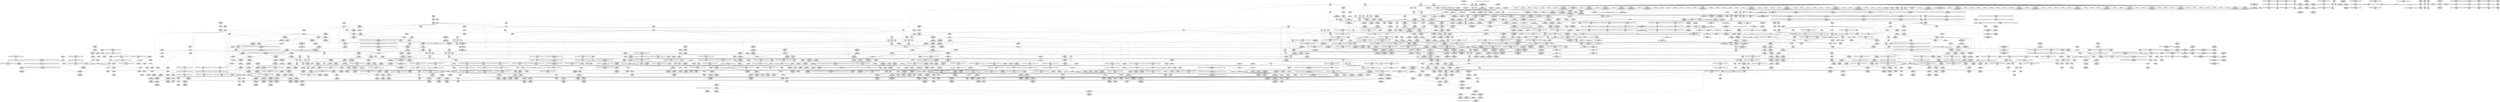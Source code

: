 digraph {
	CE0x511fdf0 [shape=record,shape=Mrecord,label="{CE0x511fdf0|i64*_getelementptr_inbounds_(_4_x_i64_,_4_x_i64_*___llvm_gcov_ctr130,_i64_0,_i64_0)|*Constant*}"]
	CE0x6b438d0 [shape=record,shape=Mrecord,label="{CE0x6b438d0|i32_0|*Constant*|*SummSink*}"]
	CE0x5051f40 [shape=record,shape=Mrecord,label="{CE0x5051f40|ipc_has_perm:tmp3|*SummSource*}"]
	CE0x511c6b0 [shape=record,shape=Mrecord,label="{CE0x511c6b0|__rcu_read_unlock:tmp5|include/linux/rcupdate.h,244|*SummSource*}"]
	CE0x5012b00 [shape=record,shape=Mrecord,label="{CE0x5012b00|80:_i32,_112:_i8*,_:_CRE_0,1_}"]
	CE0x511bf40 [shape=record,shape=Mrecord,label="{CE0x511bf40|i64*_getelementptr_inbounds_(_4_x_i64_,_4_x_i64_*___llvm_gcov_ctr129,_i64_0,_i64_1)|*Constant*}"]
	CE0x501d890 [shape=record,shape=Mrecord,label="{CE0x501d890|i64**_getelementptr_inbounds_(_5_x_i64*_,_5_x_i64*_*___llvm_gcda_edge_table306,_i64_0,_i64_4)|*Constant*|*SummSink*}"]
	CE0x5063ae0 [shape=record,shape=Mrecord,label="{CE0x5063ae0|ipc_has_perm:call2|security/selinux/hooks.c,5136|*SummSink*}"]
	CE0x5055370 [shape=record,shape=Mrecord,label="{CE0x5055370|task_sid:tmp3|*SummSource*}"]
	CE0x50fe9f0 [shape=record,shape=Mrecord,label="{CE0x50fe9f0|__rcu_read_unlock:do.end|*SummSink*}"]
	CE0x500a2b0 [shape=record,shape=Mrecord,label="{CE0x500a2b0|COLLAPSED:_GCMRE___llvm_gcov_ctr159_internal_global_2_x_i64_zeroinitializer:_elem_0:default:}"]
	CE0x5089d20 [shape=record,shape=Mrecord,label="{CE0x5089d20|i64*_getelementptr_inbounds_(_4_x_i64_,_4_x_i64_*___llvm_gcov_ctr130,_i64_0,_i64_1)|*Constant*}"]
	CE0x5116ad0 [shape=record,shape=Mrecord,label="{CE0x5116ad0|i64*_getelementptr_inbounds_(_4_x_i64_,_4_x_i64_*___llvm_gcov_ctr135,_i64_0,_i64_1)|*Constant*|*SummSink*}"]
	CE0x5051b70 [shape=record,shape=Mrecord,label="{CE0x5051b70|current_sid:tmp}"]
	CE0x50445a0 [shape=record,shape=Mrecord,label="{CE0x50445a0|i64*_getelementptr_inbounds_(_13_x_i64_,_13_x_i64_*___llvm_gcov_ctr126,_i64_0,_i64_12)|*Constant*|*SummSink*}"]
	CE0x50867c0 [shape=record,shape=Mrecord,label="{CE0x50867c0|rcu_lock_release:tmp3|*SummSink*}"]
	CE0x4ffb390 [shape=record,shape=Mrecord,label="{CE0x4ffb390|task_has_system:perms|Function::task_has_system&Arg::perms::|*SummSink*}"]
	CE0x5064120 [shape=record,shape=Mrecord,label="{CE0x5064120|avc_has_perm:tclass|Function::avc_has_perm&Arg::tclass::}"]
	CE0x4712fe0 [shape=record,shape=Mrecord,label="{CE0x4712fe0|0:_i32,_:_GCMR___llvm_gcov_global_state_pred307_internal_unnamed_addr_global_i32_-1:_elem_0:default:}"]
	CE0x4fe8e70 [shape=record,shape=Mrecord,label="{CE0x4fe8e70|selinux_msg_queue_msgctl:tmp9|security/selinux/hooks.c,5213|*SummSource*}"]
	CE0x504ca80 [shape=record,shape=Mrecord,label="{CE0x504ca80|i64_0|*Constant*}"]
	CE0x4ff63d0 [shape=record,shape=Mrecord,label="{CE0x4ff63d0|_call_void___llvm_gcov_indirect_counter_increment(i32*___llvm_gcov_global_state_pred307,_i64**_getelementptr_inbounds_(_5_x_i64*_,_5_x_i64*_*___llvm_gcda_edge_table306,_i64_0,_i64_4)),_!dbg_!27723|security/selinux/hooks.c,5213|*SummSource*}"]
	CE0x505c510 [shape=record,shape=Mrecord,label="{CE0x505c510|current_sid:tmp6|security/selinux/hooks.c,218}"]
	CE0x50a1d40 [shape=record,shape=Mrecord,label="{CE0x50a1d40|__rcu_read_lock:bb}"]
	CE0x5102870 [shape=record,shape=Mrecord,label="{CE0x5102870|rcu_lock_acquire:tmp1|*SummSink*}"]
	CE0x50a17b0 [shape=record,shape=Mrecord,label="{CE0x50a17b0|rcu_lock_acquire:entry|*SummSink*}"]
	CE0x50753f0 [shape=record,shape=Mrecord,label="{CE0x50753f0|i64_5|*Constant*}"]
	CE0x5013d00 [shape=record,shape=Mrecord,label="{CE0x5013d00|80:_i32,_112:_i8*,_:_CRE_31,32_}"]
	CE0x504fb60 [shape=record,shape=Mrecord,label="{CE0x504fb60|task_sid:tmp4|*LoadInst*|security/selinux/hooks.c,208}"]
	CE0x5092660 [shape=record,shape=Mrecord,label="{CE0x5092660|i8*_getelementptr_inbounds_(_44_x_i8_,_44_x_i8_*_.str47,_i32_0,_i32_0)|*Constant*|*SummSource*}"]
	CE0x5108cb0 [shape=record,shape=Mrecord,label="{CE0x5108cb0|rcu_lock_release:__here|*SummSource*}"]
	CE0x50739f0 [shape=record,shape=Mrecord,label="{CE0x50739f0|get_current:tmp2|*SummSink*}"]
	CE0x50b6b20 [shape=record,shape=Mrecord,label="{CE0x50b6b20|rcu_read_lock:tmp9|include/linux/rcupdate.h,882|*SummSource*}"]
	CE0x50065b0 [shape=record,shape=Mrecord,label="{CE0x50065b0|task_has_system:tmp3}"]
	CE0x503af80 [shape=record,shape=Mrecord,label="{CE0x503af80|GLOBAL:ipc_has_perm|*Constant*}"]
	CE0x5059b50 [shape=record,shape=Mrecord,label="{CE0x5059b50|task_sid:if.then}"]
	CE0x50a6a40 [shape=record,shape=Mrecord,label="{CE0x50a6a40|current_sid:tmp21|security/selinux/hooks.c,218}"]
	CE0x5061c00 [shape=record,shape=Mrecord,label="{CE0x5061c00|ipc_has_perm:ipc_id|security/selinux/hooks.c,5134|*SummSource*}"]
	CE0x50791f0 [shape=record,shape=Mrecord,label="{CE0x50791f0|current_sid:tobool|security/selinux/hooks.c,218|*SummSink*}"]
	CE0x511f000 [shape=record,shape=Mrecord,label="{CE0x511f000|rcu_lock_acquire:tmp}"]
	CE0x503df40 [shape=record,shape=Mrecord,label="{CE0x503df40|_ret_i32_%retval.0,_!dbg_!27731|security/selinux/hooks.c,5221}"]
	CE0x5103bb0 [shape=record,shape=Mrecord,label="{CE0x5103bb0|__rcu_read_unlock:tmp2|*SummSource*}"]
	CE0x5113410 [shape=record,shape=Mrecord,label="{CE0x5113410|i64*_getelementptr_inbounds_(_4_x_i64_,_4_x_i64_*___llvm_gcov_ctr128,_i64_0,_i64_2)|*Constant*|*SummSource*}"]
	CE0x50b7780 [shape=record,shape=Mrecord,label="{CE0x50b7780|rcu_read_lock:tmp12|include/linux/rcupdate.h,882}"]
	CE0x4ffba50 [shape=record,shape=Mrecord,label="{CE0x4ffba50|task_has_system:tmp1|*SummSink*}"]
	CE0x5048bd0 [shape=record,shape=Mrecord,label="{CE0x5048bd0|__preempt_count_add:val|Function::__preempt_count_add&Arg::val::|*SummSource*}"]
	CE0x5013840 [shape=record,shape=Mrecord,label="{CE0x5013840|80:_i32,_112:_i8*,_:_CRE_27,28_}"]
	CE0x50567b0 [shape=record,shape=Mrecord,label="{CE0x50567b0|rcu_lock_acquire:entry}"]
	CE0x5039970 [shape=record,shape=Mrecord,label="{CE0x5039970|80:_i32,_112:_i8*,_:_CRE_144,152_|*MultipleSource*|Function::selinux_msg_queue_msgctl&Arg::msq::|security/selinux/hooks.c,5219}"]
	CE0x5104450 [shape=record,shape=Mrecord,label="{CE0x5104450|_call_void_mcount()_#3}"]
	CE0x5120de0 [shape=record,shape=Mrecord,label="{CE0x5120de0|i64*_getelementptr_inbounds_(_4_x_i64_,_4_x_i64_*___llvm_gcov_ctr130,_i64_0,_i64_3)|*Constant*|*SummSink*}"]
	CE0x5075d20 [shape=record,shape=Mrecord,label="{CE0x5075d20|COLLAPSED:_GCMRE___llvm_gcov_ctr126_internal_global_13_x_i64_zeroinitializer:_elem_0:default:}"]
	CE0x4ff4c10 [shape=record,shape=Mrecord,label="{CE0x4ff4c10|COLLAPSED:_GCMRE___llvm_gcov_ctr305_internal_global_15_x_i64_zeroinitializer:_elem_0:default:}"]
	CE0x5051fe0 [shape=record,shape=Mrecord,label="{CE0x5051fe0|ipc_has_perm:tmp3|*SummSink*}"]
	CE0x5058480 [shape=record,shape=Mrecord,label="{CE0x5058480|task_sid:tmp14|security/selinux/hooks.c,208|*SummSink*}"]
	CE0x50b5c20 [shape=record,shape=Mrecord,label="{CE0x50b5c20|rcu_read_lock:tmp7|include/linux/rcupdate.h,882|*SummSink*}"]
	CE0x5040670 [shape=record,shape=Mrecord,label="{CE0x5040670|__llvm_gcov_indirect_counter_increment:exit|*SummSink*}"]
	CE0x509bda0 [shape=record,shape=Mrecord,label="{CE0x509bda0|current_sid:tmp10|security/selinux/hooks.c,218|*SummSource*}"]
	CE0x5075c10 [shape=record,shape=Mrecord,label="{CE0x5075c10|i64*_getelementptr_inbounds_(_13_x_i64_,_13_x_i64_*___llvm_gcov_ctr126,_i64_0,_i64_0)|*Constant*|*SummSink*}"]
	CE0x503ed40 [shape=record,shape=Mrecord,label="{CE0x503ed40|get_current:bb|*SummSink*}"]
	CE0x5067100 [shape=record,shape=Mrecord,label="{CE0x5067100|avc_has_perm:ssid|Function::avc_has_perm&Arg::ssid::|*SummSource*}"]
	CE0x5015540 [shape=record,shape=Mrecord,label="{CE0x5015540|80:_i32,_112:_i8*,_:_CRE_3,4_}"]
	CE0x5055800 [shape=record,shape=Mrecord,label="{CE0x5055800|i64*_getelementptr_inbounds_(_11_x_i64_,_11_x_i64_*___llvm_gcov_ctr125,_i64_0,_i64_0)|*Constant*|*SummSource*}"]
	CE0x505fc20 [shape=record,shape=Mrecord,label="{CE0x505fc20|_call_void_mcount()_#3|*SummSource*}"]
	CE0x5077580 [shape=record,shape=Mrecord,label="{CE0x5077580|i64*_getelementptr_inbounds_(_13_x_i64_,_13_x_i64_*___llvm_gcov_ctr126,_i64_0,_i64_0)|*Constant*}"]
	CE0x4ff4410 [shape=record,shape=Mrecord,label="{CE0x4ff4410|selinux_msg_queue_msgctl:sw.default|*SummSink*}"]
	CE0x5062970 [shape=record,shape=Mrecord,label="{CE0x5062970|ipc_has_perm:tmp7|security/selinux/hooks.c,5136}"]
	CE0x50a2e90 [shape=record,shape=Mrecord,label="{CE0x50a2e90|i64*_getelementptr_inbounds_(_11_x_i64_,_11_x_i64_*___llvm_gcov_ctr125,_i64_0,_i64_9)|*Constant*|*SummSource*}"]
	CE0x50419c0 [shape=record,shape=Mrecord,label="{CE0x50419c0|i64*_getelementptr_inbounds_(_11_x_i64_,_11_x_i64_*___llvm_gcov_ctr132,_i64_0,_i64_10)|*Constant*|*SummSink*}"]
	CE0x501a370 [shape=record,shape=Mrecord,label="{CE0x501a370|ipc_has_perm:security|security/selinux/hooks.c,5131|*SummSink*}"]
	CE0x5007800 [shape=record,shape=Mrecord,label="{CE0x5007800|__llvm_gcov_indirect_counter_increment:tmp6|*SummSink*}"]
	CE0x5070c60 [shape=record,shape=Mrecord,label="{CE0x5070c60|current_sid:do.body|*SummSink*}"]
	CE0x50a52a0 [shape=record,shape=Mrecord,label="{CE0x50a52a0|current_sid:tmp20|security/selinux/hooks.c,218}"]
	CE0x5107430 [shape=record,shape=Mrecord,label="{CE0x5107430|__preempt_count_add:tmp6|./arch/x86/include/asm/preempt.h,73|*SummSource*}"]
	CE0x50feb60 [shape=record,shape=Mrecord,label="{CE0x50feb60|rcu_lock_acquire:indirectgoto|*SummSource*}"]
	CE0x5060400 [shape=record,shape=Mrecord,label="{CE0x5060400|current_sid:call|security/selinux/hooks.c,218|*SummSource*}"]
	CE0x5041910 [shape=record,shape=Mrecord,label="{CE0x5041910|i64*_getelementptr_inbounds_(_11_x_i64_,_11_x_i64_*___llvm_gcov_ctr132,_i64_0,_i64_10)|*Constant*|*SummSource*}"]
	CE0x5017170 [shape=record,shape=Mrecord,label="{CE0x5017170|_call_void___llvm_gcov_indirect_counter_increment(i32*___llvm_gcov_global_state_pred307,_i64**_getelementptr_inbounds_(_5_x_i64*_,_5_x_i64*_*___llvm_gcda_edge_table306,_i64_0,_i64_3)),_!dbg_!27721|security/selinux/hooks.c,5210}"]
	CE0x5005730 [shape=record,shape=Mrecord,label="{CE0x5005730|__llvm_gcov_indirect_counter_increment:predecessor|Function::__llvm_gcov_indirect_counter_increment&Arg::predecessor::|*SummSink*}"]
	CE0x5008d10 [shape=record,shape=Mrecord,label="{CE0x5008d10|selinux_msg_queue_msgctl:call1|security/selinux/hooks.c,5204|*SummSource*}"]
	CE0x51159c0 [shape=record,shape=Mrecord,label="{CE0x51159c0|i64*_getelementptr_inbounds_(_4_x_i64_,_4_x_i64_*___llvm_gcov_ctr134,_i64_0,_i64_1)|*Constant*}"]
	CE0x51290e0 [shape=record,shape=Mrecord,label="{CE0x51290e0|i64*_getelementptr_inbounds_(_4_x_i64_,_4_x_i64_*___llvm_gcov_ctr129,_i64_0,_i64_0)|*Constant*|*SummSink*}"]
	CE0x511d1d0 [shape=record,shape=Mrecord,label="{CE0x511d1d0|_ret_void,_!dbg_!27720|./arch/x86/include/asm/preempt.h,78}"]
	CE0x503fbd0 [shape=record,shape=Mrecord,label="{CE0x503fbd0|i32_208|*Constant*}"]
	CE0x511ecf0 [shape=record,shape=Mrecord,label="{CE0x511ecf0|i64*_getelementptr_inbounds_(_4_x_i64_,_4_x_i64_*___llvm_gcov_ctr133,_i64_0,_i64_0)|*Constant*}"]
	CE0x511a0e0 [shape=record,shape=Mrecord,label="{CE0x511a0e0|GLOBAL:__preempt_count_sub|*Constant*}"]
	CE0x50774c0 [shape=record,shape=Mrecord,label="{CE0x50774c0|task_sid:do.end6|*SummSink*}"]
	CE0x501b6d0 [shape=record,shape=Mrecord,label="{CE0x501b6d0|ipc_has_perm:call|security/selinux/hooks.c,5129|*SummSink*}"]
	CE0x4fe9730 [shape=record,shape=Mrecord,label="{CE0x4fe9730|_call_void___llvm_gcov_indirect_counter_increment(i32*___llvm_gcov_global_state_pred307,_i64**_getelementptr_inbounds_(_5_x_i64*_,_5_x_i64*_*___llvm_gcda_edge_table306,_i64_0,_i64_0)),_!dbg_!27725|security/selinux/hooks.c,5216}"]
	CE0x4fef340 [shape=record,shape=Mrecord,label="{CE0x4fef340|i64_1|*Constant*|*SummSource*}"]
	CE0x50436f0 [shape=record,shape=Mrecord,label="{CE0x50436f0|task_sid:tmp26|security/selinux/hooks.c,208}"]
	CE0x50403e0 [shape=record,shape=Mrecord,label="{CE0x50403e0|__llvm_gcov_indirect_counter_increment:bb|*SummSink*}"]
	CE0x511ce10 [shape=record,shape=Mrecord,label="{CE0x511ce10|_call_void_asm_sideeffect_,_memory_,_dirflag_,_fpsr_,_flags_()_#3,_!dbg_!27711,_!srcloc_!27714|include/linux/rcupdate.h,244}"]
	CE0x5112160 [shape=record,shape=Mrecord,label="{CE0x5112160|_call_void_mcount()_#3|*SummSink*}"]
	CE0x503c040 [shape=record,shape=Mrecord,label="{CE0x503c040|selinux_msg_queue_msgctl:tmp15|security/selinux/hooks.c,5221|*SummSource*}"]
	CE0x50b6bf0 [shape=record,shape=Mrecord,label="{CE0x50b6bf0|rcu_read_lock:tmp9|include/linux/rcupdate.h,882|*SummSink*}"]
	CE0x5096cf0 [shape=record,shape=Mrecord,label="{CE0x5096cf0|_ret_void,_!dbg_!27735|include/linux/rcupdate.h,938|*SummSource*}"]
	CE0x5112590 [shape=record,shape=Mrecord,label="{CE0x5112590|rcu_lock_release:tmp1|*SummSource*}"]
	CE0x50073c0 [shape=record,shape=Mrecord,label="{CE0x50073c0|__llvm_gcov_indirect_counter_increment:tmp6}"]
	CE0x5054fa0 [shape=record,shape=Mrecord,label="{CE0x5054fa0|cred_sid:tmp2}"]
	CE0x5043490 [shape=record,shape=Mrecord,label="{CE0x5043490|i64*_getelementptr_inbounds_(_13_x_i64_,_13_x_i64_*___llvm_gcov_ctr126,_i64_0,_i64_11)|*Constant*|*SummSink*}"]
	CE0x4fecd20 [shape=record,shape=Mrecord,label="{CE0x4fecd20|get_current:entry|*SummSink*}"]
	CE0x50379a0 [shape=record,shape=Mrecord,label="{CE0x50379a0|80:_i32,_112:_i8*,_:_CRE_66,67_}"]
	CE0x5080f30 [shape=record,shape=Mrecord,label="{CE0x5080f30|rcu_read_lock:tmp20|include/linux/rcupdate.h,882|*SummSink*}"]
	CE0x50107c0 [shape=record,shape=Mrecord,label="{CE0x50107c0|selinux_msg_queue_msgctl:tmp12|security/selinux/hooks.c,5219}"]
	CE0x4fe2c10 [shape=record,shape=Mrecord,label="{CE0x4fe2c10|selinux_msg_queue_msgctl:cmd|Function::selinux_msg_queue_msgctl&Arg::cmd::|*SummSink*}"]
	CE0x51450c0 [shape=record,shape=Mrecord,label="{CE0x51450c0|__preempt_count_sub:do.body|*SummSink*}"]
	CE0x50af070 [shape=record,shape=Mrecord,label="{CE0x50af070|rcu_read_unlock:if.end}"]
	CE0x61fe190 [shape=record,shape=Mrecord,label="{CE0x61fe190|GLOBAL:__llvm_gcov_global_state_pred307|Global_var:__llvm_gcov_global_state_pred307|*SummSink*}"]
	CE0x5119c80 [shape=record,shape=Mrecord,label="{CE0x5119c80|_call_void_lock_acquire(%struct.lockdep_map*_%map,_i32_0,_i32_0,_i32_2,_i32_0,_%struct.lockdep_map*_null,_i64_ptrtoint_(i8*_blockaddress(_rcu_lock_acquire,_%__here)_to_i64))_#10,_!dbg_!27716|include/linux/rcupdate.h,418|*SummSource*}"]
	CE0x506aee0 [shape=record,shape=Mrecord,label="{CE0x506aee0|i64*_getelementptr_inbounds_(_2_x_i64_,_2_x_i64_*___llvm_gcov_ctr294,_i64_0,_i64_0)|*Constant*|*SummSink*}"]
	CE0x5060810 [shape=record,shape=Mrecord,label="{CE0x5060810|task_sid:land.lhs.true2|*SummSink*}"]
	CE0x5084a70 [shape=record,shape=Mrecord,label="{CE0x5084a70|_call_void_mcount()_#3}"]
	CE0x508d1a0 [shape=record,shape=Mrecord,label="{CE0x508d1a0|i8_1|*Constant*|*SummSink*}"]
	CE0x506bee0 [shape=record,shape=Mrecord,label="{CE0x506bee0|_ret_void,_!dbg_!27735|include/linux/rcupdate.h,884}"]
	CE0x50a0c20 [shape=record,shape=Mrecord,label="{CE0x50a0c20|i64*_getelementptr_inbounds_(_11_x_i64_,_11_x_i64_*___llvm_gcov_ctr125,_i64_0,_i64_8)|*Constant*|*SummSink*}"]
	CE0x5047940 [shape=record,shape=Mrecord,label="{CE0x5047940|__preempt_count_add:entry|*SummSink*}"]
	CE0x4ffaf30 [shape=record,shape=Mrecord,label="{CE0x4ffaf30|task_has_system:tsk|Function::task_has_system&Arg::tsk::|*SummSink*}"]
	CE0x5081ba0 [shape=record,shape=Mrecord,label="{CE0x5081ba0|rcu_read_lock:tmp22|include/linux/rcupdate.h,884}"]
	CE0x4fe2aa0 [shape=record,shape=Mrecord,label="{CE0x4fe2aa0|GLOBAL:current_task|Global_var:current_task}"]
	CE0x4fffaa0 [shape=record,shape=Mrecord,label="{CE0x4fffaa0|i64*_getelementptr_inbounds_(_15_x_i64_,_15_x_i64_*___llvm_gcov_ctr305,_i64_0,_i64_12)|*Constant*}"]
	CE0x508a940 [shape=record,shape=Mrecord,label="{CE0x508a940|i64*_getelementptr_inbounds_(_4_x_i64_,_4_x_i64_*___llvm_gcov_ctr128,_i64_0,_i64_3)|*Constant*}"]
	CE0x5056680 [shape=record,shape=Mrecord,label="{CE0x5056680|_call_void_rcu_lock_acquire(%struct.lockdep_map*_rcu_lock_map)_#10,_!dbg_!27711|include/linux/rcupdate.h,881|*SummSink*}"]
	CE0x5124980 [shape=record,shape=Mrecord,label="{CE0x5124980|__preempt_count_add:tmp7|./arch/x86/include/asm/preempt.h,73|*SummSink*}"]
	CE0x50a41f0 [shape=record,shape=Mrecord,label="{CE0x50a41f0|current_sid:tmp19|security/selinux/hooks.c,218|*SummSource*}"]
	CE0x5062320 [shape=record,shape=Mrecord,label="{CE0x5062320|ipc_has_perm:sid1|security/selinux/hooks.c,5136|*SummSink*}"]
	CE0x5069f80 [shape=record,shape=Mrecord,label="{CE0x5069f80|i64_1|*Constant*}"]
	CE0x511ad90 [shape=record,shape=Mrecord,label="{CE0x511ad90|_call_void_asm_sideeffect_,_memory_,_dirflag_,_fpsr_,_flags_()_#3,_!dbg_!27711,_!srcloc_!27714|include/linux/rcupdate.h,244|*SummSource*}"]
	CE0x4fe3a60 [shape=record,shape=Mrecord,label="{CE0x4fe3a60|selinux_msg_queue_msgctl:sw.bb4|*SummSink*}"]
	CE0x5086d00 [shape=record,shape=Mrecord,label="{CE0x5086d00|__preempt_count_sub:tmp5|./arch/x86/include/asm/preempt.h,77|*SummSource*}"]
	CE0x500b350 [shape=record,shape=Mrecord,label="{CE0x500b350|_call_void___llvm_gcov_indirect_counter_increment(i32*___llvm_gcov_global_state_pred307,_i64**_getelementptr_inbounds_(_5_x_i64*_,_5_x_i64*_*___llvm_gcda_edge_table306,_i64_0,_i64_2)),_!dbg_!27718|security/selinux/hooks.c,5207}"]
	CE0x50495d0 [shape=record,shape=Mrecord,label="{CE0x50495d0|rcu_lock_acquire:tmp3|*SummSource*}"]
	CE0x50738a0 [shape=record,shape=Mrecord,label="{CE0x50738a0|task_sid:tmp16|security/selinux/hooks.c,208|*SummSink*}"]
	CE0x50787a0 [shape=record,shape=Mrecord,label="{CE0x50787a0|rcu_read_lock:bb|*SummSink*}"]
	CE0x512c9d0 [shape=record,shape=Mrecord,label="{CE0x512c9d0|i64*_getelementptr_inbounds_(_4_x_i64_,_4_x_i64_*___llvm_gcov_ctr135,_i64_0,_i64_0)|*Constant*|*SummSink*}"]
	CE0x5077ad0 [shape=record,shape=Mrecord,label="{CE0x5077ad0|GLOBAL:task_sid.__warned|Global_var:task_sid.__warned|*SummSource*}"]
	CE0x5117220 [shape=record,shape=Mrecord,label="{CE0x5117220|__preempt_count_sub:tmp4|./arch/x86/include/asm/preempt.h,77|*SummSource*}"]
	CE0x500f570 [shape=record,shape=Mrecord,label="{CE0x500f570|get_current:tmp4|./arch/x86/include/asm/current.h,14|*SummSource*}"]
	CE0x5108d70 [shape=record,shape=Mrecord,label="{CE0x5108d70|rcu_lock_release:__here|*SummSink*}"]
	CE0x5082760 [shape=record,shape=Mrecord,label="{CE0x5082760|cred_sid:bb|*SummSink*}"]
	CE0x504a780 [shape=record,shape=Mrecord,label="{CE0x504a780|rcu_read_unlock:do.end|*SummSink*}"]
	CE0x5006bd0 [shape=record,shape=Mrecord,label="{CE0x5006bd0|_call_void_mcount()_#3|*SummSource*}"]
	CE0x50181c0 [shape=record,shape=Mrecord,label="{CE0x50181c0|current_sid:sid|security/selinux/hooks.c,220|*SummSource*}"]
	CE0x4ffdc40 [shape=record,shape=Mrecord,label="{CE0x4ffdc40|task_sid:call7|security/selinux/hooks.c,208|*SummSource*}"]
	CE0x5093170 [shape=record,shape=Mrecord,label="{CE0x5093170|i64*_getelementptr_inbounds_(_4_x_i64_,_4_x_i64_*___llvm_gcov_ctr133,_i64_0,_i64_0)|*Constant*|*SummSink*}"]
	CE0x505d480 [shape=record,shape=Mrecord,label="{CE0x505d480|rcu_read_lock:tobool1|include/linux/rcupdate.h,882}"]
	CE0x4ff51d0 [shape=record,shape=Mrecord,label="{CE0x4ff51d0|get_current:tmp2}"]
	CE0x5082230 [shape=record,shape=Mrecord,label="{CE0x5082230|rcu_read_lock:tmp22|include/linux/rcupdate.h,884|*SummSink*}"]
	CE0x4fee3d0 [shape=record,shape=Mrecord,label="{CE0x4fee3d0|task_has_system:bb|*SummSink*}"]
	CE0x5123e20 [shape=record,shape=Mrecord,label="{CE0x5123e20|_call_void_mcount()_#3|*SummSink*}"]
	CE0x508db90 [shape=record,shape=Mrecord,label="{CE0x508db90|__rcu_read_unlock:tmp|*SummSink*}"]
	CE0x4feeec0 [shape=record,shape=Mrecord,label="{CE0x4feeec0|__llvm_gcov_indirect_counter_increment:tmp2|*SummSource*}"]
	CE0x4ff1870 [shape=record,shape=Mrecord,label="{CE0x4ff1870|task_has_system:call|security/selinux/hooks.c,1592}"]
	CE0x5047780 [shape=record,shape=Mrecord,label="{CE0x5047780|__preempt_count_add:entry}"]
	CE0x5118ed0 [shape=record,shape=Mrecord,label="{CE0x5118ed0|_ret_void,_!dbg_!27720|./arch/x86/include/asm/preempt.h,78|*SummSink*}"]
	CE0x5115730 [shape=record,shape=Mrecord,label="{CE0x5115730|i64*_getelementptr_inbounds_(_4_x_i64_,_4_x_i64_*___llvm_gcov_ctr129,_i64_0,_i64_2)|*Constant*|*SummSource*}"]
	CE0x500a420 [shape=record,shape=Mrecord,label="{CE0x500a420|i64*_null|*Constant*|*SummSink*}"]
	CE0x50a5230 [shape=record,shape=Mrecord,label="{CE0x50a5230|current_sid:tmp19|security/selinux/hooks.c,218|*SummSink*}"]
	CE0x4ffb2b0 [shape=record,shape=Mrecord,label="{CE0x4ffb2b0|task_has_system:perms|Function::task_has_system&Arg::perms::|*SummSource*}"]
	CE0x509e830 [shape=record,shape=Mrecord,label="{CE0x509e830|current_sid:tmp9|security/selinux/hooks.c,218|*SummSource*}"]
	CE0x50a1500 [shape=record,shape=Mrecord,label="{CE0x50a1500|GLOBAL:rcu_lock_acquire|*Constant*|*SummSource*}"]
	CE0x50b5610 [shape=record,shape=Mrecord,label="{CE0x50b5610|0:_i8,_:_GCMR_rcu_read_unlock.__warned_internal_global_i8_0,_section_.data.unlikely_,_align_1:_elem_0:default:}"]
	CE0x50a7070 [shape=record,shape=Mrecord,label="{CE0x50a7070|current_sid:tmp21|security/selinux/hooks.c,218|*SummSource*}"]
	CE0x504d8c0 [shape=record,shape=Mrecord,label="{CE0x504d8c0|task_sid:tobool|security/selinux/hooks.c,208}"]
	CE0x5127e80 [shape=record,shape=Mrecord,label="{CE0x5127e80|__preempt_count_add:do.end}"]
	CE0x511e5e0 [shape=record,shape=Mrecord,label="{CE0x511e5e0|i64*_getelementptr_inbounds_(_4_x_i64_,_4_x_i64_*___llvm_gcov_ctr133,_i64_0,_i64_2)|*Constant*|*SummSource*}"]
	CE0x503fd70 [shape=record,shape=Mrecord,label="{CE0x503fd70|i32_208|*Constant*|*SummSource*}"]
	CE0x5057460 [shape=record,shape=Mrecord,label="{CE0x5057460|i64_2|*Constant*|*SummSource*}"]
	CE0x5059510 [shape=record,shape=Mrecord,label="{CE0x5059510|i64_3|*Constant*}"]
	CE0x507e530 [shape=record,shape=Mrecord,label="{CE0x507e530|i8*_getelementptr_inbounds_(_42_x_i8_,_42_x_i8_*_.str46,_i32_0,_i32_0)|*Constant*|*SummSink*}"]
	CE0x5004bf0 [shape=record,shape=Mrecord,label="{CE0x5004bf0|i64**_getelementptr_inbounds_(_5_x_i64*_,_5_x_i64*_*___llvm_gcda_edge_table306,_i64_0,_i64_3)|*Constant*}"]
	CE0x5086910 [shape=record,shape=Mrecord,label="{CE0x5086910|_call_void_mcount()_#3}"]
	CE0x500a240 [shape=record,shape=Mrecord,label="{CE0x500a240|task_has_system:tmp}"]
	CE0x5055080 [shape=record,shape=Mrecord,label="{CE0x5055080|cred_sid:tmp2|*SummSink*}"]
	CE0x5079a70 [shape=record,shape=Mrecord,label="{CE0x5079a70|rcu_read_lock:bb}"]
	CE0x50612e0 [shape=record,shape=Mrecord,label="{CE0x50612e0|task_sid:bb|*SummSink*}"]
	CE0x4fecbc0 [shape=record,shape=Mrecord,label="{CE0x4fecbc0|get_current:entry|*SummSource*}"]
	CE0x4ffb590 [shape=record,shape=Mrecord,label="{CE0x4ffb590|i32_1|*Constant*}"]
	CE0x50a65a0 [shape=record,shape=Mrecord,label="{CE0x50a65a0|_ret_%struct.task_struct*_%tmp4,_!dbg_!27714|./arch/x86/include/asm/current.h,14}"]
	CE0x50a7320 [shape=record,shape=Mrecord,label="{CE0x50a7320|i32_22|*Constant*}"]
	CE0x50ff9d0 [shape=record,shape=Mrecord,label="{CE0x50ff9d0|_call_void_lock_release(%struct.lockdep_map*_%map,_i32_1,_i64_ptrtoint_(i8*_blockaddress(_rcu_lock_release,_%__here)_to_i64))_#10,_!dbg_!27716|include/linux/rcupdate.h,423|*SummSource*}"]
	CE0x4ff5820 [shape=record,shape=Mrecord,label="{CE0x4ff5820|i64*_getelementptr_inbounds_(_2_x_i64_,_2_x_i64_*___llvm_gcov_ctr98,_i64_0,_i64_1)|*Constant*}"]
	CE0x507e4c0 [shape=record,shape=Mrecord,label="{CE0x507e4c0|i8*_getelementptr_inbounds_(_42_x_i8_,_42_x_i8_*_.str46,_i32_0,_i32_0)|*Constant*|*SummSource*}"]
	CE0x5069230 [shape=record,shape=Mrecord,label="{CE0x5069230|task_sid:tmp8|security/selinux/hooks.c,208}"]
	CE0x5108060 [shape=record,shape=Mrecord,label="{CE0x5108060|i32_2|*Constant*}"]
	CE0x50a62f0 [shape=record,shape=Mrecord,label="{CE0x50a62f0|get_current:entry}"]
	CE0x505e380 [shape=record,shape=Mrecord,label="{CE0x505e380|task_sid:tmp2}"]
	CE0x50a5ea0 [shape=record,shape=Mrecord,label="{CE0x50a5ea0|current_sid:call4|security/selinux/hooks.c,218|*SummSink*}"]
	CE0x5098bb0 [shape=record,shape=Mrecord,label="{CE0x5098bb0|GLOBAL:__llvm_gcov_ctr132|Global_var:__llvm_gcov_ctr132|*SummSink*}"]
	CE0x50b8220 [shape=record,shape=Mrecord,label="{CE0x50b8220|i64_7|*Constant*}"]
	CE0x50374e0 [shape=record,shape=Mrecord,label="{CE0x50374e0|80:_i32,_112:_i8*,_:_CRE_62,63_}"]
	CE0x50a5fd0 [shape=record,shape=Mrecord,label="{CE0x50a5fd0|GLOBAL:get_current|*Constant*}"]
	CE0x5128e10 [shape=record,shape=Mrecord,label="{CE0x5128e10|__preempt_count_add:tmp1|*SummSink*}"]
	CE0x5121460 [shape=record,shape=Mrecord,label="{CE0x5121460|__rcu_read_unlock:tmp3|*SummSource*}"]
	CE0x50608d0 [shape=record,shape=Mrecord,label="{CE0x50608d0|task_sid:if.end}"]
	CE0x5081640 [shape=record,shape=Mrecord,label="{CE0x5081640|rcu_read_lock:tmp21|include/linux/rcupdate.h,884|*SummSource*}"]
	CE0x507da20 [shape=record,shape=Mrecord,label="{CE0x507da20|i32_883|*Constant*}"]
	CE0x50b2260 [shape=record,shape=Mrecord,label="{CE0x50b2260|rcu_lock_acquire:map|Function::rcu_lock_acquire&Arg::map::|*SummSource*}"]
	CE0x51171b0 [shape=record,shape=Mrecord,label="{CE0x51171b0|__preempt_count_sub:tmp4|./arch/x86/include/asm/preempt.h,77}"]
	CE0x506b910 [shape=record,shape=Mrecord,label="{CE0x506b910|i64*_getelementptr_inbounds_(_2_x_i64_,_2_x_i64_*___llvm_gcov_ctr294,_i64_0,_i64_1)|*Constant*}"]
	CE0x505ad10 [shape=record,shape=Mrecord,label="{CE0x505ad10|current_sid:tmp2|*SummSink*}"]
	CE0x5098e00 [shape=record,shape=Mrecord,label="{CE0x5098e00|current_sid:tmp15|security/selinux/hooks.c,218}"]
	CE0x50b9780 [shape=record,shape=Mrecord,label="{CE0x50b9780|rcu_read_lock:tmp14|include/linux/rcupdate.h,882|*SummSink*}"]
	CE0x5076b60 [shape=record,shape=Mrecord,label="{CE0x5076b60|i64_4|*Constant*}"]
	CE0x501b630 [shape=record,shape=Mrecord,label="{CE0x501b630|ipc_has_perm:call|security/selinux/hooks.c,5129|*SummSource*}"]
	CE0x511af30 [shape=record,shape=Mrecord,label="{CE0x511af30|_call_void___preempt_count_sub(i32_1)_#10,_!dbg_!27715|include/linux/rcupdate.h,244}"]
	CE0x5099300 [shape=record,shape=Mrecord,label="{CE0x5099300|rcu_read_lock:call|include/linux/rcupdate.h,882|*SummSource*}"]
	CE0x512a280 [shape=record,shape=Mrecord,label="{CE0x512a280|i64*_getelementptr_inbounds_(_4_x_i64_,_4_x_i64_*___llvm_gcov_ctr129,_i64_0,_i64_3)|*Constant*|*SummSource*}"]
	CE0x504f4b0 [shape=record,shape=Mrecord,label="{CE0x504f4b0|GLOBAL:rcu_read_lock|*Constant*|*SummSource*}"]
	CE0x50a2970 [shape=record,shape=Mrecord,label="{CE0x50a2970|i8*_getelementptr_inbounds_(_45_x_i8_,_45_x_i8_*_.str12,_i32_0,_i32_0)|*Constant*}"]
	CE0x5109170 [shape=record,shape=Mrecord,label="{CE0x5109170|__preempt_count_sub:val|Function::__preempt_count_sub&Arg::val::}"]
	CE0x505b490 [shape=record,shape=Mrecord,label="{CE0x505b490|cred_sid:security|security/selinux/hooks.c,196|*SummSource*}"]
	CE0x50fe020 [shape=record,shape=Mrecord,label="{CE0x50fe020|i8*_undef|*Constant*}"]
	CE0x5096620 [shape=record,shape=Mrecord,label="{CE0x5096620|GLOBAL:rcu_read_unlock|*Constant*|*SummSink*}"]
	CE0x50773c0 [shape=record,shape=Mrecord,label="{CE0x50773c0|task_sid:do.end6|*SummSource*}"]
	CE0x5079500 [shape=record,shape=Mrecord,label="{CE0x5079500|task_sid:tobool1|security/selinux/hooks.c,208}"]
	CE0x5016080 [shape=record,shape=Mrecord,label="{CE0x5016080|80:_i32,_112:_i8*,_:_CRE_13,14_}"]
	CE0x50aee70 [shape=record,shape=Mrecord,label="{CE0x50aee70|__rcu_read_lock:tmp2|*SummSink*}"]
	CE0x5016b30 [shape=record,shape=Mrecord,label="{CE0x5016b30|80:_i32,_112:_i8*,_:_CRE_22,23_}"]
	CE0x506ede0 [shape=record,shape=Mrecord,label="{CE0x506ede0|current_sid:tmp6|security/selinux/hooks.c,218|*SummSink*}"]
	CE0x5080980 [shape=record,shape=Mrecord,label="{CE0x5080980|rcu_read_lock:tmp19|include/linux/rcupdate.h,882}"]
	CE0x50426a0 [shape=record,shape=Mrecord,label="{CE0x50426a0|_call_void_rcu_lock_release(%struct.lockdep_map*_rcu_lock_map)_#10,_!dbg_!27733|include/linux/rcupdate.h,935|*SummSource*}"]
	CE0x505aa10 [shape=record,shape=Mrecord,label="{CE0x505aa10|i64*_getelementptr_inbounds_(_11_x_i64_,_11_x_i64_*___llvm_gcov_ctr125,_i64_0,_i64_1)|*Constant*|*SummSink*}"]
	CE0x4ff32e0 [shape=record,shape=Mrecord,label="{CE0x4ff32e0|selinux_msg_queue_msgctl:tmp3|security/selinux/hooks.c,5204|*SummSource*}"]
	CE0x50fc260 [shape=record,shape=Mrecord,label="{CE0x50fc260|__rcu_read_unlock:entry}"]
	CE0x50611c0 [shape=record,shape=Mrecord,label="{CE0x50611c0|task_sid:bb|*SummSource*}"]
	CE0x500c5b0 [shape=record,shape=Mrecord,label="{CE0x500c5b0|GLOBAL:get_current|*Constant*}"]
	CE0x5089060 [shape=record,shape=Mrecord,label="{CE0x5089060|rcu_read_unlock:tmp8|include/linux/rcupdate.h,933|*SummSink*}"]
	CE0x4fe98d0 [shape=record,shape=Mrecord,label="{CE0x4fe98d0|_call_void___llvm_gcov_indirect_counter_increment(i32*___llvm_gcov_global_state_pred307,_i64**_getelementptr_inbounds_(_5_x_i64*_,_5_x_i64*_*___llvm_gcda_edge_table306,_i64_0,_i64_0)),_!dbg_!27725|security/selinux/hooks.c,5216|*SummSink*}"]
	CE0x504c160 [shape=record,shape=Mrecord,label="{CE0x504c160|_call_void___preempt_count_add(i32_1)_#10,_!dbg_!27711|include/linux/rcupdate.h,239|*SummSink*}"]
	CE0x50a6c10 [shape=record,shape=Mrecord,label="{CE0x50a6c10|current_sid:cred|security/selinux/hooks.c,218|*SummSource*}"]
	CE0x505ec50 [shape=record,shape=Mrecord,label="{CE0x505ec50|i64_0|*Constant*|*SummSink*}"]
	CE0x5057b50 [shape=record,shape=Mrecord,label="{CE0x5057b50|i64*_getelementptr_inbounds_(_11_x_i64_,_11_x_i64_*___llvm_gcov_ctr125,_i64_0,_i64_6)|*Constant*|*SummSource*}"]
	CE0x5088ea0 [shape=record,shape=Mrecord,label="{CE0x5088ea0|__preempt_count_add:val|Function::__preempt_count_add&Arg::val::|*SummSink*}"]
	CE0x50b6360 [shape=record,shape=Mrecord,label="{CE0x50b6360|GLOBAL:__preempt_count_sub|*Constant*|*SummSource*}"]
	CE0x4fec8b0 [shape=record,shape=Mrecord,label="{CE0x4fec8b0|i64_1|*Constant*|*SummSink*}"]
	CE0x4ffe1a0 [shape=record,shape=Mrecord,label="{CE0x4ffe1a0|task_sid:task|Function::task_sid&Arg::task::|*SummSource*}"]
	CE0x506a9e0 [shape=record,shape=Mrecord,label="{CE0x506a9e0|current_sid:if.end}"]
	CE0x5128110 [shape=record,shape=Mrecord,label="{CE0x5128110|GLOBAL:__preempt_count|Global_var:__preempt_count}"]
	CE0x506feb0 [shape=record,shape=Mrecord,label="{CE0x506feb0|ipc_has_perm:tmp2}"]
	CE0x5054e60 [shape=record,shape=Mrecord,label="{CE0x5054e60|task_sid:tmp13|security/selinux/hooks.c,208|*SummSource*}"]
	CE0x51204a0 [shape=record,shape=Mrecord,label="{CE0x51204a0|i64_ptrtoint_(i8*_blockaddress(_rcu_lock_acquire,_%__here)_to_i64)|*Constant*|*SummSource*}"]
	CE0x50491a0 [shape=record,shape=Mrecord,label="{CE0x50491a0|rcu_read_unlock:tobool1|include/linux/rcupdate.h,933|*SummSink*}"]
	CE0x50751c0 [shape=record,shape=Mrecord,label="{CE0x50751c0|_call_void_mcount()_#3}"]
	CE0x511cb80 [shape=record,shape=Mrecord,label="{CE0x511cb80|__preempt_count_add:tmp3|*SummSource*}"]
	CE0x5086750 [shape=record,shape=Mrecord,label="{CE0x5086750|rcu_lock_release:tmp3|*SummSource*}"]
	CE0x506eb30 [shape=record,shape=Mrecord,label="{CE0x506eb30|task_sid:bb}"]
	CE0x5097220 [shape=record,shape=Mrecord,label="{CE0x5097220|current_sid:land.lhs.true2|*SummSource*}"]
	CE0x50777c0 [shape=record,shape=Mrecord,label="{CE0x50777c0|rcu_read_lock:tmp1}"]
	CE0x5124630 [shape=record,shape=Mrecord,label="{CE0x5124630|__preempt_count_add:tmp7|./arch/x86/include/asm/preempt.h,73}"]
	CE0x51025d0 [shape=record,shape=Mrecord,label="{CE0x51025d0|__rcu_read_unlock:tmp7|include/linux/rcupdate.h,245}"]
	CE0x506d740 [shape=record,shape=Mrecord,label="{CE0x506d740|ipc_has_perm:key|security/selinux/hooks.c,5134}"]
	CE0x504d210 [shape=record,shape=Mrecord,label="{CE0x504d210|current_sid:tmp1}"]
	CE0x508ccd0 [shape=record,shape=Mrecord,label="{CE0x508ccd0|task_sid:tmp19|security/selinux/hooks.c,208|*SummSource*}"]
	CE0x5107ad0 [shape=record,shape=Mrecord,label="{CE0x5107ad0|_call_void_asm_addl_$1,_%gs:$0_,_*m,ri,*m,_dirflag_,_fpsr_,_flags_(i32*___preempt_count,_i32_%sub,_i32*___preempt_count)_#3,_!dbg_!27717,_!srcloc_!27718|./arch/x86/include/asm/preempt.h,77|*SummSink*}"]
	CE0x503f800 [shape=record,shape=Mrecord,label="{CE0x503f800|i8*_getelementptr_inbounds_(_25_x_i8_,_25_x_i8_*_.str3,_i32_0,_i32_0)|*Constant*|*SummSource*}"]
	CE0x4ffe5d0 [shape=record,shape=Mrecord,label="{CE0x4ffe5d0|_ret_i32_%call7,_!dbg_!27749|security/selinux/hooks.c,210|*SummSink*}"]
	CE0x4ff5b20 [shape=record,shape=Mrecord,label="{CE0x4ff5b20|selinux_msg_queue_msgctl:tmp7|security/selinux/hooks.c,5210|*SummSource*}"]
	CE0x6b43860 [shape=record,shape=Mrecord,label="{CE0x6b43860|_call_void_mcount()_#3}"]
	CE0x5085750 [shape=record,shape=Mrecord,label="{CE0x5085750|__rcu_read_lock:tmp3|*SummSource*}"]
	CE0x5064570 [shape=record,shape=Mrecord,label="{CE0x5064570|avc_has_perm:auditdata|Function::avc_has_perm&Arg::auditdata::}"]
	CE0x5135e10 [shape=record,shape=Mrecord,label="{CE0x5135e10|i64*_getelementptr_inbounds_(_4_x_i64_,_4_x_i64_*___llvm_gcov_ctr135,_i64_0,_i64_1)|*Constant*}"]
	CE0x503d4d0 [shape=record,shape=Mrecord,label="{CE0x503d4d0|ipc_has_perm:perms|Function::ipc_has_perm&Arg::perms::|*SummSource*}"]
	CE0x508dfd0 [shape=record,shape=Mrecord,label="{CE0x508dfd0|__rcu_read_unlock:tmp}"]
	CE0x50162e0 [shape=record,shape=Mrecord,label="{CE0x50162e0|80:_i32,_112:_i8*,_:_CRE_15,16_}"]
	CE0x509d600 [shape=record,shape=Mrecord,label="{CE0x509d600|_ret_void,_!dbg_!27717|include/linux/rcupdate.h,240|*SummSink*}"]
	CE0x63de340 [shape=record,shape=Mrecord,label="{CE0x63de340|__llvm_gcov_indirect_counter_increment:entry|*SummSource*}"]
	CE0x5111f40 [shape=record,shape=Mrecord,label="{CE0x5111f40|void_(i32*,_i32,_i32*)*_asm_addl_$1,_%gs:$0_,_*m,ri,*m,_dirflag_,_fpsr_,_flags_|*SummSink*}"]
	CE0x50501b0 [shape=record,shape=Mrecord,label="{CE0x50501b0|GLOBAL:__llvm_gcov_ctr127|Global_var:__llvm_gcov_ctr127}"]
	CE0x50fc0d0 [shape=record,shape=Mrecord,label="{CE0x50fc0d0|GLOBAL:__rcu_read_unlock|*Constant*|*SummSink*}"]
	CE0x50b6430 [shape=record,shape=Mrecord,label="{CE0x50b6430|__preempt_count_sub:entry|*SummSource*}"]
	CE0x5072760 [shape=record,shape=Mrecord,label="{CE0x5072760|_ret_void,_!dbg_!27717|include/linux/rcupdate.h,424|*SummSource*}"]
	CE0x511ea90 [shape=record,shape=Mrecord,label="{CE0x511ea90|void_(i32*,_i32,_i32*)*_asm_addl_$1,_%gs:$0_,_*m,ri,*m,_dirflag_,_fpsr_,_flags_}"]
	CE0x5006fe0 [shape=record,shape=Mrecord,label="{CE0x5006fe0|__llvm_gcov_indirect_counter_increment:tmp5|*SummSink*}"]
	CE0x5011610 [shape=record,shape=Mrecord,label="{CE0x5011610|i64*_getelementptr_inbounds_(_15_x_i64_,_15_x_i64_*___llvm_gcov_ctr305,_i64_0,_i64_13)|*Constant*|*SummSink*}"]
	CE0x50790c0 [shape=record,shape=Mrecord,label="{CE0x50790c0|current_sid:tobool|security/selinux/hooks.c,218}"]
	CE0x507b050 [shape=record,shape=Mrecord,label="{CE0x507b050|task_sid:tmp20|security/selinux/hooks.c,208|*SummSink*}"]
	CE0x4fe75e0 [shape=record,shape=Mrecord,label="{CE0x4fe75e0|COLLAPSED:_GCMRE_current_task_external_global_%struct.task_struct*:_elem_0:default:}"]
	CE0x503b4f0 [shape=record,shape=Mrecord,label="{CE0x503b4f0|selinux_msg_queue_msgctl:retval.0|*SummSink*}"]
	CE0x50fce60 [shape=record,shape=Mrecord,label="{CE0x50fce60|get_current:tmp1}"]
	CE0x5010d20 [shape=record,shape=Mrecord,label="{CE0x5010d20|selinux_msg_queue_msgctl:perms.0|*SummSource*}"]
	CE0x51046b0 [shape=record,shape=Mrecord,label="{CE0x51046b0|__preempt_count_sub:tmp1|*SummSource*}"]
	CE0x50b4590 [shape=record,shape=Mrecord,label="{CE0x50b4590|COLLAPSED:_GCMRE___llvm_gcov_ctr128_internal_global_4_x_i64_zeroinitializer:_elem_0:default:}"]
	CE0x511ebc0 [shape=record,shape=Mrecord,label="{CE0x511ebc0|rcu_lock_release:indirectgoto}"]
	CE0x50ff030 [shape=record,shape=Mrecord,label="{CE0x50ff030|void_(i32*,_i32,_i32*)*_asm_addl_$1,_%gs:$0_,_*m,ri,*m,_dirflag_,_fpsr_,_flags_|*SummSource*}"]
	CE0x504c6a0 [shape=record,shape=Mrecord,label="{CE0x504c6a0|i64*_getelementptr_inbounds_(_11_x_i64_,_11_x_i64_*___llvm_gcov_ctr132,_i64_0,_i64_0)|*Constant*|*SummSink*}"]
	CE0x5130420 [shape=record,shape=Mrecord,label="{CE0x5130420|i64*_getelementptr_inbounds_(_4_x_i64_,_4_x_i64_*___llvm_gcov_ctr135,_i64_0,_i64_0)|*Constant*|*SummSource*}"]
	CE0x50750b0 [shape=record,shape=Mrecord,label="{CE0x50750b0|get_current:tmp3|*SummSource*}"]
	CE0x5087b60 [shape=record,shape=Mrecord,label="{CE0x5087b60|i64*_getelementptr_inbounds_(_4_x_i64_,_4_x_i64_*___llvm_gcov_ctr130,_i64_0,_i64_1)|*Constant*|*SummSource*}"]
	CE0x507eb40 [shape=record,shape=Mrecord,label="{CE0x507eb40|i64*_getelementptr_inbounds_(_11_x_i64_,_11_x_i64_*___llvm_gcov_ctr127,_i64_0,_i64_9)|*Constant*|*SummSink*}"]
	CE0x5082dc0 [shape=record,shape=Mrecord,label="{CE0x5082dc0|rcu_read_unlock:tobool|include/linux/rcupdate.h,933|*SummSource*}"]
	CE0x4ff1170 [shape=record,shape=Mrecord,label="{CE0x4ff1170|selinux_msg_queue_msgctl:cmd|Function::selinux_msg_queue_msgctl&Arg::cmd::|*SummSource*}"]
	CE0x4fffe40 [shape=record,shape=Mrecord,label="{CE0x4fffe40|i64*_getelementptr_inbounds_(_15_x_i64_,_15_x_i64_*___llvm_gcov_ctr305,_i64_0,_i64_12)|*Constant*|*SummSource*}"]
	CE0x508a2c0 [shape=record,shape=Mrecord,label="{CE0x508a2c0|rcu_read_unlock:tmp14|include/linux/rcupdate.h,933|*SummSource*}"]
	CE0x5070b20 [shape=record,shape=Mrecord,label="{CE0x5070b20|current_sid:do.end|*SummSink*}"]
	CE0x5015a90 [shape=record,shape=Mrecord,label="{CE0x5015a90|80:_i32,_112:_i8*,_:_CRE_8,9_}"]
	CE0x50b0260 [shape=record,shape=Mrecord,label="{CE0x50b0260|rcu_read_lock:land.lhs.true2|*SummSink*}"]
	CE0x50b23e0 [shape=record,shape=Mrecord,label="{CE0x50b23e0|rcu_lock_acquire:map|Function::rcu_lock_acquire&Arg::map::|*SummSink*}"]
	CE0x506bf80 [shape=record,shape=Mrecord,label="{CE0x506bf80|_ret_void,_!dbg_!27735|include/linux/rcupdate.h,884|*SummSource*}"]
	CE0x509b540 [shape=record,shape=Mrecord,label="{CE0x509b540|current_sid:tmp14|security/selinux/hooks.c,218}"]
	CE0x50bb540 [shape=record,shape=Mrecord,label="{CE0x50bb540|GLOBAL:rcu_read_unlock.__warned|Global_var:rcu_read_unlock.__warned|*SummSource*}"]
	CE0x5119db0 [shape=record,shape=Mrecord,label="{CE0x5119db0|_call_void_lock_acquire(%struct.lockdep_map*_%map,_i32_0,_i32_0,_i32_2,_i32_0,_%struct.lockdep_map*_null,_i64_ptrtoint_(i8*_blockaddress(_rcu_lock_acquire,_%__here)_to_i64))_#10,_!dbg_!27716|include/linux/rcupdate.h,418|*SummSink*}"]
	CE0x5039b20 [shape=record,shape=Mrecord,label="{CE0x5039b20|80:_i32,_112:_i8*,_:_CRE_152,160_|*MultipleSource*|Function::selinux_msg_queue_msgctl&Arg::msq::|security/selinux/hooks.c,5219}"]
	CE0x5019900 [shape=record,shape=Mrecord,label="{CE0x5019900|_ret_i32_%tmp24,_!dbg_!27742|security/selinux/hooks.c,220|*SummSource*}"]
	CE0x51198c0 [shape=record,shape=Mrecord,label="{CE0x51198c0|_call_void_mcount()_#3|*SummSource*}"]
	CE0x5060470 [shape=record,shape=Mrecord,label="{CE0x5060470|current_sid:call|security/selinux/hooks.c,218|*SummSink*}"]
	CE0x5058510 [shape=record,shape=Mrecord,label="{CE0x5058510|i64_6|*Constant*}"]
	CE0x5112ea0 [shape=record,shape=Mrecord,label="{CE0x5112ea0|__rcu_read_lock:tmp1|*SummSource*}"]
	CE0x5038320 [shape=record,shape=Mrecord,label="{CE0x5038320|80:_i32,_112:_i8*,_:_CRE_76,80_|*MultipleSource*|Function::selinux_msg_queue_msgctl&Arg::msq::|security/selinux/hooks.c,5219}"]
	CE0x513b0c0 [shape=record,shape=Mrecord,label="{CE0x513b0c0|i64_1|*Constant*}"]
	CE0x5059c90 [shape=record,shape=Mrecord,label="{CE0x5059c90|task_sid:land.lhs.true|*SummSource*}"]
	CE0x5072670 [shape=record,shape=Mrecord,label="{CE0x5072670|_ret_void,_!dbg_!27717|include/linux/rcupdate.h,424}"]
	CE0x5041dc0 [shape=record,shape=Mrecord,label="{CE0x5041dc0|rcu_read_unlock:tmp22|include/linux/rcupdate.h,935|*SummSource*}"]
	CE0x4ff3e30 [shape=record,shape=Mrecord,label="{CE0x4ff3e30|get_current:tmp}"]
	CE0x50706f0 [shape=record,shape=Mrecord,label="{CE0x50706f0|ipc_has_perm:tmp3}"]
	CE0x50a5a10 [shape=record,shape=Mrecord,label="{CE0x50a5a10|current_sid:call4|security/selinux/hooks.c,218}"]
	CE0x509dee0 [shape=record,shape=Mrecord,label="{CE0x509dee0|i64*_getelementptr_inbounds_(_2_x_i64_,_2_x_i64_*___llvm_gcov_ctr131,_i64_0,_i64_1)|*Constant*}"]
	CE0x5015bc0 [shape=record,shape=Mrecord,label="{CE0x5015bc0|80:_i32,_112:_i8*,_:_CRE_9,10_}"]
	CE0x50fd9a0 [shape=record,shape=Mrecord,label="{CE0x50fd9a0|rcu_lock_release:tmp6|*SummSource*}"]
	CE0x513a770 [shape=record,shape=Mrecord,label="{CE0x513a770|__preempt_count_add:tmp1}"]
	CE0x506a720 [shape=record,shape=Mrecord,label="{CE0x506a720|current_sid:entry|*SummSink*}"]
	CE0x507e940 [shape=record,shape=Mrecord,label="{CE0x507e940|i64*_getelementptr_inbounds_(_11_x_i64_,_11_x_i64_*___llvm_gcov_ctr127,_i64_0,_i64_9)|*Constant*}"]
	CE0x5039220 [shape=record,shape=Mrecord,label="{CE0x5039220|80:_i32,_112:_i8*,_:_CRE_112,120_|*MultipleSource*|Function::selinux_msg_queue_msgctl&Arg::msq::|security/selinux/hooks.c,5219}"]
	CE0x4fd9400 [shape=record,shape=Mrecord,label="{CE0x4fd9400|__llvm_gcov_indirect_counter_increment:tmp3|*SummSource*}"]
	CE0x5095110 [shape=record,shape=Mrecord,label="{CE0x5095110|GLOBAL:cred_sid|*Constant*|*SummSink*}"]
	CE0x50985d0 [shape=record,shape=Mrecord,label="{CE0x50985d0|rcu_read_lock:tmp|*SummSource*}"]
	CE0x5082ff0 [shape=record,shape=Mrecord,label="{CE0x5082ff0|_call_void_mcount()_#3|*SummSource*}"]
	CE0x5072a10 [shape=record,shape=Mrecord,label="{CE0x5072a10|_call_void___rcu_read_unlock()_#10,_!dbg_!27734|include/linux/rcupdate.h,937}"]
	CE0x5108810 [shape=record,shape=Mrecord,label="{CE0x5108810|COLLAPSED:_GCMRE___llvm_gcov_ctr133_internal_global_4_x_i64_zeroinitializer:_elem_0:default:}"]
	CE0x5099750 [shape=record,shape=Mrecord,label="{CE0x5099750|cred_sid:tmp5|security/selinux/hooks.c,196}"]
	CE0x51094a0 [shape=record,shape=Mrecord,label="{CE0x51094a0|rcu_lock_release:tmp4|include/linux/rcupdate.h,423|*SummSource*}"]
	CE0x4fe7a90 [shape=record,shape=Mrecord,label="{CE0x4fe7a90|_call_void_mcount()_#3|*SummSink*}"]
	CE0x50b0ff0 [shape=record,shape=Mrecord,label="{CE0x50b0ff0|rcu_read_unlock:tmp2}"]
	CE0x5016a00 [shape=record,shape=Mrecord,label="{CE0x5016a00|80:_i32,_112:_i8*,_:_CRE_21,22_}"]
	CE0x503bd30 [shape=record,shape=Mrecord,label="{CE0x503bd30|selinux_msg_queue_msgctl:tmp14|security/selinux/hooks.c,5221|*SummSink*}"]
	CE0x512a4f0 [shape=record,shape=Mrecord,label="{CE0x512a4f0|__preempt_count_sub:sub|./arch/x86/include/asm/preempt.h,77|*SummSink*}"]
	CE0x504ea00 [shape=record,shape=Mrecord,label="{CE0x504ea00|task_sid:call3|security/selinux/hooks.c,208|*SummSink*}"]
	CE0x5047130 [shape=record,shape=Mrecord,label="{CE0x5047130|__rcu_read_lock:tmp5|include/linux/rcupdate.h,239|*SummSink*}"]
	CE0x5077b60 [shape=record,shape=Mrecord,label="{CE0x5077b60|GLOBAL:task_sid.__warned|Global_var:task_sid.__warned|*SummSink*}"]
	CE0x50499a0 [shape=record,shape=Mrecord,label="{CE0x50499a0|GLOBAL:rcu_read_unlock.__warned|Global_var:rcu_read_unlock.__warned}"]
	CE0x5035f10 [shape=record,shape=Mrecord,label="{CE0x5035f10|ipc_has_perm:tmp4|*LoadInst*|security/selinux/hooks.c,5131|*SummSink*}"]
	CE0x5121370 [shape=record,shape=Mrecord,label="{CE0x5121370|__rcu_read_unlock:tmp3}"]
	CE0x5101930 [shape=record,shape=Mrecord,label="{CE0x5101930|GLOBAL:lock_acquire|*Constant*|*SummSource*}"]
	CE0x50680d0 [shape=record,shape=Mrecord,label="{CE0x50680d0|avc_has_perm:requested|Function::avc_has_perm&Arg::requested::}"]
	CE0x5056bd0 [shape=record,shape=Mrecord,label="{CE0x5056bd0|task_sid:tmp9|security/selinux/hooks.c,208}"]
	CE0x5052140 [shape=record,shape=Mrecord,label="{CE0x5052140|_call_void_mcount()_#3|*SummSource*}"]
	CE0x5102790 [shape=record,shape=Mrecord,label="{CE0x5102790|rcu_lock_acquire:tmp1}"]
	CE0x513b050 [shape=record,shape=Mrecord,label="{CE0x513b050|__preempt_count_add:tmp|*SummSink*}"]
	CE0x50b1480 [shape=record,shape=Mrecord,label="{CE0x50b1480|_call_void_mcount()_#3|*SummSink*}"]
	CE0x503b1d0 [shape=record,shape=Mrecord,label="{CE0x503b1d0|GLOBAL:ipc_has_perm|*Constant*|*SummSource*}"]
	CE0x5068320 [shape=record,shape=Mrecord,label="{CE0x5068320|avc_has_perm:requested|Function::avc_has_perm&Arg::requested::|*SummSink*}"]
	CE0x506abb0 [shape=record,shape=Mrecord,label="{CE0x506abb0|current_sid:bb|*SummSource*}"]
	CE0x50add20 [shape=record,shape=Mrecord,label="{CE0x50add20|__rcu_read_lock:tmp5|include/linux/rcupdate.h,239}"]
	CE0x5116110 [shape=record,shape=Mrecord,label="{CE0x5116110|__rcu_read_lock:do.end|*SummSource*}"]
	CE0x4ffbc70 [shape=record,shape=Mrecord,label="{CE0x4ffbc70|i64*_getelementptr_inbounds_(_2_x_i64_,_2_x_i64_*___llvm_gcov_ctr159,_i64_0,_i64_1)|*Constant*}"]
	CE0x50953e0 [shape=record,shape=Mrecord,label="{CE0x50953e0|cred_sid:entry|*SummSink*}"]
	CE0x50533e0 [shape=record,shape=Mrecord,label="{CE0x50533e0|get_current:tmp2}"]
	CE0x5015830 [shape=record,shape=Mrecord,label="{CE0x5015830|80:_i32,_112:_i8*,_:_CRE_6,7_}"]
	CE0x63de3b0 [shape=record,shape=Mrecord,label="{CE0x63de3b0|__llvm_gcov_indirect_counter_increment:entry|*SummSink*}"]
	CE0x50fc980 [shape=record,shape=Mrecord,label="{CE0x50fc980|_ret_void,_!dbg_!27717|include/linux/rcupdate.h,245|*SummSource*}"]
	CE0x504d450 [shape=record,shape=Mrecord,label="{CE0x504d450|i64*_getelementptr_inbounds_(_11_x_i64_,_11_x_i64_*___llvm_gcov_ctr125,_i64_0,_i64_1)|*Constant*}"]
	CE0x5078700 [shape=record,shape=Mrecord,label="{CE0x5078700|rcu_read_lock:bb|*SummSource*}"]
	CE0x50ffb00 [shape=record,shape=Mrecord,label="{CE0x50ffb00|_call_void_lock_release(%struct.lockdep_map*_%map,_i32_1,_i64_ptrtoint_(i8*_blockaddress(_rcu_lock_release,_%__here)_to_i64))_#10,_!dbg_!27716|include/linux/rcupdate.h,423|*SummSink*}"]
	CE0x5013710 [shape=record,shape=Mrecord,label="{CE0x5013710|80:_i32,_112:_i8*,_:_CRE_26,27_}"]
	CE0x50540c0 [shape=record,shape=Mrecord,label="{CE0x50540c0|ipc_has_perm:bb|*SummSource*}"]
	CE0x50b7ab0 [shape=record,shape=Mrecord,label="{CE0x50b7ab0|rcu_read_lock:tmp12|include/linux/rcupdate.h,882|*SummSink*}"]
	CE0x5098a40 [shape=record,shape=Mrecord,label="{CE0x5098a40|GLOBAL:__llvm_gcov_ctr132|Global_var:__llvm_gcov_ctr132|*SummSource*}"]
	CE0x4ff3ea0 [shape=record,shape=Mrecord,label="{CE0x4ff3ea0|COLLAPSED:_GCMRE___llvm_gcov_ctr98_internal_global_2_x_i64_zeroinitializer:_elem_0:default:}"]
	CE0x5043be0 [shape=record,shape=Mrecord,label="{CE0x5043be0|task_sid:tmp25|security/selinux/hooks.c,208|*SummSink*}"]
	CE0x503bc10 [shape=record,shape=Mrecord,label="{CE0x503bc10|i64*_getelementptr_inbounds_(_15_x_i64_,_15_x_i64_*___llvm_gcov_ctr305,_i64_0,_i64_14)|*Constant*|*SummSource*}"]
	CE0x5055cc0 [shape=record,shape=Mrecord,label="{CE0x5055cc0|task_sid:tmp4|*LoadInst*|security/selinux/hooks.c,208|*SummSink*}"]
	CE0x509f690 [shape=record,shape=Mrecord,label="{CE0x509f690|GLOBAL:rcu_lock_map|Global_var:rcu_lock_map|*SummSink*}"]
	CE0x50148e0 [shape=record,shape=Mrecord,label="{CE0x50148e0|80:_i32,_112:_i8*,_:_CRE_41,42_}"]
	CE0x50a2150 [shape=record,shape=Mrecord,label="{CE0x50a2150|_call_void_lockdep_rcu_suspicious(i8*_getelementptr_inbounds_(_25_x_i8_,_25_x_i8_*_.str3,_i32_0,_i32_0),_i32_218,_i8*_getelementptr_inbounds_(_45_x_i8_,_45_x_i8_*_.str12,_i32_0,_i32_0))_#10,_!dbg_!27727|security/selinux/hooks.c,218|*SummSink*}"]
	CE0x5037020 [shape=record,shape=Mrecord,label="{CE0x5037020|80:_i32,_112:_i8*,_:_CRE_58,59_}"]
	CE0x50713c0 [shape=record,shape=Mrecord,label="{CE0x50713c0|rcu_lock_release:entry}"]
	CE0x50142f0 [shape=record,shape=Mrecord,label="{CE0x50142f0|80:_i32,_112:_i8*,_:_CRE_36,37_}"]
	CE0x5039ee0 [shape=record,shape=Mrecord,label="{CE0x5039ee0|80:_i32,_112:_i8*,_:_CRE_168,172_|*MultipleSource*|Function::selinux_msg_queue_msgctl&Arg::msq::|security/selinux/hooks.c,5219}"]
	CE0x511d870 [shape=record,shape=Mrecord,label="{CE0x511d870|__rcu_read_unlock:tmp4|include/linux/rcupdate.h,244}"]
	CE0x4ff9ec0 [shape=record,shape=Mrecord,label="{CE0x4ff9ec0|i32_-1|*Constant*|*SummSink*}"]
	CE0x50a07a0 [shape=record,shape=Mrecord,label="{CE0x50a07a0|GLOBAL:__rcu_read_lock|*Constant*|*SummSource*}"]
	CE0x5017a00 [shape=record,shape=Mrecord,label="{CE0x5017a00|current_sid:tmp23|security/selinux/hooks.c,218|*SummSink*}"]
	CE0x4fe3ad0 [shape=record,shape=Mrecord,label="{CE0x4fe3ad0|selinux_msg_queue_msgctl:sw.bb3}"]
	CE0x50ff200 [shape=record,shape=Mrecord,label="{CE0x50ff200|__preempt_count_sub:tmp3|*SummSink*}"]
	CE0x506a550 [shape=record,shape=Mrecord,label="{CE0x506a550|current_sid:entry}"]
	CE0x506c8c0 [shape=record,shape=Mrecord,label="{CE0x506c8c0|0:_i8,_8:_i32,_24:_%struct.selinux_audit_data*,_:_SCMRE_0,1_|*MultipleSource*|security/selinux/hooks.c, 5128|security/selinux/hooks.c,5133|Function::avc_has_perm&Arg::auditdata::}"]
	CE0x62bc0e0 [shape=record,shape=Mrecord,label="{CE0x62bc0e0|selinux_msg_queue_msgctl:sw.bb2|*SummSource*}"]
	CE0x4ff9560 [shape=record,shape=Mrecord,label="{CE0x4ff9560|__rcu_read_lock:tmp7|include/linux/rcupdate.h,240|*SummSource*}"]
	CE0x4ff86f0 [shape=record,shape=Mrecord,label="{CE0x4ff86f0|i64*_getelementptr_inbounds_(_15_x_i64_,_15_x_i64_*___llvm_gcov_ctr305,_i64_0,_i64_8)|*Constant*|*SummSource*}"]
	CE0x505ae00 [shape=record,shape=Mrecord,label="{CE0x505ae00|task_sid:tobool4|security/selinux/hooks.c,208|*SummSink*}"]
	CE0x4ff9d60 [shape=record,shape=Mrecord,label="{CE0x4ff9d60|i32_-1|*Constant*|*SummSource*}"]
	CE0x50043f0 [shape=record,shape=Mrecord,label="{CE0x50043f0|i64*_getelementptr_inbounds_(_2_x_i64_,_2_x_i64_*___llvm_gcov_ctr159,_i64_0,_i64_1)|*Constant*|*SummSink*}"]
	CE0x504f520 [shape=record,shape=Mrecord,label="{CE0x504f520|GLOBAL:rcu_read_lock|*Constant*|*SummSink*}"]
	CE0x50756f0 [shape=record,shape=Mrecord,label="{CE0x50756f0|_call_void_mcount()_#3|*SummSource*}"]
	CE0x50a5d20 [shape=record,shape=Mrecord,label="{CE0x50a5d20|current_sid:call4|security/selinux/hooks.c,218|*SummSource*}"]
	CE0x4ff5240 [shape=record,shape=Mrecord,label="{CE0x4ff5240|get_current:tmp2|*SummSource*}"]
	CE0x5037ad0 [shape=record,shape=Mrecord,label="{CE0x5037ad0|80:_i32,_112:_i8*,_:_CRE_67,68_}"]
	CE0x503d810 [shape=record,shape=Mrecord,label="{CE0x503d810|_ret_i32_%call2,_!dbg_!27728|security/selinux/hooks.c,5136|*SummSource*}"]
	CE0x506c560 [shape=record,shape=Mrecord,label="{CE0x506c560|ipc_has_perm:type|security/selinux/hooks.c,5133|*SummSource*}"]
	CE0x507aed0 [shape=record,shape=Mrecord,label="{CE0x507aed0|task_sid:tmp21|security/selinux/hooks.c,208}"]
	CE0x5060280 [shape=record,shape=Mrecord,label="{CE0x5060280|i64*_getelementptr_inbounds_(_13_x_i64_,_13_x_i64_*___llvm_gcov_ctr126,_i64_0,_i64_1)|*Constant*|*SummSink*}"]
	CE0x5072a80 [shape=record,shape=Mrecord,label="{CE0x5072a80|_call_void___rcu_read_unlock()_#10,_!dbg_!27734|include/linux/rcupdate.h,937|*SummSource*}"]
	CE0x51082d0 [shape=record,shape=Mrecord,label="{CE0x51082d0|i64*_getelementptr_inbounds_(_4_x_i64_,_4_x_i64_*___llvm_gcov_ctr130,_i64_0,_i64_3)|*Constant*}"]
	CE0x4fef020 [shape=record,shape=Mrecord,label="{CE0x4fef020|__llvm_gcov_indirect_counter_increment:tmp2|*SummSink*}"]
	CE0x507ce50 [shape=record,shape=Mrecord,label="{CE0x507ce50|i64*_getelementptr_inbounds_(_11_x_i64_,_11_x_i64_*___llvm_gcov_ctr127,_i64_0,_i64_8)|*Constant*|*SummSink*}"]
	CE0x50bb0c0 [shape=record,shape=Mrecord,label="{CE0x50bb0c0|rcu_read_lock:if.end|*SummSource*}"]
	CE0x503e330 [shape=record,shape=Mrecord,label="{CE0x503e330|__llvm_gcov_indirect_counter_increment:bb}"]
	CE0x506ff90 [shape=record,shape=Mrecord,label="{CE0x506ff90|ipc_has_perm:tmp2|*SummSink*}"]
	CE0x5066e50 [shape=record,shape=Mrecord,label="{CE0x5066e50|avc_has_perm:ssid|Function::avc_has_perm&Arg::ssid::}"]
	CE0x500afe0 [shape=record,shape=Mrecord,label="{CE0x500afe0|selinux_msg_queue_msgctl:sw.default}"]
	CE0x4ffa090 [shape=record,shape=Mrecord,label="{CE0x4ffa090|i64*_getelementptr_inbounds_(_15_x_i64_,_15_x_i64_*___llvm_gcov_ctr305,_i64_0,_i64_0)|*Constant*}"]
	CE0x5099c70 [shape=record,shape=Mrecord,label="{CE0x5099c70|_call_void_lockdep_rcu_suspicious(i8*_getelementptr_inbounds_(_25_x_i8_,_25_x_i8_*_.str3,_i32_0,_i32_0),_i32_218,_i8*_getelementptr_inbounds_(_45_x_i8_,_45_x_i8_*_.str12,_i32_0,_i32_0))_#10,_!dbg_!27727|security/selinux/hooks.c,218|*SummSource*}"]
	CE0x5057540 [shape=record,shape=Mrecord,label="{CE0x5057540|task_sid:tmp5|security/selinux/hooks.c,208}"]
	CE0x50793a0 [shape=record,shape=Mrecord,label="{CE0x50793a0|0:_i8,_:_GCMR_task_sid.__warned_internal_global_i8_0,_section_.data.unlikely_,_align_1:_elem_0:default:}"]
	CE0x4ff4650 [shape=record,shape=Mrecord,label="{CE0x4ff4650|selinux_msg_queue_msgctl:tmp2|security/selinux/hooks.c,5204}"]
	CE0x504a810 [shape=record,shape=Mrecord,label="{CE0x504a810|rcu_lock_acquire:__here|*SummSource*}"]
	CE0x510e1c0 [shape=record,shape=Mrecord,label="{CE0x510e1c0|rcu_lock_acquire:tmp6|*SummSink*}"]
	CE0x506f6a0 [shape=record,shape=Mrecord,label="{CE0x506f6a0|rcu_read_unlock:tmp4|include/linux/rcupdate.h,933|*SummSource*}"]
	CE0x50adaf0 [shape=record,shape=Mrecord,label="{CE0x50adaf0|rcu_read_lock:tobool|include/linux/rcupdate.h,882|*SummSource*}"]
	CE0x504d710 [shape=record,shape=Mrecord,label="{CE0x504d710|task_sid:call|security/selinux/hooks.c,208|*SummSink*}"]
	CE0x50954c0 [shape=record,shape=Mrecord,label="{CE0x50954c0|cred_sid:cred|Function::cred_sid&Arg::cred::}"]
	CE0x50fc3c0 [shape=record,shape=Mrecord,label="{CE0x50fc3c0|__rcu_read_unlock:entry|*SummSource*}"]
	CE0x500abd0 [shape=record,shape=Mrecord,label="{CE0x500abd0|i32_3|*Constant*|*SummSink*}"]
	CE0x50b57d0 [shape=record,shape=Mrecord,label="{CE0x50b57d0|rcu_read_unlock:tmp8|include/linux/rcupdate.h,933|*SummSource*}"]
	CE0x511e180 [shape=record,shape=Mrecord,label="{CE0x511e180|__rcu_read_lock:do.end}"]
	CE0x5049640 [shape=record,shape=Mrecord,label="{CE0x5049640|rcu_lock_acquire:tmp3|*SummSink*}"]
	CE0x503a480 [shape=record,shape=Mrecord,label="{CE0x503a480|80:_i32,_112:_i8*,_:_CRE_184,192_|*MultipleSource*|Function::selinux_msg_queue_msgctl&Arg::msq::|security/selinux/hooks.c,5219}"]
	CE0x511d620 [shape=record,shape=Mrecord,label="{CE0x511d620|_ret_void,_!dbg_!27720|./arch/x86/include/asm/preempt.h,78|*SummSource*}"]
	CE0x5010e30 [shape=record,shape=Mrecord,label="{CE0x5010e30|selinux_msg_queue_msgctl:perms.0|*SummSink*}"]
	CE0x5117fe0 [shape=record,shape=Mrecord,label="{CE0x5117fe0|__preempt_count_add:tmp6|./arch/x86/include/asm/preempt.h,73}"]
	CE0x50b3a80 [shape=record,shape=Mrecord,label="{CE0x50b3a80|i64_5|*Constant*}"]
	CE0x5099370 [shape=record,shape=Mrecord,label="{CE0x5099370|i32_0|*Constant*}"]
	CE0x504ce70 [shape=record,shape=Mrecord,label="{CE0x504ce70|i64_3|*Constant*|*SummSource*}"]
	CE0x505ae70 [shape=record,shape=Mrecord,label="{CE0x505ae70|i64_7|*Constant*}"]
	CE0x5083cc0 [shape=record,shape=Mrecord,label="{CE0x5083cc0|rcu_read_unlock:land.lhs.true2|*SummSink*}"]
	CE0x4ffc5e0 [shape=record,shape=Mrecord,label="{CE0x4ffc5e0|i64*_getelementptr_inbounds_(_15_x_i64_,_15_x_i64_*___llvm_gcov_ctr305,_i64_0,_i64_10)|*Constant*|*SummSink*}"]
	CE0x5051be0 [shape=record,shape=Mrecord,label="{CE0x5051be0|COLLAPSED:_GCMRE___llvm_gcov_ctr125_internal_global_11_x_i64_zeroinitializer:_elem_0:default:}"]
	CE0x4fed1c0 [shape=record,shape=Mrecord,label="{CE0x4fed1c0|selinux_msg_queue_msgctl:tmp6|security/selinux/hooks.c,5210}"]
	CE0x504ac90 [shape=record,shape=Mrecord,label="{CE0x504ac90|rcu_read_unlock:if.end|*SummSink*}"]
	CE0x50984f0 [shape=record,shape=Mrecord,label="{CE0x50984f0|rcu_read_lock:tmp}"]
	CE0x50ad6c0 [shape=record,shape=Mrecord,label="{CE0x50ad6c0|__rcu_read_lock:do.body|*SummSource*}"]
	CE0x50667e0 [shape=record,shape=Mrecord,label="{CE0x50667e0|i32_(i32,_i32,_i16,_i32,_%struct.common_audit_data*)*_bitcast_(i32_(i32,_i32,_i16,_i32,_%struct.common_audit_data.495*)*_avc_has_perm_to_i32_(i32,_i32,_i16,_i32,_%struct.common_audit_data*)*)|*Constant*|*SummSink*}"]
	CE0x50a5420 [shape=record,shape=Mrecord,label="{CE0x50a5420|current_sid:tmp20|security/selinux/hooks.c,218|*SummSource*}"]
	CE0x5096f40 [shape=record,shape=Mrecord,label="{CE0x5096f40|current_sid:land.lhs.true|*SummSink*}"]
	CE0x512a100 [shape=record,shape=Mrecord,label="{CE0x512a100|GLOBAL:__preempt_count|Global_var:__preempt_count|*SummSink*}"]
	CE0x5083670 [shape=record,shape=Mrecord,label="{CE0x5083670|i64*_getelementptr_inbounds_(_11_x_i64_,_11_x_i64_*___llvm_gcov_ctr132,_i64_0,_i64_1)|*Constant*|*SummSink*}"]
	CE0x5058580 [shape=record,shape=Mrecord,label="{CE0x5058580|i64_6|*Constant*|*SummSource*}"]
	CE0x504a980 [shape=record,shape=Mrecord,label="{CE0x504a980|rcu_lock_acquire:__here|*SummSink*}"]
	CE0x50b5410 [shape=record,shape=Mrecord,label="{CE0x50b5410|rcu_read_lock:tobool1|include/linux/rcupdate.h,882|*SummSink*}"]
	CE0x5116000 [shape=record,shape=Mrecord,label="{CE0x5116000|__rcu_read_unlock:do.body|*SummSource*}"]
	CE0x510f260 [shape=record,shape=Mrecord,label="{CE0x510f260|i8*_undef|*Constant*|*SummSink*}"]
	CE0x5043890 [shape=record,shape=Mrecord,label="{CE0x5043890|task_sid:tmp25|security/selinux/hooks.c,208|*SummSource*}"]
	CE0x51124b0 [shape=record,shape=Mrecord,label="{CE0x51124b0|i64_1|*Constant*}"]
	CE0x506bd20 [shape=record,shape=Mrecord,label="{CE0x506bd20|i32_77|*Constant*}"]
	CE0x5003cb0 [shape=record,shape=Mrecord,label="{CE0x5003cb0|task_has_system:entry|*SummSink*}"]
	CE0x50aeb60 [shape=record,shape=Mrecord,label="{CE0x50aeb60|rcu_read_lock:tmp4|include/linux/rcupdate.h,882}"]
	CE0x4ff2040 [shape=record,shape=Mrecord,label="{CE0x4ff2040|GLOBAL:task_sid|*Constant*|*SummSink*}"]
	CE0x5014da0 [shape=record,shape=Mrecord,label="{CE0x5014da0|80:_i32,_112:_i8*,_:_CRE_45,46_}"]
	CE0x503aa50 [shape=record,shape=Mrecord,label="{CE0x503aa50|80:_i32,_112:_i8*,_:_CRE_208,216_|*MultipleSource*|Function::selinux_msg_queue_msgctl&Arg::msq::|security/selinux/hooks.c,5219}"]
	CE0x50627f0 [shape=record,shape=Mrecord,label="{CE0x50627f0|0:_i16,_4:_i32,_:_CRE_4,8_|*MultipleSource*|*LoadInst*|security/selinux/hooks.c,5131|security/selinux/hooks.c,5131|security/selinux/hooks.c,5136}"]
	CE0x50691c0 [shape=record,shape=Mrecord,label="{CE0x50691c0|task_sid:tmp7|security/selinux/hooks.c,208|*SummSink*}"]
	CE0x50b00e0 [shape=record,shape=Mrecord,label="{CE0x50b00e0|rcu_read_lock:if.then|*SummSink*}"]
	CE0x50a71f0 [shape=record,shape=Mrecord,label="{CE0x50a71f0|current_sid:tmp21|security/selinux/hooks.c,218|*SummSink*}"]
	CE0x50b92c0 [shape=record,shape=Mrecord,label="{CE0x50b92c0|rcu_read_lock:tmp13|include/linux/rcupdate.h,882|*SummSink*}"]
	CE0x5089580 [shape=record,shape=Mrecord,label="{CE0x5089580|rcu_lock_acquire:indirectgoto|*SummSink*}"]
	CE0x5014c70 [shape=record,shape=Mrecord,label="{CE0x5014c70|80:_i32,_112:_i8*,_:_CRE_44,45_}"]
	CE0x5019a00 [shape=record,shape=Mrecord,label="{CE0x5019a00|_ret_i32_%tmp24,_!dbg_!27742|security/selinux/hooks.c,220|*SummSink*}"]
	CE0x5152d30 [shape=record,shape=Mrecord,label="{CE0x5152d30|i64*_getelementptr_inbounds_(_4_x_i64_,_4_x_i64_*___llvm_gcov_ctr129,_i64_0,_i64_0)|*Constant*|*SummSource*}"]
	CE0x5075ed0 [shape=record,shape=Mrecord,label="{CE0x5075ed0|current_sid:tmp5|security/selinux/hooks.c,218|*SummSink*}"]
	CE0x50728d0 [shape=record,shape=Mrecord,label="{CE0x50728d0|_ret_void,_!dbg_!27717|include/linux/rcupdate.h,424|*SummSink*}"]
	CE0x504cfd0 [shape=record,shape=Mrecord,label="{CE0x504cfd0|i64_3|*Constant*|*SummSink*}"]
	CE0x4ffc180 [shape=record,shape=Mrecord,label="{CE0x4ffc180|i64*_getelementptr_inbounds_(_15_x_i64_,_15_x_i64_*___llvm_gcov_ctr305,_i64_0,_i64_10)|*Constant*}"]
	CE0x5097590 [shape=record,shape=Mrecord,label="{CE0x5097590|current_sid:tmp3|*SummSink*}"]
	CE0x50527d0 [shape=record,shape=Mrecord,label="{CE0x50527d0|i32_77|*Constant*|*SummSink*}"]
	CE0x501a300 [shape=record,shape=Mrecord,label="{CE0x501a300|ipc_has_perm:tmp4|*LoadInst*|security/selinux/hooks.c,5131}"]
	CE0x500cd70 [shape=record,shape=Mrecord,label="{CE0x500cd70|i64*_getelementptr_inbounds_(_15_x_i64_,_15_x_i64_*___llvm_gcov_ctr305,_i64_0,_i64_9)|*Constant*|*SummSource*}"]
	CE0x5002600 [shape=record,shape=Mrecord,label="{CE0x5002600|selinux_msg_queue_msgctl:bb|*SummSource*}"]
	CE0x50ac9d0 [shape=record,shape=Mrecord,label="{CE0x50ac9d0|rcu_read_lock:land.lhs.true2|*SummSource*}"]
	CE0x500f880 [shape=record,shape=Mrecord,label="{CE0x500f880|task_has_system:call1|security/selinux/hooks.c,1594}"]
	CE0x5082b60 [shape=record,shape=Mrecord,label="{CE0x5082b60|rcu_read_unlock:tmp4|include/linux/rcupdate.h,933}"]
	CE0x5097ee0 [shape=record,shape=Mrecord,label="{CE0x5097ee0|i64*_getelementptr_inbounds_(_11_x_i64_,_11_x_i64_*___llvm_gcov_ctr125,_i64_0,_i64_0)|*Constant*}"]
	CE0x4fe93c0 [shape=record,shape=Mrecord,label="{CE0x4fe93c0|selinux_msg_queue_msgctl:tmp9|security/selinux/hooks.c,5213|*SummSink*}"]
	CE0x505f2b0 [shape=record,shape=Mrecord,label="{CE0x505f2b0|GLOBAL:current_sid.__warned|Global_var:current_sid.__warned}"]
	CE0x503cf90 [shape=record,shape=Mrecord,label="{CE0x503cf90|ipc_has_perm:perms|Function::ipc_has_perm&Arg::perms::}"]
	CE0x503ba70 [shape=record,shape=Mrecord,label="{CE0x503ba70|selinux_msg_queue_msgctl:tmp14|security/selinux/hooks.c,5221|*SummSource*}"]
	CE0x5071ec0 [shape=record,shape=Mrecord,label="{CE0x5071ec0|rcu_lock_release:entry|*SummSource*}"]
	CE0x504ef30 [shape=record,shape=Mrecord,label="{CE0x504ef30|GLOBAL:rcu_lock_acquire|*Constant*}"]
	CE0x5042630 [shape=record,shape=Mrecord,label="{CE0x5042630|_call_void_rcu_lock_release(%struct.lockdep_map*_rcu_lock_map)_#10,_!dbg_!27733|include/linux/rcupdate.h,935}"]
	CE0x5039790 [shape=record,shape=Mrecord,label="{CE0x5039790|80:_i32,_112:_i8*,_:_CRE_136,144_|*MultipleSource*|Function::selinux_msg_queue_msgctl&Arg::msq::|security/selinux/hooks.c,5219}"]
	CE0x5038a70 [shape=record,shape=Mrecord,label="{CE0x5038a70|80:_i32,_112:_i8*,_:_CRE_92,96_|*MultipleSource*|Function::selinux_msg_queue_msgctl&Arg::msq::|security/selinux/hooks.c,5219}"]
	CE0x50701f0 [shape=record,shape=Mrecord,label="{CE0x50701f0|task_sid:tmp13|security/selinux/hooks.c,208}"]
	CE0x508cb70 [shape=record,shape=Mrecord,label="{CE0x508cb70|i8_1|*Constant*}"]
	CE0x511a740 [shape=record,shape=Mrecord,label="{CE0x511a740|_call_void_asm_addl_$1,_%gs:$0_,_*m,ri,*m,_dirflag_,_fpsr_,_flags_(i32*___preempt_count,_i32_%sub,_i32*___preempt_count)_#3,_!dbg_!27717,_!srcloc_!27718|./arch/x86/include/asm/preempt.h,77}"]
	CE0x501dca0 [shape=record,shape=Mrecord,label="{CE0x501dca0|i64*_getelementptr_inbounds_(_15_x_i64_,_15_x_i64_*___llvm_gcov_ctr305,_i64_0,_i64_11)|*Constant*|*SummSource*}"]
	CE0x503aff0 [shape=record,shape=Mrecord,label="{CE0x503aff0|selinux_msg_queue_msgctl:call5|security/selinux/hooks.c,5219|*SummSink*}"]
	CE0x4fda470 [shape=record,shape=Mrecord,label="{CE0x4fda470|GLOBAL:__llvm_gcov_ctr126|Global_var:__llvm_gcov_ctr126|*SummSource*}"]
	CE0x5102200 [shape=record,shape=Mrecord,label="{CE0x5102200|__rcu_read_unlock:tmp6|include/linux/rcupdate.h,245|*SummSource*}"]
	CE0x4fe3bc0 [shape=record,shape=Mrecord,label="{CE0x4fe3bc0|selinux_msg_queue_msgctl:sw.epilog}"]
	CE0x50522e0 [shape=record,shape=Mrecord,label="{CE0x50522e0|ipc_has_perm:call|security/selinux/hooks.c,5129}"]
	CE0x5099af0 [shape=record,shape=Mrecord,label="{CE0x5099af0|_call_void_lockdep_rcu_suspicious(i8*_getelementptr_inbounds_(_25_x_i8_,_25_x_i8_*_.str3,_i32_0,_i32_0),_i32_218,_i8*_getelementptr_inbounds_(_45_x_i8_,_45_x_i8_*_.str12,_i32_0,_i32_0))_#10,_!dbg_!27727|security/selinux/hooks.c,218}"]
	CE0x5072430 [shape=record,shape=Mrecord,label="{CE0x5072430|GLOBAL:__rcu_read_unlock|*Constant*}"]
	CE0x50733d0 [shape=record,shape=Mrecord,label="{CE0x50733d0|task_sid:tmp15|security/selinux/hooks.c,208|*SummSink*}"]
	CE0x4fef2d0 [shape=record,shape=Mrecord,label="{CE0x4fef2d0|selinux_msg_queue_msgctl:tmp|*SummSink*}"]
	CE0x5061620 [shape=record,shape=Mrecord,label="{CE0x5061620|ipc_has_perm:ipc_id|security/selinux/hooks.c,5134}"]
	CE0x506dc80 [shape=record,shape=Mrecord,label="{CE0x506dc80|ipc_has_perm:tmp6|*LoadInst*|security/selinux/hooks.c,5134|*SummSource*}"]
	CE0x50fca90 [shape=record,shape=Mrecord,label="{CE0x50fca90|_ret_void,_!dbg_!27717|include/linux/rcupdate.h,245|*SummSink*}"]
	CE0x50965b0 [shape=record,shape=Mrecord,label="{CE0x50965b0|GLOBAL:rcu_read_unlock|*Constant*|*SummSource*}"]
	CE0x5099620 [shape=record,shape=Mrecord,label="{CE0x5099620|cred_sid:tmp4|*LoadInst*|security/selinux/hooks.c,196|*SummSource*}"]
	CE0x50a6650 [shape=record,shape=Mrecord,label="{CE0x50a6650|i32_78|*Constant*|*SummSource*}"]
	CE0x501a1a0 [shape=record,shape=Mrecord,label="{CE0x501a1a0|ipc_has_perm:security|security/selinux/hooks.c,5131}"]
	CE0x5068f00 [shape=record,shape=Mrecord,label="{CE0x5068f00|ipc_has_perm:bb|*SummSink*}"]
	CE0x508a3f0 [shape=record,shape=Mrecord,label="{CE0x508a3f0|rcu_read_unlock:tmp14|include/linux/rcupdate.h,933|*SummSink*}"]
	CE0x5052cc0 [shape=record,shape=Mrecord,label="{CE0x5052cc0|ipc_has_perm:tmp|*SummSink*}"]
	CE0x50a3020 [shape=record,shape=Mrecord,label="{CE0x50a3020|i64*_getelementptr_inbounds_(_11_x_i64_,_11_x_i64_*___llvm_gcov_ctr125,_i64_0,_i64_9)|*Constant*|*SummSink*}"]
	CE0x4ff8c40 [shape=record,shape=Mrecord,label="{CE0x4ff8c40|ipc_has_perm:tmp1|*SummSource*}"]
	CE0x5128750 [shape=record,shape=Mrecord,label="{CE0x5128750|i64*_getelementptr_inbounds_(_4_x_i64_,_4_x_i64_*___llvm_gcov_ctr129,_i64_0,_i64_2)|*Constant*}"]
	CE0x5072260 [shape=record,shape=Mrecord,label="{CE0x5072260|rcu_lock_release:map|Function::rcu_lock_release&Arg::map::|*SummSource*}"]
	CE0x50573f0 [shape=record,shape=Mrecord,label="{CE0x50573f0|i64_2|*Constant*}"]
	CE0x4ff6500 [shape=record,shape=Mrecord,label="{CE0x4ff6500|_call_void___llvm_gcov_indirect_counter_increment(i32*___llvm_gcov_global_state_pred307,_i64**_getelementptr_inbounds_(_5_x_i64*_,_5_x_i64*_*___llvm_gcda_edge_table306,_i64_0,_i64_4)),_!dbg_!27723|security/selinux/hooks.c,5213|*SummSink*}"]
	CE0x5063fb0 [shape=record,shape=Mrecord,label="{CE0x5063fb0|avc_has_perm:tsid|Function::avc_has_perm&Arg::tsid::}"]
	CE0x501c920 [shape=record,shape=Mrecord,label="{CE0x501c920|task_sid:tmp19|security/selinux/hooks.c,208}"]
	CE0x5113380 [shape=record,shape=Mrecord,label="{CE0x5113380|__rcu_read_unlock:tmp2}"]
	CE0x509a660 [shape=record,shape=Mrecord,label="{CE0x509a660|cred_sid:sid|security/selinux/hooks.c,197}"]
	CE0x5092b60 [shape=record,shape=Mrecord,label="{CE0x5092b60|i64*_getelementptr_inbounds_(_11_x_i64_,_11_x_i64_*___llvm_gcov_ctr132,_i64_0,_i64_9)|*Constant*|*SummSource*}"]
	CE0x501a0d0 [shape=record,shape=Mrecord,label="{CE0x501a0d0|i32_0|*Constant*}"]
	CE0x5106980 [shape=record,shape=Mrecord,label="{CE0x5106980|_call_void___preempt_count_sub(i32_1)_#10,_!dbg_!27715|include/linux/rcupdate.h,244|*SummSource*}"]
	CE0x503b160 [shape=record,shape=Mrecord,label="{CE0x503b160|GLOBAL:ipc_has_perm|*Constant*|*SummSink*}"]
	CE0x504d5b0 [shape=record,shape=Mrecord,label="{CE0x504d5b0|task_sid:call|security/selinux/hooks.c,208|*SummSource*}"]
	CE0x504cc20 [shape=record,shape=Mrecord,label="{CE0x504cc20|rcu_read_lock:tmp4|include/linux/rcupdate.h,882|*SummSource*}"]
	CE0x503dfb0 [shape=record,shape=Mrecord,label="{CE0x503dfb0|_ret_i32_%retval.0,_!dbg_!27731|security/selinux/hooks.c,5221|*SummSource*}"]
	CE0x5097ba0 [shape=record,shape=Mrecord,label="{CE0x5097ba0|_call_void_mcount()_#3}"]
	CE0x5010a70 [shape=record,shape=Mrecord,label="{CE0x5010a70|i32_8|*Constant*}"]
	CE0x5112800 [shape=record,shape=Mrecord,label="{CE0x5112800|i64*_getelementptr_inbounds_(_4_x_i64_,_4_x_i64_*___llvm_gcov_ctr133,_i64_0,_i64_1)|*Constant*}"]
	CE0x506dd10 [shape=record,shape=Mrecord,label="{CE0x506dd10|ipc_has_perm:tmp6|*LoadInst*|security/selinux/hooks.c,5134|*SummSink*}"]
	CE0x5048dd0 [shape=record,shape=Mrecord,label="{CE0x5048dd0|_ret_void,_!dbg_!27719|./arch/x86/include/asm/preempt.h,73|*SummSource*}"]
	CE0x503ceb0 [shape=record,shape=Mrecord,label="{CE0x503ceb0|ipc_has_perm:entry|*SummSink*}"]
	CE0x5110f40 [shape=record,shape=Mrecord,label="{CE0x5110f40|__preempt_count_add:do.end|*SummSource*}"]
	CE0x50a01c0 [shape=record,shape=Mrecord,label="{CE0x50a01c0|i64_5|*Constant*}"]
	CE0x4ffb010 [shape=record,shape=Mrecord,label="{CE0x4ffb010|task_has_system:perms|Function::task_has_system&Arg::perms::}"]
	CE0x504bac0 [shape=record,shape=Mrecord,label="{CE0x504bac0|i64*_getelementptr_inbounds_(_4_x_i64_,_4_x_i64_*___llvm_gcov_ctr128,_i64_0,_i64_2)|*Constant*|*SummSink*}"]
	CE0x5017f70 [shape=record,shape=Mrecord,label="{CE0x5017f70|current_sid:sid|security/selinux/hooks.c,220}"]
	CE0x4fe74e0 [shape=record,shape=Mrecord,label="{CE0x4fe74e0|i32_2|*Constant*}"]
	CE0x50af4b0 [shape=record,shape=Mrecord,label="{CE0x50af4b0|i32_934|*Constant*}"]
	CE0x5126fb0 [shape=record,shape=Mrecord,label="{CE0x5126fb0|i64*_getelementptr_inbounds_(_4_x_i64_,_4_x_i64_*___llvm_gcov_ctr135,_i64_0,_i64_1)|*Constant*|*SummSource*}"]
	CE0x506fb90 [shape=record,shape=Mrecord,label="{CE0x506fb90|i64_3|*Constant*}"]
	CE0x509c040 [shape=record,shape=Mrecord,label="{CE0x509c040|current_sid:tmp11|security/selinux/hooks.c,218}"]
	CE0x50129b0 [shape=record,shape=Mrecord,label="{CE0x50129b0|selinux_msg_queue_msgctl:q_perm|security/selinux/hooks.c,5219}"]
	CE0x50fcb90 [shape=record,shape=Mrecord,label="{CE0x50fcb90|get_current:tmp}"]
	CE0x50796d0 [shape=record,shape=Mrecord,label="{CE0x50796d0|task_sid:tmp9|security/selinux/hooks.c,208|*SummSink*}"]
	CE0x5054b10 [shape=record,shape=Mrecord,label="{CE0x5054b10|task_sid:tmp12|security/selinux/hooks.c,208|*SummSource*}"]
	CE0x5099da0 [shape=record,shape=Mrecord,label="{CE0x5099da0|i32_218|*Constant*|*SummSource*}"]
	CE0x5062f10 [shape=record,shape=Mrecord,label="{CE0x5062f10|ipc_has_perm:tmp7|security/selinux/hooks.c,5136|*SummSink*}"]
	CE0x5054b80 [shape=record,shape=Mrecord,label="{CE0x5054b80|task_sid:tmp12|security/selinux/hooks.c,208|*SummSink*}"]
	CE0x5087d30 [shape=record,shape=Mrecord,label="{CE0x5087d30|i64*_getelementptr_inbounds_(_4_x_i64_,_4_x_i64_*___llvm_gcov_ctr130,_i64_0,_i64_1)|*Constant*|*SummSink*}"]
	CE0x5120600 [shape=record,shape=Mrecord,label="{CE0x5120600|i64_ptrtoint_(i8*_blockaddress(_rcu_lock_acquire,_%__here)_to_i64)|*Constant*|*SummSink*}"]
	CE0x5048430 [shape=record,shape=Mrecord,label="{CE0x5048430|rcu_lock_acquire:tmp2|*SummSource*}"]
	CE0x50ff0a0 [shape=record,shape=Mrecord,label="{CE0x50ff0a0|__preempt_count_sub:tmp3}"]
	CE0x5037d30 [shape=record,shape=Mrecord,label="{CE0x5037d30|80:_i32,_112:_i8*,_:_CRE_69,70_}"]
	CE0x5067260 [shape=record,shape=Mrecord,label="{CE0x5067260|i32_1|*Constant*}"]
	CE0x503f900 [shape=record,shape=Mrecord,label="{CE0x503f900|i8*_getelementptr_inbounds_(_25_x_i8_,_25_x_i8_*_.str3,_i32_0,_i32_0)|*Constant*|*SummSink*}"]
	CE0x512a6b0 [shape=record,shape=Mrecord,label="{CE0x512a6b0|_call_void_asm_addl_$1,_%gs:$0_,_*m,ri,*m,_dirflag_,_fpsr_,_flags_(i32*___preempt_count,_i32_%sub,_i32*___preempt_count)_#3,_!dbg_!27717,_!srcloc_!27718|./arch/x86/include/asm/preempt.h,77|*SummSource*}"]
	CE0x50fdeb0 [shape=record,shape=Mrecord,label="{CE0x50fdeb0|rcu_lock_release:tmp7|*SummSource*}"]
	CE0x5044680 [shape=record,shape=Mrecord,label="{CE0x5044680|task_sid:tmp26|security/selinux/hooks.c,208|*SummSink*}"]
	CE0x5058220 [shape=record,shape=Mrecord,label="{CE0x5058220|rcu_read_lock:tmp6|include/linux/rcupdate.h,882|*SummSink*}"]
	CE0x51297d0 [shape=record,shape=Mrecord,label="{CE0x51297d0|__preempt_count_add:tmp4|./arch/x86/include/asm/preempt.h,72|*SummSource*}"]
	CE0x50408e0 [shape=record,shape=Mrecord,label="{CE0x50408e0|rcu_read_unlock:tmp19|include/linux/rcupdate.h,933}"]
	CE0x50b8fb0 [shape=record,shape=Mrecord,label="{CE0x50b8fb0|rcu_read_lock:tmp13|include/linux/rcupdate.h,882}"]
	CE0x5003be0 [shape=record,shape=Mrecord,label="{CE0x5003be0|task_has_system:entry|*SummSource*}"]
	CE0x50aee00 [shape=record,shape=Mrecord,label="{CE0x50aee00|__rcu_read_lock:tmp2|*SummSource*}"]
	CE0x5052d30 [shape=record,shape=Mrecord,label="{CE0x5052d30|task_sid:tmp8|security/selinux/hooks.c,208|*SummSource*}"]
	CE0x50aec00 [shape=record,shape=Mrecord,label="{CE0x50aec00|GLOBAL:current_task|Global_var:current_task}"]
	CE0x512c450 [shape=record,shape=Mrecord,label="{CE0x512c450|__preempt_count_add:do.body}"]
	CE0x4fe4eb0 [shape=record,shape=Mrecord,label="{CE0x4fe4eb0|_call_void___llvm_gcov_indirect_counter_increment(i32*___llvm_gcov_global_state_pred307,_i64**_getelementptr_inbounds_(_5_x_i64*_,_5_x_i64*_*___llvm_gcda_edge_table306,_i64_0,_i64_2)),_!dbg_!27718|security/selinux/hooks.c,5207|*SummSink*}"]
	CE0x5084010 [shape=record,shape=Mrecord,label="{CE0x5084010|rcu_read_unlock:land.lhs.true|*SummSink*}"]
	CE0x5019da0 [shape=record,shape=Mrecord,label="{CE0x5019da0|i32_10|*Constant*|*SummSource*}"]
	CE0x5102700 [shape=record,shape=Mrecord,label="{CE0x5102700|rcu_lock_acquire:tmp|*SummSink*}"]
	CE0x507f920 [shape=record,shape=Mrecord,label="{CE0x507f920|rcu_read_lock:tmp18|include/linux/rcupdate.h,882|*SummSink*}"]
	CE0x5095820 [shape=record,shape=Mrecord,label="{CE0x5095820|_ret_i32_%tmp6,_!dbg_!27716|security/selinux/hooks.c,197}"]
	CE0x5044610 [shape=record,shape=Mrecord,label="{CE0x5044610|task_sid:tmp26|security/selinux/hooks.c,208|*SummSource*}"]
	CE0x4fe7360 [shape=record,shape=Mrecord,label="{CE0x4fe7360|i32_11|*Constant*}"]
	CE0x4fffc30 [shape=record,shape=Mrecord,label="{CE0x4fffc30|selinux_msg_queue_msgctl:tmp10|security/selinux/hooks.c,5216|*SummSource*}"]
	CE0x5061d10 [shape=record,shape=Mrecord,label="{CE0x5061d10|ipc_has_perm:ipc_id|security/selinux/hooks.c,5134|*SummSink*}"]
	CE0x50963e0 [shape=record,shape=Mrecord,label="{CE0x50963e0|rcu_read_unlock:entry}"]
	CE0x50a3cf0 [shape=record,shape=Mrecord,label="{CE0x50a3cf0|current_sid:tmp19|security/selinux/hooks.c,218}"]
	CE0x500fa40 [shape=record,shape=Mrecord,label="{CE0x500fa40|task_has_system:call1|security/selinux/hooks.c,1594|*SummSource*}"]
	CE0x511d3c0 [shape=record,shape=Mrecord,label="{CE0x511d3c0|__preempt_count_sub:val|Function::__preempt_count_sub&Arg::val::|*SummSink*}"]
	CE0x5057c80 [shape=record,shape=Mrecord,label="{CE0x5057c80|_call_void_mcount()_#3|*SummSink*}"]
	CE0x5085900 [shape=record,shape=Mrecord,label="{CE0x5085900|rcu_read_unlock:tmp12|include/linux/rcupdate.h,933|*SummSink*}"]
	CE0x50fd760 [shape=record,shape=Mrecord,label="{CE0x50fd760|i64*_getelementptr_inbounds_(_4_x_i64_,_4_x_i64_*___llvm_gcov_ctr133,_i64_0,_i64_3)|*Constant*|*SummSink*}"]
	CE0x5100ca0 [shape=record,shape=Mrecord,label="{CE0x5100ca0|__rcu_read_unlock:tmp|*SummSource*}"]
	CE0x5003a80 [shape=record,shape=Mrecord,label="{CE0x5003a80|GLOBAL:task_has_system|*Constant*|*SummSink*}"]
	CE0x505b7e0 [shape=record,shape=Mrecord,label="{CE0x505b7e0|_call_void_lockdep_rcu_suspicious(i8*_getelementptr_inbounds_(_25_x_i8_,_25_x_i8_*_.str3,_i32_0,_i32_0),_i32_208,_i8*_getelementptr_inbounds_(_41_x_i8_,_41_x_i8_*_.str44,_i32_0,_i32_0))_#10,_!dbg_!27732|security/selinux/hooks.c,208}"]
	CE0x5078e10 [shape=record,shape=Mrecord,label="{CE0x5078e10|task_sid:tmp12|security/selinux/hooks.c,208}"]
	CE0x5060d80 [shape=record,shape=Mrecord,label="{CE0x5060d80|task_sid:do.body5}"]
	CE0x5098070 [shape=record,shape=Mrecord,label="{CE0x5098070|rcu_read_lock:do.body|*SummSink*}"]
	CE0x501ae70 [shape=record,shape=Mrecord,label="{CE0x501ae70|task_has_system:tmp|*SummSink*}"]
	CE0x50534d0 [shape=record,shape=Mrecord,label="{CE0x50534d0|ipc_has_perm:ad|security/selinux/hooks.c, 5128}"]
	CE0x50b5e00 [shape=record,shape=Mrecord,label="{CE0x50b5e00|i64*_getelementptr_inbounds_(_4_x_i64_,_4_x_i64_*___llvm_gcov_ctr128,_i64_0,_i64_3)|*Constant*|*SummSource*}"]
	CE0x4ffa020 [shape=record,shape=Mrecord,label="{CE0x4ffa020|selinux_msg_queue_msgctl:return|*SummSink*}"]
	CE0x5040db0 [shape=record,shape=Mrecord,label="{CE0x5040db0|rcu_read_unlock:tmp20|include/linux/rcupdate.h,933|*SummSource*}"]
	CE0x5038620 [shape=record,shape=Mrecord,label="{CE0x5038620|80:_i32,_112:_i8*,_:_CRE_84,88_|*MultipleSource*|Function::selinux_msg_queue_msgctl&Arg::msq::|security/selinux/hooks.c,5219}"]
	CE0x4fedef0 [shape=record,shape=Mrecord,label="{CE0x4fedef0|i64**_getelementptr_inbounds_(_5_x_i64*_,_5_x_i64*_*___llvm_gcda_edge_table306,_i64_0,_i64_1)|*Constant*|*SummSink*}"]
	CE0x50baf50 [shape=record,shape=Mrecord,label="{CE0x50baf50|rcu_read_unlock:tmp3}"]
	CE0x505d2a0 [shape=record,shape=Mrecord,label="{CE0x505d2a0|rcu_read_lock:tmp8|include/linux/rcupdate.h,882|*SummSource*}"]
	CE0x500ad80 [shape=record,shape=Mrecord,label="{CE0x500ad80|_call_void___llvm_gcov_indirect_counter_increment(i32*___llvm_gcov_global_state_pred307,_i64**_getelementptr_inbounds_(_5_x_i64*_,_5_x_i64*_*___llvm_gcda_edge_table306,_i64_0,_i64_1)),_!dbg_!27714|security/selinux/hooks.c,5204|*SummSink*}"]
	CE0x505e010 [shape=record,shape=Mrecord,label="{CE0x505e010|current_sid:tmp8|security/selinux/hooks.c,218}"]
	CE0x5130110 [shape=record,shape=Mrecord,label="{CE0x5130110|i64*_getelementptr_inbounds_(_4_x_i64_,_4_x_i64_*___llvm_gcov_ctr135,_i64_0,_i64_0)|*Constant*}"]
	CE0x51036a0 [shape=record,shape=Mrecord,label="{CE0x51036a0|i64*_getelementptr_inbounds_(_4_x_i64_,_4_x_i64_*___llvm_gcov_ctr129,_i64_0,_i64_3)|*Constant*|*SummSink*}"]
	CE0x50506d0 [shape=record,shape=Mrecord,label="{CE0x50506d0|rcu_read_lock:entry|*SummSink*}"]
	CE0x50857c0 [shape=record,shape=Mrecord,label="{CE0x50857c0|__rcu_read_lock:tmp3|*SummSink*}"]
	CE0x5044100 [shape=record,shape=Mrecord,label="{CE0x5044100|i64*_getelementptr_inbounds_(_13_x_i64_,_13_x_i64_*___llvm_gcov_ctr126,_i64_0,_i64_12)|*Constant*}"]
	CE0x50fc430 [shape=record,shape=Mrecord,label="{CE0x50fc430|__rcu_read_unlock:entry|*SummSink*}"]
	CE0x5057140 [shape=record,shape=Mrecord,label="{CE0x5057140|current_sid:do.body|*SummSource*}"]
	CE0x51247c0 [shape=record,shape=Mrecord,label="{CE0x51247c0|__preempt_count_add:tmp7|./arch/x86/include/asm/preempt.h,73|*SummSource*}"]
	"CONST[source:1(input),value:2(dynamic)][purpose:{operation}][SrcIdx:1]"
	CE0x507f1e0 [shape=record,shape=Mrecord,label="{CE0x507f1e0|rcu_read_lock:tmp17|include/linux/rcupdate.h,882}"]
	CE0x4ff2120 [shape=record,shape=Mrecord,label="{CE0x4ff2120|task_sid:entry}"]
	CE0x4ffb970 [shape=record,shape=Mrecord,label="{CE0x4ffb970|task_has_system:tmp1}"]
	CE0x508ab80 [shape=record,shape=Mrecord,label="{CE0x508ab80|rcu_read_unlock:tmp6|include/linux/rcupdate.h,933|*SummSink*}"]
	CE0x50520a0 [shape=record,shape=Mrecord,label="{CE0x50520a0|_call_void_mcount()_#3}"]
	CE0x5073d60 [shape=record,shape=Mrecord,label="{CE0x5073d60|task_sid:tmp6|security/selinux/hooks.c,208|*SummSink*}"]
	CE0x5152f40 [shape=record,shape=Mrecord,label="{CE0x5152f40|__preempt_count_add:do.end|*SummSink*}"]
	CE0x50fda10 [shape=record,shape=Mrecord,label="{CE0x50fda10|rcu_lock_release:tmp6|*SummSink*}"]
	CE0x4fe7b30 [shape=record,shape=Mrecord,label="{CE0x4fe7b30|get_current:tmp4|./arch/x86/include/asm/current.h,14}"]
	CE0x4fe7570 [shape=record,shape=Mrecord,label="{CE0x4fe7570|%struct.task_struct*_(%struct.task_struct**)*_asm_movq_%gs:$_1:P_,$0_,_r,im,_dirflag_,_fpsr_,_flags_|*SummSink*}"]
	CE0x5076290 [shape=record,shape=Mrecord,label="{CE0x5076290|GLOBAL:rcu_read_lock.__warned|Global_var:rcu_read_lock.__warned}"]
	CE0x505d6f0 [shape=record,shape=Mrecord,label="{CE0x505d6f0|task_sid:do.end}"]
	CE0x511b380 [shape=record,shape=Mrecord,label="{CE0x511b380|rcu_lock_release:tmp3}"]
	CE0x5069380 [shape=record,shape=Mrecord,label="{CE0x5069380|get_current:tmp|*SummSource*}"]
	CE0x50171e0 [shape=record,shape=Mrecord,label="{CE0x50171e0|_call_void___llvm_gcov_indirect_counter_increment(i32*___llvm_gcov_global_state_pred307,_i64**_getelementptr_inbounds_(_5_x_i64*_,_5_x_i64*_*___llvm_gcda_edge_table306,_i64_0,_i64_3)),_!dbg_!27721|security/selinux/hooks.c,5210|*SummSource*}"]
	CE0x50700f0 [shape=record,shape=Mrecord,label="{CE0x50700f0|task_sid:tmp11|security/selinux/hooks.c,208|*SummSource*}"]
	CE0x5073250 [shape=record,shape=Mrecord,label="{CE0x5073250|task_sid:tmp16|security/selinux/hooks.c,208}"]
	CE0x509bed0 [shape=record,shape=Mrecord,label="{CE0x509bed0|current_sid:tmp10|security/selinux/hooks.c,218|*SummSink*}"]
	CE0x4fec5f0 [shape=record,shape=Mrecord,label="{CE0x4fec5f0|selinux_msg_queue_msgctl:entry|*SummSink*}"]
	CE0x4ff9430 [shape=record,shape=Mrecord,label="{CE0x4ff9430|__rcu_read_lock:tmp7|include/linux/rcupdate.h,240}"]
	CE0x5096fb0 [shape=record,shape=Mrecord,label="{CE0x5096fb0|current_sid:land.lhs.true2}"]
	CE0x500ebe0 [shape=record,shape=Mrecord,label="{CE0x500ebe0|rcu_read_unlock:tmp18|include/linux/rcupdate.h,933|*SummSink*}"]
	CE0x4fe7470 [shape=record,shape=Mrecord,label="{CE0x4fe7470|i32_11|*Constant*|*SummSink*}"]
	CE0x4ff9cd0 [shape=record,shape=Mrecord,label="{CE0x4ff9cd0|i32_-1|*Constant*}"]
	CE0x5129170 [shape=record,shape=Mrecord,label="{CE0x5129170|__preempt_count_sub:tmp|*SummSource*}"]
	CE0x509d340 [shape=record,shape=Mrecord,label="{CE0x509d340|_ret_void,_!dbg_!27717|include/linux/rcupdate.h,240}"]
	CE0x5098220 [shape=record,shape=Mrecord,label="{CE0x5098220|rcu_read_lock:do.end}"]
	CE0x50a74d0 [shape=record,shape=Mrecord,label="{CE0x50a74d0|i32_22|*Constant*|*SummSource*}"]
	CE0x63de5c0 [shape=record,shape=Mrecord,label="{CE0x63de5c0|__llvm_gcov_indirect_counter_increment:counters|Function::__llvm_gcov_indirect_counter_increment&Arg::counters::}"]
	CE0x507fec0 [shape=record,shape=Mrecord,label="{CE0x507fec0|_call_void_lockdep_rcu_suspicious(i8*_getelementptr_inbounds_(_25_x_i8_,_25_x_i8_*_.str45,_i32_0,_i32_0),_i32_883,_i8*_getelementptr_inbounds_(_42_x_i8_,_42_x_i8_*_.str46,_i32_0,_i32_0))_#10,_!dbg_!27728|include/linux/rcupdate.h,882|*SummSource*}"]
	CE0x503f5b0 [shape=record,shape=Mrecord,label="{CE0x503f5b0|GLOBAL:lockdep_rcu_suspicious|*Constant*|*SummSource*}"]
	CE0x5047460 [shape=record,shape=Mrecord,label="{CE0x5047460|rcu_read_unlock:do.body|*SummSink*}"]
	CE0x503dbf0 [shape=record,shape=Mrecord,label="{CE0x503dbf0|selinux_msg_queue_msgctl:tmp14|security/selinux/hooks.c,5221}"]
	CE0x5127520 [shape=record,shape=Mrecord,label="{CE0x5127520|_call_void_asm_addl_$1,_%gs:$0_,_*m,ri,*m,_dirflag_,_fpsr_,_flags_(i32*___preempt_count,_i32_%val,_i32*___preempt_count)_#3,_!dbg_!27714,_!srcloc_!27717|./arch/x86/include/asm/preempt.h,72}"]
	CE0x4ff4360 [shape=record,shape=Mrecord,label="{CE0x4ff4360|selinux_msg_queue_msgctl:sw.bb}"]
	CE0x4ff96d0 [shape=record,shape=Mrecord,label="{CE0x4ff96d0|__rcu_read_lock:tmp7|include/linux/rcupdate.h,240|*SummSink*}"]
	CE0x50b3570 [shape=record,shape=Mrecord,label="{CE0x50b3570|_ret_void,_!dbg_!27717|include/linux/rcupdate.h,419|*SummSink*}"]
	CE0x4fef520 [shape=record,shape=Mrecord,label="{CE0x4fef520|selinux_msg_queue_msgctl:sw.default|*SummSource*}"]
	CE0x512be60 [shape=record,shape=Mrecord,label="{CE0x512be60|__rcu_read_unlock:tmp7|include/linux/rcupdate.h,245|*SummSource*}"]
	CE0x50b3e70 [shape=record,shape=Mrecord,label="{CE0x50b3e70|rcu_read_lock:tmp9|include/linux/rcupdate.h,882}"]
	CE0x500a7c0 [shape=record,shape=Mrecord,label="{CE0x500a7c0|task_sid:do.end|*SummSink*}"]
	CE0x503bea0 [shape=record,shape=Mrecord,label="{CE0x503bea0|selinux_msg_queue_msgctl:tmp15|security/selinux/hooks.c,5221}"]
	CE0x4713160 [shape=record,shape=Mrecord,label="{CE0x4713160|i32_0|*Constant*|*SummSource*}"]
	CE0x50a0fc0 [shape=record,shape=Mrecord,label="{CE0x50a0fc0|i64*_getelementptr_inbounds_(_2_x_i64_,_2_x_i64_*___llvm_gcov_ctr131,_i64_0,_i64_0)|*Constant*|*SummSink*}"]
	CE0x50a16e0 [shape=record,shape=Mrecord,label="{CE0x50a16e0|rcu_lock_acquire:entry|*SummSource*}"]
	CE0x510e670 [shape=record,shape=Mrecord,label="{CE0x510e670|rcu_lock_acquire:tmp7|*SummSink*}"]
	CE0x5054740 [shape=record,shape=Mrecord,label="{CE0x5054740|task_has_system:bb}"]
	CE0x5009f30 [shape=record,shape=Mrecord,label="{CE0x5009f30|__llvm_gcov_indirect_counter_increment:counter|*SummSink*}"]
	CE0x4fed9b0 [shape=record,shape=Mrecord,label="{CE0x4fed9b0|i64**_getelementptr_inbounds_(_5_x_i64*_,_5_x_i64*_*___llvm_gcda_edge_table306,_i64_0,_i64_3)|*Constant*|*SummSink*}"]
	CE0x5119c10 [shape=record,shape=Mrecord,label="{CE0x5119c10|_call_void_lock_acquire(%struct.lockdep_map*_%map,_i32_0,_i32_0,_i32_2,_i32_0,_%struct.lockdep_map*_null,_i64_ptrtoint_(i8*_blockaddress(_rcu_lock_acquire,_%__here)_to_i64))_#10,_!dbg_!27716|include/linux/rcupdate.h,418}"]
	CE0x5058ca0 [shape=record,shape=Mrecord,label="{CE0x5058ca0|task_sid:tmp17|security/selinux/hooks.c,208|*SummSource*}"]
	CE0x5054c10 [shape=record,shape=Mrecord,label="{CE0x5054c10|task_sid:call3|security/selinux/hooks.c,208}"]
	CE0x5095a50 [shape=record,shape=Mrecord,label="{CE0x5095a50|_ret_i32_%tmp6,_!dbg_!27716|security/selinux/hooks.c,197|*SummSource*}"]
	CE0x5067700 [shape=record,shape=Mrecord,label="{CE0x5067700|i16_3|*Constant*}"]
	CE0x4ff54d0 [shape=record,shape=Mrecord,label="{CE0x4ff54d0|i64*_getelementptr_inbounds_(_2_x_i64_,_2_x_i64_*___llvm_gcov_ctr98,_i64_0,_i64_1)|*Constant*|*SummSink*}"]
	CE0x508ce10 [shape=record,shape=Mrecord,label="{CE0x508ce10|i8_1|*Constant*|*SummSource*}"]
	CE0x51003c0 [shape=record,shape=Mrecord,label="{CE0x51003c0|i64_ptrtoint_(i8*_blockaddress(_rcu_lock_release,_%__here)_to_i64)|*Constant*}"]
	CE0x5128fd0 [shape=record,shape=Mrecord,label="{CE0x5128fd0|__preempt_count_sub:tmp1}"]
	CE0x5059f10 [shape=record,shape=Mrecord,label="{CE0x5059f10|task_sid:do.body5|*SummSink*}"]
	CE0x5118b30 [shape=record,shape=Mrecord,label="{CE0x5118b30|__rcu_read_unlock:tmp1|*SummSink*}"]
	CE0x5104300 [shape=record,shape=Mrecord,label="{CE0x5104300|__preempt_count_sub:do.body}"]
	CE0x513b160 [shape=record,shape=Mrecord,label="{CE0x513b160|i64*_getelementptr_inbounds_(_4_x_i64_,_4_x_i64_*___llvm_gcov_ctr134,_i64_0,_i64_0)|*Constant*}"]
	CE0x5067d40 [shape=record,shape=Mrecord,label="{CE0x5067d40|avc_has_perm:tclass|Function::avc_has_perm&Arg::tclass::}"]
	CE0x501a6c0 [shape=record,shape=Mrecord,label="{CE0x501a6c0|ipc_has_perm:tmp4|*LoadInst*|security/selinux/hooks.c,5131|*SummSource*}"]
	CE0x50380c0 [shape=record,shape=Mrecord,label="{CE0x50380c0|selinux_msg_queue_msgctl:call5|security/selinux/hooks.c,5219}"]
	CE0x5139f80 [shape=record,shape=Mrecord,label="{CE0x5139f80|i64*_getelementptr_inbounds_(_4_x_i64_,_4_x_i64_*___llvm_gcov_ctr135,_i64_0,_i64_2)|*Constant*|*SummSource*}"]
	CE0x506ccc0 [shape=record,shape=Mrecord,label="{CE0x506ccc0|ipc_has_perm:key|security/selinux/hooks.c,5134|*SummSource*}"]
	CE0x50ae560 [shape=record,shape=Mrecord,label="{CE0x50ae560|rcu_read_unlock:land.lhs.true|*SummSource*}"]
	CE0x5071250 [shape=record,shape=Mrecord,label="{CE0x5071250|_call_void_rcu_lock_release(%struct.lockdep_map*_rcu_lock_map)_#10,_!dbg_!27733|include/linux/rcupdate.h,935|*SummSink*}"]
	CE0x5014680 [shape=record,shape=Mrecord,label="{CE0x5014680|80:_i32,_112:_i8*,_:_CRE_39,40_}"]
	CE0x50168d0 [shape=record,shape=Mrecord,label="{CE0x50168d0|80:_i32,_112:_i8*,_:_CRE_20,21_}"]
	CE0x4ff1440 [shape=record,shape=Mrecord,label="{CE0x4ff1440|i64*_getelementptr_inbounds_(_2_x_i64_,_2_x_i64_*___llvm_gcov_ctr159,_i64_0,_i64_0)|*Constant*}"]
	CE0x50a5110 [shape=record,shape=Mrecord,label="{CE0x50a5110|i64*_getelementptr_inbounds_(_11_x_i64_,_11_x_i64_*___llvm_gcov_ctr125,_i64_0,_i64_10)|*Constant*|*SummSource*}"]
	CE0x50fc1f0 [shape=record,shape=Mrecord,label="{CE0x50fc1f0|GLOBAL:__rcu_read_unlock|*Constant*|*SummSource*}"]
	CE0x5010c20 [shape=record,shape=Mrecord,label="{CE0x5010c20|selinux_msg_queue_msgctl:perms.0}"]
	CE0x4ffe210 [shape=record,shape=Mrecord,label="{CE0x4ffe210|task_sid:task|Function::task_sid&Arg::task::|*SummSink*}"]
	CE0x50fd5d0 [shape=record,shape=Mrecord,label="{CE0x50fd5d0|i64*_getelementptr_inbounds_(_4_x_i64_,_4_x_i64_*___llvm_gcov_ctr133,_i64_0,_i64_3)|*Constant*|*SummSource*}"]
	CE0x50b5380 [shape=record,shape=Mrecord,label="{CE0x50b5380|rcu_read_lock:tobool1|include/linux/rcupdate.h,882|*SummSource*}"]
	CE0x5069560 [shape=record,shape=Mrecord,label="{CE0x5069560|0:_i8,_:_GCMR_current_sid.__warned_internal_global_i8_0,_section_.data.unlikely_,_align_1:_elem_0:default:}"]
	CE0x50569f0 [shape=record,shape=Mrecord,label="{CE0x50569f0|_call_void_rcu_lock_acquire(%struct.lockdep_map*_rcu_lock_map)_#10,_!dbg_!27711|include/linux/rcupdate.h,881|*SummSource*}"]
	CE0x5052760 [shape=record,shape=Mrecord,label="{CE0x5052760|i32_77|*Constant*|*SummSource*}"]
	CE0x5128580 [shape=record,shape=Mrecord,label="{CE0x5128580|__preempt_count_add:tmp5|./arch/x86/include/asm/preempt.h,72|*SummSink*}"]
	CE0x5005da0 [shape=record,shape=Mrecord,label="{CE0x5005da0|GLOBAL:__llvm_gcov_indirect_counter_increment|*Constant*|*SummSource*}"]
	CE0x50876d0 [shape=record,shape=Mrecord,label="{CE0x50876d0|rcu_read_unlock:tmp}"]
	CE0x505ece0 [shape=record,shape=Mrecord,label="{CE0x505ece0|GLOBAL:__llvm_gcov_ctr126|Global_var:__llvm_gcov_ctr126|*SummSink*}"]
	CE0x5009fa0 [shape=record,shape=Mrecord,label="{CE0x5009fa0|i64*_getelementptr_inbounds_(_2_x_i64_,_2_x_i64_*___llvm_gcov_ctr159,_i64_0,_i64_0)|*Constant*|*SummSource*}"]
	CE0x50483c0 [shape=record,shape=Mrecord,label="{CE0x50483c0|rcu_lock_acquire:tmp2}"]
	CE0x507d870 [shape=record,shape=Mrecord,label="{CE0x507d870|GLOBAL:lockdep_rcu_suspicious|*Constant*}"]
	CE0x4ffe700 [shape=record,shape=Mrecord,label="{CE0x4ffe700|i32_(i32,_i32,_i16,_i32,_%struct.common_audit_data*)*_bitcast_(i32_(i32,_i32,_i16,_i32,_%struct.common_audit_data.495*)*_avc_has_perm_to_i32_(i32,_i32,_i16,_i32,_%struct.common_audit_data*)*)|*Constant*}"]
	CE0x5081d40 [shape=record,shape=Mrecord,label="{CE0x5081d40|rcu_read_lock:tmp22|include/linux/rcupdate.h,884|*SummSource*}"]
	CE0x5063960 [shape=record,shape=Mrecord,label="{CE0x5063960|ipc_has_perm:call2|security/selinux/hooks.c,5136|*SummSource*}"]
	CE0x5016540 [shape=record,shape=Mrecord,label="{CE0x5016540|80:_i32,_112:_i8*,_:_CRE_17,18_}"]
	CE0x50b9cf0 [shape=record,shape=Mrecord,label="{CE0x50b9cf0|rcu_read_lock:tmp15|include/linux/rcupdate.h,882|*SummSink*}"]
	CE0x5057270 [shape=record,shape=Mrecord,label="{CE0x5057270|current_sid:bb}"]
	CE0x5055a00 [shape=record,shape=Mrecord,label="{CE0x5055a00|i64*_getelementptr_inbounds_(_11_x_i64_,_11_x_i64_*___llvm_gcov_ctr125,_i64_0,_i64_0)|*Constant*|*SummSink*}"]
	CE0x503bcc0 [shape=record,shape=Mrecord,label="{CE0x503bcc0|i64*_getelementptr_inbounds_(_15_x_i64_,_15_x_i64_*___llvm_gcov_ctr305,_i64_0,_i64_14)|*Constant*|*SummSink*}"]
	CE0x505cbd0 [shape=record,shape=Mrecord,label="{CE0x505cbd0|GLOBAL:__llvm_gcov_ctr125|Global_var:__llvm_gcov_ctr125}"]
	CE0x4fe7400 [shape=record,shape=Mrecord,label="{CE0x4fe7400|i32_11|*Constant*|*SummSource*}"]
	CE0x5046700 [shape=record,shape=Mrecord,label="{CE0x5046700|rcu_read_unlock:call|include/linux/rcupdate.h,933|*SummSource*}"]
	CE0x5000f20 [shape=record,shape=Mrecord,label="{CE0x5000f20|80:_i32,_112:_i8*,_:_CRE_55,56_}"]
	CE0x50481a0 [shape=record,shape=Mrecord,label="{CE0x50481a0|rcu_read_unlock:tmp10|include/linux/rcupdate.h,933}"]
	CE0x5056450 [shape=record,shape=Mrecord,label="{CE0x5056450|i8_1|*Constant*}"]
	CE0x5014420 [shape=record,shape=Mrecord,label="{CE0x5014420|80:_i32,_112:_i8*,_:_CRE_37,38_}"]
	CE0x5006800 [shape=record,shape=Mrecord,label="{CE0x5006800|task_has_system:tmp3|*SummSink*}"]
	CE0x4ff0140 [shape=record,shape=Mrecord,label="{CE0x4ff0140|i32_3|*Constant*|*SummSource*}"]
	CE0x50fdc90 [shape=record,shape=Mrecord,label="{CE0x50fdc90|rcu_lock_release:tmp7}"]
	CE0x4ff46c0 [shape=record,shape=Mrecord,label="{CE0x4ff46c0|selinux_msg_queue_msgctl:tmp2|security/selinux/hooks.c,5204|*SummSource*}"]
	CE0x5085d40 [shape=record,shape=Mrecord,label="{CE0x5085d40|rcu_read_unlock:tmp13|include/linux/rcupdate.h,933}"]
	CE0x509f050 [shape=record,shape=Mrecord,label="{CE0x509f050|current_sid:tmp8|security/selinux/hooks.c,218|*SummSink*}"]
	CE0x50fe7c0 [shape=record,shape=Mrecord,label="{CE0x50fe7c0|__rcu_read_unlock:bb|*SummSource*}"]
	CE0x50a8280 [shape=record,shape=Mrecord,label="{CE0x50a8280|current_sid:tmp22|security/selinux/hooks.c,218|*SummSink*}"]
	CE0x4ff5640 [shape=record,shape=Mrecord,label="{CE0x4ff5640|i64*_getelementptr_inbounds_(_2_x_i64_,_2_x_i64_*___llvm_gcov_ctr98,_i64_0,_i64_1)|*Constant*|*SummSource*}"]
	"CONST[source:0(mediator),value:2(dynamic)][purpose:{object}]"
	CE0x511f240 [shape=record,shape=Mrecord,label="{CE0x511f240|rcu_lock_release:tmp1|*SummSink*}"]
	CE0x511fee0 [shape=record,shape=Mrecord,label="{CE0x511fee0|rcu_lock_acquire:bb}"]
	CE0x5000a60 [shape=record,shape=Mrecord,label="{CE0x5000a60|80:_i32,_112:_i8*,_:_CRE_51,52_}"]
	CE0x5093b60 [shape=record,shape=Mrecord,label="{CE0x5093b60|__preempt_count_sub:do.body|*SummSource*}"]
	CE0x507bde0 [shape=record,shape=Mrecord,label="{CE0x507bde0|task_sid:tmp22|security/selinux/hooks.c,208|*SummSink*}"]
	CE0x5001f10 [shape=record,shape=Mrecord,label="{CE0x5001f10|GLOBAL:__llvm_gcov_global_state_pred307|Global_var:__llvm_gcov_global_state_pred307}"]
	CE0x503ff30 [shape=record,shape=Mrecord,label="{CE0x503ff30|i32_208|*Constant*|*SummSink*}"]
	CE0x511d090 [shape=record,shape=Mrecord,label="{CE0x511d090|__preempt_count_add:tmp2}"]
	CE0x5074dc0 [shape=record,shape=Mrecord,label="{CE0x5074dc0|i64*_getelementptr_inbounds_(_13_x_i64_,_13_x_i64_*___llvm_gcov_ctr126,_i64_0,_i64_9)|*Constant*|*SummSink*}"]
	CE0x5087f70 [shape=record,shape=Mrecord,label="{CE0x5087f70|rcu_read_unlock:tmp9|include/linux/rcupdate.h,933}"]
	CE0x50147b0 [shape=record,shape=Mrecord,label="{CE0x50147b0|80:_i32,_112:_i8*,_:_CRE_40,41_}"]
	CE0x5011680 [shape=record,shape=Mrecord,label="{CE0x5011680|selinux_msg_queue_msgctl:tmp12|security/selinux/hooks.c,5219|*SummSink*}"]
	CE0x511a5b0 [shape=record,shape=Mrecord,label="{CE0x511a5b0|__preempt_count_sub:sub|./arch/x86/include/asm/preempt.h,77|*SummSource*}"]
	CE0x509e580 [shape=record,shape=Mrecord,label="{CE0x509e580|current_sid:do.body}"]
	CE0x5127180 [shape=record,shape=Mrecord,label="{CE0x5127180|_call_void_mcount()_#3}"]
	CE0x5073930 [shape=record,shape=Mrecord,label="{CE0x5073930|i64*_getelementptr_inbounds_(_13_x_i64_,_13_x_i64_*___llvm_gcov_ctr126,_i64_0,_i64_8)|*Constant*}"]
	CE0x50381f0 [shape=record,shape=Mrecord,label="{CE0x50381f0|80:_i32,_112:_i8*,_:_CRE_72,73_|*MultipleSource*|Function::selinux_msg_queue_msgctl&Arg::msq::|security/selinux/hooks.c,5219}"]
	CE0x506ddf0 [shape=record,shape=Mrecord,label="{CE0x506ddf0|ipc_has_perm:u|security/selinux/hooks.c,5134}"]
	CE0x50681b0 [shape=record,shape=Mrecord,label="{CE0x50681b0|avc_has_perm:requested|Function::avc_has_perm&Arg::requested::|*SummSource*}"]
	CE0x507f2c0 [shape=record,shape=Mrecord,label="{CE0x507f2c0|rcu_read_lock:tmp17|include/linux/rcupdate.h,882|*SummSink*}"]
	CE0x5003d20 [shape=record,shape=Mrecord,label="{CE0x5003d20|task_has_system:tsk|Function::task_has_system&Arg::tsk::}"]
	CE0x510e9e0 [shape=record,shape=Mrecord,label="{CE0x510e9e0|i8*_undef|*Constant*|*SummSource*}"]
	CE0x5061eb0 [shape=record,shape=Mrecord,label="{CE0x5061eb0|ipc_has_perm:sid1|security/selinux/hooks.c,5136}"]
	CE0x51244d0 [shape=record,shape=Mrecord,label="{CE0x51244d0|__rcu_read_unlock:do.end}"]
	CE0x50459b0 [shape=record,shape=Mrecord,label="{CE0x50459b0|__rcu_read_lock:bb|*SummSink*}"]
	CE0x508a7d0 [shape=record,shape=Mrecord,label="{CE0x508a7d0|_call_void_asm_sideeffect_,_memory_,_dirflag_,_fpsr_,_flags_()_#3,_!dbg_!27714,_!srcloc_!27715|include/linux/rcupdate.h,239|*SummSink*}"]
	CE0x509c750 [shape=record,shape=Mrecord,label="{CE0x509c750|i64*_getelementptr_inbounds_(_11_x_i64_,_11_x_i64_*___llvm_gcov_ctr125,_i64_0,_i64_8)|*Constant*}"]
	CE0x5044760 [shape=record,shape=Mrecord,label="{CE0x5044760|rcu_read_unlock:tmp1}"]
	CE0x5013aa0 [shape=record,shape=Mrecord,label="{CE0x5013aa0|80:_i32,_112:_i8*,_:_CRE_29,30_}"]
	CE0x5014550 [shape=record,shape=Mrecord,label="{CE0x5014550|80:_i32,_112:_i8*,_:_CRE_38,39_}"]
	CE0x5117290 [shape=record,shape=Mrecord,label="{CE0x5117290|__preempt_count_sub:tmp4|./arch/x86/include/asm/preempt.h,77|*SummSink*}"]
	CE0x5129460 [shape=record,shape=Mrecord,label="{CE0x5129460|__preempt_count_add:tmp}"]
	CE0x5109510 [shape=record,shape=Mrecord,label="{CE0x5109510|rcu_lock_release:tmp4|include/linux/rcupdate.h,423|*SummSink*}"]
	CE0x509e170 [shape=record,shape=Mrecord,label="{CE0x509e170|i64*_getelementptr_inbounds_(_2_x_i64_,_2_x_i64_*___llvm_gcov_ctr131,_i64_0,_i64_1)|*Constant*|*SummSource*}"]
	CE0x507bc00 [shape=record,shape=Mrecord,label="{CE0x507bc00|i64*_getelementptr_inbounds_(_13_x_i64_,_13_x_i64_*___llvm_gcov_ctr126,_i64_0,_i64_10)|*Constant*|*SummSource*}"]
	CE0x4ff6a20 [shape=record,shape=Mrecord,label="{CE0x4ff6a20|selinux_msg_queue_msgctl:tmp8|security/selinux/hooks.c,5213}"]
	CE0x509e340 [shape=record,shape=Mrecord,label="{CE0x509e340|current_sid:if.end|*SummSink*}"]
	CE0x5037610 [shape=record,shape=Mrecord,label="{CE0x5037610|80:_i32,_112:_i8*,_:_CRE_63,64_}"]
	CE0x5055b90 [shape=record,shape=Mrecord,label="{CE0x5055b90|task_sid:tmp4|*LoadInst*|security/selinux/hooks.c,208|*SummSource*}"]
	CE0x5107030 [shape=record,shape=Mrecord,label="{CE0x5107030|_call_void_mcount()_#3|*SummSource*}"]
	CE0x5012ef0 [shape=record,shape=Mrecord,label="{CE0x5012ef0|80:_i32,_112:_i8*,_:_CRE_1,2_}"]
	CE0x4fdaaf0 [shape=record,shape=Mrecord,label="{CE0x4fdaaf0|selinux_msg_queue_msgctl:tmp4|security/selinux/hooks.c,5207}"]
	CE0x505f920 [shape=record,shape=Mrecord,label="{CE0x505f920|i64_5|*Constant*|*SummSource*}"]
	CE0x50849b0 [shape=record,shape=Mrecord,label="{CE0x50849b0|__rcu_read_lock:tmp4|include/linux/rcupdate.h,239|*SummSource*}"]
	CE0x503c7b0 [shape=record,shape=Mrecord,label="{CE0x503c7b0|selinux_msg_queue_msgctl:retval.0}"]
	CE0x50bb670 [shape=record,shape=Mrecord,label="{CE0x50bb670|GLOBAL:rcu_read_unlock.__warned|Global_var:rcu_read_unlock.__warned|*SummSink*}"]
	CE0x50a1130 [shape=record,shape=Mrecord,label="{CE0x50a1130|i64_4|*Constant*}"]
	CE0x5096760 [shape=record,shape=Mrecord,label="{CE0x5096760|rcu_read_unlock:entry|*SummSource*}"]
	CE0x5075380 [shape=record,shape=Mrecord,label="{CE0x5075380|task_sid:tobool1|security/selinux/hooks.c,208|*SummSink*}"]
	CE0x5016670 [shape=record,shape=Mrecord,label="{CE0x5016670|80:_i32,_112:_i8*,_:_CRE_18,19_}"]
	CE0x5041c20 [shape=record,shape=Mrecord,label="{CE0x5041c20|rcu_read_unlock:tmp22|include/linux/rcupdate.h,935}"]
	CE0x4ff4f60 [shape=record,shape=Mrecord,label="{CE0x4ff4f60|i32_12|*Constant*|*SummSource*}"]
	CE0x506ac50 [shape=record,shape=Mrecord,label="{CE0x506ac50|current_sid:bb|*SummSink*}"]
	CE0x5016410 [shape=record,shape=Mrecord,label="{CE0x5016410|80:_i32,_112:_i8*,_:_CRE_16,17_}"]
	CE0x50fe300 [shape=record,shape=Mrecord,label="{CE0x50fe300|__rcu_read_unlock:bb}"]
	CE0x50b9e60 [shape=record,shape=Mrecord,label="{CE0x50b9e60|rcu_read_lock:tmp16|include/linux/rcupdate.h,882}"]
	CE0x50b32b0 [shape=record,shape=Mrecord,label="{CE0x50b32b0|_ret_void,_!dbg_!27717|include/linux/rcupdate.h,419}"]
	CE0x50a8140 [shape=record,shape=Mrecord,label="{CE0x50a8140|current_sid:tmp23|security/selinux/hooks.c,218}"]
	CE0x5002110 [shape=record,shape=Mrecord,label="{CE0x5002110|GLOBAL:task_has_system|*Constant*}"]
	CE0x5058690 [shape=record,shape=Mrecord,label="{CE0x5058690|task_sid:tmp14|security/selinux/hooks.c,208}"]
	CE0x5007650 [shape=record,shape=Mrecord,label="{CE0x5007650|get_current:bb}"]
	CE0x501c4d0 [shape=record,shape=Mrecord,label="{CE0x501c4d0|task_sid:tmp18|security/selinux/hooks.c,208}"]
	CE0x4fe3d40 [shape=record,shape=Mrecord,label="{CE0x4fe3d40|selinux_msg_queue_msgctl:sw.bb|*SummSink*}"]
	CE0x50956e0 [shape=record,shape=Mrecord,label="{CE0x50956e0|cred_sid:cred|Function::cred_sid&Arg::cred::|*SummSource*}"]
	CE0x5019c70 [shape=record,shape=Mrecord,label="{CE0x5019c70|i32_10|*Constant*}"]
	CE0x4ff1c00 [shape=record,shape=Mrecord,label="{CE0x4ff1c00|GLOBAL:task_sid|*Constant*}"]
	CE0x5095250 [shape=record,shape=Mrecord,label="{CE0x5095250|cred_sid:entry|*SummSource*}"]
	"CONST[source:0(mediator),value:0(static)][purpose:{operation}]"
	CE0x50b6fc0 [shape=record,shape=Mrecord,label="{CE0x50b6fc0|rcu_read_lock:tmp10|include/linux/rcupdate.h,882|*SummSource*}"]
	CE0x50a37d0 [shape=record,shape=Mrecord,label="{CE0x50a37d0|current_sid:tmp18|security/selinux/hooks.c,218}"]
	CE0x506e750 [shape=record,shape=Mrecord,label="{CE0x506e750|_call_void_rcu_read_lock()_#10,_!dbg_!27712|security/selinux/hooks.c,207}"]
	CE0x50b69a0 [shape=record,shape=Mrecord,label="{CE0x50b69a0|rcu_read_lock:tmp10|include/linux/rcupdate.h,882}"]
	CE0x505bc50 [shape=record,shape=Mrecord,label="{CE0x505bc50|_call_void_lockdep_rcu_suspicious(i8*_getelementptr_inbounds_(_25_x_i8_,_25_x_i8_*_.str3,_i32_0,_i32_0),_i32_208,_i8*_getelementptr_inbounds_(_41_x_i8_,_41_x_i8_*_.str44,_i32_0,_i32_0))_#10,_!dbg_!27732|security/selinux/hooks.c,208|*SummSink*}"]
	CE0x504ea90 [shape=record,shape=Mrecord,label="{CE0x504ea90|task_sid:tobool4|security/selinux/hooks.c,208|*SummSource*}"]
	CE0x5112980 [shape=record,shape=Mrecord,label="{CE0x5112980|rcu_lock_acquire:indirectgoto}"]
	CE0x5092af0 [shape=record,shape=Mrecord,label="{CE0x5092af0|i64*_getelementptr_inbounds_(_11_x_i64_,_11_x_i64_*___llvm_gcov_ctr132,_i64_0,_i64_9)|*Constant*}"]
	CE0x4fd97d0 [shape=record,shape=Mrecord,label="{CE0x4fd97d0|__llvm_gcov_indirect_counter_increment:bb|*SummSource*}"]
	CE0x5096060 [shape=record,shape=Mrecord,label="{CE0x5096060|_call_void_rcu_read_unlock()_#10,_!dbg_!27748|security/selinux/hooks.c,209|*SummSource*}"]
	CE0x5064da0 [shape=record,shape=Mrecord,label="{CE0x5064da0|current_sid:call|security/selinux/hooks.c,218}"]
	CE0x5128f60 [shape=record,shape=Mrecord,label="{CE0x5128f60|i64_1|*Constant*}"]
	CE0x4ff0f90 [shape=record,shape=Mrecord,label="{CE0x4ff0f90|%struct.task_struct*_(%struct.task_struct**)*_asm_movq_%gs:$_1:P_,$0_,_r,im,_dirflag_,_fpsr_,_flags_|*SummSource*}"]
	CE0x5038890 [shape=record,shape=Mrecord,label="{CE0x5038890|80:_i32,_112:_i8*,_:_CRE_88,92_|*MultipleSource*|Function::selinux_msg_queue_msgctl&Arg::msq::|security/selinux/hooks.c,5219}"]
	CE0x50afc60 [shape=record,shape=Mrecord,label="{CE0x50afc60|i64*_getelementptr_inbounds_(_11_x_i64_,_11_x_i64_*___llvm_gcov_ctr127,_i64_0,_i64_0)|*Constant*|*SummSource*}"]
	CE0x511f3c0 [shape=record,shape=Mrecord,label="{CE0x511f3c0|i64*_getelementptr_inbounds_(_4_x_i64_,_4_x_i64_*___llvm_gcov_ctr133,_i64_0,_i64_1)|*Constant*|*SummSource*}"]
	CE0x5111710 [shape=record,shape=Mrecord,label="{CE0x5111710|i64*_getelementptr_inbounds_(_4_x_i64_,_4_x_i64_*___llvm_gcov_ctr134,_i64_0,_i64_2)|*Constant*|*SummSource*}"]
	CE0x50776c0 [shape=record,shape=Mrecord,label="{CE0x50776c0|rcu_read_lock:tmp|*SummSink*}"]
	CE0x50b8c90 [shape=record,shape=Mrecord,label="{CE0x50b8c90|rcu_read_unlock:tmp16|include/linux/rcupdate.h,933|*SummSource*}"]
	CE0x505af00 [shape=record,shape=Mrecord,label="{CE0x505af00|i64_7|*Constant*|*SummSource*}"]
	CE0x5152fb0 [shape=record,shape=Mrecord,label="{CE0x5152fb0|i64*_getelementptr_inbounds_(_4_x_i64_,_4_x_i64_*___llvm_gcov_ctr129,_i64_0,_i64_0)|*Constant*}"]
	CE0x4fe7fc0 [shape=record,shape=Mrecord,label="{CE0x4fe7fc0|selinux_msg_queue_msgctl:sw.bb2|*SummSink*}"]
	CE0x5129e70 [shape=record,shape=Mrecord,label="{CE0x5129e70|get_current:tmp3}"]
	CE0x5063c50 [shape=record,shape=Mrecord,label="{CE0x5063c50|avc_has_perm:entry}"]
	CE0x50a6470 [shape=record,shape=Mrecord,label="{CE0x50a6470|i32_78|*Constant*}"]
	CE0x50b2670 [shape=record,shape=Mrecord,label="{CE0x50b2670|cred_sid:tmp6|security/selinux/hooks.c,197|*SummSink*}"]
	CE0x4ff5ff0 [shape=record,shape=Mrecord,label="{CE0x4ff5ff0|selinux_msg_queue_msgctl:tmp7|security/selinux/hooks.c,5210|*SummSink*}"]
	CE0x4ffe2e0 [shape=record,shape=Mrecord,label="{CE0x4ffe2e0|_ret_i32_%call7,_!dbg_!27749|security/selinux/hooks.c,210}"]
	CE0x4ff9800 [shape=record,shape=Mrecord,label="{CE0x4ff9800|__llvm_gcov_indirect_counter_increment:tmp1}"]
	CE0x5071ac0 [shape=record,shape=Mrecord,label="{CE0x5071ac0|GLOBAL:rcu_lock_release|*Constant*|*SummSink*}"]
	CE0x50447d0 [shape=record,shape=Mrecord,label="{CE0x50447d0|rcu_read_unlock:tmp1|*SummSource*}"]
	CE0x50fdf20 [shape=record,shape=Mrecord,label="{CE0x50fdf20|rcu_lock_release:tmp7|*SummSink*}"]
	CE0x5058390 [shape=record,shape=Mrecord,label="{CE0x5058390|rcu_read_lock:tmp7|include/linux/rcupdate.h,882}"]
	CE0x504d280 [shape=record,shape=Mrecord,label="{CE0x504d280|current_sid:tmp1|*SummSource*}"]
	CE0x50a6ce0 [shape=record,shape=Mrecord,label="{CE0x50a6ce0|current_sid:cred|security/selinux/hooks.c,218|*SummSink*}"]
	CE0x5015130 [shape=record,shape=Mrecord,label="{CE0x5015130|80:_i32,_112:_i8*,_:_CRE_48,49_}"]
	CE0x50b4720 [shape=record,shape=Mrecord,label="{CE0x50b4720|i64*_getelementptr_inbounds_(_4_x_i64_,_4_x_i64_*___llvm_gcov_ctr128,_i64_0,_i64_1)|*Constant*}"]
	CE0x50161b0 [shape=record,shape=Mrecord,label="{CE0x50161b0|80:_i32,_112:_i8*,_:_CRE_14,15_}"]
	CE0x508c180 [shape=record,shape=Mrecord,label="{CE0x508c180|rcu_read_unlock:tmp5|include/linux/rcupdate.h,933|*SummSink*}"]
	CE0x50a7650 [shape=record,shape=Mrecord,label="{CE0x50a7650|i32_22|*Constant*|*SummSink*}"]
	CE0x5063670 [shape=record,shape=Mrecord,label="{CE0x5063670|ipc_has_perm:tmp8|security/selinux/hooks.c,5136|*SummSink*}"]
	CE0x5019f60 [shape=record,shape=Mrecord,label="{CE0x5019f60|i32_10|*Constant*|*SummSink*}"]
	CE0x5078120 [shape=record,shape=Mrecord,label="{CE0x5078120|current_sid:tmp13|security/selinux/hooks.c,218}"]
	CE0x50aff60 [shape=record,shape=Mrecord,label="{CE0x50aff60|rcu_read_lock:do.body|*SummSource*}"]
	CE0x4fe9ea0 [shape=record,shape=Mrecord,label="{CE0x4fe9ea0|selinux_msg_queue_msgctl:tmp10|security/selinux/hooks.c,5216}"]
	CE0x5040510 [shape=record,shape=Mrecord,label="{CE0x5040510|__llvm_gcov_indirect_counter_increment:exit|*SummSource*}"]
	CE0x500c810 [shape=record,shape=Mrecord,label="{CE0x500c810|_ret_i32_%call1,_!dbg_!27716|security/selinux/hooks.c,1594}"]
	CE0x504bb70 [shape=record,shape=Mrecord,label="{CE0x504bb70|rcu_read_unlock:tmp5|include/linux/rcupdate.h,933}"]
	CE0x503b910 [shape=record,shape=Mrecord,label="{CE0x503b910|i64*_getelementptr_inbounds_(_15_x_i64_,_15_x_i64_*___llvm_gcov_ctr305,_i64_0,_i64_14)|*Constant*}"]
	CE0x51199e0 [shape=record,shape=Mrecord,label="{CE0x51199e0|i64*_getelementptr_inbounds_(_4_x_i64_,_4_x_i64_*___llvm_gcov_ctr134,_i64_0,_i64_2)|*Constant*}"]
	CE0x50ad260 [shape=record,shape=Mrecord,label="{CE0x50ad260|rcu_read_lock:tmp2|*SummSink*}"]
	CE0x50643f0 [shape=record,shape=Mrecord,label="{CE0x50643f0|avc_has_perm:requested|Function::avc_has_perm&Arg::requested::}"]
	CE0x4ff1ec0 [shape=record,shape=Mrecord,label="{CE0x4ff1ec0|GLOBAL:task_sid|*Constant*|*SummSource*}"]
	CE0x5057d40 [shape=record,shape=Mrecord,label="{CE0x5057d40|GLOBAL:rcu_read_lock|*Constant*}"]
	CE0x511ce80 [shape=record,shape=Mrecord,label="{CE0x511ce80|__rcu_read_unlock:tmp5|include/linux/rcupdate.h,244}"]
	CE0x4fda6b0 [shape=record,shape=Mrecord,label="{CE0x4fda6b0|task_sid:tmp5|security/selinux/hooks.c,208|*SummSink*}"]
	CE0x507cb60 [shape=record,shape=Mrecord,label="{CE0x507cb60|i64*_getelementptr_inbounds_(_11_x_i64_,_11_x_i64_*___llvm_gcov_ctr127,_i64_0,_i64_8)|*Constant*|*SummSource*}"]
	CE0x4fef3b0 [shape=record,shape=Mrecord,label="{CE0x4fef3b0|i64_1|*Constant*}"]
	CE0x5086470 [shape=record,shape=Mrecord,label="{CE0x5086470|rcu_read_unlock:bb|*SummSink*}"]
	CE0x506dea0 [shape=record,shape=Mrecord,label="{CE0x506dea0|_call_void_rcu_read_lock()_#10,_!dbg_!27712|security/selinux/hooks.c,207|*SummSource*}"]
	CE0x5095f80 [shape=record,shape=Mrecord,label="{CE0x5095f80|_call_void_rcu_read_unlock()_#10,_!dbg_!27748|security/selinux/hooks.c,209}"]
	CE0x5017310 [shape=record,shape=Mrecord,label="{CE0x5017310|_call_void___llvm_gcov_indirect_counter_increment(i32*___llvm_gcov_global_state_pred307,_i64**_getelementptr_inbounds_(_5_x_i64*_,_5_x_i64*_*___llvm_gcda_edge_table306,_i64_0,_i64_3)),_!dbg_!27721|security/selinux/hooks.c,5210|*SummSink*}"]
	CE0x506d6d0 [shape=record,shape=Mrecord,label="{CE0x506d6d0|i32_3|*Constant*}"]
	CE0x5120c50 [shape=record,shape=Mrecord,label="{CE0x5120c50|i64*_getelementptr_inbounds_(_4_x_i64_,_4_x_i64_*___llvm_gcov_ctr130,_i64_0,_i64_3)|*Constant*|*SummSource*}"]
	CE0x5092710 [shape=record,shape=Mrecord,label="{CE0x5092710|i8*_getelementptr_inbounds_(_44_x_i8_,_44_x_i8_*_.str47,_i32_0,_i32_0)|*Constant*|*SummSink*}"]
	CE0x5015000 [shape=record,shape=Mrecord,label="{CE0x5015000|80:_i32,_112:_i8*,_:_CRE_47,48_}"]
	CE0x5015390 [shape=record,shape=Mrecord,label="{CE0x5015390|80:_i32,_112:_i8*,_:_CRE_50,51_}"]
	CE0x5062ae0 [shape=record,shape=Mrecord,label="{CE0x5062ae0|ipc_has_perm:sclass|security/selinux/hooks.c,5136}"]
	CE0x501e160 [shape=record,shape=Mrecord,label="{CE0x501e160|selinux_msg_queue_msgctl:sw.bb4}"]
	CE0x5048830 [shape=record,shape=Mrecord,label="{CE0x5048830|rcu_read_unlock:tmp7|include/linux/rcupdate.h,933}"]
	CE0x50a1e70 [shape=record,shape=Mrecord,label="{CE0x50a1e70|__rcu_read_lock:bb|*SummSource*}"]
	CE0x5047570 [shape=record,shape=Mrecord,label="{CE0x5047570|rcu_read_unlock:bb}"]
	CE0x508de60 [shape=record,shape=Mrecord,label="{CE0x508de60|i64*_getelementptr_inbounds_(_4_x_i64_,_4_x_i64_*___llvm_gcov_ctr128,_i64_0,_i64_0)|*Constant*|*SummSource*}"]
	CE0x5152e30 [shape=record,shape=Mrecord,label="{CE0x5152e30|__preempt_count_sub:tmp|*SummSink*}"]
	CE0x509f7a0 [shape=record,shape=Mrecord,label="{CE0x509f7a0|rcu_lock_acquire:map|Function::rcu_lock_acquire&Arg::map::}"]
	CE0x5095bb0 [shape=record,shape=Mrecord,label="{CE0x5095bb0|_ret_i32_%tmp6,_!dbg_!27716|security/selinux/hooks.c,197|*SummSink*}"]
	CE0x50b1b20 [shape=record,shape=Mrecord,label="{CE0x50b1b20|_call_void_mcount()_#3}"]
	CE0x5038e60 [shape=record,shape=Mrecord,label="{CE0x5038e60|80:_i32,_112:_i8*,_:_CRE_100,102_|*MultipleSource*|Function::selinux_msg_queue_msgctl&Arg::msq::|security/selinux/hooks.c,5219}"]
	CE0x4ff7040 [shape=record,shape=Mrecord,label="{CE0x4ff7040|GLOBAL:get_current|*Constant*|*SummSource*}"]
	CE0x5075cb0 [shape=record,shape=Mrecord,label="{CE0x5075cb0|task_sid:tmp}"]
	CE0x5013140 [shape=record,shape=Mrecord,label="{CE0x5013140|80:_i32,_112:_i8*,_:_CRE_2,3_}"]
	CE0x507c690 [shape=record,shape=Mrecord,label="{CE0x507c690|current_sid:tmp1|*SummSink*}"]
	CE0x5064270 [shape=record,shape=Mrecord,label="{CE0x5064270|_ret_i32_%retval.0,_!dbg_!27728|security/selinux/avc.c,775}"]
	CE0x5052930 [shape=record,shape=Mrecord,label="{CE0x5052930|task_sid:real_cred|security/selinux/hooks.c,208|*SummSource*}"]
	CE0x50b9600 [shape=record,shape=Mrecord,label="{CE0x50b9600|rcu_read_lock:tmp14|include/linux/rcupdate.h,882|*SummSource*}"]
	CE0x513a6a0 [shape=record,shape=Mrecord,label="{CE0x513a6a0|__rcu_read_unlock:do.body}"]
	CE0x50974f0 [shape=record,shape=Mrecord,label="{CE0x50974f0|current_sid:tmp3|*SummSource*}"]
	CE0x5046e00 [shape=record,shape=Mrecord,label="{CE0x5046e00|rcu_lock_acquire:tmp4|include/linux/rcupdate.h,418}"]
	CE0x50b24b0 [shape=record,shape=Mrecord,label="{CE0x50b24b0|rcu_read_lock:call|include/linux/rcupdate.h,882}"]
	CE0x5043390 [shape=record,shape=Mrecord,label="{CE0x5043390|i64*_getelementptr_inbounds_(_13_x_i64_,_13_x_i64_*___llvm_gcov_ctr126,_i64_0,_i64_11)|*Constant*|*SummSource*}"]
	CE0x50373b0 [shape=record,shape=Mrecord,label="{CE0x50373b0|80:_i32,_112:_i8*,_:_CRE_61,62_}"]
	CE0x5015e20 [shape=record,shape=Mrecord,label="{CE0x5015e20|80:_i32,_112:_i8*,_:_CRE_11,12_}"]
	CE0x507e400 [shape=record,shape=Mrecord,label="{CE0x507e400|i8*_getelementptr_inbounds_(_42_x_i8_,_42_x_i8_*_.str46,_i32_0,_i32_0)|*Constant*}"]
	CE0x51161e0 [shape=record,shape=Mrecord,label="{CE0x51161e0|__rcu_read_unlock:tmp1}"]
	CE0x5000370 [shape=record,shape=Mrecord,label="{CE0x5000370|selinux_msg_queue_msgctl:tmp11|security/selinux/hooks.c,5216|*SummSource*}"]
	CE0x50537f0 [shape=record,shape=Mrecord,label="{CE0x50537f0|ipc_has_perm:ad|security/selinux/hooks.c, 5128|*SummSink*}"]
	CE0x508a560 [shape=record,shape=Mrecord,label="{CE0x508a560|rcu_read_unlock:tmp15|include/linux/rcupdate.h,933}"]
	CE0x5054ed0 [shape=record,shape=Mrecord,label="{CE0x5054ed0|task_sid:tmp13|security/selinux/hooks.c,208|*SummSink*}"]
	CE0x63de420 [shape=record,shape=Mrecord,label="{CE0x63de420|__llvm_gcov_indirect_counter_increment:predecessor|Function::__llvm_gcov_indirect_counter_increment&Arg::predecessor::|*SummSource*}"]
	CE0x5044c00 [shape=record,shape=Mrecord,label="{CE0x5044c00|rcu_lock_release:tmp|*SummSink*}"]
	CE0x5067c40 [shape=record,shape=Mrecord,label="{CE0x5067c40|%struct.common_audit_data*_null|*Constant*}"]
	CE0x51165a0 [shape=record,shape=Mrecord,label="{CE0x51165a0|i64*_getelementptr_inbounds_(_4_x_i64_,_4_x_i64_*___llvm_gcov_ctr134,_i64_0,_i64_1)|*Constant*|*SummSink*}"]
	CE0x5058860 [shape=record,shape=Mrecord,label="{CE0x5058860|task_sid:tmp14|security/selinux/hooks.c,208|*SummSource*}"]
	CE0x510e600 [shape=record,shape=Mrecord,label="{CE0x510e600|rcu_lock_acquire:tmp7|*SummSource*}"]
	CE0x4ff01b0 [shape=record,shape=Mrecord,label="{CE0x4ff01b0|_call_void___llvm_gcov_indirect_counter_increment(i32*___llvm_gcov_global_state_pred307,_i64**_getelementptr_inbounds_(_5_x_i64*_,_5_x_i64*_*___llvm_gcda_edge_table306,_i64_0,_i64_1)),_!dbg_!27714|security/selinux/hooks.c,5204}"]
	CE0x512c320 [shape=record,shape=Mrecord,label="{CE0x512c320|__preempt_count_add:bb|*SummSink*}"]
	CE0x505f010 [shape=record,shape=Mrecord,label="{CE0x505f010|current_sid:tmp7|security/selinux/hooks.c,218|*SummSource*}"]
	CE0x510fb60 [shape=record,shape=Mrecord,label="{CE0x510fb60|i32_0|*Constant*}"]
	CE0x5001e20 [shape=record,shape=Mrecord,label="{CE0x5001e20|selinux_msg_queue_msgctl:tmp1|*SummSource*}"]
	CE0x5092d50 [shape=record,shape=Mrecord,label="{CE0x5092d50|i64*_getelementptr_inbounds_(_11_x_i64_,_11_x_i64_*___llvm_gcov_ctr132,_i64_0,_i64_9)|*Constant*|*SummSink*}"]
	CE0x511b8b0 [shape=record,shape=Mrecord,label="{CE0x511b8b0|rcu_lock_release:indirectgoto|*SummSource*}"]
	CE0x505e3f0 [shape=record,shape=Mrecord,label="{CE0x505e3f0|task_sid:tmp2|*SummSource*}"]
	CE0x50b3400 [shape=record,shape=Mrecord,label="{CE0x50b3400|_ret_void,_!dbg_!27717|include/linux/rcupdate.h,419|*SummSource*}"]
	CE0x50978e0 [shape=record,shape=Mrecord,label="{CE0x50978e0|cred_sid:tmp3}"]
	CE0x5074650 [shape=record,shape=Mrecord,label="{CE0x5074650|i8*_getelementptr_inbounds_(_41_x_i8_,_41_x_i8_*_.str44,_i32_0,_i32_0)|*Constant*|*SummSource*}"]
	CE0x50a77b0 [shape=record,shape=Mrecord,label="{CE0x50a77b0|COLLAPSED:_CMRE:_elem_0::|security/selinux/hooks.c,218}"]
	CE0x5049030 [shape=record,shape=Mrecord,label="{CE0x5049030|rcu_read_unlock:tobool1|include/linux/rcupdate.h,933|*SummSource*}"]
	CE0x4ff7be0 [shape=record,shape=Mrecord,label="{CE0x4ff7be0|selinux_msg_queue_msgctl:tmp5|security/selinux/hooks.c,5207}"]
	CE0x5046bf0 [shape=record,shape=Mrecord,label="{CE0x5046bf0|__rcu_read_lock:do.body|*SummSink*}"]
	CE0x500c3d0 [shape=record,shape=Mrecord,label="{CE0x500c3d0|selinux_msg_queue_msgctl:call|security/selinux/hooks.c,5204|*SummSink*}"]
	CE0x4fee160 [shape=record,shape=Mrecord,label="{CE0x4fee160|_ret_void|*SummSink*}"]
	CE0x5037280 [shape=record,shape=Mrecord,label="{CE0x5037280|80:_i32,_112:_i8*,_:_CRE_60,61_}"]
	CE0x5095750 [shape=record,shape=Mrecord,label="{CE0x5095750|cred_sid:cred|Function::cred_sid&Arg::cred::|*SummSink*}"]
	CE0x51190b0 [shape=record,shape=Mrecord,label="{CE0x51190b0|i64*_getelementptr_inbounds_(_4_x_i64_,_4_x_i64_*___llvm_gcov_ctr134,_i64_0,_i64_3)|*Constant*}"]
	CE0x509f260 [shape=record,shape=Mrecord,label="{CE0x509f260|current_sid:tobool1|security/selinux/hooks.c,218|*SummSink*}"]
	CE0x501d820 [shape=record,shape=Mrecord,label="{CE0x501d820|i64**_getelementptr_inbounds_(_5_x_i64*_,_5_x_i64*_*___llvm_gcda_edge_table306,_i64_0,_i64_4)|*Constant*|*SummSource*}"]
	CE0x505b620 [shape=record,shape=Mrecord,label="{CE0x505b620|cred_sid:security|security/selinux/hooks.c,196|*SummSink*}"]
	CE0x50fcd80 [shape=record,shape=Mrecord,label="{CE0x50fcd80|i64_1|*Constant*}"]
	CE0x5129f00 [shape=record,shape=Mrecord,label="{CE0x5129f00|GLOBAL:__preempt_count|Global_var:__preempt_count|*SummSource*}"]
	CE0x509fdf0 [shape=record,shape=Mrecord,label="{CE0x509fdf0|cred_sid:tmp|*SummSource*}"]
	CE0x50a3bc0 [shape=record,shape=Mrecord,label="{CE0x50a3bc0|current_sid:tmp18|security/selinux/hooks.c,218|*SummSink*}"]
	CE0x4ff5000 [shape=record,shape=Mrecord,label="{CE0x4ff5000|selinux_msg_queue_msgctl:cmd|Function::selinux_msg_queue_msgctl&Arg::cmd::}"]
	CE0x50020a0 [shape=record,shape=Mrecord,label="{CE0x50020a0|task_has_system:entry}"]
	CE0x503ef20 [shape=record,shape=Mrecord,label="{CE0x503ef20|i64*_getelementptr_inbounds_(_2_x_i64_,_2_x_i64_*___llvm_gcov_ctr98,_i64_0,_i64_0)|*Constant*|*SummSource*}"]
	CE0x5073830 [shape=record,shape=Mrecord,label="{CE0x5073830|task_sid:tmp16|security/selinux/hooks.c,208|*SummSource*}"]
	CE0x510e150 [shape=record,shape=Mrecord,label="{CE0x510e150|rcu_lock_acquire:tmp6|*SummSource*}"]
	CE0x50ff130 [shape=record,shape=Mrecord,label="{CE0x50ff130|__preempt_count_sub:tmp3|*SummSource*}"]
	CE0x4ff4090 [shape=record,shape=Mrecord,label="{CE0x4ff4090|i64*_getelementptr_inbounds_(_2_x_i64_,_2_x_i64_*___llvm_gcov_ctr98,_i64_0,_i64_0)|*Constant*|*SummSink*}"]
	CE0x50596b0 [shape=record,shape=Mrecord,label="{CE0x50596b0|task_sid:tobool4|security/selinux/hooks.c,208}"]
	CE0x5040ad0 [shape=record,shape=Mrecord,label="{CE0x5040ad0|rcu_read_unlock:tmp19|include/linux/rcupdate.h,933|*SummSource*}"]
	CE0x50b91f0 [shape=record,shape=Mrecord,label="{CE0x50b91f0|rcu_read_lock:tmp13|include/linux/rcupdate.h,882|*SummSource*}"]
	CE0x4ff1760 [shape=record,shape=Mrecord,label="{CE0x4ff1760|_call_void_mcount()_#3|*SummSink*}"]
	CE0x4fecac0 [shape=record,shape=Mrecord,label="{CE0x4fecac0|GLOBAL:get_current|*Constant*|*SummSink*}"]
	CE0x5042ad0 [shape=record,shape=Mrecord,label="{CE0x5042ad0|task_sid:tmp23|security/selinux/hooks.c,208|*SummSink*}"]
	CE0x4feffc0 [shape=record,shape=Mrecord,label="{CE0x4feffc0|i32_2|*Constant*|*SummSource*}"]
	CE0x5063540 [shape=record,shape=Mrecord,label="{CE0x5063540|ipc_has_perm:tmp8|security/selinux/hooks.c,5136|*SummSource*}"]
	CE0x4fece30 [shape=record,shape=Mrecord,label="{CE0x4fece30|_ret_%struct.task_struct*_%tmp4,_!dbg_!27714|./arch/x86/include/asm/current.h,14|*SummSource*}"]
	CE0x5002480 [shape=record,shape=Mrecord,label="{CE0x5002480|GLOBAL:task_has_system|*Constant*|*SummSource*}"]
	CE0x4ff3270 [shape=record,shape=Mrecord,label="{CE0x4ff3270|selinux_msg_queue_msgctl:tmp3|security/selinux/hooks.c,5204}"]
	CE0x4fee060 [shape=record,shape=Mrecord,label="{CE0x4fee060|_ret_void|*SummSource*}"]
	CE0x50666b0 [shape=record,shape=Mrecord,label="{CE0x50666b0|i32_(i32,_i32,_i16,_i32,_%struct.common_audit_data*)*_bitcast_(i32_(i32,_i32,_i16,_i32,_%struct.common_audit_data.495*)*_avc_has_perm_to_i32_(i32,_i32,_i16,_i32,_%struct.common_audit_data*)*)|*Constant*|*SummSource*}"]
	CE0x50671a0 [shape=record,shape=Mrecord,label="{CE0x50671a0|avc_has_perm:ssid|Function::avc_has_perm&Arg::ssid::|*SummSink*}"]
	CE0x50a55c0 [shape=record,shape=Mrecord,label="{CE0x50a55c0|current_sid:tmp20|security/selinux/hooks.c,218|*SummSink*}"]
	CE0x5064a30 [shape=record,shape=Mrecord,label="{CE0x5064a30|task_sid:do.body5|*SummSource*}"]
	CE0x50a2070 [shape=record,shape=Mrecord,label="{CE0x50a2070|__rcu_read_lock:tmp1}"]
	CE0x5049830 [shape=record,shape=Mrecord,label="{CE0x5049830|rcu_read_unlock:tmp7|include/linux/rcupdate.h,933|*SummSink*}"]
	CE0x510e770 [shape=record,shape=Mrecord,label="{CE0x510e770|i8*_undef|*Constant*}"]
	CE0x5140080 [shape=record,shape=Mrecord,label="{CE0x5140080|__preempt_count_sub:tmp2|*SummSource*}"]
	CE0x500cbf0 [shape=record,shape=Mrecord,label="{CE0x500cbf0|_ret_i32_%call1,_!dbg_!27716|security/selinux/hooks.c,1594|*SummSink*}"]
	CE0x5066110 [shape=record,shape=Mrecord,label="{CE0x5066110|ipc_has_perm:tmp5|security/selinux/hooks.c,5131|*SummSink*}"]
	CE0x4ff4730 [shape=record,shape=Mrecord,label="{CE0x4ff4730|selinux_msg_queue_msgctl:tmp2|security/selinux/hooks.c,5204|*SummSink*}"]
	CE0x511f530 [shape=record,shape=Mrecord,label="{CE0x511f530|rcu_lock_acquire:tmp|*SummSource*}"]
	CE0x50a4bb0 [shape=record,shape=Mrecord,label="{CE0x50a4bb0|i32_218|*Constant*}"]
	CE0x5079330 [shape=record,shape=Mrecord,label="{CE0x5079330|task_sid:tmp9|security/selinux/hooks.c,208|*SummSource*}"]
	CE0x508b930 [shape=record,shape=Mrecord,label="{CE0x508b930|rcu_lock_acquire:tmp5|include/linux/rcupdate.h,418|*SummSink*}"]
	CE0x5087560 [shape=record,shape=Mrecord,label="{CE0x5087560|rcu_lock_acquire:tmp5|include/linux/rcupdate.h,418}"]
	CE0x50772b0 [shape=record,shape=Mrecord,label="{CE0x50772b0|task_sid:do.body|*SummSink*}"]
	CE0x5007d30 [shape=record,shape=Mrecord,label="{CE0x5007d30|i64**_getelementptr_inbounds_(_5_x_i64*_,_5_x_i64*_*___llvm_gcda_edge_table306,_i64_0,_i64_2)|*Constant*}"]
	CE0x4ff52e0 [shape=record,shape=Mrecord,label="{CE0x4ff52e0|selinux_msg_queue_msgctl:sw.bb3|*SummSink*}"]
	CE0x50591f0 [shape=record,shape=Mrecord,label="{CE0x50591f0|i64*_getelementptr_inbounds_(_13_x_i64_,_13_x_i64_*___llvm_gcov_ctr126,_i64_0,_i64_8)|*Constant*|*SummSink*}"]
	CE0x504ac20 [shape=record,shape=Mrecord,label="{CE0x504ac20|rcu_read_unlock:if.end|*SummSource*}"]
	CE0x50167a0 [shape=record,shape=Mrecord,label="{CE0x50167a0|80:_i32,_112:_i8*,_:_CRE_19,20_}"]
	CE0x509ad40 [shape=record,shape=Mrecord,label="{CE0x509ad40|i64*_getelementptr_inbounds_(_11_x_i64_,_11_x_i64_*___llvm_gcov_ctr132,_i64_0,_i64_8)|*Constant*|*SummSource*}"]
	CE0x50b6600 [shape=record,shape=Mrecord,label="{CE0x50b6600|__rcu_read_lock:tmp|*SummSink*}"]
	CE0x5123f10 [shape=record,shape=Mrecord,label="{CE0x5123f10|rcu_lock_release:bb|*SummSink*}"]
	CE0x512bfd0 [shape=record,shape=Mrecord,label="{CE0x512bfd0|__rcu_read_unlock:tmp7|include/linux/rcupdate.h,245|*SummSink*}"]
	CE0x506b490 [shape=record,shape=Mrecord,label="{CE0x506b490|i64*_getelementptr_inbounds_(_2_x_i64_,_2_x_i64_*___llvm_gcov_ctr294,_i64_0,_i64_0)|*Constant*}"]
	CE0x500ac70 [shape=record,shape=Mrecord,label="{CE0x500ac70|GLOBAL:__llvm_gcov_indirect_counter_increment|*Constant*|*SummSink*}"]
	CE0x5062780 [shape=record,shape=Mrecord,label="{CE0x5062780|0:_i16,_4:_i32,_:_CRE_0,2_|*MultipleSource*|*LoadInst*|security/selinux/hooks.c,5131|security/selinux/hooks.c,5131|security/selinux/hooks.c,5136}"]
	CE0x509edd0 [shape=record,shape=Mrecord,label="{CE0x509edd0|cred_sid:tmp|*SummSink*}"]
	CE0x5009c30 [shape=record,shape=Mrecord,label="{CE0x5009c30|i64*_null|*Constant*}"]
	CE0x509a730 [shape=record,shape=Mrecord,label="{CE0x509a730|cred_sid:sid|security/selinux/hooks.c,197|*SummSource*}"]
	CE0x5042780 [shape=record,shape=Mrecord,label="{CE0x5042780|task_sid:tmp23|security/selinux/hooks.c,208|*SummSource*}"]
	CE0x507c3a0 [shape=record,shape=Mrecord,label="{CE0x507c3a0|rcu_read_lock:tmp8|include/linux/rcupdate.h,882}"]
	CE0x50a1060 [shape=record,shape=Mrecord,label="{CE0x50a1060|cred_sid:tmp}"]
	CE0x50530c0 [shape=record,shape=Mrecord,label="{CE0x50530c0|__rcu_read_lock:tmp4|include/linux/rcupdate.h,239|*SummSink*}"]
	CE0x505e5f0 [shape=record,shape=Mrecord,label="{CE0x505e5f0|task_sid:tmp3}"]
	CE0x508b260 [shape=record,shape=Mrecord,label="{CE0x508b260|_call_void_asm_sideeffect_,_memory_,_dirflag_,_fpsr_,_flags_()_#3,_!dbg_!27714,_!srcloc_!27715|include/linux/rcupdate.h,239|*SummSource*}"]
	CE0x50040b0 [shape=record,shape=Mrecord,label="{CE0x50040b0|i64*_getelementptr_inbounds_(_15_x_i64_,_15_x_i64_*___llvm_gcov_ctr305,_i64_0,_i64_0)|*Constant*|*SummSource*}"]
	"CONST[source:0(mediator),value:0(static)][purpose:{operation}][SrcIdx:2]"
	CE0x4fe3f60 [shape=record,shape=Mrecord,label="{CE0x4fe3f60|selinux_msg_queue_msgctl:entry}"]
	CE0x50834b0 [shape=record,shape=Mrecord,label="{CE0x50834b0|i64*_getelementptr_inbounds_(_11_x_i64_,_11_x_i64_*___llvm_gcov_ctr132,_i64_0,_i64_1)|*Constant*|*SummSource*}"]
	CE0x50135e0 [shape=record,shape=Mrecord,label="{CE0x50135e0|80:_i32,_112:_i8*,_:_CRE_25,26_}"]
	CE0x50a48f0 [shape=record,shape=Mrecord,label="{CE0x50a48f0|i8*_getelementptr_inbounds_(_25_x_i8_,_25_x_i8_*_.str3,_i32_0,_i32_0)|*Constant*}"]
	CE0x505ee80 [shape=record,shape=Mrecord,label="{CE0x505ee80|task_sid:tmp6|security/selinux/hooks.c,208}"]
	CE0x50a29e0 [shape=record,shape=Mrecord,label="{CE0x50a29e0|i8*_getelementptr_inbounds_(_45_x_i8_,_45_x_i8_*_.str12,_i32_0,_i32_0)|*Constant*|*SummSource*}"]
	CE0x510f850 [shape=record,shape=Mrecord,label="{CE0x510f850|__preempt_count_sub:tmp5|./arch/x86/include/asm/preempt.h,77|*SummSink*}"]
	CE0x5061770 [shape=record,shape=Mrecord,label="{CE0x5061770|ipc_has_perm:u|security/selinux/hooks.c,5134|*SummSource*}"]
	CE0x505ac30 [shape=record,shape=Mrecord,label="{CE0x505ac30|current_sid:tmp2}"]
	CE0x4ff6c70 [shape=record,shape=Mrecord,label="{CE0x4ff6c70|__llvm_gcov_indirect_counter_increment:predecessor|Function::__llvm_gcov_indirect_counter_increment&Arg::predecessor::}"]
	CE0x5066950 [shape=record,shape=Mrecord,label="{CE0x5066950|avc_has_perm:entry}"]
	CE0x5067460 [shape=record,shape=Mrecord,label="{CE0x5067460|avc_has_perm:tsid|Function::avc_has_perm&Arg::tsid::}"]
	CE0x505ce30 [shape=record,shape=Mrecord,label="{CE0x505ce30|task_sid:tmp1}"]
	CE0x5112c00 [shape=record,shape=Mrecord,label="{CE0x5112c00|GLOBAL:__preempt_count_add|*Constant*|*SummSink*}"]
	CE0x506f320 [shape=record,shape=Mrecord,label="{CE0x506f320|i32_0|*Constant*}"]
	CE0x50895f0 [shape=record,shape=Mrecord,label="{CE0x50895f0|rcu_lock_acquire:__here}"]
	CE0x50846c0 [shape=record,shape=Mrecord,label="{CE0x50846c0|__rcu_read_lock:tmp}"]
	CE0x5109e10 [shape=record,shape=Mrecord,label="{CE0x5109e10|i64*_getelementptr_inbounds_(_4_x_i64_,_4_x_i64_*___llvm_gcov_ctr133,_i64_0,_i64_0)|*Constant*|*SummSource*}"]
	CE0x507c870 [shape=record,shape=Mrecord,label="{CE0x507c870|i64*_getelementptr_inbounds_(_11_x_i64_,_11_x_i64_*___llvm_gcov_ctr125,_i64_0,_i64_1)|*Constant*|*SummSource*}"]
	CE0x5152370 [shape=record,shape=Mrecord,label="{CE0x5152370|__preempt_count_sub:tmp6|./arch/x86/include/asm/preempt.h,78}"]
	CE0x505c250 [shape=record,shape=Mrecord,label="{CE0x505c250|GLOBAL:__llvm_gcov_ctr125|Global_var:__llvm_gcov_ctr125|*SummSink*}"]
	CE0x5048e40 [shape=record,shape=Mrecord,label="{CE0x5048e40|_ret_void,_!dbg_!27719|./arch/x86/include/asm/preempt.h,73|*SummSink*}"]
	CE0x5040ee0 [shape=record,shape=Mrecord,label="{CE0x5040ee0|rcu_read_unlock:tmp20|include/linux/rcupdate.h,933|*SummSink*}"]
	CE0x5101300 [shape=record,shape=Mrecord,label="{CE0x5101300|i64*_getelementptr_inbounds_(_4_x_i64_,_4_x_i64_*___llvm_gcov_ctr128,_i64_0,_i64_2)|*Constant*}"]
	CE0x5102800 [shape=record,shape=Mrecord,label="{CE0x5102800|rcu_lock_acquire:tmp1|*SummSource*}"]
	CE0x5097cd0 [shape=record,shape=Mrecord,label="{CE0x5097cd0|current_sid:if.then|*SummSource*}"]
	CE0x5067860 [shape=record,shape=Mrecord,label="{CE0x5067860|avc_has_perm:tsid|Function::avc_has_perm&Arg::tsid::|*SummSink*}"]
	CE0x5107f00 [shape=record,shape=Mrecord,label="{CE0x5107f00|_call_void_mcount()_#3|*SummSink*}"]
	CE0x5076ea0 [shape=record,shape=Mrecord,label="{CE0x5076ea0|current_sid:tmp4|security/selinux/hooks.c,218}"]
	CE0x5109430 [shape=record,shape=Mrecord,label="{CE0x5109430|rcu_lock_release:tmp4|include/linux/rcupdate.h,423}"]
	CE0x5046b80 [shape=record,shape=Mrecord,label="{CE0x5046b80|i64*_getelementptr_inbounds_(_4_x_i64_,_4_x_i64_*___llvm_gcov_ctr130,_i64_0,_i64_2)|*Constant*|*SummSource*}"]
	CE0x51085e0 [shape=record,shape=Mrecord,label="{CE0x51085e0|%struct.lockdep_map*_null|*Constant*|*SummSource*}"]
	CE0x5125c30 [shape=record,shape=Mrecord,label="{CE0x5125c30|__preempt_count_add:do.body|*SummSink*}"]
	CE0x504b1f0 [shape=record,shape=Mrecord,label="{CE0x504b1f0|rcu_read_unlock:tmp11|include/linux/rcupdate.h,933|*SummSink*}"]
	CE0x50fe450 [shape=record,shape=Mrecord,label="{CE0x50fe450|__rcu_read_unlock:bb|*SummSink*}"]
	CE0x504c450 [shape=record,shape=Mrecord,label="{CE0x504c450|i64*_getelementptr_inbounds_(_11_x_i64_,_11_x_i64_*___llvm_gcov_ctr132,_i64_0,_i64_0)|*Constant*|*SummSource*}"]
	CE0x504adc0 [shape=record,shape=Mrecord,label="{CE0x504adc0|rcu_read_unlock:if.then|*SummSource*}"]
	CE0x50b9b70 [shape=record,shape=Mrecord,label="{CE0x50b9b70|rcu_read_lock:tmp15|include/linux/rcupdate.h,882|*SummSource*}"]
	CE0x5038490 [shape=record,shape=Mrecord,label="{CE0x5038490|80:_i32,_112:_i8*,_:_CRE_80,84_|*MultipleSource*|Function::selinux_msg_queue_msgctl&Arg::msq::|security/selinux/hooks.c,5219}"]
	CE0x510fbd0 [shape=record,shape=Mrecord,label="{CE0x510fbd0|__preempt_count_sub:sub|./arch/x86/include/asm/preempt.h,77}"]
	CE0x5049700 [shape=record,shape=Mrecord,label="{CE0x5049700|rcu_read_unlock:tmp7|include/linux/rcupdate.h,933|*SummSource*}"]
	CE0x501da90 [shape=record,shape=Mrecord,label="{CE0x501da90|selinux_msg_queue_msgctl:tmp8|security/selinux/hooks.c,5213|*SummSource*}"]
	CE0x506ef10 [shape=record,shape=Mrecord,label="{CE0x506ef10|current_sid:tmp7|security/selinux/hooks.c,218}"]
	CE0x5072000 [shape=record,shape=Mrecord,label="{CE0x5072000|rcu_lock_release:map|Function::rcu_lock_release&Arg::map::}"]
	CE0x5006790 [shape=record,shape=Mrecord,label="{CE0x5006790|task_has_system:tmp3|*SummSource*}"]
	CE0x5042ff0 [shape=record,shape=Mrecord,label="{CE0x5042ff0|i64*_getelementptr_inbounds_(_13_x_i64_,_13_x_i64_*___llvm_gcov_ctr126,_i64_0,_i64_11)|*Constant*}"]
	CE0x504e940 [shape=record,shape=Mrecord,label="{CE0x504e940|current_sid:tmp12|security/selinux/hooks.c,218|*SummSink*}"]
	CE0x4fed940 [shape=record,shape=Mrecord,label="{CE0x4fed940|i64**_getelementptr_inbounds_(_5_x_i64*_,_5_x_i64*_*___llvm_gcda_edge_table306,_i64_0,_i64_3)|*Constant*|*SummSource*}"]
	CE0x50bb160 [shape=record,shape=Mrecord,label="{CE0x50bb160|rcu_read_lock:if.end|*SummSink*}"]
	CE0x503e9e0 [shape=record,shape=Mrecord,label="{CE0x503e9e0|__llvm_gcov_indirect_counter_increment:bb4|*SummSink*}"]
	CE0x5006e80 [shape=record,shape=Mrecord,label="{CE0x5006e80|__llvm_gcov_indirect_counter_increment:tmp5|*SummSource*}"]
	CE0x4ffb770 [shape=record,shape=Mrecord,label="{CE0x4ffb770|selinux_msg_queue_msgctl:tmp|*SummSource*}"]
	CE0x5116250 [shape=record,shape=Mrecord,label="{CE0x5116250|__rcu_read_unlock:tmp1|*SummSource*}"]
	CE0x503a660 [shape=record,shape=Mrecord,label="{CE0x503a660|80:_i32,_112:_i8*,_:_CRE_192,200_|*MultipleSource*|Function::selinux_msg_queue_msgctl&Arg::msq::|security/selinux/hooks.c,5219}"]
	CE0x4ffc480 [shape=record,shape=Mrecord,label="{CE0x4ffc480|i64*_getelementptr_inbounds_(_15_x_i64_,_15_x_i64_*___llvm_gcov_ctr305,_i64_0,_i64_10)|*Constant*|*SummSource*}"]
	CE0x50aed90 [shape=record,shape=Mrecord,label="{CE0x50aed90|__rcu_read_lock:tmp2}"]
	CE0x5116440 [shape=record,shape=Mrecord,label="{CE0x5116440|i64*_getelementptr_inbounds_(_4_x_i64_,_4_x_i64_*___llvm_gcov_ctr134,_i64_0,_i64_1)|*Constant*|*SummSource*}"]
	CE0x4ff6360 [shape=record,shape=Mrecord,label="{CE0x4ff6360|_call_void___llvm_gcov_indirect_counter_increment(i32*___llvm_gcov_global_state_pred307,_i64**_getelementptr_inbounds_(_5_x_i64*_,_5_x_i64*_*___llvm_gcda_edge_table306,_i64_0,_i64_4)),_!dbg_!27723|security/selinux/hooks.c,5213}"]
	CE0x512a090 [shape=record,shape=Mrecord,label="{CE0x512a090|i64*_getelementptr_inbounds_(_4_x_i64_,_4_x_i64_*___llvm_gcov_ctr129,_i64_0,_i64_3)|*Constant*}"]
	CE0x504dc60 [shape=record,shape=Mrecord,label="{CE0x504dc60|current_sid:tmp3}"]
	CE0x50414c0 [shape=record,shape=Mrecord,label="{CE0x50414c0|i64*_getelementptr_inbounds_(_11_x_i64_,_11_x_i64_*___llvm_gcov_ctr132,_i64_0,_i64_10)|*Constant*}"]
	CE0x507f250 [shape=record,shape=Mrecord,label="{CE0x507f250|rcu_read_lock:tmp17|include/linux/rcupdate.h,882|*SummSource*}"]
	CE0x5139cb0 [shape=record,shape=Mrecord,label="{CE0x5139cb0|COLLAPSED:_GCMRE___llvm_gcov_ctr135_internal_global_4_x_i64_zeroinitializer:_elem_0:default:}"]
	CE0x50b88e0 [shape=record,shape=Mrecord,label="{CE0x50b88e0|rcu_read_unlock:tmp15|include/linux/rcupdate.h,933|*SummSink*}"]
	CE0x5077750 [shape=record,shape=Mrecord,label="{CE0x5077750|i64_1|*Constant*}"]
	CE0x5095e40 [shape=record,shape=Mrecord,label="{CE0x5095e40|GLOBAL:rcu_read_unlock|*Constant*}"]
	CE0x5055e30 [shape=record,shape=Mrecord,label="{CE0x5055e30|task_sid:call|security/selinux/hooks.c,208}"]
	CE0x50679a0 [shape=record,shape=Mrecord,label="{CE0x50679a0|i16_3|*Constant*|*SummSource*}"]
	CE0x5041050 [shape=record,shape=Mrecord,label="{CE0x5041050|rcu_read_unlock:tmp21|include/linux/rcupdate.h,935}"]
	CE0x507d250 [shape=record,shape=Mrecord,label="{CE0x507d250|i8*_getelementptr_inbounds_(_25_x_i8_,_25_x_i8_*_.str45,_i32_0,_i32_0)|*Constant*|*SummSource*}"]
	CE0x4fff9c0 [shape=record,shape=Mrecord,label="{CE0x4fff9c0|i64**_getelementptr_inbounds_(_5_x_i64*_,_5_x_i64*_*___llvm_gcda_edge_table306,_i64_0,_i64_0)|*Constant*|*SummSource*}"]
	CE0x503c5e0 [shape=record,shape=Mrecord,label="{CE0x503c5e0|selinux_msg_queue_msgctl:tmp15|security/selinux/hooks.c,5221|*SummSink*}"]
	CE0x500a060 [shape=record,shape=Mrecord,label="{CE0x500a060|i64*_getelementptr_inbounds_(_2_x_i64_,_2_x_i64_*___llvm_gcov_ctr159,_i64_0,_i64_0)|*Constant*|*SummSink*}"]
	CE0x5060970 [shape=record,shape=Mrecord,label="{CE0x5060970|task_sid:if.end|*SummSource*}"]
	CE0x5014a10 [shape=record,shape=Mrecord,label="{CE0x5014a10|80:_i32,_112:_i8*,_:_CRE_42,43_}"]
	CE0x504bfc0 [shape=record,shape=Mrecord,label="{CE0x504bfc0|_call_void___preempt_count_add(i32_1)_#10,_!dbg_!27711|include/linux/rcupdate.h,239}"]
	CE0x50b70a0 [shape=record,shape=Mrecord,label="{CE0x50b70a0|rcu_read_lock:tmp10|include/linux/rcupdate.h,882|*SummSink*}"]
	CE0x4ff34c0 [shape=record,shape=Mrecord,label="{CE0x4ff34c0|selinux_msg_queue_msgctl:tmp3|security/selinux/hooks.c,5204|*SummSink*}"]
	CE0x5063230 [shape=record,shape=Mrecord,label="{CE0x5063230|ipc_has_perm:sclass|security/selinux/hooks.c,5136|*SummSink*}"]
	CE0x50446f0 [shape=record,shape=Mrecord,label="{CE0x50446f0|task_sid:call7|security/selinux/hooks.c,208}"]
	CE0x5108170 [shape=record,shape=Mrecord,label="{CE0x5108170|%struct.lockdep_map*_null|*Constant*}"]
	CE0x5106dd0 [shape=record,shape=Mrecord,label="{CE0x5106dd0|i64*_getelementptr_inbounds_(_4_x_i64_,_4_x_i64_*___llvm_gcov_ctr130,_i64_0,_i64_0)|*Constant*|*SummSource*}"]
	CE0x5010ae0 [shape=record,shape=Mrecord,label="{CE0x5010ae0|i32_8|*Constant*|*SummSource*}"]
	CE0x5119230 [shape=record,shape=Mrecord,label="{CE0x5119230|i64*_getelementptr_inbounds_(_4_x_i64_,_4_x_i64_*___llvm_gcov_ctr134,_i64_0,_i64_3)|*Constant*|*SummSource*}"]
	CE0x4fec750 [shape=record,shape=Mrecord,label="{CE0x4fec750|selinux_msg_queue_msgctl:tmp1}"]
	CE0x50685d0 [shape=record,shape=Mrecord,label="{CE0x50685d0|%struct.common_audit_data*_null|*Constant*|*SummSink*}"]
	CE0x5108bf0 [shape=record,shape=Mrecord,label="{CE0x5108bf0|rcu_lock_release:__here}"]
	CE0x50831b0 [shape=record,shape=Mrecord,label="{CE0x50831b0|i64*_getelementptr_inbounds_(_4_x_i64_,_4_x_i64_*___llvm_gcov_ctr133,_i64_0,_i64_2)|*Constant*}"]
	CE0x50a0680 [shape=record,shape=Mrecord,label="{CE0x50a0680|__rcu_read_lock:entry}"]
	CE0x501c990 [shape=record,shape=Mrecord,label="{CE0x501c990|task_sid:tmp18|security/selinux/hooks.c,208|*SummSource*}"]
	CE0x50698c0 [shape=record,shape=Mrecord,label="{CE0x50698c0|_call_void___rcu_read_lock()_#10,_!dbg_!27710|include/linux/rcupdate.h,879}"]
	CE0x506ff20 [shape=record,shape=Mrecord,label="{CE0x506ff20|ipc_has_perm:tmp2|*SummSource*}"]
	CE0x4ff7e50 [shape=record,shape=Mrecord,label="{CE0x4ff7e50|selinux_msg_queue_msgctl:tmp5|security/selinux/hooks.c,5207|*SummSink*}"]
	CE0x505f140 [shape=record,shape=Mrecord,label="{CE0x505f140|current_sid:tmp7|security/selinux/hooks.c,218|*SummSink*}"]
	CE0x5106480 [shape=record,shape=Mrecord,label="{CE0x5106480|%struct.task_struct*_(%struct.task_struct**)*_asm_movq_%gs:$_1:P_,$0_,_r,im,_dirflag_,_fpsr_,_flags_}"]
	CE0x5068560 [shape=record,shape=Mrecord,label="{CE0x5068560|%struct.common_audit_data*_null|*Constant*|*SummSource*}"]
	CE0x50877b0 [shape=record,shape=Mrecord,label="{CE0x50877b0|rcu_read_unlock:tmp|*SummSource*}"]
	CE0x5110070 [shape=record,shape=Mrecord,label="{CE0x5110070|__preempt_count_sub:bb|*SummSource*}"]
	CE0x50a0e60 [shape=record,shape=Mrecord,label="{CE0x50a0e60|i64*_getelementptr_inbounds_(_2_x_i64_,_2_x_i64_*___llvm_gcov_ctr131,_i64_0,_i64_0)|*Constant*|*SummSource*}"]
	CE0x507b860 [shape=record,shape=Mrecord,label="{CE0x507b860|i64*_getelementptr_inbounds_(_13_x_i64_,_13_x_i64_*___llvm_gcov_ctr126,_i64_0,_i64_10)|*Constant*}"]
	CE0x5042260 [shape=record,shape=Mrecord,label="{CE0x5042260|rcu_read_unlock:tmp22|include/linux/rcupdate.h,935|*SummSink*}"]
	CE0x506a470 [shape=record,shape=Mrecord,label="{CE0x506a470|GLOBAL:current_sid|*Constant*|*SummSink*}"]
	CE0x5048000 [shape=record,shape=Mrecord,label="{CE0x5048000|rcu_read_unlock:tmp9|include/linux/rcupdate.h,933|*SummSource*}"]
	CE0x5095ce0 [shape=record,shape=Mrecord,label="{CE0x5095ce0|_call_void_rcu_read_unlock()_#10,_!dbg_!27748|security/selinux/hooks.c,209|*SummSink*}"]
	CE0x511c820 [shape=record,shape=Mrecord,label="{CE0x511c820|__rcu_read_unlock:tmp5|include/linux/rcupdate.h,244|*SummSink*}"]
	CE0x500fb50 [shape=record,shape=Mrecord,label="{CE0x500fb50|task_has_system:call1|security/selinux/hooks.c,1594|*SummSink*}"]
	CE0x50fff20 [shape=record,shape=Mrecord,label="{CE0x50fff20|GLOBAL:lock_release|*Constant*}"]
	CE0x50ba010 [shape=record,shape=Mrecord,label="{CE0x50ba010|rcu_read_lock:tmp16|include/linux/rcupdate.h,882|*SummSource*}"]
	CE0x5067db0 [shape=record,shape=Mrecord,label="{CE0x5067db0|avc_has_perm:tclass|Function::avc_has_perm&Arg::tclass::|*SummSource*}"]
	CE0x5118490 [shape=record,shape=Mrecord,label="{CE0x5118490|i64*_getelementptr_inbounds_(_4_x_i64_,_4_x_i64_*___llvm_gcov_ctr129,_i64_0,_i64_1)|*Constant*|*SummSource*}"]
	CE0x50adfd0 [shape=record,shape=Mrecord,label="{CE0x50adfd0|rcu_read_lock:tmp1|*SummSink*}"]
	CE0x5069ef0 [shape=record,shape=Mrecord,label="{CE0x5069ef0|task_sid:tmp|*SummSink*}"]
	CE0x5073460 [shape=record,shape=Mrecord,label="{CE0x5073460|task_sid:tmp17|security/selinux/hooks.c,208}"]
	CE0x5087740 [shape=record,shape=Mrecord,label="{CE0x5087740|COLLAPSED:_GCMRE___llvm_gcov_ctr132_internal_global_11_x_i64_zeroinitializer:_elem_0:default:}"]
	CE0x503f360 [shape=record,shape=Mrecord,label="{CE0x503f360|GLOBAL:lockdep_rcu_suspicious|*Constant*}"]
	CE0x5017b90 [shape=record,shape=Mrecord,label="{CE0x5017b90|i32_1|*Constant*}"]
	CE0x5085330 [shape=record,shape=Mrecord,label="{CE0x5085330|GLOBAL:lock_acquire|*Constant*}"]
	CE0x5013970 [shape=record,shape=Mrecord,label="{CE0x5013970|80:_i32,_112:_i8*,_:_CRE_28,29_}"]
	CE0x5016ed0 [shape=record,shape=Mrecord,label="{CE0x5016ed0|__llvm_gcov_indirect_counter_increment:pred|*SummSink*}"]
	CE0x503ccc0 [shape=record,shape=Mrecord,label="{CE0x503ccc0|ipc_has_perm:entry}"]
	CE0x5074510 [shape=record,shape=Mrecord,label="{CE0x5074510|i8*_getelementptr_inbounds_(_41_x_i8_,_41_x_i8_*_.str44,_i32_0,_i32_0)|*Constant*}"]
	CE0x5102560 [shape=record,shape=Mrecord,label="{CE0x5102560|__preempt_count_add:bb}"]
	CE0x506c090 [shape=record,shape=Mrecord,label="{CE0x506c090|_ret_void,_!dbg_!27735|include/linux/rcupdate.h,884|*SummSink*}"]
	CE0x5055410 [shape=record,shape=Mrecord,label="{CE0x5055410|task_sid:tmp3|*SummSink*}"]
	CE0x4fda880 [shape=record,shape=Mrecord,label="{CE0x4fda880|i64**_getelementptr_inbounds_(_5_x_i64*_,_5_x_i64*_*___llvm_gcda_edge_table306,_i64_0,_i64_2)|*Constant*|*SummSink*}"]
	CE0x506ad10 [shape=record,shape=Mrecord,label="{CE0x506ad10|i64*_getelementptr_inbounds_(_2_x_i64_,_2_x_i64_*___llvm_gcov_ctr294,_i64_0,_i64_0)|*Constant*|*SummSource*}"]
	CE0x511d2b0 [shape=record,shape=Mrecord,label="{CE0x511d2b0|__preempt_count_sub:val|Function::__preempt_count_sub&Arg::val::|*SummSource*}"]
	CE0x5075d90 [shape=record,shape=Mrecord,label="{CE0x5075d90|task_sid:tmp|*SummSource*}"]
	CE0x500b420 [shape=record,shape=Mrecord,label="{CE0x500b420|_call_void___llvm_gcov_indirect_counter_increment(i32*___llvm_gcov_global_state_pred307,_i64**_getelementptr_inbounds_(_5_x_i64*_,_5_x_i64*_*___llvm_gcda_edge_table306,_i64_0,_i64_2)),_!dbg_!27718|security/selinux/hooks.c,5207|*SummSource*}"]
	CE0x5057c10 [shape=record,shape=Mrecord,label="{CE0x5057c10|_call_void_mcount()_#3|*SummSource*}"]
	CE0x50ae730 [shape=record,shape=Mrecord,label="{CE0x50ae730|rcu_read_unlock:if.then|*SummSink*}"]
	CE0x50b15c0 [shape=record,shape=Mrecord,label="{CE0x50b15c0|rcu_read_unlock:tmp3|*SummSource*}"]
	CE0x5088cc0 [shape=record,shape=Mrecord,label="{CE0x5088cc0|_ret_void,_!dbg_!27719|./arch/x86/include/asm/preempt.h,73}"]
	CE0x506b6e0 [shape=record,shape=Mrecord,label="{CE0x506b6e0|_call_void_mcount()_#3|*SummSink*}"]
	CE0x503da80 [shape=record,shape=Mrecord,label="{CE0x503da80|_ret_i32_%call2,_!dbg_!27728|security/selinux/hooks.c,5136|*SummSink*}"]
	CE0x501d4d0 [shape=record,shape=Mrecord,label="{CE0x501d4d0|i64**_getelementptr_inbounds_(_5_x_i64*_,_5_x_i64*_*___llvm_gcda_edge_table306,_i64_0,_i64_4)|*Constant*}"]
	CE0x4ffc310 [shape=record,shape=Mrecord,label="{CE0x4ffc310|selinux_msg_queue_msgctl:tmp6|security/selinux/hooks.c,5210|*SummSource*}"]
	CE0x505a180 [shape=record,shape=Mrecord,label="{CE0x505a180|current_sid:tobool1|security/selinux/hooks.c,218}"]
	CE0x503d120 [shape=record,shape=Mrecord,label="{CE0x503d120|ipc_has_perm:ipc_perms|Function::ipc_has_perm&Arg::ipc_perms::|*SummSource*}"]
	CE0x503b3c0 [shape=record,shape=Mrecord,label="{CE0x503b3c0|selinux_msg_queue_msgctl:retval.0|*SummSource*}"]
	CE0x509b7f0 [shape=record,shape=Mrecord,label="{CE0x509b7f0|i1_true|*Constant*}"]
	CE0x50b1da0 [shape=record,shape=Mrecord,label="{CE0x50b1da0|cred_sid:sid|security/selinux/hooks.c,197|*SummSink*}"]
	CE0x50798c0 [shape=record,shape=Mrecord,label="{CE0x50798c0|rcu_read_lock:if.then}"]
	CE0x5039040 [shape=record,shape=Mrecord,label="{CE0x5039040|80:_i32,_112:_i8*,_:_CRE_104,112_|*MultipleSource*|Function::selinux_msg_queue_msgctl&Arg::msq::|security/selinux/hooks.c,5219}"]
	CE0x50444a0 [shape=record,shape=Mrecord,label="{CE0x50444a0|i64*_getelementptr_inbounds_(_13_x_i64_,_13_x_i64_*___llvm_gcov_ctr126,_i64_0,_i64_12)|*Constant*|*SummSource*}"]
	CE0x50a0090 [shape=record,shape=Mrecord,label="{CE0x50a0090|current_sid:tobool1|security/selinux/hooks.c,218|*SummSource*}"]
	CE0x5001050 [shape=record,shape=Mrecord,label="{CE0x5001050|80:_i32,_112:_i8*,_:_CRE_56,57_}"]
	CE0x4ff8cb0 [shape=record,shape=Mrecord,label="{CE0x4ff8cb0|ipc_has_perm:tmp1|*SummSink*}"]
	CE0x50554e0 [shape=record,shape=Mrecord,label="{CE0x50554e0|_call_void_mcount()_#3}"]
	CE0x50621b0 [shape=record,shape=Mrecord,label="{CE0x50621b0|ipc_has_perm:sid1|security/selinux/hooks.c,5136|*SummSource*}"]
	CE0x4ffffe0 [shape=record,shape=Mrecord,label="{CE0x4ffffe0|selinux_msg_queue_msgctl:tmp10|security/selinux/hooks.c,5216|*SummSink*}"]
	CE0x5037150 [shape=record,shape=Mrecord,label="{CE0x5037150|80:_i32,_112:_i8*,_:_CRE_59,60_}"]
	CE0x500c230 [shape=record,shape=Mrecord,label="{CE0x500c230|selinux_msg_queue_msgctl:call|security/selinux/hooks.c,5204}"]
	CE0x5044840 [shape=record,shape=Mrecord,label="{CE0x5044840|rcu_read_unlock:tmp1|*SummSink*}"]
	CE0x505faa0 [shape=record,shape=Mrecord,label="{CE0x505faa0|i64_5|*Constant*|*SummSink*}"]
	CE0x50af970 [shape=record,shape=Mrecord,label="{CE0x50af970|i32_934|*Constant*|*SummSource*}"]
	CE0x50b9120 [shape=record,shape=Mrecord,label="{CE0x50b9120|rcu_read_lock:tmp14|include/linux/rcupdate.h,882}"]
	CE0x5124c60 [shape=record,shape=Mrecord,label="{CE0x5124c60|__preempt_count_add:tmp|*SummSource*}"]
	CE0x5098380 [shape=record,shape=Mrecord,label="{CE0x5098380|rcu_read_lock:do.end|*SummSource*}"]
	CE0x5073360 [shape=record,shape=Mrecord,label="{CE0x5073360|task_sid:tmp15|security/selinux/hooks.c,208|*SummSource*}"]
	CE0x511f850 [shape=record,shape=Mrecord,label="{CE0x511f850|__rcu_read_lock:do.body}"]
	CE0x504c300 [shape=record,shape=Mrecord,label="{CE0x504c300|i64*_getelementptr_inbounds_(_2_x_i64_,_2_x_i64_*___llvm_gcov_ctr98,_i64_0,_i64_1)|*Constant*}"]
	CE0x50001d0 [shape=record,shape=Mrecord,label="{CE0x50001d0|selinux_msg_queue_msgctl:tmp11|security/selinux/hooks.c,5216}"]
	CE0x4fe2ba0 [shape=record,shape=Mrecord,label="{CE0x4fe2ba0|GLOBAL:current_task|Global_var:current_task|*SummSource*}"]
	CE0x5078200 [shape=record,shape=Mrecord,label="{CE0x5078200|current_sid:tmp13|security/selinux/hooks.c,218|*SummSink*}"]
	CE0x511dd40 [shape=record,shape=Mrecord,label="{CE0x511dd40|GLOBAL:__preempt_count_add|*Constant*}"]
	CE0x506fd20 [shape=record,shape=Mrecord,label="{CE0x506fd20|i64*_getelementptr_inbounds_(_2_x_i64_,_2_x_i64_*___llvm_gcov_ctr294,_i64_0,_i64_1)|*Constant*|*SummSink*}"]
	CE0x50b2090 [shape=record,shape=Mrecord,label="{CE0x50b2090|cred_sid:tmp6|security/selinux/hooks.c,197}"]
	CE0x4fe52f0 [shape=record,shape=Mrecord,label="{CE0x4fe52f0|i64*_getelementptr_inbounds_(_15_x_i64_,_15_x_i64_*___llvm_gcov_ctr305,_i64_0,_i64_9)|*Constant*}"]
	CE0x503f680 [shape=record,shape=Mrecord,label="{CE0x503f680|GLOBAL:lockdep_rcu_suspicious|*Constant*|*SummSink*}"]
	CE0x509e2d0 [shape=record,shape=Mrecord,label="{CE0x509e2d0|current_sid:if.end|*SummSource*}"]
	CE0x5056dd0 [shape=record,shape=Mrecord,label="{CE0x5056dd0|GLOBAL:task_sid.__warned|Global_var:task_sid.__warned}"]
	CE0x5046770 [shape=record,shape=Mrecord,label="{CE0x5046770|rcu_read_unlock:call|include/linux/rcupdate.h,933|*SummSink*}"]
	CE0x508c290 [shape=record,shape=Mrecord,label="{CE0x508c290|rcu_read_unlock:tmp6|include/linux/rcupdate.h,933}"]
	CE0x5002ea0 [shape=record,shape=Mrecord,label="{CE0x5002ea0|i64*_getelementptr_inbounds_(_15_x_i64_,_15_x_i64_*___llvm_gcov_ctr305,_i64_0,_i64_8)|*Constant*|*SummSink*}"]
	CE0x50afbd0 [shape=record,shape=Mrecord,label="{CE0x50afbd0|i32_934|*Constant*|*SummSink*}"]
	CE0x5041a30 [shape=record,shape=Mrecord,label="{CE0x5041a30|rcu_read_unlock:tmp21|include/linux/rcupdate.h,935|*SummSink*}"]
	CE0x5074b60 [shape=record,shape=Mrecord,label="{CE0x5074b60|i64*_getelementptr_inbounds_(_13_x_i64_,_13_x_i64_*___llvm_gcov_ctr126,_i64_0,_i64_9)|*Constant*}"]
	CE0x4ffe470 [shape=record,shape=Mrecord,label="{CE0x4ffe470|_ret_i32_%call7,_!dbg_!27749|security/selinux/hooks.c,210|*SummSource*}"]
	CE0x500f090 [shape=record,shape=Mrecord,label="{CE0x500f090|_call_void_lockdep_rcu_suspicious(i8*_getelementptr_inbounds_(_25_x_i8_,_25_x_i8_*_.str45,_i32_0,_i32_0),_i32_934,_i8*_getelementptr_inbounds_(_44_x_i8_,_44_x_i8_*_.str47,_i32_0,_i32_0))_#10,_!dbg_!27726|include/linux/rcupdate.h,933|*SummSource*}"]
	CE0x50a7fd0 [shape=record,shape=Mrecord,label="{CE0x50a7fd0|current_sid:tmp22|security/selinux/hooks.c,218|*SummSource*}"]
	CE0x505ea90 [shape=record,shape=Mrecord,label="{CE0x505ea90|rcu_read_lock:tmp5|include/linux/rcupdate.h,882|*SummSource*}"]
	CE0x512c5c0 [shape=record,shape=Mrecord,label="{CE0x512c5c0|__preempt_count_add:do.body|*SummSource*}"]
	"CONST[source:2(external),value:2(dynamic)][purpose:{subject}][SrcIdx:3]"
	CE0x5072320 [shape=record,shape=Mrecord,label="{CE0x5072320|rcu_lock_release:map|Function::rcu_lock_release&Arg::map::|*SummSink*}"]
	CE0x5100530 [shape=record,shape=Mrecord,label="{CE0x5100530|i64_ptrtoint_(i8*_blockaddress(_rcu_lock_release,_%__here)_to_i64)|*Constant*|*SummSource*}"]
	CE0x50141c0 [shape=record,shape=Mrecord,label="{CE0x50141c0|80:_i32,_112:_i8*,_:_CRE_35,36_}"]
	CE0x50a1260 [shape=record,shape=Mrecord,label="{CE0x50a1260|current_sid:tmp9|security/selinux/hooks.c,218}"]
	CE0x51279b0 [shape=record,shape=Mrecord,label="{CE0x51279b0|__preempt_count_sub:tmp7|./arch/x86/include/asm/preempt.h,78|*SummSource*}"]
	CE0x50ba300 [shape=record,shape=Mrecord,label="{CE0x50ba300|i64*_getelementptr_inbounds_(_11_x_i64_,_11_x_i64_*___llvm_gcov_ctr127,_i64_0,_i64_8)|*Constant*}"]
	CE0x61fe120 [shape=record,shape=Mrecord,label="{CE0x61fe120|GLOBAL:__llvm_gcov_global_state_pred307|Global_var:__llvm_gcov_global_state_pred307|*SummSource*}"]
	CE0x4fda5e0 [shape=record,shape=Mrecord,label="{CE0x4fda5e0|task_sid:tmp6|security/selinux/hooks.c,208|*SummSource*}"]
	CE0x506a150 [shape=record,shape=Mrecord,label="{CE0x506a150|GLOBAL:current_sid|*Constant*}"]
	CE0x4fe7ba0 [shape=record,shape=Mrecord,label="{CE0x4fe7ba0|_call_void_mcount()_#3|*SummSource*}"]
	CE0x513a100 [shape=record,shape=Mrecord,label="{CE0x513a100|i64*_getelementptr_inbounds_(_4_x_i64_,_4_x_i64_*___llvm_gcov_ctr135,_i64_0,_i64_2)|*Constant*|*SummSink*}"]
	CE0x500ed50 [shape=record,shape=Mrecord,label="{CE0x500ed50|_call_void_lockdep_rcu_suspicious(i8*_getelementptr_inbounds_(_25_x_i8_,_25_x_i8_*_.str45,_i32_0,_i32_0),_i32_934,_i8*_getelementptr_inbounds_(_44_x_i8_,_44_x_i8_*_.str47,_i32_0,_i32_0))_#10,_!dbg_!27726|include/linux/rcupdate.h,933}"]
	CE0x5103f50 [shape=record,shape=Mrecord,label="{CE0x5103f50|__preempt_count_sub:do.end|*SummSource*}"]
	CE0x5068720 [shape=record,shape=Mrecord,label="{CE0x5068720|avc_has_perm:auditdata|Function::avc_has_perm&Arg::auditdata::|*SummSink*}"]
	CE0x5121080 [shape=record,shape=Mrecord,label="{CE0x5121080|__rcu_read_unlock:tmp3|*SummSink*}"]
	CE0x5046ee0 [shape=record,shape=Mrecord,label="{CE0x5046ee0|rcu_lock_acquire:tmp4|include/linux/rcupdate.h,418|*SummSink*}"]
	CE0x5004890 [shape=record,shape=Mrecord,label="{CE0x5004890|task_has_system:tmp2|*SummSink*}"]
	CE0x5076d10 [shape=record,shape=Mrecord,label="{CE0x5076d10|task_sid:tmp10|security/selinux/hooks.c,208}"]
	CE0x5067590 [shape=record,shape=Mrecord,label="{CE0x5067590|avc_has_perm:tsid|Function::avc_has_perm&Arg::tsid::|*SummSource*}"]
	CE0x50746c0 [shape=record,shape=Mrecord,label="{CE0x50746c0|i8*_getelementptr_inbounds_(_41_x_i8_,_41_x_i8_*_.str44,_i32_0,_i32_0)|*Constant*|*SummSink*}"]
	CE0x506d350 [shape=record,shape=Mrecord,label="{CE0x506d350|i8_4|*Constant*|*SummSource*}"]
	CE0x503e6a0 [shape=record,shape=Mrecord,label="{CE0x503e6a0|__llvm_gcov_indirect_counter_increment:bb4}"]
	CE0x504bc90 [shape=record,shape=Mrecord,label="{CE0x504bc90|GLOBAL:__llvm_gcov_ctr132|Global_var:__llvm_gcov_ctr132}"]
	CE0x5049fb0 [shape=record,shape=Mrecord,label="{CE0x5049fb0|rcu_read_unlock:call3|include/linux/rcupdate.h,933|*SummSink*}"]
	CE0x51294d0 [shape=record,shape=Mrecord,label="{CE0x51294d0|COLLAPSED:_GCMRE___llvm_gcov_ctr129_internal_global_4_x_i64_zeroinitializer:_elem_0:default:}"]
	CE0x50788c0 [shape=record,shape=Mrecord,label="{CE0x50788c0|rcu_read_lock:do.end|*SummSink*}"]
	CE0x505c390 [shape=record,shape=Mrecord,label="{CE0x505c390|current_sid:tmp5|security/selinux/hooks.c,218}"]
	CE0x5016c60 [shape=record,shape=Mrecord,label="{CE0x5016c60|80:_i32,_112:_i8*,_:_CRE_23,24_}"]
	CE0x50570a0 [shape=record,shape=Mrecord,label="{CE0x50570a0|current_sid:land.lhs.true}"]
	CE0x4ff1af0 [shape=record,shape=Mrecord,label="{CE0x4ff1af0|task_has_system:call|security/selinux/hooks.c,1592|*SummSink*}"]
	CE0x505b5b0 [shape=record,shape=Mrecord,label="{CE0x505b5b0|cred_sid:tmp4|*LoadInst*|security/selinux/hooks.c,196}"]
	CE0x5064c50 [shape=record,shape=Mrecord,label="{CE0x5064c50|_call_void_mcount()_#3|*SummSink*}"]
	CE0x50460e0 [shape=record,shape=Mrecord,label="{CE0x50460e0|i64*_getelementptr_inbounds_(_4_x_i64_,_4_x_i64_*___llvm_gcov_ctr128,_i64_0,_i64_3)|*Constant*|*SummSink*}"]
	CE0x4fefc30 [shape=record,shape=Mrecord,label="{CE0x4fefc30|task_sid:task|Function::task_sid&Arg::task::}"]
	CE0x50810a0 [shape=record,shape=Mrecord,label="{CE0x50810a0|rcu_read_lock:tmp21|include/linux/rcupdate.h,884}"]
	CE0x4ffa970 [shape=record,shape=Mrecord,label="{CE0x4ffa970|selinux_msg_queue_msgctl:return|*SummSource*}"]
	CE0x5088a20 [shape=record,shape=Mrecord,label="{CE0x5088a20|rcu_read_unlock:tmp11|include/linux/rcupdate.h,933}"]
	CE0x50b2100 [shape=record,shape=Mrecord,label="{CE0x50b2100|cred_sid:tmp6|security/selinux/hooks.c,197|*SummSource*}"]
	CE0x50fff90 [shape=record,shape=Mrecord,label="{CE0x50fff90|GLOBAL:lock_release|*Constant*|*SummSource*}"]
	CE0x50baa60 [shape=record,shape=Mrecord,label="{CE0x50baa60|i64*_getelementptr_inbounds_(_11_x_i64_,_11_x_i64_*___llvm_gcov_ctr127,_i64_0,_i64_1)|*Constant*}"]
	CE0x5062d10 [shape=record,shape=Mrecord,label="{CE0x5062d10|ipc_has_perm:tmp7|security/selinux/hooks.c,5136|*SummSource*}"]
	CE0x50b1630 [shape=record,shape=Mrecord,label="{CE0x50b1630|rcu_read_unlock:tmp3|*SummSink*}"]
	CE0x5075760 [shape=record,shape=Mrecord,label="{CE0x5075760|_call_void_mcount()_#3|*SummSink*}"]
	CE0x5077160 [shape=record,shape=Mrecord,label="{CE0x5077160|current_sid:tmp4|security/selinux/hooks.c,218|*SummSink*}"]
	CE0x504a3b0 [shape=record,shape=Mrecord,label="{CE0x504a3b0|rcu_read_unlock:tmp13|include/linux/rcupdate.h,933|*SummSource*}"]
	CE0x506ec60 [shape=record,shape=Mrecord,label="{CE0x506ec60|current_sid:tmp6|security/selinux/hooks.c,218|*SummSource*}"]
	CE0x5086b40 [shape=record,shape=Mrecord,label="{CE0x5086b40|__preempt_count_sub:tmp5|./arch/x86/include/asm/preempt.h,77}"]
	CE0x5050e20 [shape=record,shape=Mrecord,label="{CE0x5050e20|ipc_has_perm:tmp}"]
	CE0x4ff1a50 [shape=record,shape=Mrecord,label="{CE0x4ff1a50|task_has_system:call|security/selinux/hooks.c,1592|*SummSource*}"]
	CE0x4ffd7f0 [shape=record,shape=Mrecord,label="{CE0x4ffd7f0|GLOBAL:cred_sid|*Constant*}"]
	CE0x511f070 [shape=record,shape=Mrecord,label="{CE0x511f070|COLLAPSED:_GCMRE___llvm_gcov_ctr130_internal_global_4_x_i64_zeroinitializer:_elem_0:default:}"]
	CE0x5083060 [shape=record,shape=Mrecord,label="{CE0x5083060|_call_void_mcount()_#3|*SummSink*}"]
	CE0x4fd90c0 [shape=record,shape=Mrecord,label="{CE0x4fd90c0|__llvm_gcov_indirect_counter_increment:tmp5}"]
	CE0x4fec230 [shape=record,shape=Mrecord,label="{CE0x4fec230|selinux_msg_queue_msgctl:sw.bb4|*SummSource*}"]
	CE0x4ff5930 [shape=record,shape=Mrecord,label="{CE0x4ff5930|selinux_msg_queue_msgctl:bb}"]
	CE0x5058140 [shape=record,shape=Mrecord,label="{CE0x5058140|rcu_read_lock:tmp6|include/linux/rcupdate.h,882|*SummSource*}"]
	CE0x50b7210 [shape=record,shape=Mrecord,label="{CE0x50b7210|rcu_read_lock:tmp11|include/linux/rcupdate.h,882}"]
	CE0x4ffb9e0 [shape=record,shape=Mrecord,label="{CE0x4ffb9e0|task_has_system:tmp1|*SummSource*}"]
	CE0x509c170 [shape=record,shape=Mrecord,label="{CE0x509c170|cred_sid:tmp1}"]
	CE0x5129760 [shape=record,shape=Mrecord,label="{CE0x5129760|__preempt_count_add:tmp4|./arch/x86/include/asm/preempt.h,72}"]
	CE0x509b150 [shape=record,shape=Mrecord,label="{CE0x509b150|i64*_getelementptr_inbounds_(_4_x_i64_,_4_x_i64_*___llvm_gcov_ctr130,_i64_0,_i64_2)|*Constant*}"]
	CE0x5070ab0 [shape=record,shape=Mrecord,label="{CE0x5070ab0|current_sid:do.end|*SummSource*}"]
	CE0x50b0510 [shape=record,shape=Mrecord,label="{CE0x50b0510|rcu_read_lock:call|include/linux/rcupdate.h,882|*SummSink*}"]
	CE0x5098160 [shape=record,shape=Mrecord,label="{CE0x5098160|rcu_read_lock:land.lhs.true|*SummSource*}"]
	CE0x505fde0 [shape=record,shape=Mrecord,label="{CE0x505fde0|GLOBAL:__rcu_read_lock|*Constant*}"]
	CE0x5088b20 [shape=record,shape=Mrecord,label="{CE0x5088b20|i32_1|*Constant*}"]
	CE0x508c3c0 [shape=record,shape=Mrecord,label="{CE0x508c3c0|__rcu_read_lock:tmp6|include/linux/rcupdate.h,240}"]
	CE0x505e890 [shape=record,shape=Mrecord,label="{CE0x505e890|GLOBAL:__llvm_gcov_ctr127|Global_var:__llvm_gcov_ctr127|*SummSink*}"]
	CE0x4fd91f0 [shape=record,shape=Mrecord,label="{CE0x4fd91f0|__llvm_gcov_indirect_counter_increment:tmp3}"]
	CE0x50aefa0 [shape=record,shape=Mrecord,label="{CE0x50aefa0|i64*_getelementptr_inbounds_(_2_x_i64_,_2_x_i64_*___llvm_gcov_ctr98,_i64_0,_i64_0)|*Constant*}"]
	CE0x51118a0 [shape=record,shape=Mrecord,label="{CE0x51118a0|i64*_getelementptr_inbounds_(_4_x_i64_,_4_x_i64_*___llvm_gcov_ctr135,_i64_0,_i64_3)|*Constant*}"]
	CE0x503e170 [shape=record,shape=Mrecord,label="{CE0x503e170|_ret_i32_%retval.0,_!dbg_!27731|security/selinux/hooks.c,5221|*SummSink*}"]
	CE0x506df90 [shape=record,shape=Mrecord,label="{CE0x506df90|_call_void_rcu_read_lock()_#10,_!dbg_!27712|security/selinux/hooks.c,207|*SummSink*}"]
	CE0x5078b10 [shape=record,shape=Mrecord,label="{CE0x5078b10|task_sid:tmp10|security/selinux/hooks.c,208|*SummSource*}"]
	CE0x5106240 [shape=record,shape=Mrecord,label="{CE0x5106240|__rcu_read_unlock:tmp6|include/linux/rcupdate.h,245}"]
	CE0x500a890 [shape=record,shape=Mrecord,label="{CE0x500a890|task_sid:do.body}"]
	CE0x4fff710 [shape=record,shape=Mrecord,label="{CE0x4fff710|i64**_getelementptr_inbounds_(_5_x_i64*_,_5_x_i64*_*___llvm_gcda_edge_table306,_i64_0,_i64_0)|*Constant*}"]
	CE0x503a870 [shape=record,shape=Mrecord,label="{CE0x503a870|80:_i32,_112:_i8*,_:_CRE_200,208_|*MultipleSource*|Function::selinux_msg_queue_msgctl&Arg::msq::|security/selinux/hooks.c,5219}"]
	CE0x50b4600 [shape=record,shape=Mrecord,label="{CE0x50b4600|__rcu_read_lock:tmp|*SummSource*}"]
	CE0x5101290 [shape=record,shape=Mrecord,label="{CE0x5101290|_call_void_mcount()_#3|*SummSink*}"]
	CE0x5080570 [shape=record,shape=Mrecord,label="{CE0x5080570|i8*_getelementptr_inbounds_(_25_x_i8_,_25_x_i8_*_.str45,_i32_0,_i32_0)|*Constant*}"]
	CE0x5081940 [shape=record,shape=Mrecord,label="{CE0x5081940|i64*_getelementptr_inbounds_(_11_x_i64_,_11_x_i64_*___llvm_gcov_ctr127,_i64_0,_i64_10)|*Constant*|*SummSink*}"]
	CE0x5076db0 [shape=record,shape=Mrecord,label="{CE0x5076db0|task_sid:tmp11|security/selinux/hooks.c,208}"]
	CE0x50a13d0 [shape=record,shape=Mrecord,label="{CE0x50a13d0|current_sid:tmp10|security/selinux/hooks.c,218}"]
	CE0x50a34c0 [shape=record,shape=Mrecord,label="{CE0x50a34c0|current_sid:tmp17|security/selinux/hooks.c,218|*SummSink*}"]
	CE0x5140010 [shape=record,shape=Mrecord,label="{CE0x5140010|__preempt_count_sub:tmp2}"]
	CE0x501d900 [shape=record,shape=Mrecord,label="{CE0x501d900|i64*_getelementptr_inbounds_(_15_x_i64_,_15_x_i64_*___llvm_gcov_ctr305,_i64_0,_i64_11)|*Constant*}"]
	CE0x5104140 [shape=record,shape=Mrecord,label="{CE0x5104140|__preempt_count_sub:do.end|*SummSink*}"]
	CE0x506d990 [shape=record,shape=Mrecord,label="{CE0x506d990|ipc_has_perm:key|security/selinux/hooks.c,5134|*SummSink*}"]
	CE0x50b8e30 [shape=record,shape=Mrecord,label="{CE0x50b8e30|i64*_getelementptr_inbounds_(_11_x_i64_,_11_x_i64_*___llvm_gcov_ctr132,_i64_0,_i64_8)|*Constant*}"]
	CE0x507f550 [shape=record,shape=Mrecord,label="{CE0x507f550|rcu_read_lock:tmp18|include/linux/rcupdate.h,882}"]
	CE0x5048070 [shape=record,shape=Mrecord,label="{CE0x5048070|rcu_read_unlock:tmp9|include/linux/rcupdate.h,933|*SummSink*}"]
	CE0x50b0150 [shape=record,shape=Mrecord,label="{CE0x50b0150|rcu_read_lock:do.body}"]
	CE0x5074bd0 [shape=record,shape=Mrecord,label="{CE0x5074bd0|i64*_getelementptr_inbounds_(_13_x_i64_,_13_x_i64_*___llvm_gcov_ctr126,_i64_0,_i64_9)|*Constant*|*SummSource*}"]
	CE0x505c770 [shape=record,shape=Mrecord,label="{CE0x505c770|__rcu_read_lock:entry|*SummSink*}"]
	CE0x5084300 [shape=record,shape=Mrecord,label="{CE0x5084300|__rcu_read_lock:tmp1|*SummSink*}"]
	CE0x5051c50 [shape=record,shape=Mrecord,label="{CE0x5051c50|current_sid:tmp|*SummSource*}"]
	CE0x5073f70 [shape=record,shape=Mrecord,label="{CE0x5073f70|get_current:tmp|*SummSink*}"]
	CE0x507af40 [shape=record,shape=Mrecord,label="{CE0x507af40|task_sid:tmp20|security/selinux/hooks.c,208|*SummSource*}"]
	CE0x513af50 [shape=record,shape=Mrecord,label="{CE0x513af50|__rcu_read_unlock:do.body|*SummSink*}"]
	CE0x504d100 [shape=record,shape=Mrecord,label="{CE0x504d100|i64_0|*Constant*}"]
	CE0x5063780 [shape=record,shape=Mrecord,label="{CE0x5063780|ipc_has_perm:call2|security/selinux/hooks.c,5136}"]
	CE0x504c030 [shape=record,shape=Mrecord,label="{CE0x504c030|_call_void___preempt_count_add(i32_1)_#10,_!dbg_!27711|include/linux/rcupdate.h,239|*SummSource*}"]
	CE0x506c6d0 [shape=record,shape=Mrecord,label="{CE0x506c6d0|ipc_has_perm:type|security/selinux/hooks.c,5133|*SummSink*}"]
	CE0x5068d20 [shape=record,shape=Mrecord,label="{CE0x5068d20|_ret_i32_%retval.0,_!dbg_!27728|security/selinux/avc.c,775|*SummSink*}"]
	CE0x4fdaa80 [shape=record,shape=Mrecord,label="{CE0x4fdaa80|i64*_getelementptr_inbounds_(_15_x_i64_,_15_x_i64_*___llvm_gcov_ctr305,_i64_0,_i64_9)|*Constant*|*SummSink*}"]
	CE0x50585f0 [shape=record,shape=Mrecord,label="{CE0x50585f0|i64_6|*Constant*|*SummSink*}"]
	CE0x5097350 [shape=record,shape=Mrecord,label="{CE0x5097350|current_sid:land.lhs.true2|*SummSink*}"]
	CE0x5103ee0 [shape=record,shape=Mrecord,label="{CE0x5103ee0|__preempt_count_sub:do.end}"]
	CE0x511e3c0 [shape=record,shape=Mrecord,label="{CE0x511e3c0|i64*_getelementptr_inbounds_(_4_x_i64_,_4_x_i64_*___llvm_gcov_ctr133,_i64_0,_i64_2)|*Constant*|*SummSink*}"]
	CE0x50b7f30 [shape=record,shape=Mrecord,label="{CE0x50b7f30|rcu_read_lock:call3|include/linux/rcupdate.h,882|*SummSource*}"]
	CE0x5045530 [shape=record,shape=Mrecord,label="{CE0x5045530|rcu_read_unlock:tmp18|include/linux/rcupdate.h,933}"]
	CE0x50ff4b0 [shape=record,shape=Mrecord,label="{CE0x50ff4b0|rcu_lock_release:tmp5|include/linux/rcupdate.h,423|*SummSource*}"]
	CE0x5037e60 [shape=record,shape=Mrecord,label="{CE0x5037e60|80:_i32,_112:_i8*,_:_CRE_70,71_}"]
	CE0x50b3cf0 [shape=record,shape=Mrecord,label="{CE0x50b3cf0|i64_4|*Constant*}"]
	CE0x505b390 [shape=record,shape=Mrecord,label="{CE0x505b390|cred_sid:security|security/selinux/hooks.c,196}"]
	CE0x506f710 [shape=record,shape=Mrecord,label="{CE0x506f710|rcu_read_unlock:tmp4|include/linux/rcupdate.h,933|*SummSink*}"]
	CE0x5059d00 [shape=record,shape=Mrecord,label="{CE0x5059d00|task_sid:land.lhs.true|*SummSink*}"]
	CE0x5121160 [shape=record,shape=Mrecord,label="{CE0x5121160|_call_void_mcount()_#3}"]
	CE0x5039400 [shape=record,shape=Mrecord,label="{CE0x5039400|80:_i32,_112:_i8*,_:_CRE_120,128_|*MultipleSource*|Function::selinux_msg_queue_msgctl&Arg::msq::|security/selinux/hooks.c,5219}"]
	CE0x4fe7990 [shape=record,shape=Mrecord,label="{CE0x4fe7990|_call_void_mcount()_#3|*SummSource*}"]
	CE0x510e420 [shape=record,shape=Mrecord,label="{CE0x510e420|rcu_lock_acquire:tmp7}"]
	CE0x501de40 [shape=record,shape=Mrecord,label="{CE0x501de40|selinux_msg_queue_msgctl:tmp8|security/selinux/hooks.c,5213|*SummSink*}"]
	CE0x5063310 [shape=record,shape=Mrecord,label="{CE0x5063310|ipc_has_perm:tmp8|security/selinux/hooks.c,5136}"]
	CE0x50b1990 [shape=record,shape=Mrecord,label="{CE0x50b1990|rcu_read_lock:tmp3|*SummSource*}"]
	CE0x5127590 [shape=record,shape=Mrecord,label="{CE0x5127590|_call_void_asm_addl_$1,_%gs:$0_,_*m,ri,*m,_dirflag_,_fpsr_,_flags_(i32*___preempt_count,_i32_%val,_i32*___preempt_count)_#3,_!dbg_!27714,_!srcloc_!27717|./arch/x86/include/asm/preempt.h,72|*SummSource*}"]
	CE0x5085050 [shape=record,shape=Mrecord,label="{CE0x5085050|i32_0|*Constant*}"]
	CE0x507bf60 [shape=record,shape=Mrecord,label="{CE0x507bf60|task_sid:tmp24|security/selinux/hooks.c,208}"]
	CE0x4ffb700 [shape=record,shape=Mrecord,label="{CE0x4ffb700|selinux_msg_queue_msgctl:tmp}"]
	CE0x50a2a50 [shape=record,shape=Mrecord,label="{CE0x50a2a50|i8*_getelementptr_inbounds_(_45_x_i8_,_45_x_i8_*_.str12,_i32_0,_i32_0)|*Constant*|*SummSink*}"]
	CE0x504e7c0 [shape=record,shape=Mrecord,label="{CE0x504e7c0|current_sid:tmp12|security/selinux/hooks.c,218|*SummSource*}"]
	CE0x5001db0 [shape=record,shape=Mrecord,label="{CE0x5001db0|selinux_msg_queue_msgctl:tmp1|*SummSink*}"]
	CE0x5063e80 [shape=record,shape=Mrecord,label="{CE0x5063e80|avc_has_perm:ssid|Function::avc_has_perm&Arg::ssid::}"]
	CE0x50b8dc0 [shape=record,shape=Mrecord,label="{CE0x50b8dc0|rcu_read_unlock:tmp16|include/linux/rcupdate.h,933|*SummSink*}"]
	CE0x511eef0 [shape=record,shape=Mrecord,label="{CE0x511eef0|i64*_getelementptr_inbounds_(_4_x_i64_,_4_x_i64_*___llvm_gcov_ctr130,_i64_0,_i64_0)|*Constant*|*SummSink*}"]
	CE0x506bad0 [shape=record,shape=Mrecord,label="{CE0x506bad0|i64*_getelementptr_inbounds_(_2_x_i64_,_2_x_i64_*___llvm_gcov_ctr294,_i64_0,_i64_1)|*Constant*|*SummSource*}"]
	CE0x5040a60 [shape=record,shape=Mrecord,label="{CE0x5040a60|rcu_read_unlock:tmp19|include/linux/rcupdate.h,933|*SummSink*}"]
	CE0x508c430 [shape=record,shape=Mrecord,label="{CE0x508c430|__rcu_read_lock:tmp6|include/linux/rcupdate.h,240|*SummSource*}"]
	CE0x504e610 [shape=record,shape=Mrecord,label="{CE0x504e610|current_sid:tmp12|security/selinux/hooks.c,218}"]
	CE0x5015960 [shape=record,shape=Mrecord,label="{CE0x5015960|80:_i32,_112:_i8*,_:_CRE_7,8_}"]
	CE0x50b98f0 [shape=record,shape=Mrecord,label="{CE0x50b98f0|rcu_read_lock:tmp15|include/linux/rcupdate.h,882}"]
	CE0x50ff960 [shape=record,shape=Mrecord,label="{CE0x50ff960|_call_void_lock_release(%struct.lockdep_map*_%map,_i32_1,_i64_ptrtoint_(i8*_blockaddress(_rcu_lock_release,_%__here)_to_i64))_#10,_!dbg_!27716|include/linux/rcupdate.h,423}"]
	CE0x513b1f0 [shape=record,shape=Mrecord,label="{CE0x513b1f0|i64*_getelementptr_inbounds_(_4_x_i64_,_4_x_i64_*___llvm_gcov_ctr134,_i64_0,_i64_0)|*Constant*|*SummSource*}"]
	CE0x5050380 [shape=record,shape=Mrecord,label="{CE0x5050380|rcu_read_lock:entry}"]
	CE0x50ad1f0 [shape=record,shape=Mrecord,label="{CE0x50ad1f0|rcu_read_lock:tmp2|*SummSource*}"]
	CE0x5045c20 [shape=record,shape=Mrecord,label="{CE0x5045c20|rcu_read_unlock:tmp10|include/linux/rcupdate.h,933|*SummSource*}"]
	CE0x5061930 [shape=record,shape=Mrecord,label="{CE0x5061930|ipc_has_perm:u|security/selinux/hooks.c,5134|*SummSink*}"]
	CE0x50ffc70 [shape=record,shape=Mrecord,label="{CE0x50ffc70|i32_1|*Constant*}"]
	CE0x511ca00 [shape=record,shape=Mrecord,label="{CE0x511ca00|__preempt_count_add:tmp2|*SummSink*}"]
	CE0x4ffd3d0 [shape=record,shape=Mrecord,label="{CE0x4ffd3d0|task_sid:tmp27|security/selinux/hooks.c,208|*SummSource*}"]
	CE0x509c7c0 [shape=record,shape=Mrecord,label="{CE0x509c7c0|i64*_getelementptr_inbounds_(_11_x_i64_,_11_x_i64_*___llvm_gcov_ctr125,_i64_0,_i64_8)|*Constant*|*SummSource*}"]
	CE0x50a0810 [shape=record,shape=Mrecord,label="{CE0x50a0810|GLOBAL:__rcu_read_lock|*Constant*|*SummSink*}"]
	CE0x5012290 [shape=record,shape=Mrecord,label="{CE0x5012290|selinux_msg_queue_msgctl:msq|Function::selinux_msg_queue_msgctl&Arg::msq::}"]
	CE0x5098ee0 [shape=record,shape=Mrecord,label="{CE0x5098ee0|current_sid:tmp15|security/selinux/hooks.c,218|*SummSink*}"]
	CE0x5007520 [shape=record,shape=Mrecord,label="{CE0x5007520|__llvm_gcov_indirect_counter_increment:tmp6|*SummSource*}"]
	CE0x5093250 [shape=record,shape=Mrecord,label="{CE0x5093250|rcu_lock_release:tmp|*SummSource*}"]
	CE0x5057740 [shape=record,shape=Mrecord,label="{CE0x5057740|i64_0|*Constant*|*SummSource*}"]
	CE0x50a79a0 [shape=record,shape=Mrecord,label="{CE0x50a79a0|current_sid:security|security/selinux/hooks.c,218}"]
	CE0x5050ba0 [shape=record,shape=Mrecord,label="{CE0x5050ba0|task_sid:land.lhs.true2}"]
	CE0x505bbe0 [shape=record,shape=Mrecord,label="{CE0x505bbe0|_call_void_lockdep_rcu_suspicious(i8*_getelementptr_inbounds_(_25_x_i8_,_25_x_i8_*_.str3,_i32_0,_i32_0),_i32_208,_i8*_getelementptr_inbounds_(_41_x_i8_,_41_x_i8_*_.str44,_i32_0,_i32_0))_#10,_!dbg_!27732|security/selinux/hooks.c,208|*SummSource*}"]
	CE0x507fa90 [shape=record,shape=Mrecord,label="{CE0x507fa90|i8_1|*Constant*}"]
	CE0x4ffdd80 [shape=record,shape=Mrecord,label="{CE0x4ffdd80|GLOBAL:cred_sid|*Constant*|*SummSource*}"]
	CE0x5008c30 [shape=record,shape=Mrecord,label="{CE0x5008c30|selinux_msg_queue_msgctl:call1|security/selinux/hooks.c,5204}"]
	CE0x512bc80 [shape=record,shape=Mrecord,label="{CE0x512bc80|__preempt_count_add:tmp5|./arch/x86/include/asm/preempt.h,72}"]
	CE0x50888b0 [shape=record,shape=Mrecord,label="{CE0x50888b0|rcu_read_unlock:tmp10|include/linux/rcupdate.h,933|*SummSink*}"]
	CE0x5044a80 [shape=record,shape=Mrecord,label="{CE0x5044a80|i64*_getelementptr_inbounds_(_11_x_i64_,_11_x_i64_*___llvm_gcov_ctr132,_i64_0,_i64_1)|*Constant*}"]
	CE0x511d100 [shape=record,shape=Mrecord,label="{CE0x511d100|__preempt_count_add:tmp2|*SummSource*}"]
	CE0x507a160 [shape=record,shape=Mrecord,label="{CE0x507a160|GLOBAL:current_sid.__warned|Global_var:current_sid.__warned|*SummSource*}"]
	CE0x5102bd0 [shape=record,shape=Mrecord,label="{CE0x5102bd0|i64*_getelementptr_inbounds_(_4_x_i64_,_4_x_i64_*___llvm_gcov_ctr134,_i64_0,_i64_2)|*Constant*|*SummSink*}"]
	CE0x50854a0 [shape=record,shape=Mrecord,label="{CE0x50854a0|rcu_lock_acquire:bb|*SummSource*}"]
	CE0x4fe4030 [shape=record,shape=Mrecord,label="{CE0x4fe4030|selinux_msg_queue_msgctl:entry|*SummSource*}"]
	CE0x503e860 [shape=record,shape=Mrecord,label="{CE0x503e860|__llvm_gcov_indirect_counter_increment:bb4|*SummSource*}"]
	CE0x4fef7b0 [shape=record,shape=Mrecord,label="{CE0x4fef7b0|i64**_getelementptr_inbounds_(_5_x_i64*_,_5_x_i64*_*___llvm_gcda_edge_table306,_i64_0,_i64_1)|*Constant*|*SummSource*}"]
	CE0x50b8a50 [shape=record,shape=Mrecord,label="{CE0x50b8a50|rcu_read_unlock:tmp16|include/linux/rcupdate.h,933}"]
	CE0x5037740 [shape=record,shape=Mrecord,label="{CE0x5037740|80:_i32,_112:_i8*,_:_CRE_64,65_}"]
	CE0x4fffa30 [shape=record,shape=Mrecord,label="{CE0x4fffa30|i64**_getelementptr_inbounds_(_5_x_i64*_,_5_x_i64*_*___llvm_gcda_edge_table306,_i64_0,_i64_0)|*Constant*|*SummSink*}"]
	CE0x5012a20 [shape=record,shape=Mrecord,label="{CE0x5012a20|selinux_msg_queue_msgctl:q_perm|security/selinux/hooks.c,5219|*SummSource*}"]
	CE0x5008980 [shape=record,shape=Mrecord,label="{CE0x5008980|_ret_%struct.task_struct*_%tmp4,_!dbg_!27714|./arch/x86/include/asm/current.h,14|*SummSink*}"]
	CE0x5099970 [shape=record,shape=Mrecord,label="{CE0x5099970|cred_sid:tmp5|security/selinux/hooks.c,196|*SummSource*}"]
	CE0x5019560 [shape=record,shape=Mrecord,label="{CE0x5019560|current_sid:tmp24|security/selinux/hooks.c,220|*SummSink*}"]
	CE0x5009ec0 [shape=record,shape=Mrecord,label="{CE0x5009ec0|__llvm_gcov_indirect_counter_increment:counter|*SummSource*}"]
	CE0x500b0e0 [shape=record,shape=Mrecord,label="{CE0x500b0e0|selinux_msg_queue_msgctl:sw.bb|*SummSource*}"]
	CE0x50b2be0 [shape=record,shape=Mrecord,label="{CE0x50b2be0|rcu_read_lock:tmp3}"]
	CE0x505b240 [shape=record,shape=Mrecord,label="{CE0x505b240|i64_7|*Constant*|*SummSink*}"]
	CE0x50825e0 [shape=record,shape=Mrecord,label="{CE0x50825e0|cred_sid:bb|*SummSource*}"]
	CE0x50452b0 [shape=record,shape=Mrecord,label="{CE0x50452b0|rcu_read_unlock:tmp17|include/linux/rcupdate.h,933|*SummSource*}"]
	CE0x511e8d0 [shape=record,shape=Mrecord,label="{CE0x511e8d0|_call_void_asm_addl_$1,_%gs:$0_,_*m,ri,*m,_dirflag_,_fpsr_,_flags_(i32*___preempt_count,_i32_%val,_i32*___preempt_count)_#3,_!dbg_!27714,_!srcloc_!27717|./arch/x86/include/asm/preempt.h,72|*SummSink*}"]
	CE0x5050f00 [shape=record,shape=Mrecord,label="{CE0x5050f00|ipc_has_perm:tmp|*SummSource*}"]
	CE0x5084e60 [shape=record,shape=Mrecord,label="{CE0x5084e60|rcu_read_unlock:call3|include/linux/rcupdate.h,933}"]
	CE0x50b0990 [shape=record,shape=Mrecord,label="{CE0x50b0990|rcu_read_unlock:tmp8|include/linux/rcupdate.h,933}"]
	CE0x5075120 [shape=record,shape=Mrecord,label="{CE0x5075120|get_current:tmp3|*SummSink*}"]
	CE0x507c230 [shape=record,shape=Mrecord,label="{CE0x507c230|GLOBAL:rcu_read_lock.__warned|Global_var:rcu_read_lock.__warned|*SummSink*}"]
	CE0x50113c0 [shape=record,shape=Mrecord,label="{CE0x50113c0|selinux_msg_queue_msgctl:tmp12|security/selinux/hooks.c,5219|*SummSource*}"]
	CE0x509e8e0 [shape=record,shape=Mrecord,label="{CE0x509e8e0|current_sid:tmp9|security/selinux/hooks.c,218|*SummSink*}"]
	CE0x5002920 [shape=record,shape=Mrecord,label="{CE0x5002920|i64*_getelementptr_inbounds_(_11_x_i64_,_11_x_i64_*___llvm_gcov_ctr125,_i64_0,_i64_6)|*Constant*|*SummSink*}"]
	CE0x50bb250 [shape=record,shape=Mrecord,label="{CE0x50bb250|i64*_getelementptr_inbounds_(_11_x_i64_,_11_x_i64_*___llvm_gcov_ctr127,_i64_0,_i64_0)|*Constant*}"]
	CE0x5036080 [shape=record,shape=Mrecord,label="{CE0x5036080|ipc_has_perm:tmp5|security/selinux/hooks.c,5131}"]
	CE0x50406e0 [shape=record,shape=Mrecord,label="{CE0x50406e0|__llvm_gcov_indirect_counter_increment:pred}"]
	CE0x50b1780 [shape=record,shape=Mrecord,label="{CE0x50b1780|_call_void_mcount()_#3}"]
	CE0x50fc5a0 [shape=record,shape=Mrecord,label="{CE0x50fc5a0|get_current:bb}"]
	CE0x50574d0 [shape=record,shape=Mrecord,label="{CE0x50574d0|i64_2|*Constant*|*SummSink*}"]
	CE0x5043060 [shape=record,shape=Mrecord,label="{CE0x5043060|task_sid:tmp25|security/selinux/hooks.c,208}"]
	CE0x5127b30 [shape=record,shape=Mrecord,label="{CE0x5127b30|__preempt_count_sub:tmp7|./arch/x86/include/asm/preempt.h,78|*SummSink*}"]
	CE0x512cba0 [shape=record,shape=Mrecord,label="{CE0x512cba0|i64*_getelementptr_inbounds_(_4_x_i64_,_4_x_i64_*___llvm_gcov_ctr135,_i64_0,_i64_2)|*Constant*}"]
	CE0x50a1820 [shape=record,shape=Mrecord,label="{CE0x50a1820|GLOBAL:rcu_lock_map|Global_var:rcu_lock_map}"]
	CE0x50b87b0 [shape=record,shape=Mrecord,label="{CE0x50b87b0|rcu_read_unlock:tmp15|include/linux/rcupdate.h,933|*SummSource*}"]
	CE0x4ff1090 [shape=record,shape=Mrecord,label="{CE0x4ff1090|i32_12|*Constant*|*SummSink*}"]
	CE0x50adea0 [shape=record,shape=Mrecord,label="{CE0x50adea0|__rcu_read_lock:tmp5|include/linux/rcupdate.h,239|*SummSource*}"]
	CE0x509bb70 [shape=record,shape=Mrecord,label="{CE0x509bb70|0:_i8,_:_GCMR_rcu_read_lock.__warned_internal_global_i8_0,_section_.data.unlikely_,_align_1:_elem_0:default:}"]
	CE0x508b410 [shape=record,shape=Mrecord,label="{CE0x508b410|rcu_read_unlock:tmp|*SummSink*}"]
	CE0x5065fc0 [shape=record,shape=Mrecord,label="{CE0x5065fc0|ipc_has_perm:tmp5|security/selinux/hooks.c,5131|*SummSource*}"]
	CE0x5041630 [shape=record,shape=Mrecord,label="{CE0x5041630|rcu_read_unlock:tmp21|include/linux/rcupdate.h,935|*SummSource*}"]
	CE0x50688a0 [shape=record,shape=Mrecord,label="{CE0x50688a0|_ret_i32_%retval.0,_!dbg_!27728|security/selinux/avc.c,775}"]
	CE0x5086380 [shape=record,shape=Mrecord,label="{CE0x5086380|rcu_read_unlock:bb|*SummSource*}"]
	CE0x511b9b0 [shape=record,shape=Mrecord,label="{CE0x511b9b0|rcu_lock_release:indirectgoto|*SummSink*}"]
	CE0x50fc8c0 [shape=record,shape=Mrecord,label="{CE0x50fc8c0|_ret_void,_!dbg_!27717|include/linux/rcupdate.h,245}"]
	CE0x5129d60 [shape=record,shape=Mrecord,label="{CE0x5129d60|__rcu_read_lock:do.end|*SummSink*}"]
	CE0x512c2b0 [shape=record,shape=Mrecord,label="{CE0x512c2b0|__preempt_count_add:bb|*SummSource*}"]
	CE0x50ff620 [shape=record,shape=Mrecord,label="{CE0x50ff620|rcu_lock_release:tmp5|include/linux/rcupdate.h,423|*SummSink*}"]
	CE0x5051650 [shape=record,shape=Mrecord,label="{CE0x5051650|get_current:tmp4|./arch/x86/include/asm/current.h,14}"]
	CE0x50a7e50 [shape=record,shape=Mrecord,label="{CE0x50a7e50|current_sid:tmp22|security/selinux/hooks.c,218}"]
	CE0x50180d0 [shape=record,shape=Mrecord,label="{CE0x50180d0|current_sid:sid|security/selinux/hooks.c,220|*SummSink*}"]
	CE0x509ca90 [shape=record,shape=Mrecord,label="{CE0x509ca90|i64*_getelementptr_inbounds_(_2_x_i64_,_2_x_i64_*___llvm_gcov_ctr131,_i64_0,_i64_1)|*Constant*|*SummSink*}"]
	CE0x5015cf0 [shape=record,shape=Mrecord,label="{CE0x5015cf0|80:_i32,_112:_i8*,_:_CRE_10,11_}"]
	CE0x4ff91b0 [shape=record,shape=Mrecord,label="{CE0x4ff91b0|__llvm_gcov_indirect_counter_increment:tmp2}"]
	CE0x50a3450 [shape=record,shape=Mrecord,label="{CE0x50a3450|current_sid:tmp17|security/selinux/hooks.c,218|*SummSource*}"]
	CE0x500a320 [shape=record,shape=Mrecord,label="{CE0x500a320|task_has_system:tmp|*SummSource*}"]
	CE0x4ffb520 [shape=record,shape=Mrecord,label="{CE0x4ffb520|_call_void_mcount()_#3|*SummSink*}"]
	CE0x5077090 [shape=record,shape=Mrecord,label="{CE0x5077090|current_sid:tmp4|security/selinux/hooks.c,218|*SummSource*}"]
	CE0x5036f20 [shape=record,shape=Mrecord,label="{CE0x5036f20|80:_i32,_112:_i8*,_:_CRE_57,58_}"]
	CE0x507bd00 [shape=record,shape=Mrecord,label="{CE0x507bd00|i64*_getelementptr_inbounds_(_13_x_i64_,_13_x_i64_*___llvm_gcov_ctr126,_i64_0,_i64_10)|*Constant*|*SummSink*}"]
	CE0x508c4a0 [shape=record,shape=Mrecord,label="{CE0x508c4a0|__rcu_read_lock:tmp6|include/linux/rcupdate.h,240|*SummSink*}"]
	CE0x506f630 [shape=record,shape=Mrecord,label="{CE0x506f630|rcu_read_unlock:tobool|include/linux/rcupdate.h,933|*SummSink*}"]
	CE0x5059a80 [shape=record,shape=Mrecord,label="{CE0x5059a80|task_sid:call3|security/selinux/hooks.c,208|*SummSource*}"]
	CE0x5071f90 [shape=record,shape=Mrecord,label="{CE0x5071f90|rcu_lock_release:entry|*SummSink*}"]
	CE0x507b280 [shape=record,shape=Mrecord,label="{CE0x507b280|task_sid:tmp22|security/selinux/hooks.c,208}"]
	CE0x50ae4d0 [shape=record,shape=Mrecord,label="{CE0x50ae4d0|rcu_read_unlock:land.lhs.true}"]
	CE0x5070160 [shape=record,shape=Mrecord,label="{CE0x5070160|task_sid:tmp11|security/selinux/hooks.c,208|*SummSink*}"]
	CE0x50ff330 [shape=record,shape=Mrecord,label="{CE0x50ff330|rcu_lock_release:tmp5|include/linux/rcupdate.h,423}"]
	CE0x50a3a40 [shape=record,shape=Mrecord,label="{CE0x50a3a40|current_sid:tmp18|security/selinux/hooks.c,218|*SummSource*}"]
	CE0x5000b90 [shape=record,shape=Mrecord,label="{CE0x5000b90|80:_i32,_112:_i8*,_:_CRE_52,53_}"]
	CE0x5010600 [shape=record,shape=Mrecord,label="{CE0x5010600|i32_68|*Constant*|*SummSink*}"]
	CE0x5093370 [shape=record,shape=Mrecord,label="{CE0x5093370|rcu_lock_release:bb|*SummSource*}"]
	CE0x5096950 [shape=record,shape=Mrecord,label="{CE0x5096950|current_sid:land.lhs.true|*SummSource*}"]
	CE0x5019350 [shape=record,shape=Mrecord,label="{CE0x5019350|current_sid:tmp24|security/selinux/hooks.c,220|*SummSource*}"]
	CE0x4fedff0 [shape=record,shape=Mrecord,label="{CE0x4fedff0|_ret_void}"]
	CE0x5009d90 [shape=record,shape=Mrecord,label="{CE0x5009d90|__llvm_gcov_indirect_counter_increment:counter}"]
	CE0x506f990 [shape=record,shape=Mrecord,label="{CE0x506f990|task_sid:tobool|security/selinux/hooks.c,208|*SummSource*}"]
	CE0x4fe3ea0 [shape=record,shape=Mrecord,label="{CE0x4fe3ea0|selinux_msg_queue_msgctl:sw.epilog|*SummSource*}"]
	CE0x5068ae0 [shape=record,shape=Mrecord,label="{CE0x5068ae0|avc_has_perm:auditdata|Function::avc_has_perm&Arg::auditdata::|*SummSource*}"]
	CE0x4fefb50 [shape=record,shape=Mrecord,label="{CE0x4fefb50|task_sid:entry|*SummSink*}"]
	CE0x506d4a0 [shape=record,shape=Mrecord,label="{CE0x506d4a0|i8_4|*Constant*|*SummSink*}"]
	CE0x500c2a0 [shape=record,shape=Mrecord,label="{CE0x500c2a0|selinux_msg_queue_msgctl:call|security/selinux/hooks.c,5204|*SummSource*}"]
	CE0x508dc00 [shape=record,shape=Mrecord,label="{CE0x508dc00|i64*_getelementptr_inbounds_(_4_x_i64_,_4_x_i64_*___llvm_gcov_ctr128,_i64_0,_i64_0)|*Constant*}"]
	CE0x507dc10 [shape=record,shape=Mrecord,label="{CE0x507dc10|i32_883|*Constant*|*SummSink*}"]
	CE0x51153b0 [shape=record,shape=Mrecord,label="{CE0x51153b0|__preempt_count_sub:tmp1|*SummSink*}"]
	CE0x507a2e0 [shape=record,shape=Mrecord,label="{CE0x507a2e0|GLOBAL:current_sid.__warned|Global_var:current_sid.__warned|*SummSink*}"]
	CE0x5071d20 [shape=record,shape=Mrecord,label="{CE0x5071d20|GLOBAL:rcu_lock_release|*Constant*|*SummSource*}"]
	CE0x501a950 [shape=record,shape=Mrecord,label="{CE0x501a950|get_current:tmp3}"]
	CE0x505c400 [shape=record,shape=Mrecord,label="{CE0x505c400|current_sid:tmp5|security/selinux/hooks.c,218|*SummSource*}"]
	CE0x5076f80 [shape=record,shape=Mrecord,label="{CE0x5076f80|i64_0|*Constant*}"]
	CE0x50797a0 [shape=record,shape=Mrecord,label="{CE0x50797a0|rcu_read_lock:if.then|*SummSource*}"]
	CE0x511ca90 [shape=record,shape=Mrecord,label="{CE0x511ca90|__preempt_count_add:tmp3}"]
	CE0x5093760 [shape=record,shape=Mrecord,label="{CE0x5093760|__preempt_count_sub:tmp6|./arch/x86/include/asm/preempt.h,78|*SummSource*}"]
	CE0x50828d0 [shape=record,shape=Mrecord,label="{CE0x50828d0|i64*_getelementptr_inbounds_(_2_x_i64_,_2_x_i64_*___llvm_gcov_ctr131,_i64_0,_i64_0)|*Constant*}"]
	CE0x506f390 [shape=record,shape=Mrecord,label="{CE0x506f390|task_sid:real_cred|security/selinux/hooks.c,208}"]
	CE0x50124c0 [shape=record,shape=Mrecord,label="{CE0x50124c0|selinux_msg_queue_msgctl:msq|Function::selinux_msg_queue_msgctl&Arg::msq::|*SummSink*}"]
	CE0x50931e0 [shape=record,shape=Mrecord,label="{CE0x50931e0|rcu_lock_release:tmp}"]
	CE0x5100c30 [shape=record,shape=Mrecord,label="{CE0x5100c30|COLLAPSED:_GCMRE___llvm_gcov_ctr134_internal_global_4_x_i64_zeroinitializer:_elem_0:default:}"]
	CE0x5010090 [shape=record,shape=Mrecord,label="{CE0x5010090|selinux_msg_queue_msgctl:tmp11|security/selinux/hooks.c,5216|*SummSink*}"]
	CE0x503ce20 [shape=record,shape=Mrecord,label="{CE0x503ce20|ipc_has_perm:entry|*SummSource*}"]
	CE0x5080360 [shape=record,shape=Mrecord,label="{CE0x5080360|_call_void_lockdep_rcu_suspicious(i8*_getelementptr_inbounds_(_25_x_i8_,_25_x_i8_*_.str45,_i32_0,_i32_0),_i32_883,_i8*_getelementptr_inbounds_(_42_x_i8_,_42_x_i8_*_.str46,_i32_0,_i32_0))_#10,_!dbg_!27728|include/linux/rcupdate.h,882|*SummSink*}"]
	CE0x50925f0 [shape=record,shape=Mrecord,label="{CE0x50925f0|i8*_getelementptr_inbounds_(_44_x_i8_,_44_x_i8_*_.str47,_i32_0,_i32_0)|*Constant*}"]
	CE0x5040bc0 [shape=record,shape=Mrecord,label="{CE0x5040bc0|rcu_read_unlock:tmp20|include/linux/rcupdate.h,933}"]
	CE0x50b1060 [shape=record,shape=Mrecord,label="{CE0x50b1060|rcu_read_unlock:tmp2|*SummSource*}"]
	CE0x5083e90 [shape=record,shape=Mrecord,label="{CE0x5083e90|rcu_read_unlock:do.end}"]
	CE0x509fa80 [shape=record,shape=Mrecord,label="{CE0x509fa80|current_sid:tmp|*SummSink*}"]
	CE0x4fe97a0 [shape=record,shape=Mrecord,label="{CE0x4fe97a0|_call_void___llvm_gcov_indirect_counter_increment(i32*___llvm_gcov_global_state_pred307,_i64**_getelementptr_inbounds_(_5_x_i64*_,_5_x_i64*_*___llvm_gcda_edge_table306,_i64_0,_i64_0)),_!dbg_!27725|security/selinux/hooks.c,5216|*SummSource*}"]
	CE0x5099170 [shape=record,shape=Mrecord,label="{CE0x5099170|current_sid:tmp16|security/selinux/hooks.c,218}"]
	CE0x505cd50 [shape=record,shape=Mrecord,label="{CE0x505cd50|GLOBAL:__llvm_gcov_ctr125|Global_var:__llvm_gcov_ctr125|*SummSource*}"]
	CE0x5015260 [shape=record,shape=Mrecord,label="{CE0x5015260|80:_i32,_112:_i8*,_:_CRE_49,50_}"]
	CE0x500ead0 [shape=record,shape=Mrecord,label="{CE0x500ead0|rcu_read_unlock:tmp18|include/linux/rcupdate.h,933|*SummSource*}"]
	CE0x50b1410 [shape=record,shape=Mrecord,label="{CE0x50b1410|_call_void_mcount()_#3|*SummSource*}"]
	CE0x4ff9a00 [shape=record,shape=Mrecord,label="{CE0x4ff9a00|__llvm_gcov_indirect_counter_increment:tmp|*SummSink*}"]
	CE0x508c7d0 [shape=record,shape=Mrecord,label="{CE0x508c7d0|rcu_read_unlock:do.body}"]
	CE0x50976a0 [shape=record,shape=Mrecord,label="{CE0x50976a0|_call_void_mcount()_#3}"]
	CE0x503d690 [shape=record,shape=Mrecord,label="{CE0x503d690|_ret_i32_%call2,_!dbg_!27728|security/selinux/hooks.c,5136}"]
	CE0x5014090 [shape=record,shape=Mrecord,label="{CE0x5014090|80:_i32,_112:_i8*,_:_CRE_34,35_}"]
	CE0x5014ed0 [shape=record,shape=Mrecord,label="{CE0x5014ed0|80:_i32,_112:_i8*,_:_CRE_46,47_}"]
	CE0x50a2cc0 [shape=record,shape=Mrecord,label="{CE0x50a2cc0|i64*_getelementptr_inbounds_(_11_x_i64_,_11_x_i64_*___llvm_gcov_ctr125,_i64_0,_i64_9)|*Constant*}"]
	CE0x50819b0 [shape=record,shape=Mrecord,label="{CE0x50819b0|rcu_read_lock:tmp21|include/linux/rcupdate.h,884|*SummSink*}"]
	CE0x503a0c0 [shape=record,shape=Mrecord,label="{CE0x503a0c0|80:_i32,_112:_i8*,_:_CRE_172,176_|*MultipleSource*|Function::selinux_msg_queue_msgctl&Arg::msq::|security/selinux/hooks.c,5219}"]
	CE0x508c950 [shape=record,shape=Mrecord,label="{CE0x508c950|rcu_read_unlock:do.body|*SummSource*}"]
	CE0x505eef0 [shape=record,shape=Mrecord,label="{CE0x505eef0|GLOBAL:__llvm_gcov_ctr126|Global_var:__llvm_gcov_ctr126}"]
	CE0x509d020 [shape=record,shape=Mrecord,label="{CE0x509d020|current_sid:tmp14|security/selinux/hooks.c,218|*SummSource*}"]
	CE0x5086580 [shape=record,shape=Mrecord,label="{CE0x5086580|rcu_read_unlock:land.lhs.true2}"]
	CE0x505de20 [shape=record,shape=Mrecord,label="{CE0x505de20|task_sid:if.then|*SummSource*}"]
	CE0x5008ca0 [shape=record,shape=Mrecord,label="{CE0x5008ca0|selinux_msg_queue_msgctl:call1|security/selinux/hooks.c,5204|*SummSink*}"]
	CE0x5088d90 [shape=record,shape=Mrecord,label="{CE0x5088d90|__preempt_count_add:val|Function::__preempt_count_add&Arg::val::}"]
	CE0x5037f90 [shape=record,shape=Mrecord,label="{CE0x5037f90|80:_i32,_112:_i8*,_:_CRE_71,72_}"]
	CE0x500ace0 [shape=record,shape=Mrecord,label="{CE0x500ace0|_call_void___llvm_gcov_indirect_counter_increment(i32*___llvm_gcov_global_state_pred307,_i64**_getelementptr_inbounds_(_5_x_i64*_,_5_x_i64*_*___llvm_gcda_edge_table306,_i64_0,_i64_1)),_!dbg_!27714|security/selinux/hooks.c,5204|*SummSource*}"]
	CE0x5106d00 [shape=record,shape=Mrecord,label="{CE0x5106d00|_call_void___preempt_count_sub(i32_1)_#10,_!dbg_!27715|include/linux/rcupdate.h,244|*SummSink*}"]
	CE0x50b2f20 [shape=record,shape=Mrecord,label="{CE0x50b2f20|rcu_read_unlock:if.then}"]
	CE0x50508e0 [shape=record,shape=Mrecord,label="{CE0x50508e0|current_sid:tmp11|security/selinux/hooks.c,218|*SummSource*}"]
	CE0x51001f0 [shape=record,shape=Mrecord,label="{CE0x51001f0|GLOBAL:lock_release|*Constant*|*SummSink*}"]
	CE0x4fef150 [shape=record,shape=Mrecord,label="{CE0x4fef150|0:_i64*,_array:_GCR___llvm_gcda_edge_table306_internal_unnamed_addr_constant_5_x_i64*_i64*_getelementptr_inbounds_(_15_x_i64_,_15_x_i64_*___llvm_gcov_ctr305,_i64_0,_i64_1),_i64*_getelementptr_inbounds_(_15_x_i64_,_15_x_i64_*___llvm_gcov_ctr305,_i64_0,_i64_3),_i64*_getelementptr_inbounds_(_15_x_i64_,_15_x_i64_*___llvm_gcov_ctr305,_i64_0,_i64_5),_i64*_getelementptr_inbounds_(_15_x_i64_,_15_x_i64_*___llvm_gcov_ctr305,_i64_0,_i64_6),_i64*_getelementptr_inbounds_(_15_x_i64_,_15_x_i64_*___llvm_gcov_ctr305,_i64_0,_i64_7)_:_elem_0::}"]
	CE0x504a690 [shape=record,shape=Mrecord,label="{CE0x504a690|rcu_read_unlock:do.end|*SummSource*}"]
	CE0x5102100 [shape=record,shape=Mrecord,label="{CE0x5102100|i64*_getelementptr_inbounds_(_4_x_i64_,_4_x_i64_*___llvm_gcov_ctr134,_i64_0,_i64_3)|*Constant*|*SummSink*}"]
	CE0x5123d20 [shape=record,shape=Mrecord,label="{CE0x5123d20|_call_void_mcount()_#3|*SummSource*}"]
	CE0x4ff2740 [shape=record,shape=Mrecord,label="{CE0x4ff2740|__llvm_gcov_indirect_counter_increment:entry}"]
	CE0x5078190 [shape=record,shape=Mrecord,label="{CE0x5078190|current_sid:tmp13|security/selinux/hooks.c,218|*SummSource*}"]
	CE0x503a2a0 [shape=record,shape=Mrecord,label="{CE0x503a2a0|80:_i32,_112:_i8*,_:_CRE_176,184_|*MultipleSource*|Function::selinux_msg_queue_msgctl&Arg::msq::|security/selinux/hooks.c,5219}"]
	CE0x50042c0 [shape=record,shape=Mrecord,label="{CE0x50042c0|i64*_getelementptr_inbounds_(_2_x_i64_,_2_x_i64_*___llvm_gcov_ctr159,_i64_0,_i64_1)|*Constant*|*SummSource*}"]
	CE0x50b4270 [shape=record,shape=Mrecord,label="{CE0x50b4270|rcu_read_lock:tmp5|include/linux/rcupdate.h,882|*SummSink*}"]
	CE0x5100690 [shape=record,shape=Mrecord,label="{CE0x5100690|i64*_getelementptr_inbounds_(_4_x_i64_,_4_x_i64_*___llvm_gcov_ctr133,_i64_0,_i64_3)|*Constant*}"]
	CE0x5015620 [shape=record,shape=Mrecord,label="{CE0x5015620|80:_i32,_112:_i8*,_:_CRE_4,5_}"]
	CE0x4fe2e50 [shape=record,shape=Mrecord,label="{CE0x4fe2e50|selinux_msg_queue_msgctl:sw.epilog|*SummSink*}"]
	CE0x5015f50 [shape=record,shape=Mrecord,label="{CE0x5015f50|80:_i32,_112:_i8*,_:_CRE_12,13_}"]
	CE0x4ff2290 [shape=record,shape=Mrecord,label="{CE0x4ff2290|selinux_msg_queue_msgctl:return}"]
	CE0x513a7e0 [shape=record,shape=Mrecord,label="{CE0x513a7e0|__preempt_count_add:tmp1|*SummSource*}"]
	CE0x50789d0 [shape=record,shape=Mrecord,label="{CE0x50789d0|rcu_read_lock:if.end}"]
	CE0x503d540 [shape=record,shape=Mrecord,label="{CE0x503d540|ipc_has_perm:perms|Function::ipc_has_perm&Arg::perms::|*SummSink*}"]
	CE0x508bf20 [shape=record,shape=Mrecord,label="{CE0x508bf20|rcu_lock_release:tmp2|*SummSource*}"]
	CE0x507b8d0 [shape=record,shape=Mrecord,label="{CE0x507b8d0|task_sid:tmp23|security/selinux/hooks.c,208}"]
	CE0x511fb80 [shape=record,shape=Mrecord,label="{CE0x511fb80|GLOBAL:lock_acquire|*Constant*|*SummSink*}"]
	CE0x5010440 [shape=record,shape=Mrecord,label="{CE0x5010440|i32_68|*Constant*|*SummSource*}"]
	CE0x5013e30 [shape=record,shape=Mrecord,label="{CE0x5013e30|80:_i32,_112:_i8*,_:_CRE_32,33_}"]
	CE0x50b7490 [shape=record,shape=Mrecord,label="{CE0x50b7490|rcu_read_lock:tmp11|include/linux/rcupdate.h,882|*SummSource*}"]
	CE0x505e460 [shape=record,shape=Mrecord,label="{CE0x505e460|task_sid:tmp2|*SummSink*}"]
	CE0x509c250 [shape=record,shape=Mrecord,label="{CE0x509c250|cred_sid:tmp1|*SummSink*}"]
	CE0x50fd6f0 [shape=record,shape=Mrecord,label="{CE0x50fd6f0|rcu_lock_release:tmp6}"]
	CE0x5097a30 [shape=record,shape=Mrecord,label="{CE0x5097a30|cred_sid:tmp3|*SummSource*}"]
	CE0x5058790 [shape=record,shape=Mrecord,label="{CE0x5058790|task_sid:tmp15|security/selinux/hooks.c,208}"]
	CE0x5047710 [shape=record,shape=Mrecord,label="{CE0x5047710|__preempt_count_add:entry|*SummSource*}"]
	CE0x503ae10 [shape=record,shape=Mrecord,label="{CE0x503ae10|selinux_msg_queue_msgctl:call5|security/selinux/hooks.c,5219|*SummSource*}"]
	CE0x4ff98d0 [shape=record,shape=Mrecord,label="{CE0x4ff98d0|__llvm_gcov_indirect_counter_increment:tmp}"]
	CE0x5044170 [shape=record,shape=Mrecord,label="{CE0x5044170|task_sid:tmp27|security/selinux/hooks.c,208}"]
	CE0x5019140 [shape=record,shape=Mrecord,label="{CE0x5019140|current_sid:tmp24|security/selinux/hooks.c,220}"]
	CE0x5007110 [shape=record,shape=Mrecord,label="{CE0x5007110|i64_1|*Constant*}"]
	CE0x507e9b0 [shape=record,shape=Mrecord,label="{CE0x507e9b0|i64*_getelementptr_inbounds_(_11_x_i64_,_11_x_i64_*___llvm_gcov_ctr127,_i64_0,_i64_9)|*Constant*|*SummSource*}"]
	CE0x510f3b0 [shape=record,shape=Mrecord,label="{CE0x510f3b0|rcu_lock_release:bb}"]
	CE0x5095180 [shape=record,shape=Mrecord,label="{CE0x5095180|cred_sid:entry}"]
	CE0x500f1c0 [shape=record,shape=Mrecord,label="{CE0x500f1c0|_call_void_lockdep_rcu_suspicious(i8*_getelementptr_inbounds_(_25_x_i8_,_25_x_i8_*_.str45,_i32_0,_i32_0),_i32_934,_i8*_getelementptr_inbounds_(_44_x_i8_,_44_x_i8_*_.str47,_i32_0,_i32_0))_#10,_!dbg_!27726|include/linux/rcupdate.h,933|*SummSink*}"]
	CE0x507d510 [shape=record,shape=Mrecord,label="{CE0x507d510|i8*_getelementptr_inbounds_(_25_x_i8_,_25_x_i8_*_.str45,_i32_0,_i32_0)|*Constant*|*SummSink*}"]
	CE0x5002ca0 [shape=record,shape=Mrecord,label="{CE0x5002ca0|i64*_getelementptr_inbounds_(_15_x_i64_,_15_x_i64_*___llvm_gcov_ctr305,_i64_0,_i64_8)|*Constant*}"]
	CE0x501ddd0 [shape=record,shape=Mrecord,label="{CE0x501ddd0|i64*_getelementptr_inbounds_(_15_x_i64_,_15_x_i64_*___llvm_gcov_ctr305,_i64_0,_i64_11)|*Constant*|*SummSink*}"]
	CE0x5048fa0 [shape=record,shape=Mrecord,label="{CE0x5048fa0|rcu_read_unlock:tobool1|include/linux/rcupdate.h,933}"]
	CE0x506d200 [shape=record,shape=Mrecord,label="{CE0x506d200|i8_4|*Constant*}"]
	CE0x5077830 [shape=record,shape=Mrecord,label="{CE0x5077830|rcu_read_lock:tmp1|*SummSource*}"]
	CE0x5000df0 [shape=record,shape=Mrecord,label="{CE0x5000df0|80:_i32,_112:_i8*,_:_CRE_54,55_}"]
	CE0x4ff0030 [shape=record,shape=Mrecord,label="{CE0x4ff0030|i32_3|*Constant*}"]
	CE0x504d1a0 [shape=record,shape=Mrecord,label="{CE0x504d1a0|i64_1|*Constant*}"]
	CE0x50502e0 [shape=record,shape=Mrecord,label="{CE0x50502e0|GLOBAL:__llvm_gcov_ctr127|Global_var:__llvm_gcov_ctr127|*SummSource*}"]
	CE0x5060b60 [shape=record,shape=Mrecord,label="{CE0x5060b60|task_sid:tmp7|security/selinux/hooks.c,208|*SummSource*}"]
	CE0x5058da0 [shape=record,shape=Mrecord,label="{CE0x5058da0|i64*_getelementptr_inbounds_(_13_x_i64_,_13_x_i64_*___llvm_gcov_ctr126,_i64_0,_i64_8)|*Constant*|*SummSource*}"]
	CE0x50a40c0 [shape=record,shape=Mrecord,label="{CE0x50a40c0|i64*_getelementptr_inbounds_(_11_x_i64_,_11_x_i64_*___llvm_gcov_ctr125,_i64_0,_i64_10)|*Constant*}"]
	CE0x50967d0 [shape=record,shape=Mrecord,label="{CE0x50967d0|rcu_read_unlock:entry|*SummSink*}"]
	CE0x504b0c0 [shape=record,shape=Mrecord,label="{CE0x504b0c0|rcu_read_unlock:tmp11|include/linux/rcupdate.h,933|*SummSource*}"]
	CE0x5056a90 [shape=record,shape=Mrecord,label="{CE0x5056a90|current_sid:do.end}"]
	CE0x50b7610 [shape=record,shape=Mrecord,label="{CE0x50b7610|rcu_read_lock:tmp11|include/linux/rcupdate.h,882|*SummSink*}"]
	CE0x50809f0 [shape=record,shape=Mrecord,label="{CE0x50809f0|rcu_read_lock:tmp19|include/linux/rcupdate.h,882|*SummSource*}"]
	CE0x50814d0 [shape=record,shape=Mrecord,label="{CE0x50814d0|i64*_getelementptr_inbounds_(_11_x_i64_,_11_x_i64_*___llvm_gcov_ctr127,_i64_0,_i64_10)|*Constant*}"]
	CE0x5066ce0 [shape=record,shape=Mrecord,label="{CE0x5066ce0|avc_has_perm:entry|*SummSink*}"]
	CE0x4ff4ec0 [shape=record,shape=Mrecord,label="{CE0x4ff4ec0|i32_12|*Constant*}"]
	CE0x50b1a30 [shape=record,shape=Mrecord,label="{CE0x50b1a30|rcu_read_lock:tmp3|*SummSink*}"]
	CE0x5109060 [shape=record,shape=Mrecord,label="{CE0x5109060|__preempt_count_sub:entry|*SummSink*}"]
	CE0x505d840 [shape=record,shape=Mrecord,label="{CE0x505d840|task_sid:do.end|*SummSource*}"]
	CE0x50630b0 [shape=record,shape=Mrecord,label="{CE0x50630b0|ipc_has_perm:sclass|security/selinux/hooks.c,5136|*SummSource*}"]
	CE0x4ff9990 [shape=record,shape=Mrecord,label="{CE0x4ff9990|__llvm_gcov_indirect_counter_increment:tmp|*SummSource*}"]
	CE0x507f7a0 [shape=record,shape=Mrecord,label="{CE0x507f7a0|rcu_read_lock:tmp18|include/linux/rcupdate.h,882|*SummSource*}"]
	CE0x5120250 [shape=record,shape=Mrecord,label="{CE0x5120250|%struct.lockdep_map*_null|*Constant*|*SummSink*}"]
	CE0x509c1e0 [shape=record,shape=Mrecord,label="{CE0x509c1e0|cred_sid:tmp1|*SummSource*}"]
	CE0x5118d50 [shape=record,shape=Mrecord,label="{CE0x5118d50|__preempt_count_add:tmp3|*SummSink*}"]
	CE0x5084d30 [shape=record,shape=Mrecord,label="{CE0x5084d30|rcu_read_unlock:tmp12|include/linux/rcupdate.h,933|*SummSource*}"]
	CE0x507fd40 [shape=record,shape=Mrecord,label="{CE0x507fd40|_call_void_lockdep_rcu_suspicious(i8*_getelementptr_inbounds_(_25_x_i8_,_25_x_i8_*_.str45,_i32_0,_i32_0),_i32_883,_i8*_getelementptr_inbounds_(_42_x_i8_,_42_x_i8_*_.str46,_i32_0,_i32_0))_#10,_!dbg_!27728|include/linux/rcupdate.h,882}"]
	CE0x5014b40 [shape=record,shape=Mrecord,label="{CE0x5014b40|80:_i32,_112:_i8*,_:_CRE_43,44_}"]
	CE0x500aa80 [shape=record,shape=Mrecord,label="{CE0x500aa80|task_sid:do.end6}"]
	CE0x50a6860 [shape=record,shape=Mrecord,label="{CE0x50a6860|i32_78|*Constant*|*SummSink*}"]
	CE0x50112a0 [shape=record,shape=Mrecord,label="{CE0x50112a0|i64*_getelementptr_inbounds_(_15_x_i64_,_15_x_i64_*___llvm_gcov_ctr305,_i64_0,_i64_13)|*Constant*}"]
	CE0x50792c0 [shape=record,shape=Mrecord,label="{CE0x50792c0|current_sid:tobool|security/selinux/hooks.c,218|*SummSource*}"]
	CE0x5043500 [shape=record,shape=Mrecord,label="{CE0x5043500|task_sid:tmp24|security/selinux/hooks.c,208|*SummSource*}"]
	CE0x5074000 [shape=record,shape=Mrecord,label="{CE0x5074000|get_current:tmp1}"]
	CE0x503d0b0 [shape=record,shape=Mrecord,label="{CE0x503d0b0|ipc_has_perm:ipc_perms|Function::ipc_has_perm&Arg::ipc_perms::}"]
	CE0x501b240 [shape=record,shape=Mrecord,label="{CE0x501b240|task_has_system:bb|*SummSource*}"]
	CE0x50a7a80 [shape=record,shape=Mrecord,label="{CE0x50a7a80|current_sid:security|security/selinux/hooks.c,218|*SummSink*}"]
	CE0x51130b0 [shape=record,shape=Mrecord,label="{CE0x51130b0|i64*_getelementptr_inbounds_(_4_x_i64_,_4_x_i64_*___llvm_gcov_ctr128,_i64_0,_i64_1)|*Constant*|*SummSource*}"]
	CE0x50a3090 [shape=record,shape=Mrecord,label="{CE0x50a3090|current_sid:tmp17|security/selinux/hooks.c,218}"]
	CE0x50ba190 [shape=record,shape=Mrecord,label="{CE0x50ba190|rcu_read_lock:tmp16|include/linux/rcupdate.h,882|*SummSink*}"]
	CE0x51203a0 [shape=record,shape=Mrecord,label="{CE0x51203a0|i64_ptrtoint_(i8*_blockaddress(_rcu_lock_acquire,_%__here)_to_i64)|*Constant*}"]
	CE0x4ff8fe0 [shape=record,shape=Mrecord,label="{CE0x4ff8fe0|__llvm_gcov_indirect_counter_increment:tmp1|*SummSource*}"]
	CE0x5103fc0 [shape=record,shape=Mrecord,label="{CE0x5103fc0|__preempt_count_sub:bb}"]
	CE0x5011980 [shape=record,shape=Mrecord,label="{CE0x5011980|selinux_msg_queue_msgctl:tmp13|security/selinux/hooks.c,5219|*SummSource*}"]
	CE0x501c420 [shape=record,shape=Mrecord,label="{CE0x501c420|%struct.task_struct*_(%struct.task_struct**)*_asm_movq_%gs:$_1:P_,$0_,_r,im,_dirflag_,_fpsr_,_flags_}"]
	"CONST[source:0(mediator),value:2(dynamic)][purpose:{subject}]"
	CE0x5008050 [shape=record,shape=Mrecord,label="{CE0x5008050|i64**_getelementptr_inbounds_(_5_x_i64*_,_5_x_i64*_*___llvm_gcda_edge_table306,_i64_0,_i64_2)|*Constant*|*SummSource*}"]
	CE0x509fd80 [shape=record,shape=Mrecord,label="{CE0x509fd80|COLLAPSED:_GCMRE___llvm_gcov_ctr131_internal_global_2_x_i64_zeroinitializer:_elem_0:default:}"]
	CE0x509a3d0 [shape=record,shape=Mrecord,label="{CE0x509a3d0|GLOBAL:rcu_lock_acquire|*Constant*|*SummSink*}"]
	CE0x5006910 [shape=record,shape=Mrecord,label="{CE0x5006910|_call_void_mcount()_#3}"]
	CE0x508bbc0 [shape=record,shape=Mrecord,label="{CE0x508bbc0|i64*_getelementptr_inbounds_(_4_x_i64_,_4_x_i64_*___llvm_gcov_ctr133,_i64_0,_i64_1)|*Constant*|*SummSink*}"]
	CE0x5107c40 [shape=record,shape=Mrecord,label="{CE0x5107c40|void_(i32*,_i32,_i32*)*_asm_addl_$1,_%gs:$0_,_*m,ri,*m,_dirflag_,_fpsr_,_flags_}"]
	CE0x509b6c0 [shape=record,shape=Mrecord,label="{CE0x509b6c0|current_sid:tmp14|security/selinux/hooks.c,218|*SummSink*}"]
	"CONST[source:1(input),value:2(dynamic)][purpose:{object}][SrcIdx:0]"
	CE0x511cc10 [shape=record,shape=Mrecord,label="{CE0x511cc10|__rcu_read_unlock:tmp4|include/linux/rcupdate.h,244|*SummSink*}"]
	CE0x5018510 [shape=record,shape=Mrecord,label="{CE0x5018510|0:_i32,_4:_i32,_8:_i32,_12:_i32,_:_CMRE_4,8_|*MultipleSource*|security/selinux/hooks.c,218|security/selinux/hooks.c,218|security/selinux/hooks.c,220}"]
	CE0x4ffdcb0 [shape=record,shape=Mrecord,label="{CE0x4ffdcb0|task_sid:call7|security/selinux/hooks.c,208|*SummSink*}"]
	CE0x5080db0 [shape=record,shape=Mrecord,label="{CE0x5080db0|rcu_read_lock:tmp20|include/linux/rcupdate.h,882|*SummSource*}"]
	CE0x50503f0 [shape=record,shape=Mrecord,label="{CE0x50503f0|rcu_read_lock:entry|*SummSource*}"]
	CE0x50515e0 [shape=record,shape=Mrecord,label="{CE0x50515e0|_call_void_mcount()_#3}"]
	CE0x505b320 [shape=record,shape=Mrecord,label="{CE0x505b320|i32_22|*Constant*}"]
	CE0x504ccf0 [shape=record,shape=Mrecord,label="{CE0x504ccf0|rcu_read_lock:tmp4|include/linux/rcupdate.h,882|*SummSink*}"]
	CE0x506b670 [shape=record,shape=Mrecord,label="{CE0x506b670|_call_void_mcount()_#3|*SummSource*}"]
	CE0x501cc20 [shape=record,shape=Mrecord,label="{CE0x501cc20|task_sid:tmp18|security/selinux/hooks.c,208|*SummSink*}"]
	CE0x5152140 [shape=record,shape=Mrecord,label="{CE0x5152140|i64*_getelementptr_inbounds_(_4_x_i64_,_4_x_i64_*___llvm_gcov_ctr135,_i64_0,_i64_3)|*Constant*|*SummSource*}"]
	CE0x507dba0 [shape=record,shape=Mrecord,label="{CE0x507dba0|i32_883|*Constant*|*SummSource*}"]
	CE0x508cd40 [shape=record,shape=Mrecord,label="{CE0x508cd40|task_sid:tmp19|security/selinux/hooks.c,208|*SummSink*}"]
	CE0x4ffb600 [shape=record,shape=Mrecord,label="{CE0x4ffb600|i32_1|*Constant*|*SummSource*}"]
	CE0x505ea20 [shape=record,shape=Mrecord,label="{CE0x505ea20|rcu_read_lock:tmp5|include/linux/rcupdate.h,882}"]
	CE0x504fbd0 [shape=record,shape=Mrecord,label="{CE0x504fbd0|task_sid:real_cred|security/selinux/hooks.c,208|*SummSink*}"]
	CE0x5059580 [shape=record,shape=Mrecord,label="{CE0x5059580|i64_2|*Constant*}"]
	CE0x50ada20 [shape=record,shape=Mrecord,label="{CE0x50ada20|rcu_read_lock:tobool|include/linux/rcupdate.h,882|*SummSink*}"]
	CE0x5053f20 [shape=record,shape=Mrecord,label="{CE0x5053f20|ipc_has_perm:bb}"]
	CE0x5096e00 [shape=record,shape=Mrecord,label="{CE0x5096e00|_ret_void,_!dbg_!27735|include/linux/rcupdate.h,938|*SummSink*}"]
	CE0x503ebe0 [shape=record,shape=Mrecord,label="{CE0x503ebe0|get_current:bb|*SummSource*}"]
	CE0x5048750 [shape=record,shape=Mrecord,label="{CE0x5048750|rcu_read_unlock:tmp6|include/linux/rcupdate.h,933|*SummSource*}"]
	CE0x505c940 [shape=record,shape=Mrecord,label="{CE0x505c940|_call_void_rcu_lock_acquire(%struct.lockdep_map*_rcu_lock_map)_#10,_!dbg_!27711|include/linux/rcupdate.h,881}"]
	CE0x4ff8bd0 [shape=record,shape=Mrecord,label="{CE0x4ff8bd0|ipc_has_perm:tmp1}"]
	CE0x50a2000 [shape=record,shape=Mrecord,label="{CE0x50a2000|i64_1|*Constant*}"]
	CE0x505dec0 [shape=record,shape=Mrecord,label="{CE0x505dec0|task_sid:if.then|*SummSink*}"]
	CE0x5076c70 [shape=record,shape=Mrecord,label="{CE0x5076c70|i64_4|*Constant*|*SummSink*}"]
	CE0x5050a60 [shape=record,shape=Mrecord,label="{CE0x5050a60|current_sid:tmp11|security/selinux/hooks.c,218|*SummSink*}"]
	CE0x50afe00 [shape=record,shape=Mrecord,label="{CE0x50afe00|i64*_getelementptr_inbounds_(_11_x_i64_,_11_x_i64_*___llvm_gcov_ctr127,_i64_0,_i64_0)|*Constant*|*SummSink*}"]
	CE0x4ff7170 [shape=record,shape=Mrecord,label="{CE0x4ff7170|get_current:entry}"]
	CE0x508df60 [shape=record,shape=Mrecord,label="{CE0x508df60|i64*_getelementptr_inbounds_(_4_x_i64_,_4_x_i64_*___llvm_gcov_ctr134,_i64_0,_i64_0)|*Constant*|*SummSink*}"]
	CE0x4fe2a00 [shape=record,shape=Mrecord,label="{CE0x4fe2a00|get_current:tmp4|./arch/x86/include/asm/current.h,14|*SummSink*}"]
	CE0x5046e70 [shape=record,shape=Mrecord,label="{CE0x5046e70|rcu_lock_acquire:tmp4|include/linux/rcupdate.h,418|*SummSource*}"]
	CE0x5075a50 [shape=record,shape=Mrecord,label="{CE0x5075a50|i64*_getelementptr_inbounds_(_13_x_i64_,_13_x_i64_*___llvm_gcov_ctr126,_i64_0,_i64_0)|*Constant*|*SummSource*}"]
	CE0x5080bd0 [shape=record,shape=Mrecord,label="{CE0x5080bd0|rcu_read_lock:tmp20|include/linux/rcupdate.h,882}"]
	CE0x5012300 [shape=record,shape=Mrecord,label="{CE0x5012300|selinux_msg_queue_msgctl:msq|Function::selinux_msg_queue_msgctl&Arg::msq::|*SummSource*}"]
	CE0x4ff00d0 [shape=record,shape=Mrecord,label="{CE0x4ff00d0|i32_2|*Constant*|*SummSink*}"]
	CE0x5075230 [shape=record,shape=Mrecord,label="{CE0x5075230|task_sid:tobool1|security/selinux/hooks.c,208|*SummSource*}"]
	CE0x4ff50d0 [shape=record,shape=Mrecord,label="{CE0x4ff50d0|selinux_msg_queue_msgctl:sw.bb3|*SummSource*}"]
	CE0x50561a0 [shape=record,shape=Mrecord,label="{CE0x50561a0|current_sid:tmp16|security/selinux/hooks.c,218|*SummSource*}"]
	CE0x5085630 [shape=record,shape=Mrecord,label="{CE0x5085630|__rcu_read_lock:tmp3}"]
	"CONST[source:0(mediator),value:2(dynamic)][purpose:{subject}][SrcIdx:4]"
	CE0x5097dd0 [shape=record,shape=Mrecord,label="{CE0x5097dd0|current_sid:if.then|*SummSink*}"]
	CE0x50b62f0 [shape=record,shape=Mrecord,label="{CE0x50b62f0|GLOBAL:__preempt_count_sub|*Constant*|*SummSink*}"]
	CE0x5082ce0 [shape=record,shape=Mrecord,label="{CE0x5082ce0|rcu_read_unlock:tobool|include/linux/rcupdate.h,933}"]
	CE0x505fff0 [shape=record,shape=Mrecord,label="{CE0x505fff0|task_sid:tmp1|*SummSink*}"]
	CE0x509f5d0 [shape=record,shape=Mrecord,label="{CE0x509f5d0|GLOBAL:rcu_lock_map|Global_var:rcu_lock_map|*SummSource*}"]
	CE0x5139c40 [shape=record,shape=Mrecord,label="{CE0x5139c40|__preempt_count_sub:tmp}"]
	CE0x5076570 [shape=record,shape=Mrecord,label="{CE0x5076570|GLOBAL:rcu_read_lock.__warned|Global_var:rcu_read_lock.__warned|*SummSource*}"]
	CE0x4fef6b0 [shape=record,shape=Mrecord,label="{CE0x4fef6b0|__llvm_gcov_indirect_counter_increment:counters|Function::__llvm_gcov_indirect_counter_increment&Arg::counters::|*SummSource*}"]
	CE0x509d4f0 [shape=record,shape=Mrecord,label="{CE0x509d4f0|_ret_void,_!dbg_!27717|include/linux/rcupdate.h,240|*SummSource*}"]
	CE0x50758b0 [shape=record,shape=Mrecord,label="{CE0x50758b0|rcu_read_unlock:call|include/linux/rcupdate.h,933}"]
	CE0x509e410 [shape=record,shape=Mrecord,label="{CE0x509e410|current_sid:if.then}"]
	CE0x500a3b0 [shape=record,shape=Mrecord,label="{CE0x500a3b0|i64*_null|*Constant*|*SummSource*}"]
	CE0x5004820 [shape=record,shape=Mrecord,label="{CE0x5004820|task_has_system:tmp2|*SummSource*}"]
	CE0x50b5aa0 [shape=record,shape=Mrecord,label="{CE0x50b5aa0|rcu_read_lock:tmp7|include/linux/rcupdate.h,882|*SummSource*}"]
	CE0x5121300 [shape=record,shape=Mrecord,label="{CE0x5121300|__rcu_read_unlock:tmp2|*SummSink*}"]
	CE0x50766d0 [shape=record,shape=Mrecord,label="{CE0x50766d0|cred_sid:tmp5|security/selinux/hooks.c,196|*SummSink*}"]
	CE0x507b400 [shape=record,shape=Mrecord,label="{CE0x507b400|task_sid:tmp21|security/selinux/hooks.c,208|*SummSink*}"]
	CE0x5080a60 [shape=record,shape=Mrecord,label="{CE0x5080a60|rcu_read_lock:tmp19|include/linux/rcupdate.h,882|*SummSink*}"]
	CE0x505d650 [shape=record,shape=Mrecord,label="{CE0x505d650|task_sid:if.end|*SummSink*}"]
	CE0x50a69d0 [shape=record,shape=Mrecord,label="{CE0x50a69d0|current_sid:cred|security/selinux/hooks.c,218}"]
	CE0x5069720 [shape=record,shape=Mrecord,label="{CE0x5069720|current_sid:tmp8|security/selinux/hooks.c,218|*SummSource*}"]
	CE0x50ae9e0 [shape=record,shape=Mrecord,label="{CE0x50ae9e0|i64_2|*Constant*}"]
	CE0x4fefae0 [shape=record,shape=Mrecord,label="{CE0x4fefae0|task_sid:entry|*SummSource*}"]
	CE0x5057610 [shape=record,shape=Mrecord,label="{CE0x5057610|task_sid:tmp5|security/selinux/hooks.c,208|*SummSource*}"]
	CE0x50b10d0 [shape=record,shape=Mrecord,label="{CE0x50b10d0|rcu_read_unlock:tmp2|*SummSink*}"]
	CE0x50605c0 [shape=record,shape=Mrecord,label="{CE0x50605c0|i32_0|*Constant*}"]
	CE0x50ae970 [shape=record,shape=Mrecord,label="{CE0x50ae970|i64_3|*Constant*}"]
	CE0x50ad8b0 [shape=record,shape=Mrecord,label="{CE0x50ad8b0|rcu_read_lock:tobool|include/linux/rcupdate.h,882}"]
	CE0x507b390 [shape=record,shape=Mrecord,label="{CE0x507b390|task_sid:tmp21|security/selinux/hooks.c,208|*SummSource*}"]
	CE0x5083dd0 [shape=record,shape=Mrecord,label="{CE0x5083dd0|i64*_getelementptr_inbounds_(_11_x_i64_,_11_x_i64_*___llvm_gcov_ctr132,_i64_0,_i64_0)|*Constant*}"]
	CE0x5120d70 [shape=record,shape=Mrecord,label="{CE0x5120d70|rcu_lock_acquire:tmp6}"]
	CE0x513a520 [shape=record,shape=Mrecord,label="{CE0x513a520|__preempt_count_sub:bb|*SummSink*}"]
	CE0x5098e70 [shape=record,shape=Mrecord,label="{CE0x5098e70|current_sid:tmp15|security/selinux/hooks.c,218|*SummSource*}"]
	CE0x5019af0 [shape=record,shape=Mrecord,label="{CE0x5019af0|ipc_has_perm:security|security/selinux/hooks.c,5131|*SummSource*}"]
	CE0x50a7a10 [shape=record,shape=Mrecord,label="{CE0x50a7a10|current_sid:security|security/selinux/hooks.c,218|*SummSource*}"]
	CE0x5059dd0 [shape=record,shape=Mrecord,label="{CE0x5059dd0|task_sid:land.lhs.true}"]
	CE0x5115530 [shape=record,shape=Mrecord,label="{CE0x5115530|i64*_getelementptr_inbounds_(_4_x_i64_,_4_x_i64_*___llvm_gcov_ctr129,_i64_0,_i64_1)|*Constant*|*SummSink*}"]
	CE0x5082570 [shape=record,shape=Mrecord,label="{CE0x5082570|cred_sid:bb}"]
	CE0x50395b0 [shape=record,shape=Mrecord,label="{CE0x50395b0|80:_i32,_112:_i8*,_:_CRE_128,136_|*MultipleSource*|Function::selinux_msg_queue_msgctl&Arg::msq::|security/selinux/hooks.c,5219}"]
	CE0x50103d0 [shape=record,shape=Mrecord,label="{CE0x50103d0|i32_68|*Constant*}"]
	CE0x5127820 [shape=record,shape=Mrecord,label="{CE0x5127820|__preempt_count_sub:tmp7|./arch/x86/include/asm/preempt.h,78}"]
	CE0x505b730 [shape=record,shape=Mrecord,label="{CE0x505b730|i8*_getelementptr_inbounds_(_25_x_i8_,_25_x_i8_*_.str3,_i32_0,_i32_0)|*Constant*}"]
	CE0x5005910 [shape=record,shape=Mrecord,label="{CE0x5005910|i64**_getelementptr_inbounds_(_5_x_i64*_,_5_x_i64*_*___llvm_gcda_edge_table306,_i64_0,_i64_1)|*Constant*}"]
	CE0x5058d10 [shape=record,shape=Mrecord,label="{CE0x5058d10|task_sid:tmp17|security/selinux/hooks.c,208|*SummSink*}"]
	CE0x50b80b0 [shape=record,shape=Mrecord,label="{CE0x50b80b0|rcu_read_lock:call3|include/linux/rcupdate.h,882|*SummSink*}"]
	CE0x511b090 [shape=record,shape=Mrecord,label="{CE0x511b090|rcu_lock_release:tmp2|*SummSink*}"]
	CE0x5000cc0 [shape=record,shape=Mrecord,label="{CE0x5000cc0|80:_i32,_112:_i8*,_:_CRE_53,54_}"]
	CE0x50400c0 [shape=record,shape=Mrecord,label="{CE0x50400c0|get_current:tmp1|*SummSink*}"]
	CE0x50a51c0 [shape=record,shape=Mrecord,label="{CE0x50a51c0|i64*_getelementptr_inbounds_(_11_x_i64_,_11_x_i64_*___llvm_gcov_ctr125,_i64_0,_i64_10)|*Constant*|*SummSink*}"]
	CE0x4ffc650 [shape=record,shape=Mrecord,label="{CE0x4ffc650|selinux_msg_queue_msgctl:tmp6|security/selinux/hooks.c,5210|*SummSink*}"]
	CE0x505aca0 [shape=record,shape=Mrecord,label="{CE0x505aca0|current_sid:tmp2|*SummSource*}"]
	CE0x5089f70 [shape=record,shape=Mrecord,label="{CE0x5089f70|rcu_read_unlock:tmp14|include/linux/rcupdate.h,933}"]
	CE0x4ffc840 [shape=record,shape=Mrecord,label="{CE0x4ffc840|selinux_msg_queue_msgctl:tmp7|security/selinux/hooks.c,5210}"]
	CE0x50047b0 [shape=record,shape=Mrecord,label="{CE0x50047b0|task_has_system:tmp2}"]
	CE0x50b5140 [shape=record,shape=Mrecord,label="{CE0x50b5140|rcu_read_lock:tmp8|include/linux/rcupdate.h,882|*SummSink*}"]
	CE0x50a0af0 [shape=record,shape=Mrecord,label="{CE0x50a0af0|i1_true|*Constant*|*SummSink*}"]
	CE0x5096ab0 [shape=record,shape=Mrecord,label="{CE0x5096ab0|_ret_void,_!dbg_!27735|include/linux/rcupdate.h,938}"]
	CE0x5102320 [shape=record,shape=Mrecord,label="{CE0x5102320|__rcu_read_unlock:tmp6|include/linux/rcupdate.h,245|*SummSink*}"]
	CE0x5066590 [shape=record,shape=Mrecord,label="{CE0x5066590|ipc_has_perm:type|security/selinux/hooks.c,5133}"]
	CE0x5107e00 [shape=record,shape=Mrecord,label="{CE0x5107e00|_call_void_mcount()_#3|*SummSource*}"]
	CE0x4fdac10 [shape=record,shape=Mrecord,label="{CE0x4fdac10|selinux_msg_queue_msgctl:tmp4|security/selinux/hooks.c,5207|*SummSource*}"]
	CE0x5013f60 [shape=record,shape=Mrecord,label="{CE0x5013f60|80:_i32,_112:_i8*,_:_CRE_33,34_}"]
	CE0x5043570 [shape=record,shape=Mrecord,label="{CE0x5043570|task_sid:tmp24|security/selinux/hooks.c,208|*SummSink*}"]
	CE0x5083bf0 [shape=record,shape=Mrecord,label="{CE0x5083bf0|rcu_read_unlock:land.lhs.true2|*SummSource*}"]
	CE0x5084940 [shape=record,shape=Mrecord,label="{CE0x5084940|__rcu_read_lock:tmp4|include/linux/rcupdate.h,239}"]
	CE0x5037870 [shape=record,shape=Mrecord,label="{CE0x5037870|80:_i32,_112:_i8*,_:_CRE_65,66_}"]
	CE0x506fb00 [shape=record,shape=Mrecord,label="{CE0x506fb00|task_sid:tobool|security/selinux/hooks.c,208|*SummSink*}"]
	CE0x50a24d0 [shape=record,shape=Mrecord,label="{CE0x50a24d0|i32_218|*Constant*|*SummSink*}"]
	CE0x5076a90 [shape=record,shape=Mrecord,label="{CE0x5076a90|task_sid:tmp10|security/selinux/hooks.c,208|*SummSink*}"]
	CE0x513ac30 [shape=record,shape=Mrecord,label="{CE0x513ac30|__preempt_count_add:tmp4|./arch/x86/include/asm/preempt.h,72|*SummSink*}"]
	CE0x5084b00 [shape=record,shape=Mrecord,label="{CE0x5084b00|rcu_read_unlock:tmp12|include/linux/rcupdate.h,933}"]
	CE0x50ac8a0 [shape=record,shape=Mrecord,label="{CE0x50ac8a0|rcu_read_lock:land.lhs.true2}"]
	CE0x50484a0 [shape=record,shape=Mrecord,label="{CE0x50484a0|rcu_lock_acquire:tmp2|*SummSink*}"]
	CE0x506d920 [shape=record,shape=Mrecord,label="{CE0x506d920|ipc_has_perm:tmp6|*LoadInst*|security/selinux/hooks.c,5134}"]
	CE0x50799e0 [shape=record,shape=Mrecord,label="{CE0x50799e0|rcu_read_lock:land.lhs.true|*SummSink*}"]
	CE0x50b4100 [shape=record,shape=Mrecord,label="{CE0x50b4100|rcu_read_lock:tmp6|include/linux/rcupdate.h,882}"]
	CE0x51158c0 [shape=record,shape=Mrecord,label="{CE0x51158c0|i64*_getelementptr_inbounds_(_4_x_i64_,_4_x_i64_*___llvm_gcov_ctr129,_i64_0,_i64_2)|*Constant*|*SummSink*}"]
	CE0x5038c80 [shape=record,shape=Mrecord,label="{CE0x5038c80|80:_i32,_112:_i8*,_:_CRE_96,100_|*MultipleSource*|Function::selinux_msg_queue_msgctl&Arg::msq::|security/selinux/hooks.c,5219}"]
	CE0x506a2f0 [shape=record,shape=Mrecord,label="{CE0x506a2f0|GLOBAL:current_sid|*Constant*|*SummSource*}"]
	CE0x50a8520 [shape=record,shape=Mrecord,label="{CE0x50a8520|current_sid:tmp23|security/selinux/hooks.c,218|*SummSource*}"]
	CE0x505d010 [shape=record,shape=Mrecord,label="{CE0x505d010|i64*_getelementptr_inbounds_(_13_x_i64_,_13_x_i64_*___llvm_gcov_ctr126,_i64_0,_i64_1)|*Constant*}"]
	CE0x5037c00 [shape=record,shape=Mrecord,label="{CE0x5037c00|80:_i32,_112:_i8*,_:_CRE_68,69_}"]
	CE0x5081890 [shape=record,shape=Mrecord,label="{CE0x5081890|i64*_getelementptr_inbounds_(_11_x_i64_,_11_x_i64_*___llvm_gcov_ctr127,_i64_0,_i64_10)|*Constant*|*SummSource*}"]
	CE0x51400f0 [shape=record,shape=Mrecord,label="{CE0x51400f0|__preempt_count_sub:tmp2|*SummSink*}"]
	CE0x511d8e0 [shape=record,shape=Mrecord,label="{CE0x511d8e0|__rcu_read_unlock:tmp4|include/linux/rcupdate.h,244|*SummSource*}"]
	CE0x5046920 [shape=record,shape=Mrecord,label="{CE0x5046920|i64*_getelementptr_inbounds_(_4_x_i64_,_4_x_i64_*___llvm_gcov_ctr130,_i64_0,_i64_2)|*Constant*|*SummSink*}"]
	CE0x5011560 [shape=record,shape=Mrecord,label="{CE0x5011560|i64*_getelementptr_inbounds_(_15_x_i64_,_15_x_i64_*___llvm_gcov_ctr305,_i64_0,_i64_13)|*Constant*|*SummSource*}"]
	CE0x50a0970 [shape=record,shape=Mrecord,label="{CE0x50a0970|i1_true|*Constant*|*SummSource*}"]
	CE0x501c310 [shape=record,shape=Mrecord,label="{CE0x501c310|GLOBAL:current_task|Global_var:current_task|*SummSink*}"]
	CE0x501e0a0 [shape=record,shape=Mrecord,label="{CE0x501e0a0|__llvm_gcov_indirect_counter_increment:pred|*SummSource*}"]
	CE0x5097aa0 [shape=record,shape=Mrecord,label="{CE0x5097aa0|cred_sid:tmp3|*SummSink*}"]
	CE0x50b7c20 [shape=record,shape=Mrecord,label="{CE0x50b7c20|rcu_read_lock:call3|include/linux/rcupdate.h,882}"]
	CE0x503d230 [shape=record,shape=Mrecord,label="{CE0x503d230|ipc_has_perm:ipc_perms|Function::ipc_has_perm&Arg::ipc_perms::|*SummSink*}"]
	CE0x4fede80 [shape=record,shape=Mrecord,label="{CE0x4fede80|__llvm_gcov_indirect_counter_increment:counters|Function::__llvm_gcov_indirect_counter_increment&Arg::counters::|*SummSink*}"]
	CE0x5098560 [shape=record,shape=Mrecord,label="{CE0x5098560|COLLAPSED:_GCMRE___llvm_gcov_ctr127_internal_global_11_x_i64_zeroinitializer:_elem_0:default:}"]
	CE0x5006ca0 [shape=record,shape=Mrecord,label="{CE0x5006ca0|__llvm_gcov_indirect_counter_increment:tmp3|*SummSink*}"]
	CE0x506a600 [shape=record,shape=Mrecord,label="{CE0x506a600|current_sid:entry|*SummSource*}"]
	CE0x51521b0 [shape=record,shape=Mrecord,label="{CE0x51521b0|i64*_getelementptr_inbounds_(_4_x_i64_,_4_x_i64_*___llvm_gcov_ctr135,_i64_0,_i64_3)|*Constant*|*SummSink*}"]
	CE0x4ffff70 [shape=record,shape=Mrecord,label="{CE0x4ffff70|i64*_getelementptr_inbounds_(_15_x_i64_,_15_x_i64_*___llvm_gcov_ctr305,_i64_0,_i64_12)|*Constant*|*SummSink*}"]
	CE0x5052ef0 [shape=record,shape=Mrecord,label="{CE0x5052ef0|task_sid:tmp8|security/selinux/hooks.c,208|*SummSink*}"]
	CE0x5045320 [shape=record,shape=Mrecord,label="{CE0x5045320|rcu_read_unlock:tmp17|include/linux/rcupdate.h,933|*SummSink*}"]
	CE0x5049420 [shape=record,shape=Mrecord,label="{CE0x5049420|rcu_lock_acquire:tmp3}"]
	CE0x50b1170 [shape=record,shape=Mrecord,label="{CE0x50b1170|_call_void_mcount()_#3}"]
	CE0x51283e0 [shape=record,shape=Mrecord,label="{CE0x51283e0|__preempt_count_add:tmp5|./arch/x86/include/asm/preempt.h,72|*SummSource*}"]
	CE0x50134b0 [shape=record,shape=Mrecord,label="{CE0x50134b0|80:_i32,_112:_i8*,_:_CRE_24,25_}"]
	CE0x5068cb0 [shape=record,shape=Mrecord,label="{CE0x5068cb0|_ret_i32_%retval.0,_!dbg_!27728|security/selinux/avc.c,775|*SummSource*}"]
	CE0x5040050 [shape=record,shape=Mrecord,label="{CE0x5040050|get_current:tmp1|*SummSource*}"]
	CE0x501e030 [shape=record,shape=Mrecord,label="{CE0x501e030|selinux_msg_queue_msgctl:tmp9|security/selinux/hooks.c,5213}"]
	CE0x4ff9140 [shape=record,shape=Mrecord,label="{CE0x4ff9140|__llvm_gcov_indirect_counter_increment:tmp1|*SummSink*}"]
	CE0x50937d0 [shape=record,shape=Mrecord,label="{CE0x50937d0|__preempt_count_sub:tmp6|./arch/x86/include/asm/preempt.h,78|*SummSink*}"]
	CE0x508c110 [shape=record,shape=Mrecord,label="{CE0x508c110|rcu_read_unlock:tmp5|include/linux/rcupdate.h,933|*SummSource*}"]
	CE0x505c700 [shape=record,shape=Mrecord,label="{CE0x505c700|__rcu_read_lock:entry|*SummSource*}"]
	CE0x50affd0 [shape=record,shape=Mrecord,label="{CE0x50affd0|rcu_read_lock:land.lhs.true}"]
	CE0x5052240 [shape=record,shape=Mrecord,label="{CE0x5052240|_call_void_mcount()_#3|*SummSink*}"]
	CE0x5045240 [shape=record,shape=Mrecord,label="{CE0x5045240|rcu_read_unlock:tmp17|include/linux/rcupdate.h,933}"]
	CE0x5073e70 [shape=record,shape=Mrecord,label="{CE0x5073e70|task_sid:tmp7|security/selinux/hooks.c,208}"]
	CE0x503ac30 [shape=record,shape=Mrecord,label="{CE0x503ac30|80:_i32,_112:_i8*,_:_CRE_216,224_|*MultipleSource*|Function::selinux_msg_queue_msgctl&Arg::msq::|security/selinux/hooks.c,5219}"]
	CE0x5008910 [shape=record,shape=Mrecord,label="{CE0x5008910|_ret_%struct.task_struct*_%tmp4,_!dbg_!27714|./arch/x86/include/asm/current.h,14}"]
	CE0x51074a0 [shape=record,shape=Mrecord,label="{CE0x51074a0|__preempt_count_add:tmp6|./arch/x86/include/asm/preempt.h,73|*SummSink*}"]
	CE0x5129f70 [shape=record,shape=Mrecord,label="{CE0x5129f70|GLOBAL:__preempt_count|Global_var:__preempt_count}"]
	CE0x5066be0 [shape=record,shape=Mrecord,label="{CE0x5066be0|avc_has_perm:entry|*SummSource*}"]
	CE0x4ffd720 [shape=record,shape=Mrecord,label="{CE0x4ffd720|task_sid:tmp27|security/selinux/hooks.c,208|*SummSink*}"]
	CE0x5069ff0 [shape=record,shape=Mrecord,label="{CE0x5069ff0|task_sid:tmp1|*SummSource*}"]
	CE0x5071810 [shape=record,shape=Mrecord,label="{CE0x5071810|GLOBAL:rcu_lock_release|*Constant*}"]
	CE0x5008ed0 [shape=record,shape=Mrecord,label="{CE0x5008ed0|selinux_msg_queue_msgctl:bb|*SummSink*}"]
	CE0x511ae00 [shape=record,shape=Mrecord,label="{CE0x511ae00|_call_void_asm_sideeffect_,_memory_,_dirflag_,_fpsr_,_flags_()_#3,_!dbg_!27711,_!srcloc_!27714|include/linux/rcupdate.h,244|*SummSink*}"]
	CE0x5069930 [shape=record,shape=Mrecord,label="{CE0x5069930|_call_void___rcu_read_lock()_#10,_!dbg_!27710|include/linux/rcupdate.h,879|*SummSource*}"]
	CE0x5015700 [shape=record,shape=Mrecord,label="{CE0x5015700|80:_i32,_112:_i8*,_:_CRE_5,6_}"]
	CE0x47130f0 [shape=record,shape=Mrecord,label="{CE0x47130f0|i32_0|*Constant*}"]
	CE0x506a7b0 [shape=record,shape=Mrecord,label="{CE0x506a7b0|_ret_i32_%tmp24,_!dbg_!27742|security/selinux/hooks.c,220}"]
	CE0x5060150 [shape=record,shape=Mrecord,label="{CE0x5060150|i64*_getelementptr_inbounds_(_13_x_i64_,_13_x_i64_*___llvm_gcov_ctr126,_i64_0,_i64_1)|*Constant*|*SummSource*}"]
	CE0x5067ad0 [shape=record,shape=Mrecord,label="{CE0x5067ad0|i16_3|*Constant*|*SummSink*}"]
	CE0x505fc90 [shape=record,shape=Mrecord,label="{CE0x505fc90|_call_void_mcount()_#3|*SummSink*}"]
	CE0x4ff7c50 [shape=record,shape=Mrecord,label="{CE0x4ff7c50|selinux_msg_queue_msgctl:tmp5|security/selinux/hooks.c,5207|*SummSource*}"]
	CE0x5072bb0 [shape=record,shape=Mrecord,label="{CE0x5072bb0|_call_void___rcu_read_unlock()_#10,_!dbg_!27734|include/linux/rcupdate.h,937|*SummSink*}"]
	CE0x508beb0 [shape=record,shape=Mrecord,label="{CE0x508beb0|rcu_lock_release:tmp2}"]
	CE0x507bd70 [shape=record,shape=Mrecord,label="{CE0x507bd70|task_sid:tmp22|security/selinux/hooks.c,208|*SummSource*}"]
	CE0x503ee70 [shape=record,shape=Mrecord,label="{CE0x503ee70|i64*_getelementptr_inbounds_(_2_x_i64_,_2_x_i64_*___llvm_gcov_ctr98,_i64_0,_i64_0)|*Constant*}"]
	CE0x5106730 [shape=record,shape=Mrecord,label="{CE0x5106730|i64*_getelementptr_inbounds_(_4_x_i64_,_4_x_i64_*___llvm_gcov_ctr128,_i64_0,_i64_1)|*Constant*|*SummSink*}"]
	CE0x5050ca0 [shape=record,shape=Mrecord,label="{CE0x5050ca0|task_sid:land.lhs.true2|*SummSource*}"]
	CE0x5064bc0 [shape=record,shape=Mrecord,label="{CE0x5064bc0|_call_void_mcount()_#3|*SummSource*}"]
	CE0x50ae150 [shape=record,shape=Mrecord,label="{CE0x50ae150|i64*_getelementptr_inbounds_(_11_x_i64_,_11_x_i64_*___llvm_gcov_ctr127,_i64_0,_i64_1)|*Constant*|*SummSource*}"]
	CE0x5013bd0 [shape=record,shape=Mrecord,label="{CE0x5013bd0|80:_i32,_112:_i8*,_:_CRE_30,31_}"]
	CE0x508b0e0 [shape=record,shape=Mrecord,label="{CE0x508b0e0|_call_void_asm_sideeffect_,_memory_,_dirflag_,_fpsr_,_flags_()_#3,_!dbg_!27714,_!srcloc_!27715|include/linux/rcupdate.h,239}"]
	CE0x5012a90 [shape=record,shape=Mrecord,label="{CE0x5012a90|selinux_msg_queue_msgctl:q_perm|security/selinux/hooks.c,5219|*SummSink*}"]
	CE0x504a4e0 [shape=record,shape=Mrecord,label="{CE0x504a4e0|rcu_read_unlock:tmp13|include/linux/rcupdate.h,933|*SummSink*}"]
	CE0x507ad70 [shape=record,shape=Mrecord,label="{CE0x507ad70|task_sid:tmp20|security/selinux/hooks.c,208}"]
	CE0x5067e80 [shape=record,shape=Mrecord,label="{CE0x5067e80|avc_has_perm:tclass|Function::avc_has_perm&Arg::tclass::|*SummSink*}"]
	CE0x5010b50 [shape=record,shape=Mrecord,label="{CE0x5010b50|i32_8|*Constant*|*SummSink*}"]
	CE0x5003e30 [shape=record,shape=Mrecord,label="{CE0x5003e30|task_has_system:tsk|Function::task_has_system&Arg::tsk::|*SummSource*}"]
	CE0x5085c10 [shape=record,shape=Mrecord,label="{CE0x5085c10|rcu_read_unlock:call3|include/linux/rcupdate.h,933|*SummSource*}"]
	CE0x500caa0 [shape=record,shape=Mrecord,label="{CE0x500caa0|_ret_i32_%call1,_!dbg_!27716|security/selinux/hooks.c,1594|*SummSource*}"]
	CE0x4ffb670 [shape=record,shape=Mrecord,label="{CE0x4ffb670|i32_1|*Constant*|*SummSink*}"]
	CE0x5056320 [shape=record,shape=Mrecord,label="{CE0x5056320|current_sid:tmp16|security/selinux/hooks.c,218|*SummSink*}"]
	CE0x511fd60 [shape=record,shape=Mrecord,label="{CE0x511fd60|rcu_lock_acquire:bb|*SummSink*}"]
	CE0x50b7930 [shape=record,shape=Mrecord,label="{CE0x50b7930|rcu_read_lock:tmp12|include/linux/rcupdate.h,882|*SummSource*}"]
	CE0x509afe0 [shape=record,shape=Mrecord,label="{CE0x509afe0|i64*_getelementptr_inbounds_(_11_x_i64_,_11_x_i64_*___llvm_gcov_ctr132,_i64_0,_i64_8)|*Constant*|*SummSink*}"]
	CE0x5055010 [shape=record,shape=Mrecord,label="{CE0x5055010|cred_sid:tmp2|*SummSource*}"]
	CE0x50b8620 [shape=record,shape=Mrecord,label="{CE0x50b8620|i64_6|*Constant*}"]
	CE0x5112c70 [shape=record,shape=Mrecord,label="{CE0x5112c70|GLOBAL:__preempt_count_add|*Constant*|*SummSource*}"]
	CE0x508b790 [shape=record,shape=Mrecord,label="{CE0x508b790|rcu_lock_acquire:tmp5|include/linux/rcupdate.h,418|*SummSource*}"]
	CE0x500a9b0 [shape=record,shape=Mrecord,label="{CE0x500a9b0|task_sid:do.body|*SummSource*}"]
	CE0x5011f20 [shape=record,shape=Mrecord,label="{CE0x5011f20|selinux_msg_queue_msgctl:tmp13|security/selinux/hooks.c,5219|*SummSink*}"]
	CE0x5050e90 [shape=record,shape=Mrecord,label="{CE0x5050e90|COLLAPSED:_GCMRE___llvm_gcov_ctr294_internal_global_2_x_i64_zeroinitializer:_elem_0:default:}"]
	CE0x50fd090 [shape=record,shape=Mrecord,label="{CE0x50fd090|i64_ptrtoint_(i8*_blockaddress(_rcu_lock_release,_%__here)_to_i64)|*Constant*|*SummSink*}"]
	CE0x4fdae00 [shape=record,shape=Mrecord,label="{CE0x4fdae00|selinux_msg_queue_msgctl:tmp4|security/selinux/hooks.c,5207|*SummSink*}"]
	CE0x50a4780 [shape=record,shape=Mrecord,label="{CE0x50a4780|GLOBAL:lockdep_rcu_suspicious|*Constant*}"]
	CE0x50117e0 [shape=record,shape=Mrecord,label="{CE0x50117e0|selinux_msg_queue_msgctl:tmp13|security/selinux/hooks.c,5219}"]
	CE0x50ad180 [shape=record,shape=Mrecord,label="{CE0x50ad180|rcu_read_lock:tmp2}"]
	CE0x5076bd0 [shape=record,shape=Mrecord,label="{CE0x5076bd0|i64_4|*Constant*|*SummSource*}"]
	CE0x4ff5540 [shape=record,shape=Mrecord,label="{CE0x4ff5540|selinux_msg_queue_msgctl:sw.bb2}"]
	CE0x5057870 [shape=record,shape=Mrecord,label="{CE0x5057870|i64*_getelementptr_inbounds_(_11_x_i64_,_11_x_i64_*___llvm_gcov_ctr125,_i64_0,_i64_6)|*Constant*}"]
	CE0x5100d40 [shape=record,shape=Mrecord,label="{CE0x5100d40|i64*_getelementptr_inbounds_(_4_x_i64_,_4_x_i64_*___llvm_gcov_ctr128,_i64_0,_i64_0)|*Constant*|*SummSink*}"]
	CE0x50b64a0 [shape=record,shape=Mrecord,label="{CE0x50b64a0|__preempt_count_sub:entry}"]
	CE0x505db30 [shape=record,shape=Mrecord,label="{CE0x505db30|cred_sid:tmp4|*LoadInst*|security/selinux/hooks.c,196|*SummSink*}"]
	CE0x5069a80 [shape=record,shape=Mrecord,label="{CE0x5069a80|_call_void___rcu_read_lock()_#10,_!dbg_!27710|include/linux/rcupdate.h,879|*SummSink*}"]
	CE0x5053750 [shape=record,shape=Mrecord,label="{CE0x5053750|ipc_has_perm:ad|security/selinux/hooks.c, 5128|*SummSource*}"]
	CE0x4ff26d0 [shape=record,shape=Mrecord,label="{CE0x4ff26d0|GLOBAL:__llvm_gcov_indirect_counter_increment|*Constant*}"]
	CE0x4ff4c80 [shape=record,shape=Mrecord,label="{CE0x4ff4c80|i64*_getelementptr_inbounds_(_15_x_i64_,_15_x_i64_*___llvm_gcov_ctr305,_i64_0,_i64_0)|*Constant*|*SummSink*}"]
	CE0x50ae300 [shape=record,shape=Mrecord,label="{CE0x50ae300|i64*_getelementptr_inbounds_(_11_x_i64_,_11_x_i64_*___llvm_gcov_ctr127,_i64_0,_i64_1)|*Constant*|*SummSink*}"]
	CE0x51189f0 [shape=record,shape=Mrecord,label="{CE0x51189f0|__rcu_read_unlock:do.end|*SummSource*}"]
	CE0x5040450 [shape=record,shape=Mrecord,label="{CE0x5040450|__llvm_gcov_indirect_counter_increment:exit}"]
	CE0x50767b0 [shape=record,shape=Mrecord,label="{CE0x50767b0|i32_1|*Constant*}"]
	CE0x5068a40 [shape=record,shape=Mrecord,label="{CE0x5068a40|avc_has_perm:auditdata|Function::avc_has_perm&Arg::auditdata::}"]
	CE0x5039d00 [shape=record,shape=Mrecord,label="{CE0x5039d00|80:_i32,_112:_i8*,_:_CRE_160,168_|*MultipleSource*|Function::selinux_msg_queue_msgctl&Arg::msq::|security/selinux/hooks.c,5219}"]
	CE0x5112520 [shape=record,shape=Mrecord,label="{CE0x5112520|rcu_lock_release:tmp1}"]
	CE0x503d810 -> CE0x503d690
	CE0x51082d0 -> CE0x5120de0
	CE0x50a6470 -> CE0x50a69d0
	CE0x510e150 -> CE0x5120d70
	CE0x50a6650 -> CE0x50a6470
	CE0x5102560 -> CE0x511ca90
	CE0x5135e10 -> CE0x5140010
	CE0x4ff1c00 -> CE0x4ff2120
	CE0x50bb540 -> CE0x50499a0
	CE0x4ffb600 -> CE0x50767b0
	CE0x5127180 -> CE0x5123e20
	CE0x505c940 -> CE0x5056680
	CE0x4ff0030 -> CE0x500afe0
	CE0x50ac8a0 -> CE0x50b9e60
	"CONST[source:1(input),value:2(dynamic)][purpose:{object}][SrcIdx:0]" -> CE0x5016a00
	CE0x4ff2120 -> CE0x500a890
	CE0x5053f20 -> CE0x506a550
	CE0x503ccc0 -> CE0x4ff8bd0
	CE0x4fef6b0 -> CE0x63de5c0
	"CONST[source:1(input),value:2(dynamic)][purpose:{object}][SrcIdx:0]" -> CE0x5000b90
	CE0x506f390 -> CE0x504fb60
	CE0x4fffaa0 -> CE0x4ffff70
	CE0x504ca80 -> CE0x50481a0
	CE0x50809f0 -> CE0x5080980
	CE0x5082ce0 -> CE0x5082b60
	CE0x504f4b0 -> CE0x5057d40
	CE0x4fefc30 -> CE0x506f390
	CE0x507d870 -> CE0x503f680
	CE0x507e9b0 -> CE0x507e940
	CE0x4ff1170 -> CE0x4ff5000
	"CONST[source:1(input),value:2(dynamic)][purpose:{object}][SrcIdx:0]" -> CE0x5037610
	CE0x5139c40 -> CE0x5152e30
	CE0x503e6a0 -> CE0x4fd90c0
	CE0x5004bf0 -> CE0x63de5c0
	CE0x5069ff0 -> CE0x505ce30
	CE0x5058790 -> CE0x5073250
	CE0x512cba0 -> CE0x5139cb0
	CE0x501a300 -> CE0x5035f10
	CE0x507bc00 -> CE0x507b860
	CE0x504c300 -> CE0x4ff54d0
	CE0x501a1a0 -> CE0x501a300
	CE0x5096fb0 -> CE0x5078120
	CE0x50a07a0 -> CE0x505fde0
	CE0x4fe3bc0 -> CE0x4ff4c10
	CE0x5108810 -> CE0x50931e0
	CE0x50895f0 -> CE0x5046e00
	CE0x5077750 -> CE0x5080bd0
	CE0x5068ae0 -> CE0x5064570
	"CONST[source:1(input),value:2(dynamic)][purpose:{object}][SrcIdx:0]" -> CE0x5015540
	CE0x5044100 -> CE0x5075d20
	CE0x5108810 -> CE0x5109430
	CE0x50b0150 -> CE0x5098560
	CE0x4ff7040 -> CE0x50a5fd0
	CE0x5079a70 -> CE0x50698c0
	CE0x50b2f20 -> CE0x50ae730
	CE0x50ffc70 -> CE0x4ffb670
	CE0x50846c0 -> CE0x50b6600
	CE0x4fdaaf0 -> CE0x4fdae00
	CE0x507cb60 -> CE0x50ba300
	CE0x5129760 -> CE0x512bc80
	CE0x4fff710 -> CE0x4fffa30
	CE0x5108bf0 -> CE0x5109430
	CE0x5047780 -> CE0x5127e80
	CE0x50570a0 -> CE0x509c040
	CE0x50ae560 -> CE0x50ae4d0
	CE0x5075d20 -> CE0x5075cb0
	CE0x4ff9800 -> CE0x4ff9140
	"CONST[source:1(input),value:2(dynamic)][purpose:{object}][SrcIdx:0]" -> CE0x50167a0
	CE0x4fe3bc0 -> CE0x4fe2e50
	CE0x4fda470 -> CE0x505eef0
	CE0x5076ea0 -> CE0x505c390
	CE0x5100690 -> CE0x5108810
	CE0x4fd91f0 -> CE0x5006ca0
	"CONST[source:1(input),value:2(dynamic)][purpose:{object}][SrcIdx:0]" -> CE0x5016080
	CE0x50b4100 -> CE0x5058220
	CE0x50b4720 -> CE0x50aed90
	CE0x5072670 -> CE0x5042630
	CE0x50713c0 -> CE0x50931e0
	"CONST[source:1(input),value:2(dynamic)][purpose:{object}][SrcIdx:0]" -> CE0x50168d0
	CE0x5047570 -> CE0x50baf50
	CE0x50181c0 -> CE0x5017f70
	CE0x506dea0 -> CE0x506e750
	CE0x50a1130 -> CE0x50a1260
	CE0x509e580 -> CE0x505c510
	CE0x5050ba0 -> CE0x50596b0
	"CONST[source:1(input),value:2(dynamic)][purpose:{object}][SrcIdx:0]" -> CE0x5016b30
	CE0x50ae4d0 -> CE0x5088a20
	CE0x5019af0 -> CE0x501a1a0
	CE0x506ddf0 -> CE0x5061930
	CE0x500afe0 -> CE0x50001d0
	CE0x5152370 -> CE0x5127820
	CE0x500f570 -> CE0x5051650
	CE0x5140010 -> CE0x50ff0a0
	CE0x511dd40 -> CE0x5047780
	CE0x5102200 -> CE0x5106240
	CE0x501a0d0 -> CE0x5061eb0
	"CONST[source:1(input),value:2(dynamic)][purpose:{object}][SrcIdx:0]" -> CE0x503aa50
	CE0x5058690 -> CE0x5058480
	CE0x509e580 -> CE0x5070c60
	CE0x509c040 -> CE0x5050a60
	"CONST[source:1(input),value:2(dynamic)][purpose:{object}][SrcIdx:0]" -> CE0x50162e0
	CE0x4ff3e30 -> CE0x5073f70
	CE0x511a0e0 -> CE0x50b62f0
	CE0x5103ee0 -> CE0x5152370
	CE0x50567b0 -> CE0x5112980
	CE0x50fcd80 -> CE0x50fce60
	CE0x500aa80 -> CE0x5095f80
	CE0x4fe8e70 -> CE0x501e030
	CE0x50a41f0 -> CE0x50a3cf0
	CE0x4ff3e30 -> CE0x5074000
	CE0x5088b20 -> CE0x4ffb670
	CE0x5050380 -> CE0x50777c0
	CE0x5072000 -> CE0x5072320
	CE0x510e420 -> CE0x511f070
	CE0x506f320 -> CE0x50596b0
	CE0x4fef3b0 -> CE0x4ffc840
	CE0x5129e70 -> CE0x5075120
	CE0x47130f0 -> CE0x501e160
	CE0x50b8c90 -> CE0x50b8a50
	CE0x50aefa0 -> CE0x4ff4090
	CE0x50b69a0 -> CE0x5098560
	CE0x4fef3b0 -> CE0x4ff7be0
	CE0x5052140 -> CE0x50520a0
	CE0x50846c0 -> CE0x50a2070
	CE0x505ee80 -> CE0x5073e70
	CE0x505e5f0 -> CE0x5055410
	CE0x5127820 -> CE0x5139cb0
	CE0x511f850 -> CE0x50add20
	CE0x50414c0 -> CE0x50419c0
	CE0x4ff4ec0 -> CE0x4ff5540
	CE0x504d450 -> CE0x5051be0
	CE0x5006790 -> CE0x50065b0
	CE0x4fef340 -> CE0x4fef3b0
	CE0x501a0d0 -> CE0x501a1a0
	CE0x5054c10 -> CE0x504ea00
	CE0x50fdc90 -> CE0x5108810
	CE0x504bc90 -> CE0x50481a0
	CE0x4ffb590 -> CE0x4ffb010
	CE0x5085630 -> CE0x50857c0
	CE0x5121370 -> CE0x5100c30
	CE0x4ffb390 -> "CONST[source:0(mediator),value:0(static)][purpose:{operation}]"
	CE0x503af80 -> CE0x503b160
	CE0x5080570 -> CE0x507d510
	CE0x5139c40 -> CE0x5128fd0
	CE0x50b6360 -> CE0x511a0e0
	CE0x4fffaa0 -> CE0x4fe9ea0
	CE0x4ffa970 -> CE0x4ff2290
	CE0x507e940 -> CE0x507eb40
	CE0x50814d0 -> CE0x50810a0
	CE0x5093370 -> CE0x510f3b0
	CE0x5054740 -> CE0x5066950
	CE0x5067590 -> CE0x5067460
	"CONST[source:1(input),value:2(dynamic)][purpose:{object}][SrcIdx:0]" -> CE0x503a870
	CE0x513b0c0 -> CE0x5124630
	CE0x5054740 -> CE0x4ff2120
	CE0x50b0150 -> CE0x50b4100
	CE0x5064270 -> CE0x5063780
	CE0x51189f0 -> CE0x51244d0
	CE0x5076d10 -> CE0x5076a90
	CE0x5084e60 -> CE0x5085d40
	CE0x4fe3ad0 -> CE0x4ffc840
	CE0x500a890 -> CE0x5055e30
	"CONST[source:1(input),value:2(dynamic)][purpose:{object}][SrcIdx:0]" -> CE0x5039ee0
	CE0x4ff2120 -> CE0x5050ba0
	CE0x50b2260 -> CE0x509f7a0
	CE0x509dee0 -> CE0x509ca90
	CE0x5044a80 -> CE0x50b0ff0
	CE0x504a3b0 -> CE0x5085d40
	CE0x5059dd0 -> CE0x50701f0
	CE0x5056a90 -> CE0x50a62f0
	CE0x503d690 -> CE0x503da80
	CE0x50afc60 -> CE0x50bb250
	CE0x5058da0 -> CE0x5073930
	CE0x5096950 -> CE0x50570a0
	CE0x5095820 -> CE0x5095bb0
	CE0x5104300 -> CE0x51450c0
	CE0x5019c70 -> CE0x5019f60
	CE0x508c3c0 -> CE0x508c4a0
	CE0x4ff3ea0 -> CE0x4ff51d0
	CE0x4fe74e0 -> CE0x5010c20
	CE0x50974f0 -> CE0x504dc60
	CE0x4fe3ad0 -> CE0x4ff2740
	CE0x507b860 -> CE0x5075d20
	CE0x506a550 -> CE0x504d210
	CE0x511ce80 -> CE0x511c820
	CE0x5130110 -> CE0x512c9d0
	CE0x5097a30 -> CE0x50978e0
	CE0x5077750 -> CE0x5045530
	CE0x50a74d0 -> CE0x50a7320
	CE0x509c040 -> CE0x504e610
	CE0x5057270 -> CE0x505ac30
	CE0x508c7d0 -> CE0x508c290
	CE0x501e160 -> CE0x4fe3a60
	CE0x4ff4650 -> CE0x4ff4730
	CE0x50605c0 -> CE0x5017f70
	CE0x509e410 -> CE0x5069560
	"CONST[source:1(input),value:2(dynamic)][purpose:{object}][SrcIdx:0]" -> CE0x50148e0
	CE0x512c450 -> CE0x5129760
	CE0x5053f20 -> CE0x5036080
	CE0x5100530 -> CE0x51003c0
	CE0x503b910 -> CE0x4ff4c10
	CE0x513b0c0 -> CE0x513a770
	CE0x5102560 -> CE0x511d090
	CE0x4fe3f60 -> CE0x4fe3ad0
	CE0x5068cb0 -> CE0x50688a0
	CE0x50534d0 -> CE0x5066590
	CE0x510f3b0 -> CE0x5086910
	"CONST[source:1(input),value:2(dynamic)][purpose:{object}][SrcIdx:0]" -> CE0x5038c80
	CE0x5059510 -> CE0x504cfd0
	CE0x511f850 -> CE0x504bfc0
	CE0x512c2b0 -> CE0x5102560
	"CONST[source:1(input),value:2(dynamic)][purpose:{object}][SrcIdx:0]" -> CE0x5037280
	CE0x5050e90 -> CE0x5050e20
	CE0x50a74d0 -> CE0x505b320
	CE0x5066590 -> CE0x506c6d0
	CE0x50b2f20 -> CE0x50b5610
	"CONST[source:1(input),value:2(dynamic)][purpose:{object}][SrcIdx:0]" -> CE0x5014da0
	CE0x501d4d0 -> CE0x501d890
	CE0x5017b90 -> CE0x4ffb670
	CE0x5040bc0 -> CE0x5087740
	CE0x512a6b0 -> CE0x511a740
	CE0x5107e00 -> CE0x5104450
	CE0x4ff0030 -> CE0x501e160
	CE0x50605c0 -> CE0x50790c0
	CE0x50b0ff0 -> CE0x50b10d0
	CE0x50b7490 -> CE0x50b7210
	CE0x50aed90 -> CE0x50aee70
	CE0x51124b0 -> CE0x50fdc90
	CE0x503e330 -> CE0x5009d90
	CE0x50020a0 -> CE0x5054740
	CE0x5017170 -> CE0x5017310
	CE0x50b7c20 -> CE0x50798c0
	CE0x4fe9ea0 -> CE0x50001d0
	CE0x50a0680 -> CE0x505c770
	CE0x50481a0 -> CE0x5088a20
	CE0x5062ae0 -> CE0x5063310
	CE0x50b5380 -> CE0x505d480
	CE0x5100690 -> CE0x50fd6f0
	CE0x4ff4c10 -> CE0x503dbf0
	CE0x512c450 -> CE0x512bc80
	"CONST[source:1(input),value:2(dynamic)][purpose:{object}][SrcIdx:0]" -> CE0x5037c00
	CE0x5053f20 -> CE0x506c8c0
	CE0x509e580 -> CE0x50790c0
	CE0x50798c0 -> CE0x50b00e0
	CE0x50a62f0 -> CE0x4ff3ea0
	CE0x508de60 -> CE0x508dc00
	"CONST[source:1(input),value:2(dynamic)][purpose:{object}][SrcIdx:0]" -> CE0x5013f60
	CE0x50b3a80 -> CE0x5087f70
	CE0x5046e70 -> CE0x5046e00
	CE0x50534d0 -> CE0x5064570
	CE0x5058390 -> CE0x5098560
	CE0x50fe020 -> CE0x510f260
	CE0x504d100 -> CE0x505ee80
	CE0x509c170 -> CE0x509fd80
	CE0x5051be0 -> CE0x509c040
	CE0x503ef20 -> CE0x50aefa0
	CE0x505f2b0 -> CE0x5069560
	CE0x50825e0 -> CE0x5082570
	CE0x50608d0 -> CE0x507aed0
	CE0x5050380 -> CE0x5098220
	CE0x5057460 -> CE0x5059580
	CE0x5008c30 -> CE0x503c7b0
	CE0x5053f20 -> CE0x5068f00
	CE0x507bf60 -> CE0x5043570
	CE0x513a6a0 -> CE0x511ce10
	CE0x5127e80 -> CE0x5152f40
	CE0x50596b0 -> CE0x5058690
	CE0x5074000 -> CE0x50400c0
	CE0x5050e20 -> CE0x5052cc0
	CE0x5130110 -> CE0x5139cb0
	CE0x4ff4c10 -> CE0x4fd90c0
	CE0x50ae970 -> CE0x50aeb60
	CE0x5041c20 -> CE0x5087740
	CE0x507e940 -> CE0x5080980
	CE0x4ff91b0 -> CE0x4fef020
	CE0x5074b60 -> CE0x507ad70
	CE0x5046e00 -> CE0x5087560
	CE0x5063960 -> CE0x5063780
	CE0x5069f80 -> CE0x50701f0
	CE0x509fd80 -> CE0x5054fa0
	CE0x5077750 -> CE0x5084b00
	CE0x5098160 -> CE0x50affd0
	CE0x4fe7360 -> CE0x4fe3ad0
	CE0x50b91f0 -> CE0x50b8fb0
	CE0x5050380 -> CE0x50ac8a0
	CE0x50ff9d0 -> CE0x50ff960
	CE0x5095f80 -> CE0x5095ce0
	CE0x4ff2120 -> CE0x506eb30
	CE0x5047780 -> CE0x513a770
	CE0x5086580 -> CE0x5085d40
	CE0x5038490 -> CE0x506d920
	CE0x50ae4d0 -> CE0x5086580
	CE0x506d740 -> CE0x506d990
	CE0x504d1a0 -> CE0x4fec8b0
	CE0x50affd0 -> CE0x50b69a0
	CE0x5096fb0 -> CE0x5051be0
	CE0x50bb0c0 -> CE0x50789d0
	"CONST[source:1(input),value:2(dynamic)][purpose:{object}][SrcIdx:0]" -> CE0x5015bc0
	CE0x5152fb0 -> CE0x51290e0
	CE0x5128f60 -> CE0x5086b40
	CE0x504d450 -> CE0x505aa10
	CE0x5139cb0 -> CE0x51171b0
	CE0x5104300 -> CE0x511a740
	CE0x503b910 -> CE0x503dbf0
	CE0x4ff1ec0 -> CE0x4ff1c00
	CE0x503f360 -> CE0x503f680
	CE0x50573f0 -> CE0x5057540
	CE0x50a48f0 -> CE0x503f900
	CE0x50b3a80 -> CE0x50b3e70
	CE0x508beb0 -> CE0x511b380
	CE0x50fc5a0 -> CE0x5051650
	CE0x50b0990 -> CE0x5048fa0
	CE0x50fce60 -> CE0x4ff3ea0
	"CONST[source:1(input),value:2(dynamic)][purpose:{object}][SrcIdx:0]" -> CE0x5037740
	CE0x4ff2120 -> CE0x5075d20
	CE0x503dbf0 -> CE0x503bea0
	"CONST[source:1(input),value:2(dynamic)][purpose:{object}][SrcIdx:0]" -> CE0x5013840
	CE0x5089d20 -> CE0x5087d30
	CE0x5012290 -> CE0x50129b0
	CE0x5010440 -> CE0x50103d0
	"CONST[source:1(input),value:2(dynamic)][purpose:{object}][SrcIdx:0]" -> CE0x5015620
	CE0x4fe2ba0 -> CE0x50aec00
	CE0x5051650 -> CE0x4fe2a00
	CE0x500c5b0 -> CE0x4fecac0
	CE0x51294d0 -> CE0x5129760
	CE0x5083bf0 -> CE0x5086580
	CE0x50fe300 -> CE0x5121160
	CE0x508b0e0 -> CE0x508a7d0
	CE0x5053f20 -> CE0x5062ae0
	CE0x511d870 -> CE0x511ce80
	CE0x5057d40 -> CE0x5050380
	CE0x513b160 -> CE0x508dfd0
	CE0x5064270 -> CE0x5068d20
	"CONST[source:1(input),value:2(dynamic)][purpose:{object}][SrcIdx:0]" -> CE0x5014b40
	CE0x5050380 -> CE0x50b0150
	CE0x5073460 -> CE0x5058d10
	CE0x5081890 -> CE0x50814d0
	CE0x506fb90 -> CE0x504cfd0
	CE0x4ffd7f0 -> CE0x5095180
	CE0x5054740 -> CE0x500c810
	CE0x5109170 -> CE0x511d3c0
	CE0x5079a70 -> CE0x50b1b20
	CE0x508a560 -> CE0x50b8a50
	CE0x50a29e0 -> CE0x50a2970
	CE0x50fd6f0 -> CE0x50fdc90
	CE0x5002110 -> CE0x5003a80
	CE0x5071810 -> CE0x50713c0
	CE0x4fe7b30 -> CE0x4fe2a00
	CE0x5056a90 -> CE0x50a7e50
	CE0x5043500 -> CE0x507bf60
	CE0x507f1e0 -> CE0x507f2c0
	CE0x51198c0 -> CE0x5121160
	CE0x51190b0 -> CE0x5102100
	CE0x5073830 -> CE0x5073250
	CE0x50567b0 -> CE0x511fee0
	CE0x4fe7360 -> CE0x4fe7470
	CE0x506abb0 -> CE0x5057270
	CE0x5098220 -> CE0x50810a0
	CE0x5079500 -> CE0x5075380
	CE0x5010a70 -> CE0x5010c20
	CE0x4ff2740 -> CE0x50406e0
	CE0x500f880 -> CE0x500fb50
	CE0x5053f20 -> CE0x50522e0
	CE0x503f800 -> CE0x50a48f0
	CE0x4ff5930 -> CE0x5008ed0
	CE0x4ffa090 -> CE0x4ff4c10
	CE0x50ae4d0 -> CE0x5048fa0
	CE0x505b730 -> CE0x503f900
	CE0x51283e0 -> CE0x512bc80
	"CONST[source:1(input),value:2(dynamic)][purpose:{object}][SrcIdx:0]" -> CE0x5013970
	CE0x5086380 -> CE0x5047570
	CE0x50112a0 -> CE0x4ff4c10
	CE0x5050380 -> CE0x5079a70
	CE0x5059b50 -> CE0x505dec0
	CE0x4ff7c50 -> CE0x4ff7be0
	CE0x5067d40 -> CE0x5067e80
	CE0x4ff4c10 -> CE0x50107c0
	CE0x507fa90 -> CE0x509bb70
	CE0x4713160 -> CE0x501a0d0
	CE0x4713160 -> CE0x47130f0
	CE0x5007650 -> CE0x4fe7b30
	CE0x51124b0 -> CE0x51025d0
	CE0x50534d0 -> CE0x50537f0
	CE0x5005910 -> CE0x4fedef0
	CE0x511ebc0 -> CE0x511b9b0
	CE0x4ffb600 -> CE0x5067260
	CE0x5069720 -> CE0x505e010
	CE0x5001f10 -> CE0x4712fe0
	CE0x504cc20 -> CE0x50aeb60
	CE0x50ad8b0 -> CE0x50798c0
	CE0x508c7d0 -> CE0x5048830
	CE0x501a0d0 -> CE0x506d740
	CE0x50fdc90 -> CE0x50fdf20
	"CONST[source:1(input),value:2(dynamic)][purpose:{object}][SrcIdx:0]" -> CE0x50395b0
	CE0x5101300 -> CE0x50b4590
	CE0x4fe7990 -> CE0x50515e0
	CE0x505d480 -> CE0x50798c0
	"CONST[source:2(external),value:2(dynamic)][purpose:{subject}][SrcIdx:3]" -> CE0x4fe75e0
	CE0x5009c30 -> CE0x500a420
	CE0x5072760 -> CE0x5072670
	CE0x506d200 -> CE0x506d4a0
	CE0x50408e0 -> CE0x5040a60
	CE0x5068560 -> CE0x5067c40
	CE0x5054740 -> CE0x500a2b0
	CE0x5108bf0 -> CE0x50ff960
	CE0x4ff5240 -> CE0x4ff51d0
	CE0x511ecf0 -> CE0x5108810
	CE0x4fedff0 -> CE0x4ff01b0
	CE0x4ff8fe0 -> CE0x4ff9800
	CE0x5098220 -> CE0x5098560
	CE0x50713c0 -> CE0x5112520
	CE0x505cbd0 -> CE0x505c250
	CE0x50113c0 -> CE0x50107c0
	CE0x5009c30 -> CE0x4fd91f0
	CE0x50810a0 -> CE0x5081ba0
	CE0x511d1d0 -> CE0x5118ed0
	CE0x50985d0 -> CE0x50984f0
	CE0x5099750 -> CE0x509a660
	CE0x4ff5000 -> CE0x4fe3ad0
	CE0x5007650 -> CE0x50751c0
	CE0x50af070 -> CE0x50408e0
	CE0x5121370 -> CE0x5121080
	CE0x50ff960 -> CE0x50ffb00
	CE0x5054740 -> CE0x50065b0
	CE0x511ecf0 -> CE0x5093170
	CE0x507f550 -> CE0x507f920
	CE0x50b9b70 -> CE0x50b98f0
	CE0x50b1060 -> CE0x50b0ff0
	CE0x506a9e0 -> CE0x509e340
	CE0x50963e0 -> CE0x50876d0
	CE0x5007110 -> CE0x4fec8b0
	CE0x4ff2290 -> CE0x503df40
	CE0x50792c0 -> CE0x50790c0
	CE0x5099370 -> CE0x505b390
	CE0x50790c0 -> CE0x509e410
	CE0x50fff90 -> CE0x50fff20
	CE0x4ff32e0 -> CE0x4ff3270
	CE0x50fc260 -> CE0x50fc430
	CE0x50a69d0 -> CE0x50a6a40
	CE0x50fc5a0 -> CE0x4fe75e0
	CE0x50436f0 -> CE0x5044680
	CE0x4fee060 -> CE0x4fedff0
	CE0x4ff4360 -> CE0x4ff01b0
	CE0x50406e0 -> CE0x5016ed0
	CE0x50aff60 -> CE0x50b0150
	CE0x50a0680 -> CE0x50a1d40
	CE0x4ff4360 -> CE0x4ff4650
	CE0x506a7b0 -> CE0x5019a00
	CE0x5056450 -> CE0x508d1a0
	CE0x50b24b0 -> CE0x50b0510
	CE0x50ba300 -> CE0x507ce50
	CE0x5044a80 -> CE0x5083670
	CE0x503ef20 -> CE0x503ee70
	CE0x5098560 -> CE0x50ad180
	CE0x5077830 -> CE0x50777c0
	CE0x50b8a50 -> CE0x5087740
	CE0x50b4590 -> CE0x508c3c0
	CE0x5053f20 -> CE0x503d690
	CE0x4ffc180 -> CE0x4ff4c10
	"CONST[source:1(input),value:2(dynamic)][purpose:{object}][SrcIdx:0]" -> CE0x50374e0
	CE0x51171b0 -> CE0x5117290
	CE0x5007110 -> CE0x4ff8bd0
	CE0x50611c0 -> CE0x506eb30
	"CONST[source:1(input),value:2(dynamic)][purpose:{object}][SrcIdx:0]" -> CE0x5014680
	CE0x5075d20 -> CE0x507bf60
	CE0x50570a0 -> CE0x504e610
	CE0x4fe74e0 -> CE0x501e160
	CE0x505b5b0 -> CE0x5099750
	CE0x511e180 -> CE0x508c3c0
	CE0x50406e0 -> CE0x4ff98d0
	"CONST[source:1(input),value:2(dynamic)][purpose:{object}][SrcIdx:0]" -> CE0x5062780
	CE0x5061c00 -> CE0x5061620
	CE0x504bc90 -> CE0x5089f70
	CE0x50ff130 -> CE0x50ff0a0
	CE0x4ff8bd0 -> CE0x5050e90
	CE0x5007110 -> CE0x501a950
	CE0x50561a0 -> CE0x5099170
	CE0x5062f10 -> "CONST[source:0(mediator),value:2(dynamic)][purpose:{object}]"
	CE0x50fc3c0 -> CE0x50fc260
	CE0x4ff5640 -> CE0x504c300
	CE0x5112980 -> CE0x5120d70
	CE0x4ff3ea0 -> CE0x50533e0
	CE0x5058790 -> CE0x5075d20
	CE0x508bf20 -> CE0x508beb0
	CE0x5102560 -> CE0x5104450
	CE0x4ff4ec0 -> CE0x4fe3bc0
	CE0x5054740 -> CE0x4ff1870
	CE0x4712fe0 -> CE0x50406e0
	CE0x504d210 -> CE0x507c690
	CE0x505c510 -> CE0x506ef10
	CE0x505d6f0 -> CE0x500a7c0
	CE0x5001f10 -> CE0x4ff6c70
	CE0x50a5d20 -> CE0x50a5a10
	CE0x5102800 -> CE0x5102790
	CE0x509b540 -> CE0x5051be0
	CE0x4fe4030 -> CE0x4fe3f60
	CE0x500fa40 -> CE0x500f880
	"CONST[source:0(mediator),value:2(dynamic)][purpose:{subject}][SrcIdx:4]" -> CE0x501b630
	CE0x5057540 -> CE0x4fda6b0
	CE0x5069230 -> CE0x5052ef0
	CE0x50954c0 -> CE0x5095750
	CE0x506d6d0 -> CE0x500abd0
	CE0x5069f80 -> CE0x5069230
	CE0x506c560 -> CE0x5066590
	CE0x504ca80 -> CE0x505ea20
	CE0x50ba300 -> CE0x507f1e0
	CE0x5108bf0 -> CE0x50ff330
	CE0x4fe9ea0 -> CE0x4ffffe0
	CE0x5057c10 -> CE0x50554e0
	CE0x5099970 -> CE0x5099750
	CE0x503e330 -> CE0x4fd91f0
	CE0x5087b60 -> CE0x5089d20
	CE0x50b4590 -> CE0x5084940
	CE0x504d1a0 -> CE0x504e610
	CE0x50688a0 -> CE0x5068d20
	CE0x50fd6f0 -> CE0x50fda10
	CE0x5128750 -> CE0x51158c0
	CE0x513b0c0 -> CE0x512bc80
	"CONST[source:1(input),value:2(dynamic)][purpose:{object}][SrcIdx:0]" -> CE0x5014090
	CE0x509e580 -> CE0x509e410
	CE0x505b320 -> CE0x505b390
	CE0x503fd70 -> CE0x503fbd0
	CE0x50570a0 -> CE0x505a180
	CE0x5082b60 -> CE0x506f710
	CE0x5112980 -> CE0x510e420
	CE0x50895f0 -> CE0x5119c10
	CE0x503c040 -> CE0x503bea0
	CE0x50117e0 -> CE0x5011f20
	CE0x50978e0 -> CE0x5097aa0
	CE0x513a6a0 -> CE0x511af30
	CE0x509a660 -> CE0x50b2090
	CE0x5129f70 -> CE0x512a100
	CE0x5129460 -> CE0x513a770
	CE0x5055e30 -> CE0x504d710
	CE0x51294d0 -> CE0x5129460
	CE0x504c300 -> CE0x4ff3ea0
	CE0x507fa90 -> CE0x508d1a0
	CE0x5056dd0 -> CE0x50793a0
	CE0x5047780 -> CE0x5129460
	CE0x50828d0 -> CE0x50a1060
	CE0x511f850 -> CE0x50b4590
	CE0x4fdaaf0 -> CE0x4ff7be0
	CE0x505e5f0 -> CE0x5075d20
	CE0x5054fa0 -> CE0x50978e0
	CE0x505a180 -> CE0x50a1260
	CE0x5083e90 -> CE0x504a780
	CE0x50ae4d0 -> CE0x5084010
	CE0x509f5d0 -> CE0x50a1820
	CE0x504d8c0 -> CE0x5059dd0
	CE0x50fe300 -> CE0x5113380
	CE0x51244d0 -> CE0x5100c30
	CE0x5050380 -> CE0x50984f0
	CE0x50b7f30 -> CE0x50b7c20
	CE0x4ff5540 -> CE0x4ff7be0
	CE0x507c3a0 -> CE0x505d480
	CE0x5078120 -> CE0x5078200
	CE0x5083e90 -> CE0x50713c0
	CE0x4ffb970 -> CE0x500a2b0
	CE0x5045530 -> CE0x500ebe0
	CE0x5082570 -> CE0x505b390
	CE0x50679a0 -> CE0x5067700
	CE0x5042630 -> CE0x5071250
	CE0x5109430 -> CE0x5109510
	CE0x506eb30 -> CE0x504fb60
	CE0x50a7320 -> CE0x50a7650
	CE0x5088cc0 -> CE0x5048e40
	CE0x5003d20 -> CE0x4ffaf30
	CE0x509e830 -> CE0x50a1260
	CE0x4ff2290 -> CE0x503bea0
	CE0x5062d10 -> CE0x5062970
	CE0x50502e0 -> CE0x50501b0
	CE0x5007650 -> CE0x4fe75e0
	CE0x511fee0 -> CE0x50b1170
	CE0x5093760 -> CE0x5152370
	CE0x500f880 -> CE0x500c810
	CE0x5112800 -> CE0x5108810
	CE0x4ff7040 -> CE0x500c5b0
	CE0x507f1e0 -> CE0x507f550
	CE0x510e9e0 -> CE0x50fe020
	CE0x5042ff0 -> CE0x507bf60
	CE0x506f320 -> CE0x504d8c0
	CE0x507aed0 -> CE0x5075d20
	CE0x50112a0 -> CE0x50107c0
	CE0x5017f70 -> CE0x5019140
	CE0x63de5c0 -> CE0x4ff91b0
	CE0x4fef7b0 -> CE0x5005910
	"CONST[source:1(input),value:2(dynamic)][purpose:{object}][SrcIdx:0]" -> CE0x5012ef0
	"CONST[source:1(input),value:2(dynamic)][purpose:{object}][SrcIdx:0]" -> CE0x5037870
	CE0x5044100 -> CE0x50436f0
	CE0x5059dd0 -> CE0x5059d00
	CE0x50876d0 -> CE0x508b410
	CE0x5010d20 -> CE0x5010c20
	CE0x5082570 -> CE0x509fd80
	CE0x4ff4c10 -> CE0x4ff6a20
	CE0x5069f80 -> CE0x507b8d0
	CE0x506a550 -> CE0x5096fb0
	CE0x4ffc840 -> CE0x4ff4c10
	CE0x50add20 -> CE0x5047130
	CE0x5109430 -> CE0x50ff330
	CE0x5096760 -> CE0x50963e0
	CE0x506eb30 -> CE0x505e5f0
	CE0x5076bd0 -> CE0x5076b60
	CE0x50810a0 -> CE0x50819b0
	CE0x4ffd7f0 -> CE0x5095110
	CE0x5093b60 -> CE0x5104300
	CE0x5101300 -> CE0x504bac0
	CE0x5077580 -> CE0x5075cb0
	CE0x506ddf0 -> CE0x5061620
	CE0x5076290 -> CE0x509bb70
	"CONST[source:1(input),value:2(dynamic)][purpose:{object}][SrcIdx:0]" -> CE0x5015000
	"CONST[source:1(input),value:2(dynamic)][purpose:{object}][SrcIdx:0]" -> CE0x5014a10
	CE0x5009fa0 -> CE0x4ff1440
	CE0x50b2f20 -> CE0x5045240
	CE0x5000370 -> CE0x50001d0
	CE0x50681b0 -> CE0x50643f0
	CE0x51279b0 -> CE0x5127820
	"CONST[source:1(input),value:2(dynamic)][purpose:{object}][SrcIdx:0]" -> CE0x50142f0
	CE0x5079a70 -> CE0x50787a0
	CE0x510e420 -> CE0x510e670
	CE0x509f7a0 -> CE0x50b23e0
	CE0x5057460 -> CE0x50ae9e0
	CE0x5044170 -> CE0x4ffd720
	CE0x5076f80 -> CE0x50a13d0
	CE0x5067700 -> CE0x5067ad0
	CE0x508c110 -> CE0x504bb70
	CE0x50a5fd0 -> CE0x50a62f0
	CE0x50ad1f0 -> CE0x50ad180
	CE0x5077750 -> CE0x5081ba0
	CE0x5010ae0 -> CE0x5010a70
	CE0x50963e0 -> CE0x50af070
	CE0x5058580 -> CE0x50b8620
	CE0x5055800 -> CE0x5097ee0
	CE0x50fc5a0 -> CE0x50515e0
	"CONST[source:1(input),value:2(dynamic)][purpose:{object}][SrcIdx:0]" -> CE0x5012300
	CE0x50b8620 -> CE0x50b8fb0
	CE0x5113380 -> CE0x5121370
	CE0x50522e0 -> CE0x5063e80
	CE0x5095a50 -> CE0x5095820
	CE0x4fe75e0 -> CE0x4fe75e0
	CE0x500a890 -> CE0x5050ba0
	CE0x5083e90 -> CE0x5042630
	CE0x50baa60 -> CE0x50ad180
	CE0x50a37d0 -> CE0x5051be0
	CE0x511fdf0 -> CE0x511eef0
	CE0x5079a70 -> CE0x50b2be0
	CE0x505ee80 -> CE0x5073d60
	CE0x5067260 -> CE0x506ddf0
	CE0x501d4d0 -> CE0x63de5c0
	CE0x5007110 -> CE0x4ffb970
	CE0x50a2000 -> CE0x510e420
	CE0x509e580 -> CE0x5064da0
	CE0x50add20 -> CE0x50b4590
	CE0x503bc10 -> CE0x503b910
	CE0x50aec00 -> CE0x501c310
	CE0x4fedff0 -> CE0x4fee160
	CE0x504ef30 -> CE0x509a3d0
	CE0x50b2090 -> CE0x50b2670
	CE0x5053f20 -> CE0x5063c50
	"CONST[source:1(input),value:2(dynamic)][purpose:{operation}][SrcIdx:1]" -> CE0x4ff1170
	CE0x5050f00 -> CE0x5050e20
	CE0x504d450 -> CE0x505ac30
	"CONST[source:1(input),value:2(dynamic)][purpose:{object}][SrcIdx:0]" -> CE0x5013710
	CE0x50b8620 -> CE0x50585f0
	CE0x50ac8a0 -> CE0x50b7c20
	CE0x5053f20 -> CE0x5050e90
	CE0x5100690 -> CE0x50fd760
	CE0x5110f40 -> CE0x5127e80
	CE0x506bee0 -> CE0x506c090
	CE0x51294d0 -> CE0x511d090
	CE0x5017b90 -> CE0x5017f70
	CE0x510f3b0 -> CE0x508beb0
	CE0x4fe3bc0 -> CE0x50117e0
	CE0x4ffb9e0 -> CE0x4ffb970
	CE0x5103f50 -> CE0x5103ee0
	CE0x5075d20 -> CE0x505e380
	CE0x4ff3ea0 -> CE0x4ff3e30
	CE0x50b8e30 -> CE0x509afe0
	CE0x5053f20 -> CE0x5061620
	CE0x500a890 -> CE0x5073e70
	CE0x5084940 -> CE0x50530c0
	CE0x5103fc0 -> CE0x5139cb0
	CE0x4ff8c40 -> CE0x4ff8bd0
	CE0x5079500 -> CE0x5050ba0
	CE0x5057740 -> CE0x504ca80
	CE0x503e6a0 -> CE0x50073c0
	CE0x5054fa0 -> CE0x5055080
	"CONST[source:1(input),value:2(dynamic)][purpose:{object}][SrcIdx:0]" -> CE0x50141c0
	CE0x506b490 -> CE0x5050e90
	CE0x5018510 -> CE0x5019140
	CE0x5060970 -> CE0x50608d0
	CE0x5082570 -> CE0x5054fa0
	CE0x50643f0 -> CE0x5068320
	CE0x5076bd0 -> CE0x50b3cf0
	CE0x50a2070 -> CE0x5084300
	CE0x503ee70 -> CE0x4ff3e30
	CE0x61fe120 -> CE0x5001f10
	CE0x4ff1440 -> CE0x500a2b0
	CE0x4fe7990 -> CE0x50751c0
	CE0x50a40c0 -> CE0x50a3cf0
	CE0x5073e70 -> CE0x50691c0
	CE0x507c3a0 -> CE0x50b5140
	CE0x505eef0 -> CE0x5076db0
	CE0x47130f0 -> CE0x500afe0
	CE0x5129170 -> CE0x5139c40
	CE0x5066950 -> CE0x5066ce0
	CE0x50a0e60 -> CE0x50828d0
	CE0x503e330 -> CE0x4ff9800
	CE0x50aeb60 -> CE0x504ccf0
	CE0x50a37d0 -> CE0x50a3bc0
	CE0x50605c0 -> CE0x50a79a0
	CE0x504ca80 -> CE0x5089f70
	CE0x5053f20 -> CE0x50706f0
	CE0x5019da0 -> CE0x5019c70
	CE0x5069f80 -> CE0x5044170
	CE0x5064da0 -> CE0x50790c0
	CE0x5050ba0 -> CE0x5059b50
	CE0x50ba300 -> CE0x5098560
	CE0x5067260 -> CE0x5067460
	CE0x4ff4ec0 -> CE0x4ff1090
	CE0x50a01c0 -> CE0x50a1260
	CE0x4ff1af0 -> "CONST[source:0(mediator),value:2(dynamic)][purpose:{subject}]"
	CE0x5063780 -> CE0x503d690
	CE0x5047570 -> CE0x5087740
	CE0x5078120 -> CE0x509b540
	CE0x5111710 -> CE0x51199e0
	CE0x5112800 -> CE0x508beb0
	CE0x50b5610 -> CE0x50b0990
	CE0x505ee80 -> CE0x5075d20
	CE0x503d540 -> "CONST[source:0(mediator),value:0(static)][purpose:{operation}]"
	CE0x503f5b0 -> CE0x503f360
	CE0x4ff4360 -> CE0x4fe3d40
	CE0x50b7210 -> CE0x50b7780
	CE0x5056a90 -> CE0x50a8140
	CE0x50567b0 -> CE0x50a17b0
	CE0x47130f0 -> CE0x6b438d0
	CE0x507d250 -> CE0x5080570
	CE0x5083dd0 -> CE0x504c6a0
	CE0x5127520 -> CE0x511e8d0
	CE0x4fe3ad0 -> CE0x5017170
	CE0x501c4d0 -> CE0x501cc20
	CE0x504ca80 -> CE0x504bb70
	CE0x50831b0 -> CE0x511e3c0
	CE0x508c7d0 -> CE0x50758b0
	CE0x50426a0 -> CE0x5042630
	CE0x5139f80 -> CE0x512cba0
	CE0x5098a40 -> CE0x504bc90
	CE0x50608d0 -> CE0x5075d20
	CE0x5048430 -> CE0x50483c0
	CE0x5009d90 -> CE0x4ff4c10
	CE0x5082ce0 -> CE0x50ae4d0
	CE0x5077580 -> CE0x5075c10
	CE0x50b8fb0 -> CE0x50b9120
	CE0x5067c40 -> CE0x5068a40
	CE0x505c390 -> CE0x5075ed0
	CE0x5119c80 -> CE0x5119c10
	CE0x508c7d0 -> CE0x5047460
	CE0x5050380 -> CE0x5098560
	CE0x509fdf0 -> CE0x50a1060
	CE0x506d6d0 -> CE0x506d740
	CE0x5075d20 -> CE0x50436f0
	CE0x5077750 -> CE0x5040bc0
	CE0x4ffb970 -> CE0x4ffba50
	CE0x509c750 -> CE0x50a0c20
	CE0x5078b10 -> CE0x5076d10
	CE0x50af4b0 -> CE0x50afbd0
	CE0x50fc5a0 -> CE0x503ed40
	CE0x50a65a0 -> CE0x5008980
	CE0x50a1d40 -> CE0x50459b0
	CE0x513b0c0 -> CE0x4fec8b0
	CE0x5092af0 -> CE0x5092d50
	"CONST[source:1(input),value:2(dynamic)][purpose:{object}][SrcIdx:0]" -> CE0x5038a70
	CE0x4ffb2b0 -> CE0x4ffb010
	CE0x503d0b0 -> CE0x501a1a0
	CE0x500aa80 -> CE0x5075d20
	CE0x506f320 -> CE0x6b438d0
	CE0x500a890 -> CE0x5057540
	CE0x50570a0 -> CE0x509e410
	CE0x4ff0f90 -> CE0x501c420
	CE0x50a77b0 -> CE0x505b5b0
	CE0x4fef150 -> CE0x5009d90
	CE0x5049700 -> CE0x5048830
	CE0x4ff4360 -> CE0x4ff7170
	CE0x5124630 -> CE0x51294d0
	CE0x5101300 -> CE0x5084940
	CE0x50b3e70 -> CE0x50b6bf0
	CE0x5041050 -> CE0x5041a30
	CE0x5084e60 -> CE0x50b2f20
	"CONST[source:1(input),value:2(dynamic)][purpose:{object}][SrcIdx:0]" -> CE0x50134b0
	CE0x5062970 -> CE0x5062f10
	CE0x50570a0 -> CE0x5051be0
	CE0x4ff3270 -> CE0x4ff4c10
	CE0x50954c0 -> CE0x505b390
	CE0x508a940 -> CE0x50b4590
	"CONST[source:1(input),value:2(dynamic)][purpose:{object}][SrcIdx:0]" -> CE0x5039d00
	CE0x5007110 -> CE0x50065b0
	"CONST[source:1(input),value:2(dynamic)][purpose:{object}][SrcIdx:0]" -> CE0x5039b20
	CE0x50798c0 -> CE0x507f550
	CE0x505c390 -> CE0x5051be0
	CE0x513a6a0 -> CE0x511d870
	CE0x51203a0 -> CE0x5120600
	CE0x4ff98d0 -> CE0x4ff9a00
	CE0x511ce80 -> CE0x5100c30
	CE0x4ff2740 -> CE0x5040450
	CE0x50976a0 -> CE0x5064c50
	CE0x4ffb770 -> CE0x4ffb700
	CE0x509d340 -> CE0x50698c0
	CE0x5075d20 -> CE0x507b280
	CE0x50481a0 -> CE0x50888b0
	CE0x5118490 -> CE0x511bf40
	CE0x4fe2aa0 -> CE0x501c310
	CE0x511b380 -> CE0x50867c0
	CE0x5061eb0 -> CE0x5062320
	CE0x4ff7be0 -> CE0x4ff7e50
	CE0x5082570 -> CE0x5082760
	CE0x500a9b0 -> CE0x500a890
	CE0x50a1d40 -> CE0x50aed90
	CE0x51124b0 -> CE0x511b380
	CE0x4ff4ec0 -> CE0x500afe0
	CE0x50103d0 -> CE0x5010600
	CE0x50a77b0 -> CE0x50a7e50
	CE0x5085d40 -> CE0x504a4e0
	CE0x5079a70 -> CE0x5098560
	CE0x506a150 -> CE0x506a550
	CE0x5076570 -> CE0x5076290
	CE0x501da90 -> CE0x4ff6a20
	CE0x5095180 -> CE0x509c170
	CE0x4ff2120 -> CE0x4fefb50
	CE0x506a600 -> CE0x506a550
	CE0x51190b0 -> CE0x5106240
	CE0x5082570 -> CE0x5095820
	CE0x5080bd0 -> CE0x5098560
	CE0x509c1e0 -> CE0x509c170
	CE0x4fe74e0 -> CE0x4ff4360
	CE0x50a0680 -> CE0x50846c0
	CE0x5050ba0 -> CE0x5075d20
	CE0x511fee0 -> CE0x511f070
	CE0x50963e0 -> CE0x508c7d0
	CE0x5058510 -> CE0x50585f0
	CE0x500c2a0 -> CE0x500c230
	CE0x507b8d0 -> CE0x5042ad0
	CE0x503c7b0 -> CE0x503df40
	CE0x50481a0 -> CE0x5087740
	CE0x50a2000 -> CE0x5085630
	CE0x5069f80 -> CE0x5073460
	CE0x505b320 -> CE0x50a7650
	CE0x500ace0 -> CE0x4ff01b0
	CE0x50affd0 -> CE0x50ac8a0
	CE0x4fef520 -> CE0x500afe0
	CE0x504d280 -> CE0x504d210
	CE0x511a740 -> CE0x5107ad0
	CE0x50713c0 -> CE0x5108bf0
	CE0x50b7c20 -> CE0x50b80b0
	"CONST[source:1(input),value:2(dynamic)][purpose:{object}][SrcIdx:0]" -> CE0x5014c70
	CE0x4fedff0 -> CE0x4ff6360
	CE0x4feffc0 -> CE0x5108060
	CE0x5074bd0 -> CE0x5074b60
	CE0x4ff5930 -> CE0x4ff4360
	CE0x5050e90 -> CE0x506feb0
	"CONST[source:1(input),value:2(dynamic)][purpose:{object}][SrcIdx:0]" -> CE0x5000a60
	CE0x503bea0 -> CE0x503c5e0
	CE0x51199e0 -> CE0x5100c30
	CE0x4ff5540 -> CE0x4fe7fc0
	CE0x505aca0 -> CE0x505ac30
	CE0x5104300 -> CE0x51171b0
	CE0x5113380 -> CE0x5121300
	CE0x507bf60 -> CE0x5043060
	CE0x50107c0 -> CE0x50117e0
	CE0x5019140 -> CE0x506a7b0
	CE0x504bb70 -> CE0x508c180
	CE0x50777c0 -> CE0x5098560
	CE0x5042ff0 -> CE0x5043490
	CE0x511ad90 -> CE0x511ce10
	CE0x506bf80 -> CE0x506bee0
	CE0x5060150 -> CE0x505d010
	CE0x50963e0 -> CE0x50ae4d0
	CE0x511ca90 -> CE0x5118d50
	CE0x501a6c0 -> CE0x501a300
	CE0x50b7930 -> CE0x50b7780
	CE0x50ae9e0 -> CE0x5082b60
	"CONST[source:1(input),value:2(dynamic)][purpose:{object}][SrcIdx:0]" -> CE0x5039040
	CE0x5054740 -> CE0x5006910
	CE0x5059b50 -> CE0x501c4d0
	CE0x50affd0 -> CE0x5098560
	CE0x5040ad0 -> CE0x50408e0
	CE0x4713160 -> CE0x5099370
	CE0x5123d20 -> CE0x5127180
	CE0x500cd70 -> CE0x4fe52f0
	CE0x50047b0 -> CE0x5004890
	CE0x50b32b0 -> CE0x50b3570
	CE0x50aec00 -> CE0x4fe75e0
	CE0x5079330 -> CE0x5056bd0
	CE0x5056dd0 -> CE0x5056bd0
	"CONST[source:1(input),value:2(dynamic)][purpose:{object}][SrcIdx:0]" -> CE0x5000f20
	CE0x505c390 -> CE0x505c510
	CE0x508dc00 -> CE0x50b4590
	CE0x4ff3270 -> CE0x4ff34c0
	CE0x5108bf0 -> CE0x5108d70
	CE0x4ff5820 -> CE0x4ff3ea0
	CE0x5077750 -> CE0x50b8a50
	CE0x50b1410 -> CE0x50b1170
	CE0x5075a50 -> CE0x5077580
	CE0x5067100 -> CE0x5063e80
	CE0x5075d20 -> CE0x5073250
	CE0x50a1260 -> CE0x509e8e0
	CE0x4fef340 -> CE0x513b0c0
	CE0x5082b60 -> CE0x504bb70
	"CONST[source:1(input),value:2(dynamic)][purpose:{object}][SrcIdx:0]" -> CE0x5016670
	CE0x500afe0 -> CE0x4fe9730
	CE0x506ff20 -> CE0x506feb0
	CE0x5078700 -> CE0x5079a70
	CE0x5056a90 -> CE0x5019140
	CE0x5084b00 -> CE0x5085900
	CE0x5072670 -> CE0x50728d0
	CE0x5019c70 -> CE0x501a1a0
	CE0x50501b0 -> CE0x50b69a0
	CE0x4ff3ea0 -> CE0x50fcb90
	CE0x5126fb0 -> CE0x5135e10
	CE0x503ebe0 -> CE0x5007650
	CE0x5089d20 -> CE0x50483c0
	CE0x50b0150 -> CE0x50ad8b0
	CE0x50a16e0 -> CE0x50567b0
	CE0x50b69a0 -> CE0x50b7210
	CE0x4ffa090 -> CE0x4ff4c80
	CE0x511fee0 -> CE0x50483c0
	CE0x5010c20 -> CE0x503cf90
	CE0x500ed50 -> CE0x500f1c0
	CE0x50b8a50 -> CE0x50b8dc0
	CE0x501d900 -> CE0x4ff4c10
	CE0x50483c0 -> CE0x50484a0
	CE0x5108bf0 -> CE0x5108810
	CE0x4ff9cd0 -> CE0x4ff98d0
	CE0x5099370 -> CE0x6b438d0
	CE0x50570a0 -> CE0x5096f40
	CE0x505ce30 -> CE0x505fff0
	CE0x5088cc0 -> CE0x504bfc0
	CE0x50b6fc0 -> CE0x50b69a0
	CE0x5083dd0 -> CE0x5087740
	CE0x50ac8a0 -> CE0x50b8fb0
	CE0x505d2a0 -> CE0x507c3a0
	CE0x50a8520 -> CE0x50a8140
	CE0x4ff4ec0 -> CE0x4ff4360
	CE0x4ff0030 -> CE0x4ff5540
	CE0x50ba010 -> CE0x50b9e60
	"CONST[source:1(input),value:2(dynamic)][purpose:{object}][SrcIdx:0]" -> CE0x5013e30
	CE0x50849b0 -> CE0x5084940
	CE0x5041050 -> CE0x5041c20
	CE0x50a3cf0 -> CE0x50a52a0
	CE0x5045530 -> CE0x5087740
	CE0x50965b0 -> CE0x5095e40
	CE0x505b390 -> CE0x505b5b0
	CE0x50a6a40 -> CE0x50a71f0
	CE0x4ff0030 -> CE0x500abd0
	CE0x51247c0 -> CE0x5124630
	CE0x5012290 -> CE0x50124c0
	CE0x4fecbc0 -> CE0x50a62f0
	CE0x50608d0 -> CE0x505d650
	CE0x505eef0 -> CE0x505ee80
	CE0x511bf40 -> CE0x51294d0
	CE0x504a810 -> CE0x50895f0
	CE0x4fef340 -> CE0x50a2000
	CE0x50a5fd0 -> CE0x4fecac0
	CE0x509a660 -> CE0x50b1da0
	CE0x4fed940 -> CE0x5004bf0
	CE0x50713c0 -> CE0x510f3b0
	CE0x503d0b0 -> CE0x503d230
	CE0x4ffbc70 -> CE0x50047b0
	CE0x50877b0 -> CE0x50876d0
	CE0x5007650 -> CE0x503ed40
	"CONST[source:1(input),value:2(dynamic)][purpose:{object}][SrcIdx:0]" -> CE0x5039790
	CE0x501dca0 -> CE0x501d900
	CE0x505cd50 -> CE0x505cbd0
	CE0x511d2b0 -> CE0x5109170
	CE0x50a8140 -> CE0x5017a00
	CE0x5104300 -> CE0x5086b40
	CE0x5069f80 -> CE0x4fec8b0
	CE0x511f070 -> CE0x511f000
	CE0x50b0150 -> CE0x5098070
	CE0x5086580 -> CE0x5083cc0
	"CONST[source:1(input),value:2(dynamic)][purpose:{object}][SrcIdx:0]" -> CE0x5037e60
	CE0x50a62f0 -> CE0x50fc5a0
	CE0x5109e10 -> CE0x511ecf0
	CE0x50436f0 -> CE0x5044170
	CE0x50103d0 -> CE0x5010c20
	CE0x5017f70 -> CE0x50180d0
	CE0x507b390 -> CE0x507aed0
	CE0x5003d20 -> CE0x4fefc30
	CE0x5152fb0 -> CE0x5129460
	CE0x504d1a0 -> CE0x50a37d0
	CE0x5050ba0 -> CE0x5073460
	CE0x4fe7360 -> CE0x4ff4360
	CE0x5057270 -> CE0x504dc60
	CE0x50b8fb0 -> CE0x50b92c0
	CE0x50ad180 -> CE0x50b2be0
	CE0x4fe3f60 -> CE0x4fec5f0
	CE0x51159c0 -> CE0x5100c30
	CE0x50a3a40 -> CE0x50a37d0
	CE0x5108cb0 -> CE0x5108bf0
	CE0x509e410 -> CE0x5099170
	CE0x50ff030 -> CE0x511ea90
	CE0x511f530 -> CE0x511f000
	CE0x51159c0 -> CE0x51165a0
	CE0x5075cb0 -> CE0x5069ef0
	CE0x5117fe0 -> CE0x51074a0
	CE0x50956e0 -> CE0x50954c0
	"CONST[source:1(input),value:2(dynamic)][purpose:{object}][SrcIdx:0]" -> CE0x5013d00
	CE0x503ccc0 -> CE0x5050e20
	CE0x5050380 -> CE0x50affd0
	CE0x50978e0 -> CE0x509fd80
	CE0x501a950 -> CE0x4ff3ea0
	CE0x5051be0 -> CE0x505ac30
	CE0x5088a20 -> CE0x504b1f0
	CE0x50a2000 -> CE0x5102790
	CE0x5050380 -> CE0x50789d0
	CE0x50b0150 -> CE0x505ea20
	CE0x51161e0 -> CE0x5118b30
	CE0x5102790 -> CE0x5102870
	CE0x4fe7360 -> CE0x500afe0
	CE0x506bad0 -> CE0x506b910
	CE0x4ffe700 -> CE0x5063c50
	CE0x504d5b0 -> CE0x5055e30
	CE0x5086d00 -> CE0x5086b40
	CE0x504d100 -> CE0x5076db0
	CE0x50adaf0 -> CE0x50ad8b0
	"CONST[source:1(input),value:2(dynamic)][purpose:{object}][SrcIdx:0]" -> CE0x503a0c0
	CE0x4ff5540 -> CE0x500b350
	CE0x509e410 -> CE0x5098e00
	CE0x50b64a0 -> CE0x5128fd0
	CE0x512a280 -> CE0x512a090
	"CONST[source:1(input),value:2(dynamic)][purpose:{object}][SrcIdx:0]" -> CE0x5036f20
	CE0x5083e90 -> CE0x5072a10
	CE0x50767b0 -> CE0x4ffb670
	CE0x50834b0 -> CE0x5044a80
	CE0x511d100 -> CE0x511d090
	CE0x4ff4ec0 -> CE0x4fe3ad0
	CE0x51161e0 -> CE0x5100c30
	CE0x5060d80 -> CE0x507bf60
	CE0x50984f0 -> CE0x50776c0
	CE0x50a1d40 -> CE0x50b4590
	CE0x50fdeb0 -> CE0x50fdc90
	CE0x50b0150 -> CE0x5058390
	CE0x5041630 -> CE0x5041050
	CE0x5053f20 -> CE0x501a1a0
	CE0x5054c10 -> CE0x50596b0
	CE0x511ebc0 -> CE0x5108810
	CE0x5076f80 -> CE0x505ec50
	CE0x5152140 -> CE0x51118a0
	CE0x51094a0 -> CE0x5109430
	CE0x5069560 -> CE0x505e010
	CE0x5129f00 -> CE0x5128110
	CE0x50047b0 -> CE0x50065b0
	CE0x510e9e0 -> CE0x510e770
	CE0x4ff5540 -> CE0x4ff4c10
	CE0x506d920 -> CE0x506dd10
	CE0x50a1500 -> CE0x504ef30
	CE0x4fe3f60 -> CE0x4ff4360
	CE0x4ff2120 -> CE0x500aa80
	CE0x509b7f0 -> CE0x509e410
	CE0x50001d0 -> CE0x4ff4c10
	CE0x5056a90 -> CE0x50a79a0
	CE0x505d6f0 -> CE0x507b280
	CE0x511fee0 -> CE0x5049420
	CE0x50fcd80 -> CE0x5129e70
	CE0x50feb60 -> CE0x5112980
	CE0x501d900 -> CE0x4ff6a20
	CE0x503af80 -> CE0x503ccc0
	CE0x5007650 -> CE0x4ff51d0
	CE0x4ffe2e0 -> CE0x4ff1870
	CE0x51171b0 -> CE0x5086b40
	CE0x5087740 -> CE0x5088a20
	CE0x50828d0 -> CE0x509fd80
	CE0x5106240 -> CE0x5102320
	CE0x508dfd0 -> CE0x51161e0
	CE0x513a6a0 -> CE0x513af50
	CE0x5053f20 -> CE0x5066590
	CE0x50fc5a0 -> CE0x50a65a0
	CE0x5051be0 -> CE0x5078120
	CE0x50129b0 -> CE0x5012a90
	CE0x500a890 -> CE0x504d8c0
	CE0x501a0d0 -> CE0x506ddf0
	CE0x50b9600 -> CE0x50b9120
	CE0x4fe7ba0 -> CE0x6b43860
	CE0x50b8220 -> CE0x505b240
	CE0x5128f60 -> CE0x5128fd0
	CE0x62bc0e0 -> CE0x4ff5540
	CE0x51124b0 -> CE0x50ff330
	CE0x504d1a0 -> CE0x509b540
	CE0x50a62f0 -> CE0x50fcb90
	CE0x5056bd0 -> CE0x50796d0
	CE0x4fe3f60 -> CE0x4ff2290
	CE0x5099c70 -> CE0x5099af0
	CE0x5007650 -> CE0x4ff3ea0
	CE0x4ff2120 -> CE0x5059b50
	CE0x5098380 -> CE0x5098220
	CE0x50b3cf0 -> CE0x50b3e70
	CE0x5076f80 -> CE0x505c390
	CE0x5108810 -> CE0x50fd6f0
	CE0x4ff5820 -> CE0x4ff54d0
	CE0x5060b60 -> CE0x5073e70
	CE0x4ffc310 -> CE0x4fed1c0
	CE0x503e6a0 -> CE0x503e9e0
	CE0x5044a80 -> CE0x5087740
	CE0x511f3c0 -> CE0x5112800
	CE0x500c810 -> CE0x500cbf0
	CE0x503e6a0 -> CE0x4ff4c10
	CE0x5103ee0 -> CE0x5104140
	CE0x50ff330 -> CE0x50ff620
	CE0x5119c10 -> CE0x5119db0
	CE0x509d020 -> CE0x509b540
	CE0x506d740 -> CE0x506d920
	CE0x501a300 -> CE0x5036080
	CE0x506eb30 -> CE0x50554e0
	CE0x505bbe0 -> CE0x505b7e0
	CE0x50ae9e0 -> CE0x50574d0
	CE0x506a550 -> CE0x509e410
	CE0x5053750 -> CE0x50534d0
	CE0x506a550 -> CE0x50570a0
	CE0x505d010 -> CE0x5060280
	CE0x5069f80 -> CE0x507aed0
	CE0x50a7070 -> CE0x50a6a40
	CE0x5127e80 -> CE0x51294d0
	CE0x5092af0 -> CE0x50408e0
	CE0x4fe75e0 -> CE0x50a7e50
	CE0x4fe2aa0 -> CE0x4fe7b30
	CE0x5066590 -> CE0x506c8c0
	CE0x511ebc0 -> CE0x50fd6f0
	CE0x50499a0 -> CE0x50b5610
	CE0x5069f80 -> CE0x5043060
	CE0x50605c0 -> CE0x6b438d0
	CE0x4fe3ad0 -> CE0x4ff52e0
	CE0x508cb70 -> CE0x50793a0
	CE0x50affd0 -> CE0x50b3e70
	CE0x63de5c0 -> CE0x4fede80
	CE0x5067460 -> CE0x5067860
	CE0x5059dd0 -> CE0x5050ba0
	CE0x4fe3f60 -> CE0x501e160
	CE0x512be60 -> CE0x51025d0
	CE0x5128f60 -> CE0x4fec8b0
	CE0x50706f0 -> CE0x5051fe0
	CE0x50aec00 -> CE0x5051650
	CE0x4ffb600 -> CE0x5017b90
	CE0x5088d90 -> CE0x5088ea0
	CE0x50ae4d0 -> CE0x50b2f20
	CE0x511a0e0 -> CE0x50b64a0
	CE0x5054e60 -> CE0x50701f0
	CE0x511ce10 -> CE0x511ae00
	CE0x505a180 -> CE0x509e410
	CE0x4ff4c10 -> CE0x4fe9ea0
	CE0x506d350 -> CE0x506d200
	CE0x5087740 -> CE0x508c290
	CE0x51124b0 -> CE0x5121370
	CE0x50aed90 -> CE0x5085630
	CE0x5071ec0 -> CE0x50713c0
	CE0x504d100 -> CE0x5058790
	CE0x504a690 -> CE0x5083e90
	CE0x5139cb0 -> CE0x5139c40
	CE0x503e330 -> CE0x4ff91b0
	CE0x5079a70 -> CE0x50a0680
	CE0x507dba0 -> CE0x507da20
	CE0x50793a0 -> CE0x5056bd0
	CE0x5051be0 -> CE0x50a3090
	CE0x5128f60 -> CE0x5127820
	CE0x5128750 -> CE0x5129760
	CE0x50b8e30 -> CE0x5087740
	CE0x50a52a0 -> CE0x50a55c0
	CE0x505ea20 -> CE0x50b4270
	CE0x50b0150 -> CE0x50798c0
	CE0x4ff2740 -> CE0x503e330
	CE0x4ffb700 -> CE0x4fef2d0
	CE0x4fd90c0 -> CE0x5006fe0
	"CONST[source:1(input),value:2(dynamic)][purpose:{object}][SrcIdx:0]" -> CE0x5000df0
	CE0x507da20 -> CE0x507dc10
	CE0x5074b60 -> CE0x5074dc0
	CE0x508c7d0 -> CE0x5087740
	CE0x5009d90 -> CE0x4fd91f0
	CE0x5049030 -> CE0x5048fa0
	CE0x501b6d0 -> "CONST[source:0(mediator),value:2(dynamic)][purpose:{subject}]"
	CE0x5069f80 -> CE0x505e5f0
	CE0x50fc5a0 -> CE0x50533e0
	CE0x5006e80 -> CE0x4fd90c0
	CE0x4ffc840 -> CE0x4ff5ff0
	CE0x503ba70 -> CE0x503dbf0
	CE0x51025d0 -> CE0x5100c30
	CE0x504ce70 -> CE0x506fb90
	CE0x5045240 -> CE0x5045320
	CE0x5099620 -> CE0x505b5b0
	CE0x509e580 -> CE0x5096fb0
	"CONST[source:0(mediator),value:0(static)][purpose:{operation}][SrcIdx:2]" -> CE0x503d4d0
	CE0x506f390 -> CE0x504fbd0
	CE0x5135e10 -> CE0x5139cb0
	CE0x509c750 -> CE0x5098e00
	CE0x50a62f0 -> CE0x4fecd20
	CE0x500c230 -> CE0x500c3d0
	CE0x4fffaa0 -> CE0x4ff4c10
	"CONST[source:1(input),value:2(dynamic)][purpose:{object}][SrcIdx:0]" -> CE0x503ac30
	CE0x50ae970 -> CE0x5082b60
	CE0x50a6a40 -> CE0x50a79a0
	CE0x5062780 -> CE0x5063310
	CE0x4ffa090 -> CE0x4ffb700
	CE0x5081d40 -> CE0x5081ba0
	CE0x511af30 -> CE0x5106d00
	CE0x50789d0 -> CE0x5098560
	CE0x505ea90 -> CE0x505ea20
	CE0x50499a0 -> CE0x50b0990
	CE0x501e160 -> CE0x501e030
	CE0x5089d20 -> CE0x511f070
	CE0x503ee70 -> CE0x4ff3ea0
	CE0x5059580 -> CE0x50574d0
	CE0x4ff6a20 -> CE0x501de40
	CE0x50b9e60 -> CE0x50ba190
	CE0x50aee00 -> CE0x50aed90
	CE0x5075d90 -> CE0x5075cb0
	CE0x504fb60 -> CE0x50954c0
	CE0x500afe0 -> CE0x4ff4410
	CE0x5057870 -> CE0x5002920
	CE0x5067db0 -> CE0x5064120
	"CONST[source:1(input),value:2(dynamic)][purpose:{object}][SrcIdx:0]" -> CE0x5015260
	CE0x509c7c0 -> CE0x509c750
	CE0x50596b0 -> CE0x505ae00
	CE0x50042c0 -> CE0x4ffbc70
	CE0x5096ab0 -> CE0x5095f80
	CE0x510fb60 -> CE0x510fbd0
	CE0x4ffc180 -> CE0x4fed1c0
	CE0x4ff2290 -> CE0x503dbf0
	CE0x511d1d0 -> CE0x511af30
	CE0x5116000 -> CE0x513a6a0
	CE0x5098560 -> CE0x5080980
	CE0x501c420 -> CE0x4fe7570
	CE0x50a2000 -> CE0x5087560
	CE0x5036080 -> CE0x5066110
	CE0x507af40 -> CE0x507ad70
	CE0x5097ee0 -> CE0x5051be0
	CE0x5051be0 -> CE0x50a3cf0
	CE0x5088b20 -> CE0x5088d90
	CE0x50a3450 -> CE0x50a3090
	CE0x504e610 -> CE0x504e940
	CE0x5042ff0 -> CE0x5075d20
	CE0x5075d20 -> CE0x501c4d0
	CE0x500c5b0 -> CE0x4ff7170
	CE0x4ffb600 -> CE0x50ffc70
	CE0x501e160 -> CE0x4ff6360
	CE0x5109170 -> CE0x510fbd0
	CE0x503ccc0 -> CE0x5053f20
	CE0x5076b60 -> CE0x5076c70
	CE0x5044170 -> CE0x5075d20
	CE0x5078e10 -> CE0x5054b80
	"CONST[source:1(input),value:2(dynamic)][purpose:{object}][SrcIdx:0]" -> CE0x5015a90
	CE0x506eb30 -> CE0x5050380
	CE0x50b4720 -> CE0x50b4590
	CE0x500a890 -> CE0x50772b0
	CE0x50fe7c0 -> CE0x50fe300
	CE0x50b24b0 -> CE0x50ad8b0
	CE0x5089f70 -> CE0x5087740
	CE0x500b0e0 -> CE0x4ff4360
	CE0x5082dc0 -> CE0x5082ce0
	CE0x50ad6c0 -> CE0x511f850
	"CONST[source:1(input),value:2(dynamic)][purpose:{object}][SrcIdx:0]" -> CE0x50379a0
	CE0x509a730 -> CE0x509a660
	CE0x4fff710 -> CE0x63de5c0
	CE0x5048fa0 -> CE0x5086580
	CE0x511ebc0 -> CE0x50fdc90
	CE0x4ffd3d0 -> CE0x5044170
	CE0x513a6a0 -> CE0x50b64a0
	CE0x5097cd0 -> CE0x509e410
	CE0x511e180 -> CE0x5129d60
	CE0x5076ea0 -> CE0x5077160
	CE0x5069230 -> CE0x5075d20
	CE0x50a69d0 -> CE0x50a6ce0
	CE0x5097ee0 -> CE0x5055a00
	CE0x50020a0 -> CE0x500a240
	CE0x503cf90 -> CE0x503d540
	CE0x50a7320 -> CE0x50a79a0
	CE0x50713c0 -> CE0x5108810
	CE0x504bb70 -> CE0x508c290
	CE0x506eb30 -> CE0x50612e0
	CE0x50a1e70 -> CE0x50a1d40
	CE0x5082ce0 -> CE0x5086580
	CE0x5053f20 -> CE0x506feb0
	CE0x5085750 -> CE0x5085630
	CE0x507e400 -> CE0x507e530
	CE0x504ea90 -> CE0x50596b0
	CE0x501c420 -> CE0x4fe75e0
	CE0x500afe0 -> CE0x4ff2740
	CE0x5073460 -> CE0x5075d20
	CE0x4fe3f60 -> CE0x4ff5930
	CE0x5103fc0 -> CE0x5140010
	CE0x50fc5a0 -> CE0x4ff3ea0
	CE0x50ffc70 -> CE0x5109170
	CE0x5077750 -> CE0x5041c20
	CE0x506a9e0 -> CE0x50a37d0
	CE0x4fef3b0 -> CE0x4ff3270
	CE0x504ca80 -> CE0x505ec50
	CE0x50789d0 -> CE0x5080bd0
	CE0x50758b0 -> CE0x5046770
	CE0x511f070 -> CE0x5120d70
	CE0x506eb30 -> CE0x506f390
	CE0x509e2d0 -> CE0x506a9e0
	CE0x4ff1870 -> CE0x4ff1af0
	CE0x5098220 -> CE0x5081ba0
	CE0x5095820 -> CE0x50446f0
	CE0x4fdac10 -> CE0x4fdaaf0
	CE0x50b8e30 -> CE0x5045240
	CE0x505d010 -> CE0x5075d20
	CE0x50701f0 -> CE0x5075d20
	CE0x5127820 -> CE0x5127b30
	CE0x5009d90 -> CE0x5009f30
	CE0x50b2100 -> CE0x50b2090
	CE0x5099370 -> CE0x5082ce0
	CE0x5050ba0 -> CE0x5058690
	CE0x5002ca0 -> CE0x5002ea0
	CE0x508c7d0 -> CE0x50b2f20
	CE0x500a890 -> CE0x5069230
	CE0x5057d40 -> CE0x504f520
	CE0x50700f0 -> CE0x5076db0
	CE0x5046e00 -> CE0x5046ee0
	CE0x511cb80 -> CE0x511ca90
	CE0x51159c0 -> CE0x5113380
	CE0x5099af0 -> CE0x50a2150
	CE0x50b2f20 -> CE0x5045530
	CE0x5082ff0 -> CE0x5086910
	CE0x50073c0 -> CE0x4ff4c10
	CE0x5058140 -> CE0x50b4100
	CE0x500a320 -> CE0x500a240
	CE0x506a9e0 -> CE0x5051be0
	CE0x509dee0 -> CE0x5054fa0
	CE0x5057540 -> CE0x505ee80
	CE0x5104300 -> CE0x510fbd0
	CE0x501a1a0 -> CE0x501a370
	CE0x5127590 -> CE0x5127520
	CE0x4ff9430 -> CE0x4ff96d0
	CE0x5077750 -> CE0x5058390
	CE0x50ac9d0 -> CE0x50ac8a0
	CE0x51244d0 -> CE0x51025d0
	CE0x504d210 -> CE0x5051be0
	CE0x50fe300 -> CE0x50fe450
	CE0x50b3400 -> CE0x50b32b0
	CE0x507fa90 -> CE0x50b5610
	CE0x5139cb0 -> CE0x5152370
	CE0x50798c0 -> CE0x5098560
	CE0x5103fc0 -> CE0x5127180
	CE0x5063e80 -> CE0x50671a0
	"CONST[source:1(input),value:2(dynamic)][purpose:{object}][SrcIdx:0]" -> CE0x5014550
	CE0x50065b0 -> CE0x5006800
	CE0x5081ba0 -> CE0x5098560
	CE0x50b2f20 -> CE0x500ed50
	CE0x5053f20 -> CE0x50520a0
	CE0x511fdf0 -> CE0x511f070
	CE0x5087f70 -> CE0x50481a0
	CE0x5048750 -> CE0x508c290
	CE0x5117220 -> CE0x51171b0
	CE0x50117e0 -> CE0x4ff4c10
	CE0x4fd90c0 -> CE0x50073c0
	CE0x50758b0 -> CE0x5082ce0
	CE0x4ff91b0 -> CE0x5009d90
	CE0x5100c30 -> CE0x508dfd0
	CE0x505f010 -> CE0x506ef10
	CE0x4ff4ec0 -> CE0x501e160
	CE0x50ad8b0 -> CE0x50ac8a0
	CE0x508c3c0 -> CE0x4ff9430
	CE0x50a1820 -> CE0x5072000
	CE0x5083dd0 -> CE0x50876d0
	CE0x50073c0 -> CE0x5007800
	CE0x5010a70 -> CE0x5010b50
	CE0x506ad10 -> CE0x506b490
	CE0x50fd5d0 -> CE0x5100690
	CE0x63de340 -> CE0x4ff2740
	CE0x5059dd0 -> CE0x5056bd0
	"CONST[source:1(input),value:2(dynamic)][purpose:{object}][SrcIdx:0]" -> CE0x5013bd0
	CE0x5050ba0 -> CE0x5060810
	CE0x50605c0 -> CE0x50a69d0
	CE0x50a0680 -> CE0x511f850
	CE0x50828d0 -> CE0x50a0fc0
	CE0x503f5b0 -> CE0x507d870
	CE0x5054740 -> CE0x500f880
	CE0x505fde0 -> CE0x50a0680
	CE0x5067590 -> CE0x5063fb0
	CE0x511e180 -> CE0x4ff9430
	CE0x511bf40 -> CE0x511d090
	CE0x50ae970 -> CE0x504cfd0
	CE0x50681b0 -> CE0x50680d0
	CE0x4ff4360 -> CE0x4ff4c10
	CE0x507e940 -> CE0x5098560
	CE0x5011980 -> CE0x50117e0
	CE0x5059b50 -> CE0x50793a0
	CE0x5050380 -> CE0x50798c0
	CE0x4ff4360 -> CE0x4ff2740
	CE0x501b630 -> CE0x50522e0
	CE0x50a4bb0 -> CE0x50a24d0
	CE0x5084a70 -> CE0x5101290
	CE0x4fef340 -> CE0x504d1a0
	CE0x5083e90 -> CE0x5041050
	CE0x50bb250 -> CE0x50afe00
	CE0x5075d20 -> CE0x5078e10
	"CONST[source:1(input),value:2(dynamic)][purpose:{object}][SrcIdx:0]" -> CE0x50381f0
	CE0x505cbd0 -> CE0x50a13d0
	CE0x4ff5930 -> CE0x4ff5540
	CE0x50713c0 -> CE0x5071f90
	CE0x51204a0 -> CE0x51203a0
	CE0x50b8220 -> CE0x50b8fb0
	CE0x50814d0 -> CE0x5098560
	CE0x4ffb670 -> "CONST[source:0(mediator),value:2(dynamic)][purpose:{object}]"
	CE0x50b7780 -> CE0x5098560
	CE0x50a2970 -> CE0x50a2a50
	CE0x4fef340 -> CE0x5128f60
	CE0x50798c0 -> CE0x509bb70
	CE0x5087560 -> CE0x511f070
	CE0x50773c0 -> CE0x500aa80
	CE0x506e750 -> CE0x506df90
	CE0x501d900 -> CE0x501ddd0
	CE0x5051b70 -> CE0x504d210
	CE0x4ff4c10 -> CE0x4fed1c0
	CE0x505f920 -> CE0x50a01c0
	CE0x5074b60 -> CE0x5075d20
	"CONST[source:1(input),value:2(dynamic)][purpose:{object}][SrcIdx:0]" -> CE0x5001050
	CE0x5106480 -> CE0x4fe75e0
	CE0x50b64a0 -> CE0x5103fc0
	CE0x4ff2120 -> CE0x505d6f0
	CE0x5076290 -> CE0x507c3a0
	CE0x504bc90 -> CE0x5098bb0
	CE0x508a940 -> CE0x508c3c0
	CE0x50680d0 -> CE0x5068320
	CE0x4713160 -> CE0x506f320
	CE0x5087740 -> CE0x5045240
	CE0x5099da0 -> CE0x50a4bb0
	CE0x5092660 -> CE0x50925f0
	CE0x5127e80 -> CE0x5124630
	CE0x5001f10 -> CE0x61fe190
	CE0x5077750 -> CE0x50978e0
	CE0x50533e0 -> CE0x50739f0
	CE0x50af070 -> CE0x504ac90
	CE0x509d340 -> CE0x509d600
	CE0x4ff4360 -> CE0x5008c30
	CE0x50baf50 -> CE0x50b1630
	CE0x501e030 -> CE0x4ff4c10
	CE0x504d1a0 -> CE0x506ef10
	CE0x51294d0 -> CE0x5117fe0
	CE0x50b87b0 -> CE0x508a560
	CE0x506b670 -> CE0x5097ba0
	CE0x5095180 -> CE0x509fd80
	CE0x504bb70 -> CE0x5087740
	CE0x505eef0 -> CE0x5058790
	CE0x5100c30 -> CE0x5106240
	CE0x4ff5000 -> CE0x4ff5540
	CE0x50414c0 -> CE0x5087740
	CE0x5067260 -> CE0x4ffb670
	CE0x5053f20 -> CE0x5063780
	CE0x5056a90 -> CE0x50a69d0
	CE0x5059b50 -> CE0x501c920
	CE0x501a0d0 -> CE0x6b438d0
	CE0x5042780 -> CE0x507b8d0
	CE0x47130f0 -> CE0x4712fe0
	"CONST[source:1(input),value:2(dynamic)][purpose:{object}][SrcIdx:0]" -> CE0x5015960
	CE0x508dfd0 -> CE0x508db90
	CE0x4ffb590 -> CE0x501e160
	CE0x5099750 -> CE0x50766d0
	CE0x50ae4d0 -> CE0x50b0990
	CE0x4fe3ad0 -> CE0x4fed1c0
	CE0x50499a0 -> CE0x50bb670
	CE0x50688a0 -> CE0x500f880
	CE0x50a1260 -> CE0x50a13d0
	CE0x505fc20 -> CE0x50b1b20
	CE0x506a7b0 -> CE0x50522e0
	CE0x5102560 -> CE0x512c320
	CE0x506a550 -> CE0x5056a90
	CE0x5007110 -> CE0x50706f0
	CE0x50b98f0 -> CE0x50b9cf0
	CE0x50fc260 -> CE0x508dfd0
	CE0x505e380 -> CE0x505e460
	CE0x5048fa0 -> CE0x50b2f20
	CE0x4fe9730 -> CE0x4fe98d0
	CE0x513b1f0 -> CE0x513b160
	CE0x4ff0140 -> CE0x4ff0030
	CE0x508c7d0 -> CE0x50ae4d0
	CE0x5005da0 -> CE0x4ff26d0
	CE0x50446f0 -> CE0x4ffe2e0
	CE0x503ebe0 -> CE0x50fc5a0
	CE0x5152370 -> CE0x50937d0
	CE0x5055010 -> CE0x5054fa0
	CE0x4ff7170 -> CE0x4fecd20
	CE0x506bd20 -> CE0x506f390
	CE0x505b7e0 -> CE0x505bc50
	CE0x4ffc180 -> CE0x4ffc5e0
	CE0x50b5aa0 -> CE0x5058390
	CE0x5112800 -> CE0x508bbc0
	CE0x512c450 -> CE0x5127520
	CE0x506b910 -> CE0x5050e90
	CE0x50b9120 -> CE0x5098560
	CE0x4fedff0 -> CE0x5017170
	CE0x5067700 -> CE0x5067d40
	CE0x4ff9990 -> CE0x4ff98d0
	CE0x5047780 -> CE0x5047940
	CE0x5112520 -> CE0x511f240
	CE0x50b15c0 -> CE0x50baf50
	CE0x50380c0 -> CE0x503c7b0
	CE0x501c920 -> CE0x5075d20
	CE0x5060d80 -> CE0x5043060
	CE0x5047570 -> CE0x50b1780
	CE0x50fc260 -> CE0x5100c30
	CE0x50b9e60 -> CE0x5098560
	CE0x504bfc0 -> CE0x504c160
	"CONST[source:1(input),value:2(dynamic)][purpose:{object}][SrcIdx:0]" -> CE0x5015700
	CE0x51046b0 -> CE0x5128fd0
	CE0x50ac8a0 -> CE0x50b9120
	CE0x4fe74e0 -> CE0x4fe3bc0
	CE0x4ff2290 -> CE0x4ff4c10
	CE0x4fef340 -> CE0x5069f80
	CE0x4ff50d0 -> CE0x4fe3ad0
	CE0x5099300 -> CE0x50b24b0
	CE0x5112c70 -> CE0x511dd40
	CE0x4ff5930 -> CE0x6b43860
	CE0x50a2e90 -> CE0x50a2cc0
	CE0x503b910 -> CE0x503bcc0
	CE0x5063540 -> CE0x5063310
	CE0x505fde0 -> CE0x50a0810
	CE0x5018510 -> CE0x50b2090
	CE0x50fc8c0 -> CE0x50fca90
	CE0x5077580 -> CE0x5075d20
	CE0x4ff1c00 -> CE0x4ff2040
	CE0x5062ae0 -> CE0x5063230
	CE0x5008050 -> CE0x5007d30
	CE0x50a3090 -> CE0x50a34c0
	CE0x5050ca0 -> CE0x5050ba0
	CE0x4fe75e0 -> CE0x50a6a40
	CE0x4ff5540 -> CE0x4fdaaf0
	CE0x507ad70 -> CE0x507b050
	CE0x509e580 -> CE0x506ef10
	CE0x50b7780 -> CE0x50b7ab0
	CE0x509e580 -> CE0x5051be0
	CE0x509e170 -> CE0x509dee0
	CE0x5059dd0 -> CE0x5076d10
	CE0x512cba0 -> CE0x51171b0
	CE0x50895f0 -> CE0x504a980
	CE0x501b240 -> CE0x5054740
	CE0x4ff1440 -> CE0x500a060
	CE0x505c400 -> CE0x505c390
	CE0x5069380 -> CE0x50fcb90
	CE0x50ff030 -> CE0x5107c40
	CE0x51118a0 -> CE0x5139cb0
	CE0x50963e0 -> CE0x5086580
	CE0x5119230 -> CE0x51190b0
	CE0x504ce70 -> CE0x50ae970
	CE0x503bea0 -> CE0x4ff4c10
	CE0x512bc80 -> CE0x5128580
	CE0x5130420 -> CE0x5130110
	CE0x50b0990 -> CE0x5089060
	CE0x4ff4360 -> CE0x500c230
	CE0x4ff5240 -> CE0x50533e0
	CE0x4ffc480 -> CE0x4ffc180
	CE0x5066be0 -> CE0x5066950
	CE0x6b43860 -> CE0x4ffb520
	CE0x50713c0 -> CE0x511ebc0
	CE0x500c810 -> CE0x5008c30
	CE0x5072a80 -> CE0x5072a10
	CE0x50129b0 -> CE0x503d0b0
	CE0x50777c0 -> CE0x50adfd0
	CE0x512c450 -> CE0x51294d0
	CE0x5098560 -> CE0x50b98f0
	CE0x5080db0 -> CE0x5080bd0
	CE0x50a3cf0 -> CE0x50a5230
	CE0x5121160 -> CE0x5112160
	CE0x50790c0 -> CE0x5096fb0
	CE0x505d840 -> CE0x505d6f0
	CE0x5127e80 -> CE0x5117fe0
	CE0x506a550 -> CE0x5051b70
	CE0x505e3f0 -> CE0x505e380
	CE0x5129f00 -> CE0x5129f70
	CE0x50567b0 -> CE0x511f070
	CE0x5052760 -> CE0x506bd20
	CE0x50b32b0 -> CE0x505c940
	CE0x50aeb60 -> CE0x505ea20
	CE0x4ffe470 -> CE0x4ffe2e0
	CE0x5061770 -> CE0x506ddf0
	CE0x5007650 -> CE0x501a950
	CE0x5059510 -> CE0x5076ea0
	CE0x509fd80 -> CE0x50a1060
	CE0x50b2be0 -> CE0x5098560
	CE0x501e030 -> CE0x4fe93c0
	CE0x509b150 -> CE0x5046e00
	CE0x5080980 -> CE0x5080a60
	CE0x50a2000 -> CE0x50add20
	CE0x503dfb0 -> CE0x503df40
	CE0x5045c20 -> CE0x50481a0
	CE0x505ea20 -> CE0x5098560
	CE0x4ff8bd0 -> CE0x4ff8cb0
	CE0x5072260 -> CE0x5072000
	CE0x512a090 -> CE0x51294d0
	CE0x4ff63d0 -> CE0x4ff6360
	CE0x4ffbc70 -> CE0x500a2b0
	CE0x50b4100 -> CE0x5058390
	CE0x5071d20 -> CE0x5071810
	CE0x5096fb0 -> CE0x509e410
	CE0x5095180 -> CE0x50a1060
	CE0x5043390 -> CE0x5042ff0
	CE0x511c6b0 -> CE0x511ce80
	CE0x5095e40 -> CE0x5096620
	CE0x509e580 -> CE0x50570a0
	CE0x5067260 -> CE0x50534d0
	CE0x507b280 -> CE0x507b8d0
	CE0x5068a40 -> CE0x5068720
	CE0x5086910 -> CE0x5083060
	CE0x500c230 -> CE0x5003d20
	CE0x4ff46c0 -> CE0x4ff4650
	CE0x50a2cc0 -> CE0x50a3090
	CE0x5058580 -> CE0x5058510
	CE0x506f320 -> CE0x506f390
	CE0x50b1990 -> CE0x50b2be0
	CE0x51244d0 -> CE0x50fe9f0
	CE0x513a770 -> CE0x51294d0
	CE0x4ff4360 -> CE0x4ff3270
	CE0x4ff5820 -> CE0x4ff51d0
	CE0x5085630 -> CE0x50b4590
	CE0x507b860 -> CE0x507bd00
	CE0x50001d0 -> CE0x5010090
	CE0x5097220 -> CE0x5096fb0
	CE0x50a1060 -> CE0x509c170
	CE0x4fe3ea0 -> CE0x4fe3bc0
	CE0x5068cb0 -> CE0x5064270
	CE0x50affd0 -> CE0x50799e0
	CE0x506bee0 -> CE0x506e750
	CE0x4fe3f60 -> CE0x4ffb700
	CE0x50ac8a0 -> CE0x50b98f0
	CE0x503dbf0 -> CE0x503bd30
	CE0x5040510 -> CE0x5040450
	CE0x4fef340 -> CE0x5007110
	CE0x50750b0 -> CE0x5129e70
	CE0x500ead0 -> CE0x5045530
	CE0x4ff0f90 -> CE0x5106480
	CE0x508cb70 -> CE0x508d1a0
	CE0x5128110 -> CE0x512a100
	CE0x5096cf0 -> CE0x5096ab0
	CE0x513b0c0 -> CE0x511ca90
	CE0x4fe75e0 -> CE0x504fb60
	CE0x5096ab0 -> CE0x5096e00
	CE0x5011560 -> CE0x50112a0
	CE0x50a0680 -> CE0x50a2070
	CE0x501e0a0 -> CE0x50406e0
	CE0x50fc8c0 -> CE0x5072a10
	CE0x5059c90 -> CE0x5059dd0
	CE0x4fef3b0 -> CE0x503bea0
	CE0x50a2000 -> CE0x5049420
	CE0x50ac8a0 -> CE0x5098560
	CE0x50ae150 -> CE0x50baa60
	CE0x50a2cc0 -> CE0x50a3020
	CE0x50baa60 -> CE0x50ae300
	CE0x50797a0 -> CE0x50798c0
	CE0x503e330 -> CE0x50403e0
	CE0x4713160 -> CE0x50605c0
	CE0x501e160 -> CE0x4ff2740
	CE0x5128fd0 -> CE0x5139cb0
	CE0x4ff2740 -> CE0x63de3b0
	CE0x505ac30 -> CE0x505ad10
	CE0x5067c40 -> CE0x50685d0
	CE0x50a6470 -> CE0x50a6860
	CE0x50a52a0 -> CE0x5051be0
	CE0x509b150 -> CE0x511f070
	CE0x5077750 -> CE0x509c170
	CE0x50affd0 -> CE0x505d480
	CE0x5102560 -> CE0x51294d0
	CE0x5059a80 -> CE0x5054c10
	CE0x501a0d0 -> CE0x5066590
	CE0x5002600 -> CE0x4ff5930
	CE0x5048bd0 -> CE0x5088d90
	CE0x50984f0 -> CE0x50777c0
	CE0x50483c0 -> CE0x5049420
	CE0x5056a90 -> CE0x5051be0
	"CONST[source:1(input),value:2(dynamic)][purpose:{object}][SrcIdx:0]" -> CE0x5000cc0
	CE0x4ff4c10 -> CE0x4ff4650
	CE0x505ce30 -> CE0x5075d20
	CE0x50b0ff0 -> CE0x50baf50
	CE0x4ff5540 -> CE0x4ff2740
	CE0x5098560 -> CE0x50b7210
	CE0x50790c0 -> CE0x50791f0
	CE0x50ae9e0 -> CE0x50aeb60
	CE0x51085e0 -> CE0x5108170
	CE0x51124b0 -> CE0x4fec8b0
	CE0x5108060 -> CE0x4ff00d0
	"CONST[source:1(input),value:2(dynamic)][purpose:{object}][SrcIdx:0]" -> CE0x5013aa0
	CE0x506feb0 -> CE0x506ff90
	CE0x5106240 -> CE0x51025d0
	CE0x50706f0 -> CE0x5050e90
	CE0x5099370 -> CE0x509a660
	CE0x5121460 -> CE0x5121370
	CE0x50b1170 -> CE0x50b1480
	CE0x5078190 -> CE0x5078120
	CE0x50b9120 -> CE0x50b9780
	CE0x5063670 -> "CONST[source:0(mediator),value:2(dynamic)][purpose:{object}]"
	CE0x5093250 -> CE0x50931e0
	CE0x510e600 -> CE0x510e420
	CE0x505af00 -> CE0x50b8220
	CE0x503df40 -> CE0x503e170
	CE0x4fe2ba0 -> CE0x4fe2aa0
	CE0x4ff5000 -> CE0x4ff4360
	CE0x50a1820 -> CE0x509f690
	CE0x4ff5930 -> CE0x500afe0
	CE0x5079500 -> CE0x5059b50
	CE0x5083e90 -> CE0x5041c20
	CE0x5063780 -> CE0x5063ae0
	CE0x4ff9800 -> CE0x4ff91b0
	CE0x5059580 -> CE0x5076ea0
	"CONST[source:1(input),value:2(dynamic)][purpose:{object}][SrcIdx:0]" -> CE0x5013140
	CE0x5096fb0 -> CE0x5097350
	CE0x5053f20 -> CE0x5062970
	CE0x505d6f0 -> CE0x5075d20
	CE0x50b8220 -> CE0x5085d40
	CE0x5057610 -> CE0x5057540
	CE0x5076b60 -> CE0x5076d10
	CE0x50affd0 -> CE0x50b7780
	CE0x50b64a0 -> CE0x5104300
	CE0x511d870 -> CE0x511cc10
	CE0x505e380 -> CE0x505e5f0
	CE0x5043060 -> CE0x5075d20
	CE0x4ff4360 -> CE0x50020a0
	CE0x50831b0 -> CE0x5108810
	CE0x506d920 -> CE0x506c8c0
	CE0x504d100 -> CE0x505ec50
	CE0x5098220 -> CE0x50788c0
	CE0x50ad180 -> CE0x50ad260
	CE0x4ff7170 -> CE0x4ff3ea0
	CE0x50b2090 -> CE0x5095820
	CE0x50b0150 -> CE0x50b24b0
	"CONST[source:1(input),value:2(dynamic)][purpose:{object}][SrcIdx:0]" -> CE0x503a660
	CE0x509e410 -> CE0x5051be0
	CE0x506ef10 -> CE0x5051be0
	CE0x50b4590 -> CE0x50aed90
	CE0x511dd40 -> CE0x5112c00
	CE0x50fc1f0 -> CE0x5072430
	CE0x50ff0a0 -> CE0x50ff200
	CE0x4ff4650 -> CE0x4ff3270
	CE0x5082570 -> CE0x5099750
	CE0x50a5a10 -> CE0x50a69d0
	CE0x508a560 -> CE0x50b88e0
	CE0x5050380 -> CE0x50506d0
	CE0x5098560 -> CE0x50984f0
	CE0x4ffb700 -> CE0x4fec750
	CE0x510fb60 -> CE0x6b438d0
	CE0x50a7e50 -> CE0x50a8280
	CE0x4feeec0 -> CE0x4ff91b0
	CE0x47130f0 -> CE0x503c7b0
	CE0x4fe3f60 -> CE0x4fe3bc0
	CE0x50380c0 -> CE0x503aff0
	CE0x50a0680 -> CE0x511e180
	CE0x5047710 -> CE0x5047780
	CE0x510f3b0 -> CE0x5108810
	CE0x507aed0 -> CE0x507b400
	CE0x50a79a0 -> CE0x50a7a80
	"CONST[source:1(input),value:2(dynamic)][purpose:{object}][SrcIdx:0]" -> CE0x5037150
	CE0x5059dd0 -> CE0x5075d20
	CE0x505de20 -> CE0x5059b50
	CE0x5082ce0 -> CE0x506f630
	CE0x511fdf0 -> CE0x511f000
	CE0x5056a90 -> CE0x5017f70
	CE0x50831b0 -> CE0x5109430
	CE0x4ff5b20 -> CE0x4ffc840
	CE0x4ff2120 -> CE0x50608d0
	CE0x5116110 -> CE0x511e180
	CE0x5106980 -> CE0x511af30
	CE0x500caa0 -> CE0x500c810
	CE0x50adea0 -> CE0x50add20
	CE0x506a550 -> CE0x5057270
	CE0x513a770 -> CE0x5128e10
	"CONST[source:1(input),value:2(dynamic)][purpose:{object}][SrcIdx:0]" -> CE0x50373b0
	CE0x50af070 -> CE0x5087740
	CE0x50b2be0 -> CE0x50b1a30
	CE0x507bd70 -> CE0x507b280
	CE0x508b260 -> CE0x508b0e0
	CE0x507f250 -> CE0x507f1e0
	"CONST[source:1(input),value:2(dynamic)][purpose:{object}][SrcIdx:0]" -> CE0x5038320
	CE0x5113410 -> CE0x5101300
	CE0x511f850 -> CE0x5084940
	CE0x50798c0 -> CE0x507f1e0
	CE0x5081ba0 -> CE0x5082230
	CE0x501d820 -> CE0x501d4d0
	CE0x5075d20 -> CE0x5073e70
	CE0x50a79a0 -> CE0x50a7e50
	CE0x504adc0 -> CE0x50b2f20
	CE0x5008d10 -> CE0x5008c30
	"CONST[source:1(input),value:2(dynamic)][purpose:{object}][SrcIdx:0]" -> CE0x5012b00
	CE0x50b5e00 -> CE0x508a940
	CE0x5089f70 -> CE0x508a560
	CE0x503c7b0 -> CE0x503b4f0
	CE0x5075230 -> CE0x5079500
	CE0x50b3a80 -> CE0x505faa0
	CE0x5047570 -> CE0x5086470
	CE0x5048830 -> CE0x5087740
	CE0x50fcb90 -> CE0x5073f70
	CE0x508a2c0 -> CE0x5089f70
	CE0x506feb0 -> CE0x50706f0
	CE0x500a240 -> CE0x501ae70
	CE0x503d4d0 -> CE0x503cf90
	CE0x507b280 -> CE0x507bde0
	CE0x4ff2290 -> CE0x4ffa020
	CE0x5072430 -> CE0x50fc260
	CE0x50515e0 -> CE0x4fe7a90
	CE0x4ffe2e0 -> CE0x4ffe5d0
	CE0x5066be0 -> CE0x5063c50
	CE0x50a2cc0 -> CE0x5051be0
	CE0x505a180 -> CE0x509f260
	CE0x50a5420 -> CE0x50a52a0
	CE0x5077750 -> CE0x50baf50
	CE0x5063fb0 -> CE0x5067860
	CE0x500a2b0 -> CE0x50047b0
	CE0x509d4f0 -> CE0x509d340
	CE0x4fda5e0 -> CE0x505ee80
	CE0x504d8c0 -> CE0x5059b50
	CE0x5069380 -> CE0x4ff3e30
	CE0x4fe3bc0 -> CE0x50107c0
	CE0x5110070 -> CE0x5103fc0
	CE0x503ccc0 -> CE0x5050e90
	CE0x50ac8a0 -> CE0x50b0260
	CE0x5002110 -> CE0x50020a0
	CE0x5082570 -> CE0x509a660
	CE0x4ff2740 -> CE0x503e6a0
	"CONST[source:1(input),value:2(dynamic)][purpose:{object}][SrcIdx:0]" -> CE0x5039220
	CE0x5002ca0 -> CE0x4ff4650
	CE0x5019900 -> CE0x506a7b0
	CE0x4fef3b0 -> CE0x4fec750
	CE0x5103ee0 -> CE0x5127820
	CE0x5057270 -> CE0x506ac50
	CE0x506dc80 -> CE0x506d920
	CE0x4ffdc40 -> CE0x50446f0
	CE0x501c920 -> CE0x508cd40
	CE0x5072a10 -> CE0x5072bb0
	CE0x4ffe700 -> CE0x50667e0
	CE0x50fcb90 -> CE0x50fce60
	"CONST[source:1(input),value:2(dynamic)][purpose:{object}][SrcIdx:0]" -> CE0x5014420
	CE0x5036080 -> CE0x5061eb0
	CE0x5048830 -> CE0x5049830
	CE0x510f3b0 -> CE0x5123f10
	CE0x5063c50 -> CE0x5066ce0
	CE0x5103ee0 -> CE0x5139cb0
	CE0x507b860 -> CE0x507b280
	CE0x5086580 -> CE0x50b2f20
	CE0x50b4590 -> CE0x50846c0
	CE0x5046b80 -> CE0x509b150
	CE0x4ffb010 -> CE0x50680d0
	CE0x5069f80 -> CE0x501c920
	CE0x504d8c0 -> CE0x506fb00
	CE0x5053f20 -> CE0x506d740
	CE0x5057740 -> CE0x5076f80
	CE0x50790c0 -> CE0x5076ea0
	CE0x5071810 -> CE0x5071ac0
	CE0x5073360 -> CE0x5058790
	CE0x5051f40 -> CE0x50706f0
	CE0x4ff26d0 -> CE0x500ac70
	CE0x5058860 -> CE0x5058690
	CE0x505ae70 -> CE0x505b240
	CE0x4ff98d0 -> CE0x503e330
	CE0x50814d0 -> CE0x5081940
	CE0x501c990 -> CE0x501c4d0
	CE0x5080980 -> CE0x5080bd0
	CE0x508c290 -> CE0x508ab80
	"CONST[source:1(input),value:2(dynamic)][purpose:{object}][SrcIdx:0]" -> CE0x5016540
	CE0x5073930 -> CE0x50591f0
	CE0x5087f70 -> CE0x5048070
	CE0x506a2f0 -> CE0x506a150
	CE0x5053f20 -> CE0x5063310
	CE0x50ad8b0 -> CE0x50affd0
	CE0x5106dd0 -> CE0x511fdf0
	CE0x503ccc0 -> CE0x503ceb0
	CE0x4fef3b0 -> CE0x50117e0
	CE0x5103fc0 -> CE0x50ff0a0
	CE0x5098560 -> CE0x507f1e0
	CE0x5008910 -> CE0x500c230
	CE0x4fe7b30 -> CE0x5008910
	CE0x5057870 -> CE0x5078120
	CE0x51130b0 -> CE0x50b4720
	CE0x5056a90 -> CE0x50a52a0
	CE0x4fe3bc0 -> CE0x503ccc0
	"CONST[source:1(input),value:2(dynamic)][purpose:{object}][SrcIdx:0]" -> CE0x5015390
	CE0x5128fd0 -> CE0x51153b0
	CE0x5008c30 -> CE0x5008ca0
	CE0x51003c0 -> CE0x50fd090
	CE0x508dc00 -> CE0x50846c0
	CE0x50171e0 -> CE0x5017170
	"CONST[source:1(input),value:2(dynamic)][purpose:{object}][SrcIdx:0]" -> CE0x50161b0
	"CONST[source:1(input),value:2(dynamic)][purpose:{object}][SrcIdx:0]" -> CE0x5037020
	CE0x50b2f20 -> CE0x5087740
	CE0x50fc260 -> CE0x51161e0
	CE0x5135e10 -> CE0x5116ad0
	CE0x5057870 -> CE0x5051be0
	CE0x512c5c0 -> CE0x512c450
	CE0x50a13d0 -> CE0x509c040
	CE0x5086b40 -> CE0x510f850
	CE0x50aefa0 -> CE0x50fcb90
	CE0x47130f0 -> CE0x4fe3ad0
	CE0x5064570 -> CE0x5068720
	CE0x50065b0 -> CE0x500a2b0
	CE0x509b540 -> CE0x509b6c0
	CE0x507fd40 -> CE0x5080360
	CE0x50444a0 -> CE0x5044100
	CE0x5124630 -> CE0x5124980
	CE0x5045240 -> CE0x5045530
	CE0x50b6430 -> CE0x50b64a0
	CE0x5059dd0 -> CE0x5076db0
	CE0x4fd9400 -> CE0x4fd91f0
	CE0x4ffe700 -> CE0x5066950
	CE0x503f5b0 -> CE0x50a4780
	CE0x500a890 -> CE0x505ee80
	CE0x504bc90 -> CE0x504bb70
	CE0x47130f0 -> CE0x4fe3bc0
	CE0x50b7210 -> CE0x50b7610
	CE0x50a62f0 -> CE0x50fce60
	CE0x506b490 -> CE0x506aee0
	CE0x504ca80 -> CE0x50b9120
	CE0x50a0680 -> CE0x50b4590
	CE0x4ff7170 -> CE0x5007650
	CE0x5066e50 -> CE0x50671a0
	CE0x4ff5930 -> CE0x4712fe0
	CE0x511f850 -> CE0x5046bf0
	"CONST[source:1(input),value:2(dynamic)][purpose:{object}][SrcIdx:0]" -> CE0x5015830
	CE0x5008910 -> CE0x5008980
	CE0x511d8e0 -> CE0x511d870
	CE0x5002480 -> CE0x5002110
	CE0x5039220 -> CE0x501a300
	CE0x5040bc0 -> CE0x5040ee0
	CE0x5058510 -> CE0x5058690
	CE0x511f000 -> CE0x5102790
	CE0x51118a0 -> CE0x51521b0
	CE0x51025d0 -> CE0x512bfd0
	CE0x4ff1870 -> CE0x5066e50
	CE0x4fe3bc0 -> CE0x5010c20
	CE0x50573f0 -> CE0x50574d0
	CE0x47130f0 -> CE0x4ff5540
	CE0x4fef3b0 -> CE0x501e030
	CE0x50a40c0 -> CE0x50a51c0
	CE0x5083e90 -> CE0x50fc260
	CE0x50fc260 -> CE0x513a6a0
	CE0x5010c20 -> CE0x5010e30
	CE0x50b64a0 -> CE0x5109060
	CE0x5007520 -> CE0x50073c0
	CE0x50570a0 -> CE0x50a13d0
	CE0x4fe75e0 -> CE0x4fe7b30
	CE0x5084940 -> CE0x50add20
	CE0x5086580 -> CE0x50b8a50
	CE0x50a0090 -> CE0x505a180
	CE0x5082570 -> CE0x5097ba0
	CE0x4ffb600 -> CE0x4ffb590
	CE0x508ce10 -> CE0x508cb70
	CE0x5041910 -> CE0x50414c0
	CE0x50767b0 -> CE0x509a660
	CE0x4ffb590 -> CE0x500afe0
	CE0x5006bd0 -> CE0x5006910
	CE0x5007110 -> CE0x5074000
	CE0x5019140 -> CE0x5019560
	CE0x5053f20 -> CE0x506d920
	CE0x4ff4c10 -> CE0x4fdaaf0
	CE0x5073250 -> CE0x5073460
	CE0x5051be0 -> CE0x505c510
	CE0x5059dd0 -> CE0x5078e10
	CE0x4fe3ad0 -> CE0x4ff4c10
	CE0x4fe74e0 -> CE0x500afe0
	CE0x50963e0 -> CE0x50967d0
	CE0x4ff9cd0 -> CE0x4ff9ec0
	CE0x5057b50 -> CE0x5057870
	CE0x500afe0 -> CE0x4fe9ea0
	CE0x50a40c0 -> CE0x5051be0
	CE0x51124b0 -> CE0x511ce80
	CE0x4fff9c0 -> CE0x4fff710
	CE0x504c030 -> CE0x504bfc0
	CE0x5100c30 -> CE0x5113380
	CE0x501e160 -> CE0x4ff4c10
	CE0x5082570 -> CE0x50b2090
	CE0x506a550 -> CE0x5051be0
	CE0x5083e90 -> CE0x5087740
	CE0x5087740 -> CE0x50876d0
	CE0x511ca90 -> CE0x51294d0
	CE0x50931e0 -> CE0x5112520
	"CONST[source:1(input),value:2(dynamic)][purpose:{object}][SrcIdx:0]" -> CE0x5016c60
	"CONST[source:1(input),value:2(dynamic)][purpose:{object}][SrcIdx:0]" -> CE0x5037f90
	CE0x506b910 -> CE0x506fd20
	CE0x5041dc0 -> CE0x5041c20
	CE0x5152fb0 -> CE0x51294d0
	CE0x50040b0 -> CE0x4ffa090
	CE0x505ac30 -> CE0x504dc60
	CE0x4ff0030 -> CE0x4fe3ad0
	CE0x5067ad0 -> "CONST[source:0(mediator),value:2(dynamic)][purpose:{object}]"
	CE0x50020a0 -> CE0x5003cb0
	CE0x5098560 -> CE0x50b4100
	CE0x50756f0 -> CE0x50b1780
	CE0x5152d30 -> CE0x5152fb0
	CE0x5055b90 -> CE0x504fb60
	CE0x4fedff0 -> CE0x500b350
	CE0x5002ca0 -> CE0x4ff4c10
	CE0x5079a70 -> CE0x50567b0
	CE0x5064bc0 -> CE0x50976a0
	CE0x50596b0 -> CE0x5059b50
	CE0x50a2000 -> CE0x50a2070
	CE0x5059b50 -> CE0x5075d20
	CE0x50b0150 -> CE0x50aeb60
	CE0x4ff1a50 -> CE0x4ff1870
	CE0x5054740 -> CE0x4fee3d0
	CE0x5064a30 -> CE0x5060d80
	CE0x4fd91f0 -> CE0x503e6a0
	CE0x503e860 -> CE0x503e6a0
	CE0x4ffb590 -> CE0x4ff5540
	CE0x4ffdd80 -> CE0x4ffd7f0
	CE0x500aa80 -> CE0x5095180
	CE0x5096fb0 -> CE0x509b540
	CE0x50567b0 -> CE0x50895f0
	CE0x5106480 -> CE0x5051650
	CE0x504fb60 -> CE0x5055cc0
	CE0x505d480 -> CE0x50b5410
	CE0x4fef340 -> CE0x5077750
	CE0x4ff7170 -> CE0x5074000
	CE0x5084d30 -> CE0x5084b00
	CE0x510fbd0 -> CE0x512a4f0
	CE0x4ffb590 -> CE0x4fe3bc0
	CE0x4fe74e0 -> CE0x4fe3ad0
	CE0x5104450 -> CE0x5107f00
	CE0x509bda0 -> CE0x50a13d0
	CE0x4fe2aa0 -> CE0x4fe75e0
	CE0x505f920 -> CE0x50b3a80
	CE0x513a6a0 -> CE0x5100c30
	CE0x50b3cf0 -> CE0x5076c70
	CE0x511ea90 -> CE0x5111f40
	CE0x506ef10 -> CE0x505f140
	CE0x4fe3bc0 -> CE0x50129b0
	CE0x5073e70 -> CE0x5069230
	CE0x5129760 -> CE0x513ac30
	CE0x5117fe0 -> CE0x5124630
	CE0x511d620 -> CE0x511d1d0
	CE0x50fe300 -> CE0x5121370
	CE0x4ff5640 -> CE0x4ff5820
	CE0x506d200 -> CE0x506c8c0
	CE0x50b0150 -> CE0x50affd0
	CE0x50534d0 -> CE0x506ddf0
	CE0x4ff5000 -> CE0x500afe0
	CE0x50698c0 -> CE0x5069a80
	CE0x5086580 -> CE0x508a560
	CE0x50ae4d0 -> CE0x5087740
	CE0x4fe7360 -> CE0x4fe3bc0
	CE0x50a1d40 -> CE0x5084a70
	CE0x5051be0 -> CE0x5098e00
	CE0x504d1a0 -> CE0x50a52a0
	CE0x50af070 -> CE0x5040bc0
	CE0x508c7d0 -> CE0x5082ce0
	CE0x4feffc0 -> CE0x4fe74e0
	CE0x50a1060 -> CE0x509edd0
	CE0x50020a0 -> CE0x500a2b0
	CE0x5107030 -> CE0x5084a70
	CE0x509dee0 -> CE0x509fd80
	CE0x50533e0 -> CE0x5129e70
	CE0x5044760 -> CE0x5087740
	CE0x505c510 -> CE0x506ede0
	CE0x503f800 -> CE0x505b730
	CE0x4fe3bc0 -> CE0x50380c0
	CE0x501e160 -> CE0x4ff6a20
	CE0x5003e30 -> CE0x5003d20
	CE0x503ce20 -> CE0x503ccc0
	CE0x50a1820 -> CE0x509f7a0
	CE0x51190b0 -> CE0x5100c30
	CE0x5086580 -> CE0x5089f70
	CE0x500aa80 -> CE0x4ffe2e0
	CE0x505af00 -> CE0x505ae70
	CE0x511bf40 -> CE0x5115530
	CE0x5067260 -> CE0x5061eb0
	CE0x509e410 -> CE0x5099af0
	CE0x504ca80 -> CE0x50b69a0
	CE0x5106480 -> CE0x4fe7570
	CE0x505b390 -> CE0x505b620
	CE0x5112980 -> CE0x5089580
	CE0x5057740 -> CE0x504d100
	CE0x506f990 -> CE0x504d8c0
	CE0x50446f0 -> CE0x4ffdcb0
	CE0x5084e60 -> CE0x5049fb0
	CE0x508c430 -> CE0x508c3c0
	CE0x4ff7be0 -> CE0x4ff4c10
	CE0x5084b00 -> CE0x5087740
	CE0x50798c0 -> CE0x507fd40
	CE0x505eef0 -> CE0x505ece0
	CE0x5051650 -> CE0x50a65a0
	CE0x5051be0 -> CE0x5051b70
	CE0x5075d20 -> CE0x507ad70
	CE0x503d120 -> CE0x503d0b0
	CE0x5069f80 -> CE0x505ce30
	CE0x5041c20 -> CE0x5042260
	CE0x51124b0 -> CE0x51161e0
	CE0x5112ea0 -> CE0x50a2070
	"CONST[source:1(input),value:2(dynamic)][purpose:{object}][SrcIdx:0]" -> CE0x5015f50
	CE0x50baf50 -> CE0x5087740
	CE0x50789d0 -> CE0x5080980
	CE0x511e180 -> CE0x50b4590
	CE0x5061620 -> CE0x5061d10
	CE0x51199e0 -> CE0x5102bd0
	CE0x508c950 -> CE0x508c7d0
	CE0x511fee0 -> CE0x511fd60
	CE0x511f850 -> CE0x5047780
	CE0x50affd0 -> CE0x50b7210
	CE0x504c300 -> CE0x50533e0
	CE0x5040050 -> CE0x5074000
	CE0x4fecbc0 -> CE0x4ff7170
	CE0x513b160 -> CE0x5100c30
	CE0x508c7d0 -> CE0x504bb70
	CE0x50501b0 -> CE0x505ea20
	CE0x5060d80 -> CE0x5075d20
	CE0x50567b0 -> CE0x5102790
	CE0x50a7e50 -> CE0x50a8140
	CE0x509bb70 -> CE0x507c3a0
	CE0x50b3e70 -> CE0x50b69a0
	CE0x512c450 -> CE0x5125c30
	CE0x50569f0 -> CE0x505c940
	CE0x50414c0 -> CE0x5041050
	CE0x50b98f0 -> CE0x50b9e60
	CE0x505cbd0 -> CE0x505c390
	CE0x5056dd0 -> CE0x5077b60
	CE0x50107c0 -> CE0x5011680
	CE0x50a7a10 -> CE0x50a79a0
	CE0x5087560 -> CE0x508b930
	CE0x50447d0 -> CE0x5044760
	CE0x5101930 -> CE0x5085330
	CE0x50a7fd0 -> CE0x50a7e50
	CE0x503cf90 -> CE0x50643f0
	CE0x4ff5930 -> CE0x4fe3bc0
	CE0x5103bb0 -> CE0x5113380
	CE0x4ffb590 -> CE0x4fe3ad0
	CE0x5007650 -> CE0x5008910
	CE0x5082ce0 -> CE0x50b2f20
	CE0x500f570 -> CE0x4fe7b30
	CE0x5095e40 -> CE0x50963e0
	CE0x5056a90 -> CE0x5070b20
	CE0x5063310 -> CE0x5063670
	CE0x5064da0 -> CE0x5060470
	CE0x503ae10 -> CE0x50380c0
	CE0x500a890 -> CE0x5075d20
	CE0x50567b0 -> CE0x511f000
	"CONST[source:1(input),value:2(dynamic)][purpose:{object}][SrcIdx:0]" -> CE0x5039970
	CE0x509b150 -> CE0x5046920
	CE0x47130f0 -> CE0x50129b0
	CE0x501a0d0 -> CE0x5062ae0
	CE0x5056a90 -> CE0x50a6a40
	CE0x4fec750 -> CE0x4ff4c10
	CE0x5073930 -> CE0x5075d20
	CE0x50a1130 -> CE0x5076c70
	CE0x507b8d0 -> CE0x5075d20
	CE0x5120d70 -> CE0x510e420
	CE0x5128f60 -> CE0x50ff0a0
	CE0x4fe52f0 -> CE0x4fdaa80
	CE0x501a950 -> CE0x5075120
	CE0x4ff5000 -> CE0x4fe3bc0
	CE0x4fed1c0 -> CE0x4ffc840
	CE0x5077750 -> CE0x50b9e60
	CE0x5112980 -> CE0x511f070
	CE0x5120c50 -> CE0x51082d0
	CE0x5040db0 -> CE0x5040bc0
	CE0x505f920 -> CE0x50753f0
	CE0x506f6a0 -> CE0x5082b60
	CE0x5116440 -> CE0x51159c0
	CE0x5019350 -> CE0x5019140
	CE0x4ff2120 -> CE0x5075cb0
	CE0x5128750 -> CE0x51294d0
	CE0x50963e0 -> CE0x5047570
	CE0x503ee70 -> CE0x4ff4090
	CE0x504e7c0 -> CE0x504e610
	CE0x4fe3f60 -> CE0x500afe0
	CE0x5052930 -> CE0x506f390
	CE0x5067db0 -> CE0x5067d40
	CE0x508c290 -> CE0x5048830
	CE0x5076db0 -> CE0x5070160
	CE0x5007d30 -> CE0x63de5c0
	CE0x4ff51d0 -> CE0x50739f0
	CE0x511f070 -> CE0x5046e00
	CE0x5005910 -> CE0x63de5c0
	"CONST[source:1(input),value:2(dynamic)][purpose:{object}][SrcIdx:0]" -> CE0x5038490
	CE0x505d010 -> CE0x505e380
	CE0x508beb0 -> CE0x511b090
	CE0x4ff98d0 -> CE0x503e6a0
	CE0x500aa80 -> CE0x50963e0
	CE0x5043890 -> CE0x5043060
	CE0x4ff01b0 -> CE0x500ad80
	CE0x500a2b0 -> CE0x500a240
	CE0x50501b0 -> CE0x505e890
	CE0x50bb250 -> CE0x5098560
	CE0x4ff4c10 -> CE0x4ffb700
	CE0x50753f0 -> CE0x5076d10
	CE0x4ff9430 -> CE0x50b4590
	CE0x5049420 -> CE0x5049640
	CE0x50570a0 -> CE0x505e010
	CE0x513a7e0 -> CE0x513a770
	CE0x50501b0 -> CE0x50b9120
	CE0x505d6f0 -> CE0x507b8d0
	CE0x508dc00 -> CE0x5100d40
	CE0x4ff5930 -> CE0x501e160
	CE0x5079a70 -> CE0x50ad180
	CE0x500aa80 -> CE0x50774c0
	CE0x4fedff0 -> CE0x4fe9730
	CE0x5085330 -> CE0x511fb80
	CE0x5099370 -> CE0x50ad8b0
	CE0x5139cb0 -> CE0x5140010
	CE0x50a65a0 -> CE0x50a5a10
	CE0x5072430 -> CE0x50fc0d0
	CE0x509ad40 -> CE0x50b8e30
	CE0x507c870 -> CE0x504d450
	CE0x506eb30 -> CE0x505e380
	"CONST[source:1(input),value:2(dynamic)][purpose:{object}][SrcIdx:0]" -> CE0x50627f0
	CE0x500b420 -> CE0x500b350
	CE0x508ce10 -> CE0x507fa90
	CE0x50b57d0 -> CE0x50b0990
	CE0x50452b0 -> CE0x5045240
	CE0x5058690 -> CE0x5058790
	CE0x5047780 -> CE0x51294d0
	CE0x5044760 -> CE0x5044840
	CE0x4ff2290 -> CE0x503c7b0
	CE0x504d1a0 -> CE0x504dc60
	"CONST[source:1(input),value:2(dynamic)][purpose:{object}][SrcIdx:0]" -> CE0x5038620
	CE0x5092b60 -> CE0x5092af0
	CE0x5058790 -> CE0x50733d0
	CE0x5053f20 -> CE0x501a300
	CE0x50b0150 -> CE0x50ac8a0
	CE0x505e010 -> CE0x509f050
	CE0x5077750 -> CE0x507f550
	CE0x50790c0 -> CE0x50570a0
	CE0x4ff2120 -> CE0x5059dd0
	CE0x50ae4d0 -> CE0x50481a0
	CE0x5009ec0 -> CE0x5009d90
	CE0x5040050 -> CE0x50fce60
	CE0x4ff5000 -> CE0x4fe2c10
	CE0x509b7f0 -> CE0x50a0af0
	CE0x5050e20 -> CE0x4ff8bd0
	CE0x5043060 -> CE0x5043be0
	CE0x50931e0 -> CE0x5044c00
	CE0x5096060 -> CE0x5095f80
	CE0x51297d0 -> CE0x5129760
	CE0x4fe7360 -> CE0x501e160
	CE0x506a9e0 -> CE0x50a3090
	CE0x4ff6c70 -> CE0x5005730
	CE0x511b380 -> CE0x5108810
	"CONST[source:1(input),value:2(dynamic)][purpose:{object}][SrcIdx:0]" -> CE0x5037ad0
	CE0x50ae4d0 -> CE0x5084b00
	CE0x503d0b0 -> CE0x506d740
	CE0x5077ad0 -> CE0x5056dd0
	CE0x507e4c0 -> CE0x507e400
	CE0x4ffb600 -> CE0x5088b20
	CE0x4fffe40 -> CE0x4fffaa0
	CE0x4fffc30 -> CE0x4fe9ea0
	CE0x50854a0 -> CE0x511fee0
	CE0x5073930 -> CE0x501c4d0
	CE0x5085050 -> CE0x6b438d0
	CE0x50895f0 -> CE0x5087560
	CE0x51118a0 -> CE0x5152370
	"CONST[source:1(input),value:2(dynamic)][purpose:{object}][SrcIdx:0]" -> CE0x5038890
	CE0x4fefc30 -> CE0x4ffe210
	CE0x50affd0 -> CE0x50798c0
	CE0x4fef3b0 -> CE0x4fec8b0
	CE0x505b490 -> CE0x505b390
	CE0x511e5e0 -> CE0x50831b0
	CE0x4ffb010 -> CE0x4ffb390
	CE0x4713160 -> CE0x5085050
	CE0x4fe3f60 -> CE0x4ff4c10
	CE0x5095180 -> CE0x50953e0
	CE0x4ff0030 -> CE0x4fe3bc0
	CE0x506bd20 -> CE0x50527d0
	CE0x505ea20 -> CE0x50b4100
	CE0x5074650 -> CE0x5074510
	CE0x5081640 -> CE0x50810a0
	"CONST[source:1(input),value:2(dynamic)][purpose:{object}][SrcIdx:0]" -> CE0x5015130
	CE0x4fe74e0 -> CE0x4ff00d0
	CE0x4fe75e0 -> CE0x5051650
	CE0x4ff2120 -> CE0x505ce30
	CE0x4ff5930 -> CE0x4fe3ad0
	CE0x5098560 -> CE0x50810a0
	CE0x4ff6a20 -> CE0x501e030
	CE0x500b350 -> CE0x4fe4eb0
	CE0x50a4780 -> CE0x503f680
	CE0x4fe74e0 -> CE0x4ff5540
	CE0x5047570 -> CE0x50b0ff0
	CE0x5055e30 -> CE0x504d8c0
	CE0x4ff1440 -> CE0x500a240
	CE0x504b0c0 -> CE0x5088a20
	CE0x50fcd80 -> CE0x4fec8b0
	CE0x5087740 -> CE0x5041050
	CE0x5036080 -> CE0x5062ae0
	CE0x50a2000 -> CE0x4fec8b0
	"CONST[source:1(input),value:2(dynamic)][purpose:{object}][SrcIdx:0]" -> CE0x50147b0
	CE0x50621b0 -> CE0x5061eb0
	CE0x5054740 -> CE0x50047b0
	CE0x5061620 -> CE0x506c8c0
	CE0x50895f0 -> CE0x511f070
	CE0x504d1a0 -> CE0x5099170
	CE0x4ff0140 -> CE0x506d6d0
	CE0x506a550 -> CE0x509e580
	CE0x504ef30 -> CE0x50567b0
	CE0x4ff9d60 -> CE0x4ff9cd0
	"CONST[source:1(input),value:2(dynamic)][purpose:{object}][SrcIdx:0]" -> CE0x50135e0
	CE0x4ff7170 -> CE0x4ff3e30
	CE0x5085d40 -> CE0x5089f70
	CE0x4fd97d0 -> CE0x503e330
	CE0x50406e0 -> CE0x4ff9800
	CE0x5112590 -> CE0x5112520
	CE0x5102790 -> CE0x511f070
	CE0x5059dd0 -> CE0x5079500
	CE0x5080bd0 -> CE0x5080f30
	CE0x511d090 -> CE0x511ca00
	CE0x504ce70 -> CE0x5059510
	CE0x50bb250 -> CE0x50984f0
	CE0x5057270 -> CE0x50976a0
	CE0x5082570 -> CE0x50978e0
	CE0x5120d70 -> CE0x510e1c0
	CE0x5052d30 -> CE0x5069230
	CE0x5077750 -> CE0x50777c0
	CE0x4ff86f0 -> CE0x5002ca0
	CE0x512bc80 -> CE0x51294d0
	CE0x505d480 -> CE0x50ac8a0
	CE0x5057460 -> CE0x50573f0
	CE0x50570a0 -> CE0x50a1260
	CE0x5100ca0 -> CE0x508dfd0
	CE0x5048fa0 -> CE0x50491a0
	CE0x4fe3f60 -> CE0x4ff5540
	CE0x50a2000 -> CE0x4ff9430
	CE0x5060400 -> CE0x5064da0
	CE0x50b69a0 -> CE0x50b70a0
	CE0x50ff330 -> CE0x5108810
	CE0x5108810 -> CE0x508beb0
	CE0x5040450 -> CE0x5040670
	CE0x50540c0 -> CE0x5053f20
	CE0x5112520 -> CE0x5108810
	CE0x5079a70 -> CE0x505c940
	CE0x5092af0 -> CE0x5087740
	CE0x500afe0 -> CE0x4ff4c10
	CE0x506eb30 -> CE0x506e750
	CE0x4ffbc70 -> CE0x50043f0
	CE0x63de420 -> CE0x4ff6c70
	CE0x50ad8b0 -> CE0x50aeb60
	CE0x5044100 -> CE0x50445a0
	"CONST[source:1(input),value:2(dynamic)][purpose:{object}][SrcIdx:0]" -> CE0x5016410
	CE0x5059dd0 -> CE0x5059b50
	CE0x5044610 -> CE0x50436f0
	CE0x50aefa0 -> CE0x4ff3ea0
	CE0x500aa80 -> CE0x5044170
	CE0x506eb30 -> CE0x5075d20
	CE0x5074000 -> CE0x4ff3ea0
	"CONST[source:1(input),value:2(dynamic)][purpose:{object}][SrcIdx:0]" -> CE0x5037d30
	CE0x4ff2740 -> CE0x4ff98d0
	CE0x50963e0 -> CE0x5044760
	CE0x50520a0 -> CE0x5052240
	CE0x5004820 -> CE0x50047b0
	CE0x5063310 -> CE0x5064120
	CE0x50751c0 -> CE0x4fe7a90
	CE0x4ff51d0 -> CE0x501a950
	CE0x50627f0 -> CE0x5062970
	CE0x5076db0 -> CE0x5078e10
	CE0x50112a0 -> CE0x5011610
	CE0x47130f0 -> CE0x4ff4360
	CE0x4ff9560 -> CE0x4ff9430
	CE0x503d690 -> CE0x50380c0
	CE0x500a3b0 -> CE0x5009c30
	CE0x50b64a0 -> CE0x5139cb0
	CE0x4ff6c70 -> CE0x50406e0
	CE0x506a550 -> CE0x506a720
	CE0x50b1b20 -> CE0x505fc90
	CE0x4fef340 -> CE0x50fcd80
	CE0x506b490 -> CE0x5050e20
	CE0x5067100 -> CE0x5066e50
	CE0x5056a90 -> CE0x50a5a10
	CE0x50a0970 -> CE0x509b7f0
	CE0x51124b0 -> CE0x5112520
	CE0x5082570 -> CE0x505b5b0
	CE0x500a240 -> CE0x4ffb970
	CE0x5097ee0 -> CE0x5051b70
	CE0x50753f0 -> CE0x505faa0
	CE0x5054b10 -> CE0x5078e10
	CE0x4fefae0 -> CE0x4ff2120
	CE0x506b910 -> CE0x506feb0
	CE0x50b8620 -> CE0x5085d40
	CE0x511ecf0 -> CE0x50931e0
	CE0x508c7d0 -> CE0x5082b60
	CE0x505a180 -> CE0x5096fb0
	CE0x50b4720 -> CE0x5106730
	CE0x50963e0 -> CE0x50b2f20
	CE0x50b64a0 -> CE0x5103ee0
	CE0x50b1780 -> CE0x5075760
	CE0x4fe7400 -> CE0x4fe7360
	CE0x5115730 -> CE0x5128750
	CE0x509e410 -> CE0x5097dd0
	CE0x50925f0 -> CE0x5092710
	CE0x4fef340 -> CE0x51124b0
	CE0x510e770 -> CE0x510f260
	CE0x50fe300 -> CE0x5100c30
	"CONST[source:1(input),value:2(dynamic)][purpose:{object}][SrcIdx:0]" -> CE0x5014ed0
	CE0x50fce60 -> CE0x50400c0
	CE0x5086580 -> CE0x5087740
	CE0x50b64a0 -> CE0x5139c40
	CE0x5060d80 -> CE0x5059f10
	CE0x50b3cf0 -> CE0x5087f70
	CE0x504d1a0 -> CE0x504d210
	CE0x5058390 -> CE0x50b5c20
	CE0x5104300 -> CE0x5139cb0
	CE0x50b7c20 -> CE0x50b8fb0
	CE0x509c170 -> CE0x509c250
	"CONST[source:1(input),value:2(dynamic)][purpose:{object}][SrcIdx:0]" -> CE0x5015cf0
	CE0x5059b50 -> CE0x505b7e0
	CE0x508b790 -> CE0x5087560
	CE0x5064120 -> CE0x5067e80
	CE0x50666b0 -> CE0x4ffe700
	CE0x5049420 -> CE0x511f070
	CE0x50a2070 -> CE0x50b4590
	CE0x500a890 -> CE0x5059dd0
	CE0x50750b0 -> CE0x501a950
	CE0x5087740 -> CE0x508a560
	CE0x50fc260 -> CE0x51244d0
	CE0x4fe97a0 -> CE0x4fe9730
	CE0x501c420 -> CE0x4fe7b30
	CE0x5050ba0 -> CE0x5058790
	CE0x50963e0 -> CE0x5083e90
	CE0x5012300 -> CE0x5012290
	CE0x50408e0 -> CE0x5040bc0
	CE0x5077750 -> CE0x50b2be0
	CE0x5058ca0 -> CE0x5073460
	CE0x512cba0 -> CE0x513a100
	CE0x5056a90 -> CE0x50a3cf0
	CE0x4fed1c0 -> CE0x4ffc650
	CE0x50630b0 -> CE0x5062ae0
	CE0x50789d0 -> CE0x50bb160
	CE0x4fece30 -> CE0x5008910
	CE0x50ff0a0 -> CE0x5139cb0
	CE0x50554e0 -> CE0x5057c80
	CE0x509c750 -> CE0x5051be0
	CE0x508ce10 -> CE0x5056450
	CE0x512a090 -> CE0x51036a0
	CE0x5098e70 -> CE0x5098e00
	CE0x5100c30 -> CE0x511d870
	CE0x508ccd0 -> CE0x501c920
	CE0x5055370 -> CE0x505e5f0
	CE0x5077750 -> CE0x5044760
	CE0x5053f20 -> CE0x506ddf0
	CE0x4fe7360 -> CE0x4ff5540
	CE0x5107c40 -> CE0x5111f40
	CE0x50fd9a0 -> CE0x50fd6f0
	CE0x4fece30 -> CE0x50a65a0
	CE0x5007110 -> CE0x50073c0
	CE0x506fb90 -> CE0x5057540
	CE0x505f2b0 -> CE0x505e010
	CE0x5076db0 -> CE0x5075d20
	CE0x50baa60 -> CE0x5098560
	CE0x500aa80 -> CE0x50436f0
	CE0x507f7a0 -> CE0x507f550
	CE0x5089f70 -> CE0x508a3f0
	CE0x5056450 -> CE0x5069560
	CE0x5047780 -> CE0x512c450
	CE0x5079500 -> CE0x5076d10
	CE0x511b8b0 -> CE0x511ebc0
	CE0x509e580 -> CE0x505c390
	CE0x50a13d0 -> CE0x509bed0
	CE0x5086b40 -> CE0x5139cb0
	CE0x5129460 -> CE0x513b050
	CE0x503e330 -> CE0x503e6a0
	CE0x5129e70 -> CE0x4ff3ea0
	CE0x50876d0 -> CE0x5044760
	CE0x5130110 -> CE0x5139c40
	CE0x5107430 -> CE0x5117fe0
	CE0x5085c10 -> CE0x5084e60
	CE0x4fe3f60 -> CE0x4fec750
	CE0x50522e0 -> CE0x501b6d0
	CE0x505d480 -> CE0x50b3e70
	CE0x5007d30 -> CE0x4fda880
	CE0x5103fc0 -> CE0x513a520
	CE0x50ac8a0 -> CE0x50798c0
	CE0x50503f0 -> CE0x5050380
	CE0x51244d0 -> CE0x5106240
	CE0x50ae4d0 -> CE0x5087f70
	CE0x504ac20 -> CE0x50af070
	CE0x4fec230 -> CE0x501e160
	CE0x5057140 -> CE0x509e580
	CE0x5004bf0 -> CE0x4fed9b0
	CE0x503b3c0 -> CE0x503c7b0
	CE0x5140010 -> CE0x51400f0
	CE0x503ccc0 -> CE0x50534d0
	CE0x5056a90 -> CE0x506a7b0
	CE0x505f2b0 -> CE0x507a2e0
	CE0x5124c60 -> CE0x5129460
	CE0x5077750 -> CE0x50b7780
	CE0x51082d0 -> CE0x511f070
	CE0x507f550 -> CE0x5098560
	CE0x504dc60 -> CE0x5097590
	CE0x5048fa0 -> CE0x5087f70
	CE0x501c4d0 -> CE0x501c920
	CE0x511f070 -> CE0x50483c0
	"CONST[source:1(input),value:2(dynamic)][purpose:{object}][SrcIdx:0]" -> CE0x5038e60
	CE0x50af970 -> CE0x50af4b0
	CE0x4fe52f0 -> CE0x4ff4c10
	CE0x5140080 -> CE0x5140010
	CE0x5048000 -> CE0x5087f70
	CE0x503b1d0 -> CE0x503af80
	CE0x5077090 -> CE0x5076ea0
	CE0x50b9120 -> CE0x50b98f0
	CE0x50fff20 -> CE0x51001f0
	CE0x5068ae0 -> CE0x5068a40
	CE0x505b5b0 -> CE0x505db30
	CE0x50ff4b0 -> CE0x50ff330
	CE0x511d090 -> CE0x511ca90
	CE0x50b4600 -> CE0x50846c0
	CE0x5077750 -> CE0x5048830
	CE0x5046700 -> CE0x50758b0
	CE0x5086580 -> CE0x5084e60
	CE0x5099170 -> CE0x5056320
	CE0x505c700 -> CE0x50a0680
	CE0x500a890 -> CE0x5059b50
	CE0x510f3b0 -> CE0x511b380
	CE0x5061eb0 -> CE0x5062970
	CE0x5099170 -> CE0x5051be0
	CE0x4ff26d0 -> CE0x4ff2740
	CE0x511f000 -> CE0x5102700
	CE0x5006910 -> CE0x4ff1760
	CE0x5095250 -> CE0x5095180
	CE0x5098e00 -> CE0x5098ee0
	CE0x500f090 -> CE0x500ed50
	CE0x5087740 -> CE0x50b0ff0
	CE0x5108170 -> CE0x5120250
	"CONST[source:1(input),value:2(dynamic)][purpose:{object}][SrcIdx:0]" -> CE0x5039400
	CE0x5076bd0 -> CE0x50a1130
	CE0x50508e0 -> CE0x509c040
	CE0x50a13d0 -> CE0x5051be0
	CE0x4ffb590 -> CE0x4ffb670
	CE0x4fef3b0 -> CE0x50001d0
	CE0x50a3090 -> CE0x50a37d0
	CE0x50ad8b0 -> CE0x50ada20
	CE0x509e580 -> CE0x5076ea0
	CE0x50a6c10 -> CE0x50a69d0
	CE0x50020a0 -> CE0x4ffb970
	CE0x5069930 -> CE0x50698c0
	CE0x51199e0 -> CE0x511d870
	CE0x512a090 -> CE0x5117fe0
	"CONST[source:2(external),value:2(dynamic)][purpose:{subject}][SrcIdx:3]" -> CE0x4fe2ba0
	CE0x5070ab0 -> CE0x5056a90
	CE0x505ae70 -> CE0x5058690
	CE0x5077750 -> CE0x4fec8b0
	CE0x4ff4f60 -> CE0x4ff4ec0
	CE0x505e010 -> CE0x505a180
	CE0x5076290 -> CE0x507c230
	CE0x50a5a10 -> CE0x50a5ea0
	CE0x50a8140 -> CE0x5017f70
	CE0x5098e00 -> CE0x5099170
	CE0x5087740 -> CE0x50408e0
	CE0x508a940 -> CE0x50460e0
	CE0x4713160 -> CE0x510fb60
	CE0x50608d0 -> CE0x507ad70
	CE0x50a1d40 -> CE0x5085630
	CE0x5051c50 -> CE0x5051b70
	CE0x507a160 -> CE0x505f2b0
	CE0x5050ba0 -> CE0x5073250
	CE0x504dc60 -> CE0x5051be0
	CE0x5076d10 -> CE0x5076db0
	CE0x5009d90 -> CE0x4fd90c0
	CE0x504c450 -> CE0x5083dd0
	CE0x5048dd0 -> CE0x5088cc0
	CE0x5073250 -> CE0x50738a0
	CE0x506ec60 -> CE0x505c510
	CE0x5012a20 -> CE0x50129b0
	CE0x50b6b20 -> CE0x50b3e70
	CE0x513a6a0 -> CE0x511ce80
	CE0x50a01c0 -> CE0x505faa0
	CE0x5088a20 -> CE0x5084b00
	"CONST[source:1(input),value:2(dynamic)][purpose:{object}][SrcIdx:0]" -> CE0x503a480
	CE0x50affd0 -> CE0x507c3a0
	CE0x4ff6360 -> CE0x4ff6500
	CE0x50fc260 -> CE0x50fe300
	CE0x506a150 -> CE0x506a470
	CE0x4ffb590 -> CE0x4ff4360
	CE0x504d8c0 -> CE0x5050ba0
	CE0x5074510 -> CE0x50746c0
	CE0x4ffe1a0 -> CE0x4fefc30
	CE0x4ff0030 -> CE0x4ff4360
	CE0x5053f20 -> CE0x5061eb0
	CE0x50a5110 -> CE0x50a40c0
	CE0x504d8c0 -> CE0x5057540
	CE0x503fbd0 -> CE0x503ff30
	CE0x5062970 -> CE0x5063fb0
	CE0x5056bd0 -> CE0x5079500
	CE0x5050ba0 -> CE0x5054c10
	CE0x4ff5000 -> CE0x501e160
	CE0x5001e20 -> CE0x4fec750
	CE0x4fe52f0 -> CE0x4fdaaf0
	CE0x5097ba0 -> CE0x506b6e0
	CE0x4fec750 -> CE0x5001db0
	CE0x507ad70 -> CE0x507aed0
	CE0x51082d0 -> CE0x5120d70
	CE0x5075cb0 -> CE0x505ce30
	CE0x5095180 -> CE0x5082570
	CE0x511a5b0 -> CE0x510fbd0
	CE0x506a550 -> CE0x506a9e0
	CE0x5051b70 -> CE0x509fa80
	"CONST[source:1(input),value:2(dynamic)][purpose:{object}][SrcIdx:0]" -> CE0x503a2a0
	"CONST[source:1(input),value:2(dynamic)][purpose:{object}][SrcIdx:0]" -> CE0x5015e20
	CE0x50963e0 -> CE0x5087740
	CE0x504e610 -> CE0x5051be0
	CE0x50701f0 -> CE0x5054ed0
	CE0x5086750 -> CE0x511b380
	CE0x5078e10 -> CE0x50701f0
	CE0x508c7d0 -> CE0x5086580
	CE0x507fec0 -> CE0x507fd40
	CE0x5047780 -> CE0x5102560
	CE0x50fc5a0 -> CE0x5129e70
	CE0x50fc980 -> CE0x50fc8c0
	CE0x513b160 -> CE0x508df60
	CE0x5003be0 -> CE0x50020a0
	CE0x511f850 -> CE0x508b0e0
	CE0x50495d0 -> CE0x5049420
	CE0x5057270 -> CE0x5051be0
	CE0x5065fc0 -> CE0x5036080
	CE0x500aa80 -> CE0x50446f0
	CE0x506ccc0 -> CE0x506d740
	CE0x5116250 -> CE0x51161e0
	CE0x4ff2120 -> CE0x5060d80
	CE0x50570a0 -> CE0x5096fb0
}